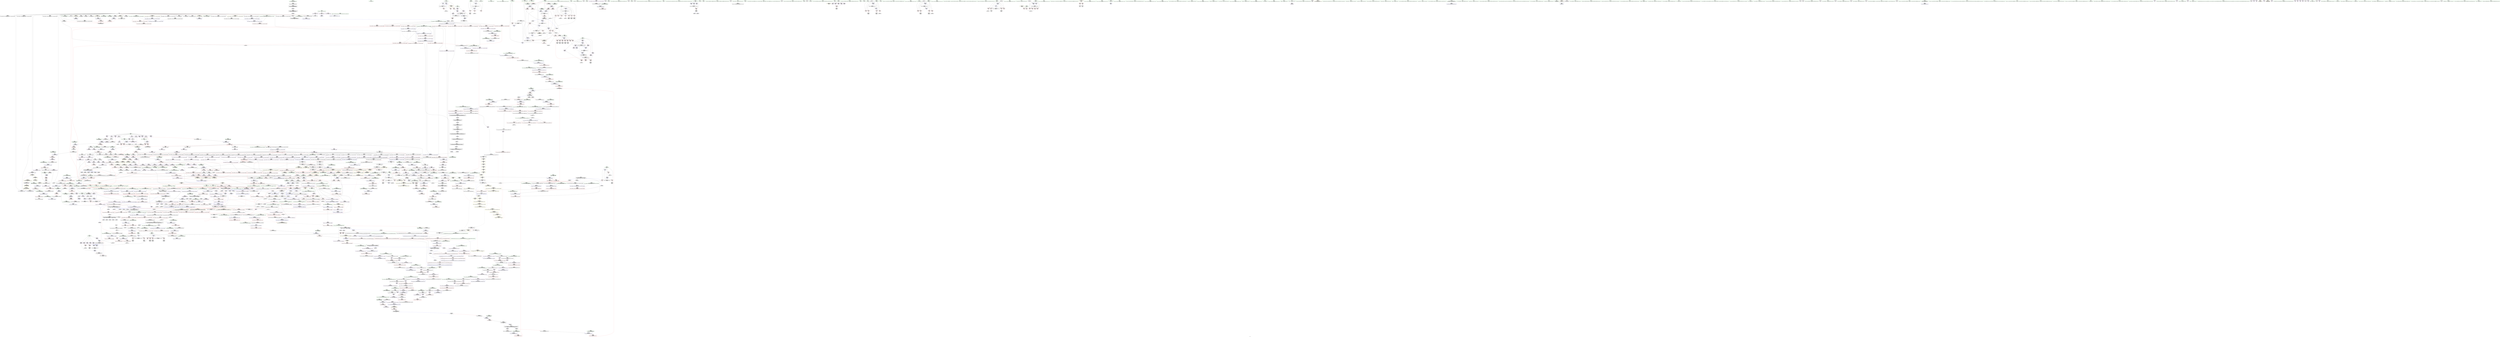 digraph "SVFG" {
	label="SVFG";

	Node0x56140047f360 [shape=record,color=grey,label="{NodeID: 0\nNullPtr|{|<s29>131}}"];
	Node0x56140047f360 -> Node0x5614008571d0[style=solid];
	Node0x56140047f360 -> Node0x5614008572d0[style=solid];
	Node0x56140047f360 -> Node0x5614008573a0[style=solid];
	Node0x56140047f360 -> Node0x561400857470[style=solid];
	Node0x56140047f360 -> Node0x561400857540[style=solid];
	Node0x56140047f360 -> Node0x561400857610[style=solid];
	Node0x56140047f360 -> Node0x5614008576e0[style=solid];
	Node0x56140047f360 -> Node0x5614008577b0[style=solid];
	Node0x56140047f360 -> Node0x561400857880[style=solid];
	Node0x56140047f360 -> Node0x561400857950[style=solid];
	Node0x56140047f360 -> Node0x561400857a20[style=solid];
	Node0x56140047f360 -> Node0x561400857af0[style=solid];
	Node0x56140047f360 -> Node0x561400857bc0[style=solid];
	Node0x56140047f360 -> Node0x561400857c90[style=solid];
	Node0x56140047f360 -> Node0x561400857d60[style=solid];
	Node0x56140047f360 -> Node0x561400857e30[style=solid];
	Node0x56140047f360 -> Node0x561400857f00[style=solid];
	Node0x56140047f360 -> Node0x561400857fd0[style=solid];
	Node0x56140047f360 -> Node0x5614008580a0[style=solid];
	Node0x56140047f360 -> Node0x561400858170[style=solid];
	Node0x56140047f360 -> Node0x561400858240[style=solid];
	Node0x56140047f360 -> Node0x5614008852e0[style=solid];
	Node0x56140047f360 -> Node0x561400889340[style=solid];
	Node0x56140047f360 -> Node0x561400889410[style=solid];
	Node0x56140047f360 -> Node0x5614008894e0[style=solid];
	Node0x56140047f360 -> Node0x56140088b8a0[style=solid];
	Node0x56140047f360 -> Node0x5614008b8510[style=solid];
	Node0x56140047f360 -> Node0x5614008bc6b0[style=solid];
	Node0x56140047f360 -> Node0x5614008bc9b0[style=solid];
	Node0x56140047f360:s29 -> Node0x5614009bc880[style=solid,color=red];
	Node0x561400910200 [shape=record,color=black,label="{NodeID: 1882\nMR_30V_4 = PHI(MR_30V_2, MR_30V_3, MR_30V_2, )\npts\{184 \}\n}"];
	Node0x56140085ab10 [shape=record,color=red,label="{NodeID: 775\n557\<--401\n\<--j58\nmain\n}"];
	Node0x56140085ab10 -> Node0x56140085a2f0[style=solid];
	Node0x5614009b7ed0 [shape=record,color=black,label="{NodeID: 2657\n1379 = PHI(1383, )\n}"];
	Node0x5614009b7ed0 -> Node0x561400860540[style=solid];
	Node0x561400851260 [shape=record,color=black,label="{NodeID: 443\n1462\<--1460\nsub.ptr.rhs.cast\<--\n_ZN9__gnu_cxxmiIPiSt6vectorIiSaIiEEEENS_17__normal_iteratorIT_T0_E15difference_typeERKS8_SB_\n}"];
	Node0x561400851260 -> Node0x5614008b9fb0[style=solid];
	Node0x561400845140 [shape=record,color=green,label="{NodeID: 111\n646\<--647\nclock\<--clock_field_insensitive\n}"];
	Node0x561400860540 [shape=record,color=red,label="{NodeID: 886\n1380\<--1379\n\<--call\n_ZN9__gnu_cxx13new_allocatorIiE9constructIiJRKiEEEvPT_DpOT0_\n}"];
	Node0x561400860540 -> Node0x56140088c400[style=solid];
	Node0x5614009c44d0 [shape=record,color=black,label="{NodeID: 2768\n728 = PHI(322, )\n}"];
	Node0x5614009c44d0 -> Node0x5614008888b0[style=solid];
	Node0x561400867010 [shape=record,color=purple,label="{NodeID: 554\n143\<--142\n_M_impl2\<--\n_ZNSt6vectorIiSaIiEED2Ev\n}"];
	Node0x5614008497c0 [shape=record,color=green,label="{NodeID: 222\n1494\<--1495\n__first.addr\<--__first.addr_field_insensitive\n_ZSt34__uninitialized_move_if_noexcept_aIPiS0_SaIiEET0_T_S3_S2_RT1_\n}"];
	Node0x5614008497c0 -> Node0x561400861240[style=solid];
	Node0x5614008497c0 -> Node0x56140088ccf0[style=solid];
	Node0x5614008858c0 [shape=record,color=blue,label="{NodeID: 997\n197\<--194\narrayidx\<--\n_Z3dfsi\n}"];
	Node0x5614008858c0 -> Node0x561400911100[style=dashed];
	Node0x5614008858c0 -> Node0x561400917000[style=dashed];
	Node0x5614008b90b0 [shape=record,color=grey,label="{NodeID: 1772\n457 = Binary(456, 430, )\n}"];
	Node0x5614008b90b0 -> Node0x561400886de0[style=solid];
	Node0x56140086ca40 [shape=record,color=purple,label="{NodeID: 665\n2100\<--1760\noffset_0\<--\n}"];
	Node0x56140086ca40 -> Node0x56140088e7c0[style=solid];
	Node0x561400857bc0 [shape=record,color=black,label="{NodeID: 333\n1261\<--3\n\<--dummyVal\n_ZNSt6vectorIiSaIiEE17_M_realloc_insertIJRKiEEEvN9__gnu_cxx17__normal_iteratorIPiS1_EEDpOT_\n}"];
	Node0x561400857bc0 -> Node0x56140088bbe0[style=solid];
	Node0x56140088b2f0 [shape=record,color=blue,label="{NodeID: 1108\n1181\<--1176\nthis.addr\<--this\n_ZNSt6vectorIiSaIiEE17_M_realloc_insertIJRKiEEEvN9__gnu_cxx17__normal_iteratorIPiS1_EEDpOT_\n}"];
	Node0x56140088b2f0 -> Node0x56140085e8d0[style=dashed];
	Node0x56140080bcd0 [shape=record,color=green,label="{NodeID: 1\n7\<--1\n__dso_handle\<--dummyObj\nGlob }"];
	Node0x561400910700 [shape=record,color=black,label="{NodeID: 1883\nMR_32V_2 = PHI(MR_32V_3, MR_32V_1, MR_32V_3, )\npts\{186 \}\n}"];
	Node0x56140085abe0 [shape=record,color=red,label="{NodeID: 776\n562\<--401\n\<--j58\nmain\n}"];
	Node0x56140085abe0 -> Node0x5614008b8f30[style=solid];
	Node0x5614009b7fe0 [shape=record,color=black,label="{NodeID: 2658\n1408 = PHI(1548, )\n}"];
	Node0x5614009b7fe0 -> Node0x5614008bb330[style=solid];
	Node0x561400851330 [shape=record,color=black,label="{NodeID: 444\n1446\<--1464\n_ZN9__gnu_cxxmiIPiSt6vectorIiSaIiEEEENS_17__normal_iteratorIT_T0_E15difference_typeERKS8_SB__ret\<--sub.ptr.div\n_ZN9__gnu_cxxmiIPiSt6vectorIiSaIiEEEENS_17__normal_iteratorIT_T0_E15difference_typeERKS8_SB_\n|{<s0>60|<s1>90}}"];
	Node0x561400851330:s0 -> Node0x5614009b5960[style=solid,color=blue];
	Node0x561400851330:s1 -> Node0x5614009b6f80[style=solid,color=blue];
	Node0x561400845240 [shape=record,color=green,label="{NodeID: 112\n649\<--650\n_ZNSolsEl\<--_ZNSolsEl_field_insensitive\n}"];
	Node0x561400860610 [shape=record,color=red,label="{NodeID: 887\n1388\<--1385\n\<--__t.addr\n_ZSt7forwardIRKiEOT_RNSt16remove_referenceIS2_E4typeE\n}"];
	Node0x561400860610 -> Node0x561400850ff0[style=solid];
	Node0x5614009c46a0 [shape=record,color=black,label="{NodeID: 2769\n347 = PHI(1115, )\n}"];
	Node0x5614009c46a0 -> Node0x561400870800[style=solid];
	Node0x5614008670e0 [shape=record,color=purple,label="{NodeID: 555\n144\<--142\n_M_finish\<--\n_ZNSt6vectorIiSaIiEED2Ev\n}"];
	Node0x5614008670e0 -> Node0x56140086ee00[style=solid];
	Node0x561400849890 [shape=record,color=green,label="{NodeID: 223\n1496\<--1497\n__last.addr\<--__last.addr_field_insensitive\n_ZSt34__uninitialized_move_if_noexcept_aIPiS0_SaIiEET0_T_S3_S2_RT1_\n}"];
	Node0x561400849890 -> Node0x561400861310[style=solid];
	Node0x561400849890 -> Node0x56140088cdc0[style=solid];
	Node0x561400885990 [shape=record,color=blue,label="{NodeID: 998\n177\<--201\n__range1\<--arrayidx2\n_Z3dfsi\n}"];
	Node0x561400885990 -> Node0x56140086f550[style=dashed];
	Node0x561400885990 -> Node0x56140086f620[style=dashed];
	Node0x5614008b9230 [shape=record,color=grey,label="{NodeID: 1773\n584 = Binary(583, 585, )\n}"];
	Node0x5614008b9230 -> Node0x561400887ef0[style=solid];
	Node0x56140086cb10 [shape=record,color=purple,label="{NodeID: 666\n2101\<--1761\noffset_0\<--\n}"];
	Node0x56140086cb10 -> Node0x561400884a30[style=solid];
	Node0x561400857c90 [shape=record,color=black,label="{NodeID: 334\n1263\<--3\n\<--dummyVal\n_ZNSt6vectorIiSaIiEE17_M_realloc_insertIJRKiEEEvN9__gnu_cxx17__normal_iteratorIPiS1_EEDpOT_\n}"];
	Node0x561400857c90 -> Node0x56140088bcb0[style=solid];
	Node0x56140088b3c0 [shape=record,color=blue,label="{NodeID: 1109\n1183\<--1178\n__args.addr\<--__args\n_ZNSt6vectorIiSaIiEE17_M_realloc_insertIJRKiEEEvN9__gnu_cxx17__normal_iteratorIPiS1_EEDpOT_\n}"];
	Node0x56140088b3c0 -> Node0x56140085e9a0[style=dashed];
	Node0x56140081ea80 [shape=record,color=green,label="{NodeID: 2\n9\<--1\n\<--dummyObj\nCan only get source location for instruction, argument, global var or function.}"];
	Node0x561400910c00 [shape=record,color=black,label="{NodeID: 1884\nMR_34V_2 = PHI(MR_34V_3, MR_34V_1, MR_34V_4, )\npts\{192 \}\n}"];
	Node0x56140085acb0 [shape=record,color=red,label="{NodeID: 777\n628\<--403\n\<--ans\nmain\n}"];
	Node0x5614009b80f0 [shape=record,color=black,label="{NodeID: 2659\n1411 = PHI(1562, )\n}"];
	Node0x5614009b80f0 -> Node0x5614008bb330[style=solid];
	Node0x561400851400 [shape=record,color=black,label="{NodeID: 445\n1480\<--1479\n\<--_M_impl\n_ZNSt12_Vector_baseIiSaIiEE11_M_allocateEm\n|{<s0>123}}"];
	Node0x561400851400:s0 -> Node0x5614009bd730[style=solid,color=red];
	Node0x561400849d70 [shape=record,color=green,label="{NodeID: 113\n654\<--655\n_ZSt4endlIcSt11char_traitsIcEERSt13basic_ostreamIT_T0_ES6_\<--_ZSt4endlIcSt11char_traitsIcEERSt13basic_ostreamIT_T0_ES6__field_insensitive\n}"];
	Node0x5614008606e0 [shape=record,color=red,label="{NodeID: 888\n1407\<--1394\nthis1\<--this.addr\n_ZNKSt6vectorIiSaIiEE12_M_check_lenEmPKc\n|{<s0>112|<s1>113|<s2>115|<s3>116|<s4>118|<s5>119|<s6>120}}"];
	Node0x5614008606e0:s0 -> Node0x5614009be3d0[style=solid,color=red];
	Node0x5614008606e0:s1 -> Node0x5614009bf3c0[style=solid,color=red];
	Node0x5614008606e0:s2 -> Node0x5614009bf3c0[style=solid,color=red];
	Node0x5614008606e0:s3 -> Node0x5614009bf3c0[style=solid,color=red];
	Node0x5614008606e0:s4 -> Node0x5614009bf3c0[style=solid,color=red];
	Node0x5614008606e0:s5 -> Node0x5614009be3d0[style=solid,color=red];
	Node0x5614008606e0:s6 -> Node0x5614009be3d0[style=solid,color=red];
	Node0x5614009c47e0 [shape=record,color=black,label="{NodeID: 2770\n352 = PHI(1115, )\n}"];
	Node0x5614009c47e0 -> Node0x5614008708d0[style=solid];
	Node0x5614008671b0 [shape=record,color=purple,label="{NodeID: 556\n207\<--179\ncoerce.dive\<--__begin1\n_Z3dfsi\n}"];
	Node0x5614008671b0 -> Node0x561400885a60[style=solid];
	Node0x561400849960 [shape=record,color=green,label="{NodeID: 224\n1498\<--1499\n__result.addr\<--__result.addr_field_insensitive\n_ZSt34__uninitialized_move_if_noexcept_aIPiS0_SaIiEET0_T_S3_S2_RT1_\n}"];
	Node0x561400849960 -> Node0x5614008613e0[style=solid];
	Node0x561400849960 -> Node0x56140088ce90[style=solid];
	Node0x56140092b890 [shape=record,color=yellow,style=double,label="{NodeID: 2106\n36V_1 = ENCHI(MR_36V_0)\npts\{1677 \}\nFun[_Z3dfsi]|{|<s2>22}}"];
	Node0x56140092b890 -> Node0x56140086fe40[style=dashed];
	Node0x56140092b890 -> Node0x56140086ffe0[style=dashed];
	Node0x56140092b890:s2 -> Node0x56140092b890[style=dashed,color=red];
	Node0x561400885a60 [shape=record,color=blue,label="{NodeID: 999\n207\<--204\ncoerce.dive\<--call\n_Z3dfsi\n}"];
	Node0x561400885a60 -> Node0x561400902100[style=dashed];
	Node0x5614008b93b0 [shape=record,color=grey,label="{NodeID: 1774\n575 = Binary(574, 430, )\n}"];
	Node0x5614008b93b0 -> Node0x561400887d50[style=solid];
	Node0x56140086cbe0 [shape=record,color=purple,label="{NodeID: 667\n2103\<--1763\noffset_0\<--\n}"];
	Node0x56140086cbe0 -> Node0x56140088e890[style=solid];
	Node0x561400857d60 [shape=record,color=black,label="{NodeID: 335\n1281\<--3\n\<--dummyVal\n_ZNSt6vectorIiSaIiEE17_M_realloc_insertIJRKiEEEvN9__gnu_cxx17__normal_iteratorIPiS1_EEDpOT_\n}"];
	Node0x56140088b490 [shape=record,color=blue,label="{NodeID: 1110\n1185\<--1205\n__len\<--call\n_ZNSt6vectorIiSaIiEE17_M_realloc_insertIJRKiEEEvN9__gnu_cxx17__normal_iteratorIPiS1_EEDpOT_\n}"];
	Node0x56140088b490 -> Node0x56140085ea70[style=dashed];
	Node0x56140088b490 -> Node0x56140085eb40[style=dashed];
	Node0x56140088b490 -> Node0x56140085ec10[style=dashed];
	Node0x5614008410c0 [shape=record,color=green,label="{NodeID: 3\n22\<--1\n.str\<--dummyObj\nGlob }"];
	Node0x561400911100 [shape=record,color=black,label="{NodeID: 1885\nMR_38V_3 = PHI(MR_38V_4, MR_38V_2, MR_38V_5, )\npts\{120000 \}\n|{<s0>22|<s1>22|<s2>40|<s3>40}}"];
	Node0x561400911100:s0 -> Node0x561400911100[style=dashed,color=blue];
	Node0x561400911100:s1 -> Node0x561400917000[style=dashed,color=blue];
	Node0x561400911100:s2 -> Node0x56140090a300[style=dashed,color=blue];
	Node0x561400911100:s3 -> Node0x561400915c00[style=dashed,color=blue];
	Node0x56140085ad80 [shape=record,color=red,label="{NodeID: 778\n587\<--405\n\<--rr\nmain\n}"];
	Node0x56140085ad80 -> Node0x5614008b8db0[style=solid];
	Node0x5614009b8200 [shape=record,color=black,label="{NodeID: 2660\n1423 = PHI(1562, )\n}"];
	Node0x5614009b8200 -> Node0x5614008bb4b0[style=solid];
	Node0x5614008514d0 [shape=record,color=black,label="{NodeID: 446\n1466\<--1487\n_ZNSt12_Vector_baseIiSaIiEE11_M_allocateEm_ret\<--cond\n_ZNSt12_Vector_baseIiSaIiEE11_M_allocateEm\n|{<s0>91}}"];
	Node0x5614008514d0:s0 -> Node0x5614009b70c0[style=solid,color=blue];
	Node0x561400849e30 [shape=record,color=green,label="{NodeID: 114\n656\<--657\n_ZNSolsEPFRSoS_E\<--_ZNSolsEPFRSoS_E_field_insensitive\n}"];
	Node0x5614008607b0 [shape=record,color=red,label="{NodeID: 889\n1415\<--1396\n\<--__n.addr\n_ZNKSt6vectorIiSaIiEE12_M_check_lenEmPKc\n}"];
	Node0x5614008607b0 -> Node0x5614008bda30[style=solid];
	Node0x5614009c4920 [shape=record,color=black,label="{NodeID: 2771\n426 = PHI()\n}"];
	Node0x561400867280 [shape=record,color=purple,label="{NodeID: 557\n213\<--181\ncoerce.dive4\<--__end1\n_Z3dfsi\n}"];
	Node0x561400867280 -> Node0x561400885b30[style=solid];
	Node0x561400849a30 [shape=record,color=green,label="{NodeID: 225\n1500\<--1501\n__alloc.addr\<--__alloc.addr_field_insensitive\n_ZSt34__uninitialized_move_if_noexcept_aIPiS0_SaIiEET0_T_S3_S2_RT1_\n}"];
	Node0x561400849a30 -> Node0x5614008614b0[style=solid];
	Node0x561400849a30 -> Node0x56140088cf60[style=solid];
	Node0x561400885b30 [shape=record,color=blue,label="{NodeID: 1000\n213\<--210\ncoerce.dive4\<--call3\n_Z3dfsi\n|{<s0>15}}"];
	Node0x561400885b30:s0 -> Node0x56140092f960[style=dashed,color=red];
	Node0x5614008b9530 [shape=record,color=grey,label="{NodeID: 1775\n592 = Binary(591, 430, )\n}"];
	Node0x5614008b9530 -> Node0x561400887fc0[style=solid];
	Node0x56140086ccb0 [shape=record,color=purple,label="{NodeID: 668\n2104\<--1764\noffset_0\<--\n}"];
	Node0x56140086ccb0 -> Node0x561400884b00[style=solid];
	Node0x561400857e30 [shape=record,color=black,label="{NodeID: 336\n1282\<--3\n\<--dummyVal\n_ZNSt6vectorIiSaIiEE17_M_realloc_insertIJRKiEEEvN9__gnu_cxx17__normal_iteratorIPiS1_EEDpOT_\n}"];
	Node0x561400857e30 -> Node0x56140088bd80[style=solid];
	Node0x56140088b560 [shape=record,color=blue,label="{NodeID: 1111\n1210\<--1209\ncoerce.dive3\<--call2\n_ZNSt6vectorIiSaIiEE17_M_realloc_insertIJRKiEEEvN9__gnu_cxx17__normal_iteratorIPiS1_EEDpOT_\n|{|<s2>90}}"];
	Node0x56140088b560 -> Node0x56140085fc50[style=dashed];
	Node0x56140088b560 -> Node0x56140085fd20[style=dashed];
	Node0x56140088b560:s2 -> Node0x561400929df0[style=dashed,color=red];
	Node0x561400841180 [shape=record,color=green,label="{NodeID: 4\n24\<--1\n.str.2\<--dummyObj\nGlob }"];
	Node0x561400911600 [shape=record,color=black,label="{NodeID: 1886\nMR_40V_3 = PHI(MR_40V_4, MR_40V_2, MR_40V_6, )\npts\{140000 \}\n|{<s0>22|<s1>22|<s2>40|<s3>40|<s4>40|<s5>40|<s6>40}}"];
	Node0x561400911600:s0 -> Node0x561400886280[style=dashed,color=blue];
	Node0x561400911600:s1 -> Node0x561400917500[style=dashed,color=blue];
	Node0x561400911600:s2 -> Node0x56140085b9b0[style=dashed,color=blue];
	Node0x561400911600:s3 -> Node0x56140085ba80[style=dashed,color=blue];
	Node0x561400911600:s4 -> Node0x561400888300[style=dashed,color=blue];
	Node0x561400911600:s5 -> Node0x56140090a800[style=dashed,color=blue];
	Node0x561400911600:s6 -> Node0x561400916100[style=dashed,color=blue];
	Node0x56140085ae50 [shape=record,color=red,label="{NodeID: 779\n591\<--405\n\<--rr\nmain\n}"];
	Node0x56140085ae50 -> Node0x5614008b9530[style=solid];
	Node0x5614009b8340 [shape=record,color=black,label="{NodeID: 2661\n1424 = PHI(1562, )\n}"];
	Node0x5614009b8340 -> Node0x56140088c810[style=solid];
	Node0x5614008515a0 [shape=record,color=black,label="{NodeID: 447\n1489\<--1526\n_ZSt34__uninitialized_move_if_noexcept_aIPiS0_SaIiEET0_T_S3_S2_RT1__ret\<--call6\n_ZSt34__uninitialized_move_if_noexcept_aIPiS0_SaIiEET0_T_S3_S2_RT1_\n|{<s0>96|<s1>99}}"];
	Node0x5614008515a0:s0 -> Node0x5614009b75c0[style=solid,color=blue];
	Node0x5614008515a0:s1 -> Node0x5614009b7980[style=solid,color=blue];
	Node0x561400849f30 [shape=record,color=green,label="{NodeID: 115\n676\<--677\nthis.addr\<--this.addr_field_insensitive\n_ZNSt6vectorIiSaIiEE5clearEv\n}"];
	Node0x561400849f30 -> Node0x56140085bb50[style=solid];
	Node0x561400849f30 -> Node0x561400888570[style=solid];
	Node0x561400860880 [shape=record,color=red,label="{NodeID: 890\n1418\<--1398\n\<--__s.addr\n_ZNKSt6vectorIiSaIiEE12_M_check_lenEmPKc\n}"];
	Node0x5614009c49f0 [shape=record,color=black,label="{NodeID: 2772\n438 = PHI()\n}"];
	Node0x561400867350 [shape=record,color=purple,label="{NodeID: 558\n256\<--187\ncoerce.dive19\<--__begin117\n_Z3dfsi\n}"];
	Node0x561400867350 -> Node0x561400886010[style=solid];
	Node0x561400849b00 [shape=record,color=green,label="{NodeID: 226\n1502\<--1503\nagg.tmp\<--agg.tmp_field_insensitive\n_ZSt34__uninitialized_move_if_noexcept_aIPiS0_SaIiEET0_T_S3_S2_RT1_\n}"];
	Node0x561400849b00 -> Node0x56140086b860[style=solid];
	Node0x561400849b00 -> Node0x56140086b930[style=solid];
	Node0x561400885c00 [shape=record,color=blue,label="{NodeID: 1001\n183\<--223\nj\<--\n_Z3dfsi\n}"];
	Node0x561400885c00 -> Node0x56140086f6f0[style=dashed];
	Node0x561400885c00 -> Node0x56140086f7c0[style=dashed];
	Node0x561400885c00 -> Node0x56140086f890[style=dashed];
	Node0x561400885c00 -> Node0x561400885c00[style=dashed];
	Node0x561400885c00 -> Node0x561400910200[style=dashed];
	Node0x5614008b96b0 [shape=record,color=grey,label="{NodeID: 1776\n956 = Binary(955, 957, )\n|{<s0>73}}"];
	Node0x5614008b96b0:s0 -> Node0x5614009c6080[style=solid,color=red];
	Node0x56140086cd80 [shape=record,color=purple,label="{NodeID: 669\n1794\<--1784\ncoerce.dive\<--__first\n_ZNSt20__uninitialized_copyILb1EE13__uninit_copyISt13move_iteratorIPiES3_EET0_T_S6_S5_\n}"];
	Node0x56140086cd80 -> Node0x56140088e960[style=solid];
	Node0x561400857f00 [shape=record,color=black,label="{NodeID: 337\n1284\<--3\n\<--dummyVal\n_ZNSt6vectorIiSaIiEE17_M_realloc_insertIJRKiEEEvN9__gnu_cxx17__normal_iteratorIPiS1_EEDpOT_\n}"];
	Node0x561400857f00 -> Node0x56140088be50[style=solid];
	Node0x56140088b630 [shape=record,color=blue,label="{NodeID: 1112\n1187\<--1212\n__elems_before\<--call4\n_ZNSt6vectorIiSaIiEE17_M_realloc_insertIJRKiEEEvN9__gnu_cxx17__normal_iteratorIPiS1_EEDpOT_\n}"];
	Node0x56140088b630 -> Node0x56140085ece0[style=dashed];
	Node0x56140088b630 -> Node0x56140085edb0[style=dashed];
	Node0x561400841240 [shape=record,color=green,label="{NodeID: 5\n26\<--1\nstdin\<--dummyObj\nGlob }"];
	Node0x561400911b00 [shape=record,color=black,label="{NodeID: 1887\nMR_42V_3 = PHI(MR_42V_4, MR_42V_2, MR_42V_6, )\npts\{160000 \}\n|{<s0>22|<s1>22|<s2>40|<s3>40|<s4>40}}"];
	Node0x561400911b00:s0 -> Node0x561400886350[style=dashed,color=blue];
	Node0x561400911b00:s1 -> Node0x561400917a00[style=dashed,color=blue];
	Node0x561400911b00:s2 -> Node0x561400888230[style=dashed,color=blue];
	Node0x561400911b00:s3 -> Node0x56140090ad00[style=dashed,color=blue];
	Node0x561400911b00:s4 -> Node0x561400916600[style=dashed,color=blue];
	Node0x56140085af20 [shape=record,color=red,label="{NodeID: 780\n597\<--405\n\<--rr\nmain\n}"];
	Node0x56140085af20 -> Node0x5614008b9cb0[style=solid];
	Node0x5614009b8480 [shape=record,color=black,label="{NodeID: 2662\n1433 = PHI(1562, )\n}"];
	Node0x5614009b8480 -> Node0x5614008bd8b0[style=solid];
	Node0x561400851670 [shape=record,color=black,label="{NodeID: 448\n1540\<--1539\n\<--\n_ZNSt16allocator_traitsISaIiEE7destroyIiEEvRS0_PT_\n|{<s0>127}}"];
	Node0x561400851670:s0 -> Node0x5614009c5960[style=solid,color=red];
	Node0x56140084a000 [shape=record,color=green,label="{NodeID: 116\n685\<--686\n_ZNSt6vectorIiSaIiEE15_M_erase_at_endEPi\<--_ZNSt6vectorIiSaIiEE15_M_erase_at_endEPi_field_insensitive\n}"];
	Node0x5614008fe720 [shape=record,color=yellow,style=double,label="{NodeID: 1998\n78V_1 = ENCHI(MR_78V_0)\npts\{3080000 \}\nFun[_ZNSt6vectorIiSaIiEE5beginEv]|{<s0>24}}"];
	Node0x5614008fe720:s0 -> Node0x56140088aba0[style=dashed,color=red];
	Node0x561400860950 [shape=record,color=red,label="{NodeID: 891\n1432\<--1400\n\<--__len\n_ZNKSt6vectorIiSaIiEE12_M_check_lenEmPKc\n}"];
	Node0x561400860950 -> Node0x5614008bd8b0[style=solid];
	Node0x5614009c4ac0 [shape=record,color=black,label="{NodeID: 2773\n442 = PHI()\n}"];
	Node0x561400867420 [shape=record,color=purple,label="{NodeID: 559\n260\<--189\ncoerce.dive22\<--__end120\n_Z3dfsi\n}"];
	Node0x561400867420 -> Node0x5614008860e0[style=solid];
	Node0x561400849bd0 [shape=record,color=green,label="{NodeID: 227\n1504\<--1505\nagg.tmp1\<--agg.tmp1_field_insensitive\n_ZSt34__uninitialized_move_if_noexcept_aIPiS0_SaIiEET0_T_S3_S2_RT1_\n}"];
	Node0x561400849bd0 -> Node0x56140086ba00[style=solid];
	Node0x561400849bd0 -> Node0x56140086bad0[style=solid];
	Node0x561400885cd0 [shape=record,color=blue,label="{NodeID: 1002\n235\<--232\narrayidx10\<--\n_Z3dfsi\n}"];
	Node0x561400885cd0 -> Node0x561400911600[style=dashed];
	Node0x5614008b9830 [shape=record,color=grey,label="{NodeID: 1777\n775 = Binary(772, 585, )\n}"];
	Node0x5614008b9830 -> Node0x5614008b99b0[style=solid];
	Node0x56140086ce50 [shape=record,color=purple,label="{NodeID: 670\n1796\<--1786\ncoerce.dive1\<--__last\n_ZNSt20__uninitialized_copyILb1EE13__uninit_copyISt13move_iteratorIPiES3_EET0_T_S6_S5_\n}"];
	Node0x56140086ce50 -> Node0x56140088ea30[style=solid];
	Node0x561400857fd0 [shape=record,color=black,label="{NodeID: 338\n1352\<--3\nlpad.val\<--dummyVal\n_ZNSt6vectorIiSaIiEE17_M_realloc_insertIJRKiEEEvN9__gnu_cxx17__normal_iteratorIPiS1_EEDpOT_\n}"];
	Node0x56140088b700 [shape=record,color=blue,label="{NodeID: 1113\n1191\<--1216\n__new_start\<--call5\n_ZNSt6vectorIiSaIiEE17_M_realloc_insertIJRKiEEEvN9__gnu_cxx17__normal_iteratorIPiS1_EEDpOT_\n}"];
	Node0x56140088b700 -> Node0x56140085ee80[style=dashed];
	Node0x56140088b700 -> Node0x56140085ef50[style=dashed];
	Node0x56140088b700 -> Node0x56140085f020[style=dashed];
	Node0x56140088b700 -> Node0x56140085f0f0[style=dashed];
	Node0x56140088b700 -> Node0x56140085f1c0[style=dashed];
	Node0x56140088b700 -> Node0x56140085f290[style=dashed];
	Node0x56140088b700 -> Node0x56140085f360[style=dashed];
	Node0x56140088b700 -> Node0x56140085f430[style=dashed];
	Node0x561400841ab0 [shape=record,color=green,label="{NodeID: 6\n27\<--1\n.str.3\<--dummyObj\nGlob }"];
	Node0x561400912000 [shape=record,color=black,label="{NodeID: 1888\nMR_48V_2 = PHI(MR_48V_4, MR_48V_1, MR_48V_4, )\npts\{1880000 \}\n}"];
	Node0x56140085aff0 [shape=record,color=red,label="{NodeID: 781\n571\<--407\n\<--ll\nmain\n}"];
	Node0x56140085aff0 -> Node0x5614008bbf30[style=solid];
	Node0x5614009b85c0 [shape=record,color=black,label="{NodeID: 2663\n1437 = PHI(1548, )\n}"];
	Node0x5614009b85c0 -> Node0x5614008bdbb0[style=solid];
	Node0x561400851740 [shape=record,color=black,label="{NodeID: 449\n1554\<--1553\n\<--this1\n_ZNKSt6vectorIiSaIiEE8max_sizeEv\n|{<s0>128}}"];
	Node0x561400851740:s0 -> Node0x5614009bae80[style=solid,color=red];
	Node0x56140084a100 [shape=record,color=green,label="{NodeID: 117\n691\<--692\nthis.addr\<--this.addr_field_insensitive\n_ZNSt6vectorIiSaIiEE9push_backERKi\n}"];
	Node0x56140084a100 -> Node0x56140085bcf0[style=solid];
	Node0x56140084a100 -> Node0x561400888640[style=solid];
	Node0x5614008fe830 [shape=record,color=yellow,style=double,label="{NodeID: 1999\n52V_1 = ENCHI(MR_52V_0)\npts\{190000 190001 \}\nFun[_ZNSt6vectorIiSaIiEE5beginEv]|{<s0>24}}"];
	Node0x5614008fe830:s0 -> Node0x5614009212e0[style=dashed,color=red];
	Node0x561400860a20 [shape=record,color=red,label="{NodeID: 892\n1436\<--1400\n\<--__len\n_ZNKSt6vectorIiSaIiEE12_M_check_lenEmPKc\n}"];
	Node0x561400860a20 -> Node0x5614008bdbb0[style=solid];
	Node0x5614009c4b90 [shape=record,color=black,label="{NodeID: 2774\n480 = PHI()\n}"];
	Node0x5614008674f0 [shape=record,color=purple,label="{NodeID: 560\n319\<--307\ncoerce.dive\<--retval\n_ZNSt6vectorIiSaIiEE5beginEv\n}"];
	Node0x5614008674f0 -> Node0x5614008703f0[style=solid];
	Node0x561400849ca0 [shape=record,color=green,label="{NodeID: 228\n1512\<--1513\n_ZSt32__make_move_if_noexcept_iteratorIiSt13move_iteratorIPiEET0_PT_\<--_ZSt32__make_move_if_noexcept_iteratorIiSt13move_iteratorIPiEET0_PT__field_insensitive\n}"];
	Node0x561400885da0 [shape=record,color=blue,label="{NodeID: 1003\n240\<--237\narrayidx12\<--\n_Z3dfsi\n}"];
	Node0x561400885da0 -> Node0x561400911b00[style=dashed];
	Node0x5614008b99b0 [shape=record,color=grey,label="{NodeID: 1778\n776 = Binary(771, 775, )\n|{<s0>61}}"];
	Node0x5614008b99b0:s0 -> Node0x5614009c7090[style=solid,color=red];
	Node0x56140086cf20 [shape=record,color=purple,label="{NodeID: 671\n1806\<--1790\ncoerce.dive3\<--agg.tmp\n_ZNSt20__uninitialized_copyILb1EE13__uninit_copyISt13move_iteratorIPiES3_EET0_T_S6_S5_\n}"];
	Node0x56140086cf20 -> Node0x561400882810[style=solid];
	Node0x5614008580a0 [shape=record,color=black,label="{NodeID: 339\n1353\<--3\nlpad.val43\<--dummyVal\n_ZNSt6vectorIiSaIiEE17_M_realloc_insertIJRKiEEEvN9__gnu_cxx17__normal_iteratorIPiS1_EEDpOT_\n}"];
	Node0x56140088b7d0 [shape=record,color=blue,label="{NodeID: 1114\n1193\<--1220\n__new_finish\<--\n_ZNSt6vectorIiSaIiEE17_M_realloc_insertIJRKiEEEvN9__gnu_cxx17__normal_iteratorIPiS1_EEDpOT_\n}"];
	Node0x56140088b7d0 -> Node0x56140085f6a0[style=dashed];
	Node0x56140088b7d0 -> Node0x56140085f770[style=dashed];
	Node0x56140088b7d0 -> Node0x56140088b8a0[style=dashed];
	Node0x561400841b40 [shape=record,color=green,label="{NodeID: 7\n29\<--1\n.str.4\<--dummyObj\nGlob }"];
	Node0x561400912500 [shape=record,color=black,label="{NodeID: 1889\nMR_50V_2 = PHI(MR_50V_3, MR_50V_1, MR_50V_3, )\npts\{1900000 \}\n}"];
	Node0x56140085b0c0 [shape=record,color=red,label="{NodeID: 782\n574\<--407\n\<--ll\nmain\n}"];
	Node0x56140085b0c0 -> Node0x5614008b93b0[style=solid];
	Node0x5614009b8700 [shape=record,color=black,label="{NodeID: 2664\n1440 = PHI(1548, )\n}"];
	Node0x5614009b8700 -> Node0x5614008b7f70[style=solid];
	Node0x561400851810 [shape=record,color=black,label="{NodeID: 450\n1548\<--1558\n_ZNKSt6vectorIiSaIiEE8max_sizeEv_ret\<--call2\n_ZNKSt6vectorIiSaIiEE8max_sizeEv\n|{<s0>112|<s1>119|<s2>120}}"];
	Node0x561400851810:s0 -> Node0x5614009b7fe0[style=solid,color=blue];
	Node0x561400851810:s1 -> Node0x5614009b85c0[style=solid,color=blue];
	Node0x561400851810:s2 -> Node0x5614009b8700[style=solid,color=blue];
	Node0x56140084a1d0 [shape=record,color=green,label="{NodeID: 118\n693\<--694\n__x.addr\<--__x.addr_field_insensitive\n_ZNSt6vectorIiSaIiEE9push_backERKi\n}"];
	Node0x56140084a1d0 -> Node0x56140085bdc0[style=solid];
	Node0x56140084a1d0 -> Node0x56140085be90[style=solid];
	Node0x56140084a1d0 -> Node0x561400888710[style=solid];
	Node0x561400860af0 [shape=record,color=red,label="{NodeID: 893\n1442\<--1400\n\<--__len\n_ZNKSt6vectorIiSaIiEE12_M_check_lenEmPKc\n}"];
	Node0x561400860af0 -> Node0x5614008b7f70[style=solid];
	Node0x5614009c4c60 [shape=record,color=black,label="{NodeID: 2775\n511 = PHI(305, )\n}"];
	Node0x5614009c4c60 -> Node0x5614008872c0[style=solid];
	Node0x5614008675c0 [shape=record,color=purple,label="{NodeID: 561\n314\<--313\n_M_impl\<--\n_ZNSt6vectorIiSaIiEE5beginEv\n}"];
	Node0x5614008522c0 [shape=record,color=green,label="{NodeID: 229\n1527\<--1528\n_ZSt22__uninitialized_copy_aISt13move_iteratorIPiES1_iET0_T_S4_S3_RSaIT1_E\<--_ZSt22__uninitialized_copy_aISt13move_iteratorIPiES1_iET0_T_S4_S3_RSaIT1_E_field_insensitive\n}"];
	Node0x561400885e70 [shape=record,color=blue,label="{NodeID: 1004\n173\<--243\nretval\<--\n_Z3dfsi\n}"];
	Node0x561400885e70 -> Node0x56140090fd00[style=dashed];
	Node0x5614008b9b30 [shape=record,color=grey,label="{NodeID: 1779\n600 = Binary(599, 430, )\n}"];
	Node0x5614008b9b30 -> Node0x561400888090[style=solid];
	Node0x56140086cff0 [shape=record,color=purple,label="{NodeID: 672\n1808\<--1792\ncoerce.dive4\<--agg.tmp2\n_ZNSt20__uninitialized_copyILb1EE13__uninit_copyISt13move_iteratorIPiES3_EET0_T_S6_S5_\n}"];
	Node0x56140086cff0 -> Node0x5614008828e0[style=solid];
	Node0x561400858170 [shape=record,color=black,label="{NodeID: 340\n1355\<--3\n\<--dummyVal\n_ZNSt6vectorIiSaIiEE17_M_realloc_insertIJRKiEEEvN9__gnu_cxx17__normal_iteratorIPiS1_EEDpOT_\n}"];
	Node0x56140088b8a0 [shape=record,color=blue, style = dotted,label="{NodeID: 1115\n1193\<--3\n__new_finish\<--dummyVal\n_ZNSt6vectorIiSaIiEE17_M_realloc_insertIJRKiEEEvN9__gnu_cxx17__normal_iteratorIPiS1_EEDpOT_\n}"];
	Node0x56140088b8a0 -> Node0x56140085f6a0[style=dashed];
	Node0x56140088b8a0 -> Node0x56140085f770[style=dashed];
	Node0x56140088b8a0 -> Node0x56140088b970[style=dashed];
	Node0x561400841bd0 [shape=record,color=green,label="{NodeID: 8\n31\<--1\nstdout\<--dummyObj\nGlob }"];
	Node0x56140085b190 [shape=record,color=red,label="{NodeID: 783\n598\<--407\n\<--ll\nmain\n}"];
	Node0x56140085b190 -> Node0x5614008b9cb0[style=solid];
	Node0x5614009b8840 [shape=record,color=black,label="{NodeID: 2665\n1456 = PHI(1115, )\n}"];
	Node0x5614009b8840 -> Node0x561400860e30[style=solid];
	Node0x5614008518e0 [shape=record,color=black,label="{NodeID: 451\n1568\<--1567\n\<--this1\n_ZNKSt6vectorIiSaIiEE4sizeEv\n}"];
	Node0x5614008518e0 -> Node0x56140086bba0[style=solid];
	Node0x5614008518e0 -> Node0x56140086bc70[style=solid];
	Node0x56140084a2a0 [shape=record,color=green,label="{NodeID: 119\n695\<--696\nagg.tmp\<--agg.tmp_field_insensitive\n_ZNSt6vectorIiSaIiEE9push_backERKi\n}"];
	Node0x56140084a2a0 -> Node0x561400868120[style=solid];
	Node0x56140084a2a0 -> Node0x5614008681f0[style=solid];
	Node0x561400860bc0 [shape=record,color=red,label="{NodeID: 894\n1429\<--1426\n\<--call5\n_ZNKSt6vectorIiSaIiEE12_M_check_lenEmPKc\n}"];
	Node0x561400860bc0 -> Node0x5614008bb4b0[style=solid];
	Node0x5614009c4e60 [shape=record,color=black,label="{NodeID: 2776\n517 = PHI(322, )\n}"];
	Node0x5614009c4e60 -> Node0x561400887390[style=solid];
	Node0x561400867690 [shape=record,color=purple,label="{NodeID: 562\n315\<--313\n_M_start\<--\n_ZNSt6vectorIiSaIiEE5beginEv\n|{<s0>24}}"];
	Node0x561400867690:s0 -> Node0x5614009bb2a0[style=solid,color=red];
	Node0x5614008523c0 [shape=record,color=green,label="{NodeID: 230\n1533\<--1534\n__a.addr\<--__a.addr_field_insensitive\n_ZNSt16allocator_traitsISaIiEE7destroyIiEEvRS0_PT_\n}"];
	Node0x5614008523c0 -> Node0x561400861720[style=solid];
	Node0x5614008523c0 -> Node0x56140088d1d0[style=solid];
	Node0x561400885f40 [shape=record,color=blue,label="{NodeID: 1005\n185\<--252\n__range114\<--arrayidx16\n_Z3dfsi\n}"];
	Node0x561400885f40 -> Node0x56140086f960[style=dashed];
	Node0x561400885f40 -> Node0x56140086fa30[style=dashed];
	Node0x561400885f40 -> Node0x561400910700[style=dashed];
	Node0x5614008b9cb0 [shape=record,color=grey,label="{NodeID: 1780\n599 = Binary(597, 598, )\n}"];
	Node0x5614008b9cb0 -> Node0x5614008b9b30[style=solid];
	Node0x56140086d0c0 [shape=record,color=purple,label="{NodeID: 673\n2106\<--1799\noffset_0\<--\n}"];
	Node0x56140086d0c0 -> Node0x56140088ebd0[style=solid];
	Node0x561400858240 [shape=record,color=black,label="{NodeID: 341\n1356\<--3\n\<--dummyVal\n_ZNSt6vectorIiSaIiEE17_M_realloc_insertIJRKiEEEvN9__gnu_cxx17__normal_iteratorIPiS1_EEDpOT_\n|{<s0>110}}"];
	Node0x561400858240:s0 -> Node0x5614009c7750[style=solid,color=red];
	Node0x56140088b970 [shape=record,color=blue,label="{NodeID: 1116\n1193\<--1241\n__new_finish\<--call11\n_ZNSt6vectorIiSaIiEE17_M_realloc_insertIJRKiEEEvN9__gnu_cxx17__normal_iteratorIPiS1_EEDpOT_\n}"];
	Node0x56140088b970 -> Node0x56140085f500[style=dashed];
	Node0x56140088b970 -> Node0x56140088ba40[style=dashed];
	Node0x561400841c90 [shape=record,color=green,label="{NodeID: 9\n32\<--1\n.str.5\<--dummyObj\nGlob }"];
	Node0x56140085b260 [shape=record,color=red,label="{NodeID: 784\n605\<--407\n\<--ll\nmain\n}"];
	Node0x56140085b260 -> Node0x56140085a3c0[style=solid];
	Node0x5614009b8980 [shape=record,color=black,label="{NodeID: 2666\n1459 = PHI(1115, )\n}"];
	Node0x5614009b8980 -> Node0x561400860f00[style=solid];
	Node0x5614008519b0 [shape=record,color=black,label="{NodeID: 452\n1572\<--1567\n\<--this1\n_ZNKSt6vectorIiSaIiEE4sizeEv\n}"];
	Node0x5614008519b0 -> Node0x56140086bd40[style=solid];
	Node0x5614008519b0 -> Node0x56140086be10[style=solid];
	Node0x56140084a370 [shape=record,color=green,label="{NodeID: 120\n719\<--720\n_ZNSt16allocator_traitsISaIiEE9constructIiJRKiEEEvRS0_PT_DpOT0_\<--_ZNSt16allocator_traitsISaIiEE9constructIiJRKiEEEvRS0_PT_DpOT0__field_insensitive\n}"];
	Node0x5614008feb00 [shape=record,color=yellow,style=double,label="{NodeID: 2002\n12V_1 = ENCHI(MR_12V_0)\npts\{133 \}\nFun[_ZNSt6vectorIiSaIiEED2Ev]}"];
	Node0x5614008feb00 -> Node0x561400885650[style=dashed];
	Node0x561400860c90 [shape=record,color=red,label="{NodeID: 895\n1455\<--1449\n\<--__lhs.addr\n_ZN9__gnu_cxxmiIPiSt6vectorIiSaIiEEEENS_17__normal_iteratorIT_T0_E15difference_typeERKS8_SB_\n|{<s0>121}}"];
	Node0x561400860c90:s0 -> Node0x5614009bf970[style=solid,color=red];
	Node0x5614009c4fa0 [shape=record,color=black,label="{NodeID: 2777\n630 = PHI()\n}"];
	Node0x561400867760 [shape=record,color=purple,label="{NodeID: 563\n334\<--324\ncoerce.dive\<--retval\n_ZNSt6vectorIiSaIiEE3endEv\n}"];
	Node0x561400867760 -> Node0x561400870590[style=solid];
	Node0x561400852490 [shape=record,color=green,label="{NodeID: 231\n1535\<--1536\n__p.addr\<--__p.addr_field_insensitive\n_ZNSt16allocator_traitsISaIiEE7destroyIiEEvRS0_PT_\n}"];
	Node0x561400852490 -> Node0x5614008617f0[style=solid];
	Node0x561400852490 -> Node0x56140088d2a0[style=solid];
	Node0x561400886010 [shape=record,color=blue,label="{NodeID: 1006\n256\<--255\ncoerce.dive19\<--call18\n_Z3dfsi\n}"];
	Node0x561400886010 -> Node0x561400917f00[style=dashed];
	Node0x5614008b9e30 [shape=record,color=grey,label="{NodeID: 1781\n1675 = Binary(1674, 957, )\n}"];
	Node0x56140086d190 [shape=record,color=purple,label="{NodeID: 674\n2107\<--1800\noffset_0\<--\n}"];
	Node0x56140086d190 -> Node0x561400884bd0[style=solid];
	Node0x561400858310 [shape=record,color=black,label="{NodeID: 342\n62\<--63\n\<--_ZNSt8ios_base4InitD1Ev\nCan only get source location for instruction, argument, global var or function.}"];
	Node0x56140088ba40 [shape=record,color=blue,label="{NodeID: 1117\n1193\<--1246\n__new_finish\<--incdec.ptr\n_ZNSt6vectorIiSaIiEE17_M_realloc_insertIJRKiEEEvN9__gnu_cxx17__normal_iteratorIPiS1_EEDpOT_\n}"];
	Node0x56140088ba40 -> Node0x56140085f5d0[style=dashed];
	Node0x56140088ba40 -> Node0x56140085f6a0[style=dashed];
	Node0x56140088ba40 -> Node0x56140085f770[style=dashed];
	Node0x56140088ba40 -> Node0x56140088bb10[style=dashed];
	Node0x561400841d90 [shape=record,color=green,label="{NodeID: 10\n34\<--1\n.str.6\<--dummyObj\nGlob }"];
	Node0x56140085b330 [shape=record,color=red,label="{NodeID: 785\n611\<--407\n\<--ll\nmain\n}"];
	Node0x56140085b330 -> Node0x56140085a490[style=solid];
	Node0x5614009b8ac0 [shape=record,color=black,label="{NodeID: 2667\n1482 = PHI(1636, )\n}"];
	Node0x5614009b8ac0 -> Node0x5614008b8510[style=solid];
	Node0x561400851a80 [shape=record,color=black,label="{NodeID: 453\n1576\<--1571\nsub.ptr.lhs.cast\<--\n_ZNKSt6vectorIiSaIiEE4sizeEv\n}"];
	Node0x561400851a80 -> Node0x5614008b8ab0[style=solid];
	Node0x56140084a470 [shape=record,color=green,label="{NodeID: 121\n735\<--736\n_ZNSt6vectorIiSaIiEE17_M_realloc_insertIJRKiEEEvN9__gnu_cxx17__normal_iteratorIPiS1_EEDpOT_\<--_ZNSt6vectorIiSaIiEE17_M_realloc_insertIJRKiEEEvN9__gnu_cxx17__normal_iteratorIPiS1_EEDpOT__field_insensitive\n}"];
	Node0x5614008febe0 [shape=record,color=yellow,style=double,label="{NodeID: 2003\n14V_1 = ENCHI(MR_14V_0)\npts\{135 \}\nFun[_ZNSt6vectorIiSaIiEED2Ev]}"];
	Node0x5614008febe0 -> Node0x561400885720[style=dashed];
	Node0x561400860d60 [shape=record,color=red,label="{NodeID: 896\n1458\<--1451\n\<--__rhs.addr\n_ZN9__gnu_cxxmiIPiSt6vectorIiSaIiEEEENS_17__normal_iteratorIT_T0_E15difference_typeERKS8_SB_\n|{<s0>122}}"];
	Node0x561400860d60:s0 -> Node0x5614009bf970[style=solid,color=red];
	Node0x5614009c5070 [shape=record,color=black,label="{NodeID: 2778\n632 = PHI()\n}"];
	Node0x561400867830 [shape=record,color=purple,label="{NodeID: 564\n331\<--330\n_M_impl\<--\n_ZNSt6vectorIiSaIiEE3endEv\n}"];
	Node0x561400852560 [shape=record,color=green,label="{NodeID: 232\n1543\<--1544\n_ZN9__gnu_cxx13new_allocatorIiE7destroyIiEEvPT_\<--_ZN9__gnu_cxx13new_allocatorIiE7destroyIiEEvPT__field_insensitive\n}"];
	Node0x56140092bf90 [shape=record,color=yellow,style=double,label="{NodeID: 2114\n52V_1 = ENCHI(MR_52V_0)\npts\{190000 190001 \}\nFun[_Z3dfsi]|{<s0>13|<s1>14|<s2>18|<s3>19|<s4>22}}"];
	Node0x56140092bf90:s0 -> Node0x5614008fe830[style=dashed,color=red];
	Node0x56140092bf90:s1 -> Node0x56140092d750[style=dashed,color=red];
	Node0x56140092bf90:s2 -> Node0x5614008fe830[style=dashed,color=red];
	Node0x56140092bf90:s3 -> Node0x56140092d750[style=dashed,color=red];
	Node0x56140092bf90:s4 -> Node0x56140092bf90[style=dashed,color=red];
	Node0x5614008860e0 [shape=record,color=blue,label="{NodeID: 1007\n260\<--259\ncoerce.dive22\<--call21\n_Z3dfsi\n|{|<s1>20}}"];
	Node0x5614008860e0 -> Node0x561400912500[style=dashed];
	Node0x5614008860e0:s1 -> Node0x56140092f960[style=dashed,color=red];
	Node0x5614008b9fb0 [shape=record,color=grey,label="{NodeID: 1782\n1463 = Binary(1461, 1462, )\n}"];
	Node0x5614008b9fb0 -> Node0x5614008ba130[style=solid];
	Node0x56140086d260 [shape=record,color=purple,label="{NodeID: 675\n2109\<--1802\noffset_0\<--\n}"];
	Node0x56140086d260 -> Node0x56140088eca0[style=solid];
	Node0x561400858410 [shape=record,color=black,label="{NodeID: 343\n100\<--99\n\<--this1\n_ZNSt6vectorIiSaIiEEC2Ev\n|{<s0>5}}"];
	Node0x561400858410:s0 -> Node0x5614009c8bf0[style=solid,color=red];
	Node0x56140088bb10 [shape=record,color=blue,label="{NodeID: 1118\n1193\<--1257\n__new_finish\<--call16\n_ZNSt6vectorIiSaIiEE17_M_realloc_insertIJRKiEEEvN9__gnu_cxx17__normal_iteratorIPiS1_EEDpOT_\n}"];
	Node0x56140088bb10 -> Node0x56140085f840[style=dashed];
	Node0x561400841e90 [shape=record,color=green,label="{NodeID: 11\n36\<--1\n.str.7\<--dummyObj\nGlob }"];
	Node0x56140085b400 [shape=record,color=red,label="{NodeID: 786\n618\<--407\n\<--ll\nmain\n}"];
	Node0x56140085b400 -> Node0x56140084e340[style=solid];
	Node0x5614009b8c00 [shape=record,color=black,label="{NodeID: 2668\n1511 = PHI(1723, )\n}"];
	Node0x5614009b8c00 -> Node0x56140088d030[style=solid];
	Node0x561400851b50 [shape=record,color=black,label="{NodeID: 454\n1577\<--1575\nsub.ptr.rhs.cast\<--\n_ZNKSt6vectorIiSaIiEE4sizeEv\n}"];
	Node0x561400851b50 -> Node0x5614008b8ab0[style=solid];
	Node0x56140084a570 [shape=record,color=green,label="{NodeID: 122\n742\<--743\n__first\<--__first_field_insensitive\n_ZSt14random_shuffleIN9__gnu_cxx17__normal_iteratorIPiSt6vectorIiSaIiEEEEEvT_S7_\n|{|<s1>56|<s2>57|<s3>60|<s4>61}}"];
	Node0x56140084a570 -> Node0x561400868ae0[style=solid];
	Node0x56140084a570:s1 -> Node0x5614009c8470[style=solid,color=red];
	Node0x56140084a570:s2 -> Node0x5614009c6f40[style=solid,color=red];
	Node0x56140084a570:s3 -> Node0x5614009c54b0[style=solid,color=red];
	Node0x56140084a570:s4 -> Node0x5614009c6f40[style=solid,color=red];
	Node0x5614008fecc0 [shape=record,color=yellow,style=double,label="{NodeID: 2004\n16V_1 = ENCHI(MR_16V_0)\npts\{190000 \}\nFun[_ZNSt6vectorIiSaIiEED2Ev]|{|<s1>10|<s2>11}}"];
	Node0x5614008fecc0 -> Node0x56140086ed30[style=dashed];
	Node0x5614008fecc0:s1 -> Node0x56140092f120[style=dashed,color=red];
	Node0x5614008fecc0:s2 -> Node0x56140092f120[style=dashed,color=red];
	Node0x561400860e30 [shape=record,color=red,label="{NodeID: 897\n1457\<--1456\n\<--call\n_ZN9__gnu_cxxmiIPiSt6vectorIiSaIiEEEENS_17__normal_iteratorIT_T0_E15difference_typeERKS8_SB_\n}"];
	Node0x561400860e30 -> Node0x561400851190[style=solid];
	Node0x5614009c5140 [shape=record,color=black,label="{NodeID: 2779\n636 = PHI()\n}"];
	Node0x561400867900 [shape=record,color=purple,label="{NodeID: 565\n332\<--330\n_M_finish\<--\n_ZNSt6vectorIiSaIiEE3endEv\n|{<s0>25}}"];
	Node0x561400867900:s0 -> Node0x5614009bb2a0[style=solid,color=red];
	Node0x561400852660 [shape=record,color=green,label="{NodeID: 233\n1550\<--1551\nthis.addr\<--this.addr_field_insensitive\n_ZNKSt6vectorIiSaIiEE8max_sizeEv\n}"];
	Node0x561400852660 -> Node0x5614008618c0[style=solid];
	Node0x561400852660 -> Node0x56140088d370[style=solid];
	Node0x5614008861b0 [shape=record,color=blue,label="{NodeID: 1008\n191\<--266\nj26\<--\n_Z3dfsi\n}"];
	Node0x5614008861b0 -> Node0x56140086fb00[style=dashed];
	Node0x5614008861b0 -> Node0x56140086fbd0[style=dashed];
	Node0x5614008861b0 -> Node0x56140086fca0[style=dashed];
	Node0x5614008861b0 -> Node0x56140086fd70[style=dashed];
	Node0x5614008861b0 -> Node0x5614008861b0[style=dashed];
	Node0x5614008861b0 -> Node0x561400910c00[style=dashed];
	Node0x5614008ba130 [shape=record,color=grey,label="{NodeID: 1783\n1464 = Binary(1463, 957, )\n}"];
	Node0x5614008ba130 -> Node0x561400851330[style=solid];
	Node0x56140086d330 [shape=record,color=purple,label="{NodeID: 676\n2110\<--1803\noffset_0\<--\n}"];
	Node0x56140086d330 -> Node0x561400884ca0[style=solid];
	Node0x5614008584e0 [shape=record,color=black,label="{NodeID: 344\n138\<--137\n\<--this1\n_ZNSt6vectorIiSaIiEED2Ev\n}"];
	Node0x5614008584e0 -> Node0x561400866e70[style=solid];
	Node0x5614008584e0 -> Node0x561400866f40[style=solid];
	Node0x56140088bbe0 [shape=record,color=blue,label="{NodeID: 1119\n1195\<--1261\nexn.slot\<--\n_ZNSt6vectorIiSaIiEE17_M_realloc_insertIJRKiEEEvN9__gnu_cxx17__normal_iteratorIPiS1_EEDpOT_\n}"];
	Node0x56140088bbe0 -> Node0x56140085f910[style=dashed];
	Node0x56140088bbe0 -> Node0x56140088bd80[style=dashed];
	Node0x561400841f90 [shape=record,color=green,label="{NodeID: 12\n38\<--1\n_ZSt4cerr\<--dummyObj\nGlob }"];
	Node0x56140085b4d0 [shape=record,color=red,label="{NodeID: 787\n624\<--407\n\<--ll\nmain\n}"];
	Node0x56140085b4d0 -> Node0x5614008bb630[style=solid];
	Node0x5614009b8d40 [shape=record,color=black,label="{NodeID: 2669\n1517 = PHI(1723, )\n}"];
	Node0x5614009b8d40 -> Node0x56140088d100[style=solid];
	Node0x561400851c20 [shape=record,color=black,label="{NodeID: 455\n1562\<--1579\n_ZNKSt6vectorIiSaIiEE4sizeEv_ret\<--sub.ptr.div\n_ZNKSt6vectorIiSaIiEE4sizeEv\n|{<s0>113|<s1>115|<s2>116|<s3>118}}"];
	Node0x561400851c20:s0 -> Node0x5614009b80f0[style=solid,color=blue];
	Node0x561400851c20:s1 -> Node0x5614009b8200[style=solid,color=blue];
	Node0x561400851c20:s2 -> Node0x5614009b8340[style=solid,color=blue];
	Node0x561400851c20:s3 -> Node0x5614009b8480[style=solid,color=blue];
	Node0x56140084a640 [shape=record,color=green,label="{NodeID: 123\n744\<--745\n__last\<--__last_field_insensitive\n_ZSt14random_shuffleIN9__gnu_cxx17__normal_iteratorIPiSt6vectorIiSaIiEEEEEvT_S7_\n|{|<s1>56|<s2>58}}"];
	Node0x56140084a640 -> Node0x561400868bb0[style=solid];
	Node0x56140084a640:s1 -> Node0x5614009c8860[style=solid,color=red];
	Node0x56140084a640:s2 -> Node0x5614009c8860[style=solid,color=red];
	Node0x5614008feda0 [shape=record,color=yellow,style=double,label="{NodeID: 2005\n18V_1 = ENCHI(MR_18V_0)\npts\{190001 \}\nFun[_ZNSt6vectorIiSaIiEED2Ev]}"];
	Node0x5614008feda0 -> Node0x56140086ee00[style=dashed];
	Node0x561400860f00 [shape=record,color=red,label="{NodeID: 898\n1460\<--1459\n\<--call1\n_ZN9__gnu_cxxmiIPiSt6vectorIiSaIiEEEENS_17__normal_iteratorIT_T0_E15difference_typeERKS8_SB_\n}"];
	Node0x561400860f00 -> Node0x561400851260[style=solid];
	Node0x5614009c5210 [shape=record,color=black,label="{NodeID: 2780\n1447 = PHI(746, 1179, )\n0th arg _ZN9__gnu_cxxmiIPiSt6vectorIiSaIiEEEENS_17__normal_iteratorIT_T0_E15difference_typeERKS8_SB_ }"];
	Node0x5614009c5210 -> Node0x56140088c9b0[style=solid];
	Node0x5614008679d0 [shape=record,color=purple,label="{NodeID: 566\n362\<--361\n_M_current\<--this1\n_ZNK9__gnu_cxx17__normal_iteratorIPiSt6vectorIiSaIiEEEdeEv\n}"];
	Node0x5614008679d0 -> Node0x561400870a70[style=solid];
	Node0x561400852730 [shape=record,color=green,label="{NodeID: 234\n1556\<--1557\n_ZNKSt12_Vector_baseIiSaIiEE19_M_get_Tp_allocatorEv\<--_ZNKSt12_Vector_baseIiSaIiEE19_M_get_Tp_allocatorEv_field_insensitive\n}"];
	Node0x561400886280 [shape=record,color=blue,label="{NodeID: 1009\n287\<--284\narrayidx39\<--\n_Z3dfsi\n}"];
	Node0x561400886280 -> Node0x561400911600[style=dashed];
	Node0x5614008ba2b0 [shape=record,color=grey,label="{NodeID: 1784\n1950 = Binary(957, 1949, )\n}"];
	Node0x56140086d400 [shape=record,color=purple,label="{NodeID: 677\n1828\<--1818\ncoerce.dive\<--__first\n_ZSt4copyISt13move_iteratorIPiES1_ET0_T_S4_S3_\n}"];
	Node0x56140086d400 -> Node0x56140088ed70[style=solid];
	Node0x5614008585b0 [shape=record,color=black,label="{NodeID: 345\n142\<--137\n\<--this1\n_ZNSt6vectorIiSaIiEED2Ev\n}"];
	Node0x5614008585b0 -> Node0x561400867010[style=solid];
	Node0x5614008585b0 -> Node0x5614008670e0[style=solid];
	Node0x56140088bcb0 [shape=record,color=blue,label="{NodeID: 1120\n1197\<--1263\nehselector.slot\<--\n_ZNSt6vectorIiSaIiEE17_M_realloc_insertIJRKiEEEvN9__gnu_cxx17__normal_iteratorIPiS1_EEDpOT_\n}"];
	Node0x56140088bcb0 -> Node0x56140088be50[style=dashed];
	Node0x561400842090 [shape=record,color=green,label="{NodeID: 13\n39\<--1\n.str.8\<--dummyObj\nGlob }"];
	Node0x561400914300 [shape=record,color=black,label="{NodeID: 1895\nMR_36V_3 = PHI(MR_36V_2, MR_36V_1, )\npts\{1677 \}\n|{<s0>156}}"];
	Node0x561400914300:s0 -> Node0x56140094d3e0[style=dashed,color=blue];
	Node0x56140085b5a0 [shape=record,color=red,label="{NodeID: 788\n487\<--486\n\<--arrayidx21\nmain\n}"];
	Node0x56140085b5a0 -> Node0x561400859ee0[style=solid];
	Node0x5614009b8e80 [shape=record,color=black,label="{NodeID: 2670\n1526 = PHI(1685, )\n}"];
	Node0x5614009b8e80 -> Node0x5614008515a0[style=solid];
	Node0x561400851cf0 [shape=record,color=black,label="{NodeID: 456\n1583\<--1606\n_ZSt3maxImERKT_S2_S2__ret\<--\n_ZSt3maxImERKT_S2_S2_\n|{<s0>117}}"];
	Node0x561400851cf0:s0 -> Node0x5614009b6c20[style=solid,color=blue];
	Node0x56140084a710 [shape=record,color=green,label="{NodeID: 124\n746\<--747\n__i\<--__i_field_insensitive\n_ZSt14random_shuffleIN9__gnu_cxx17__normal_iteratorIPiSt6vectorIiSaIiEEEEEvT_S7_\n|{|<s2>58|<s3>60|<s4>62|<s5>66}}"];
	Node0x56140084a710 -> Node0x56140084e9c0[style=solid];
	Node0x56140084a710 -> Node0x561400868c80[style=solid];
	Node0x56140084a710:s2 -> Node0x5614009c8470[style=solid,color=red];
	Node0x56140084a710:s3 -> Node0x5614009c5210[style=solid,color=red];
	Node0x56140084a710:s4 -> Node0x5614009c8470[style=solid,color=red];
	Node0x56140084a710:s5 -> Node0x5614009c6d80[style=solid,color=red];
	Node0x5614008fee80 [shape=record,color=yellow,style=double,label="{NodeID: 2006\n20V_1 = ENCHI(MR_20V_0)\npts\{190002 \}\nFun[_ZNSt6vectorIiSaIiEED2Ev]|{<s0>10|<s1>11}}"];
	Node0x5614008fee80:s0 -> Node0x56140092f200[style=dashed,color=red];
	Node0x5614008fee80:s1 -> Node0x56140092f200[style=dashed,color=red];
	Node0x561400860fd0 [shape=record,color=red,label="{NodeID: 899\n1475\<--1469\nthis1\<--this.addr\n_ZNSt12_Vector_baseIiSaIiEE11_M_allocateEm\n}"];
	Node0x561400860fd0 -> Node0x56140086b790[style=solid];
	Node0x5614009c54b0 [shape=record,color=black,label="{NodeID: 2781\n1448 = PHI(742, 1189, )\n1st arg _ZN9__gnu_cxxmiIPiSt6vectorIiSaIiEEEENS_17__normal_iteratorIT_T0_E15difference_typeERKS8_SB_ }"];
	Node0x5614009c54b0 -> Node0x56140088ca80[style=solid];
	Node0x561400867aa0 [shape=record,color=purple,label="{NodeID: 567\n371\<--370\n_M_current\<--this1\n_ZN9__gnu_cxx17__normal_iteratorIPiSt6vectorIiSaIiEEEppEv\n}"];
	Node0x561400867aa0 -> Node0x561400870c10[style=solid];
	Node0x561400867aa0 -> Node0x561400886aa0[style=solid];
	Node0x561400852830 [shape=record,color=green,label="{NodeID: 235\n1559\<--1560\n_ZNSt16allocator_traitsISaIiEE8max_sizeERKS0_\<--_ZNSt16allocator_traitsISaIiEE8max_sizeERKS0__field_insensitive\n}"];
	Node0x561400886350 [shape=record,color=blue,label="{NodeID: 1010\n292\<--289\narrayidx41\<--\n_Z3dfsi\n}"];
	Node0x561400886350 -> Node0x561400911b00[style=dashed];
	Node0x5614008ba430 [shape=record,color=grey,label="{NodeID: 1785\n1940 = Binary(1939, 957, )\n}"];
	Node0x5614008ba430 -> Node0x56140088fb40[style=solid];
	Node0x56140086d4d0 [shape=record,color=purple,label="{NodeID: 678\n1830\<--1820\ncoerce.dive1\<--__last\n_ZSt4copyISt13move_iteratorIPiES1_ET0_T_S4_S3_\n}"];
	Node0x56140086d4d0 -> Node0x56140088ee40[style=solid];
	Node0x561400858680 [shape=record,color=black,label="{NodeID: 346\n146\<--137\n\<--this1\n_ZNSt6vectorIiSaIiEED2Ev\n|{<s0>8}}"];
	Node0x561400858680:s0 -> Node0x5614009c9570[style=solid,color=red];
	Node0x56140088bd80 [shape=record,color=blue,label="{NodeID: 1121\n1195\<--1282\nexn.slot\<--\n_ZNSt6vectorIiSaIiEE17_M_realloc_insertIJRKiEEEvN9__gnu_cxx17__normal_iteratorIPiS1_EEDpOT_\n}"];
	Node0x56140088bd80 -> Node0x56140085f9e0[style=dashed];
	Node0x561400842190 [shape=record,color=green,label="{NodeID: 14\n41\<--1\n.str.9\<--dummyObj\nGlob }"];
	Node0x56140085b670 [shape=record,color=red,label="{NodeID: 789\n521\<--520\n\<--coerce.dive42\nmain\n|{<s0>38}}"];
	Node0x56140085b670:s0 -> Node0x5614009bf140[style=solid,color=red];
	Node0x5614009b8fc0 [shape=record,color=black,label="{NodeID: 2671\n1719 = PHI(1737, )\n}"];
	Node0x5614009b8fc0 -> Node0x561400862b70[style=solid];
	Node0x561400851dc0 [shape=record,color=black,label="{NodeID: 457\n1614\<--1613\n\<--\n_ZNSt16allocator_traitsISaIiEE8max_sizeERKS0_\n|{<s0>130}}"];
	Node0x561400851dc0:s0 -> Node0x5614009ba280[style=solid,color=red];
	Node0x56140084a7e0 [shape=record,color=green,label="{NodeID: 125\n748\<--749\n__j\<--__j_field_insensitive\n_ZSt14random_shuffleIN9__gnu_cxx17__normal_iteratorIPiSt6vectorIiSaIiEEEEEvT_S7_\n|{|<s2>62}}"];
	Node0x56140084a7e0 -> Node0x56140084ea90[style=solid];
	Node0x56140084a7e0 -> Node0x561400868d50[style=solid];
	Node0x56140084a7e0:s2 -> Node0x5614009c8860[style=solid,color=red];
	Node0x5614008610a0 [shape=record,color=red,label="{NodeID: 900\n1476\<--1471\n\<--__n.addr\n_ZNSt12_Vector_baseIiSaIiEE11_M_allocateEm\n}"];
	Node0x5614008610a0 -> Node0x5614008bce30[style=solid];
	Node0x5614009c5630 [shape=record,color=black,label="{NodeID: 2782\n1891 = PHI(1866, )\n0th arg _ZSt13__copy_move_aILb1EPiS0_ET1_T0_S2_S1_ }"];
	Node0x5614009c5630 -> Node0x56140088f4c0[style=solid];
	Node0x561400867b70 [shape=record,color=purple,label="{NodeID: 568\n373\<--372\nincdec.ptr\<--\n_ZN9__gnu_cxx17__normal_iteratorIPiSt6vectorIiSaIiEEEppEv\n}"];
	Node0x561400867b70 -> Node0x561400886aa0[style=solid];
	Node0x561400852930 [shape=record,color=green,label="{NodeID: 236\n1564\<--1565\nthis.addr\<--this.addr_field_insensitive\n_ZNKSt6vectorIiSaIiEE4sizeEv\n}"];
	Node0x561400852930 -> Node0x561400861990[style=solid];
	Node0x561400852930 -> Node0x56140088d440[style=solid];
	Node0x561400886420 [shape=record,color=blue,label="{NodeID: 1011\n173\<--243\nretval\<--\n_Z3dfsi\n}"];
	Node0x561400886420 -> Node0x56140090fd00[style=dashed];
	Node0x5614008ba5b0 [shape=record,color=grey,label="{NodeID: 1786\n1939 = Binary(1937, 1938, )\n}"];
	Node0x5614008ba5b0 -> Node0x5614008ba430[style=solid];
	Node0x56140086d5a0 [shape=record,color=purple,label="{NodeID: 679\n1836\<--1824\ncoerce.dive2\<--agg.tmp\n_ZSt4copyISt13move_iteratorIPiES1_ET0_T_S4_S3_\n}"];
	Node0x56140086d5a0 -> Node0x561400882a80[style=solid];
	Node0x561400858750 [shape=record,color=black,label="{NodeID: 347\n153\<--137\n\<--this1\n_ZNSt6vectorIiSaIiEED2Ev\n|{<s0>10}}"];
	Node0x561400858750:s0 -> Node0x5614009be040[style=solid,color=red];
	Node0x56140088be50 [shape=record,color=blue,label="{NodeID: 1122\n1197\<--1284\nehselector.slot\<--\n_ZNSt6vectorIiSaIiEE17_M_realloc_insertIJRKiEEEvN9__gnu_cxx17__normal_iteratorIPiS1_EEDpOT_\n}"];
	Node0x56140088be50 -> Node0x56140085fab0[style=dashed];
	Node0x561400842290 [shape=record,color=green,label="{NodeID: 15\n43\<--1\n.str.10\<--dummyObj\nGlob }"];
	Node0x56140085b740 [shape=record,color=red,label="{NodeID: 790\n523\<--522\n\<--coerce.dive43\nmain\n|{<s0>38}}"];
	Node0x56140085b740:s0 -> Node0x5614009bf280[style=solid,color=red];
	Node0x5614009b9100 [shape=record,color=black,label="{NodeID: 2672\n1771 = PHI(1780, )\n}"];
	Node0x5614009b9100 -> Node0x561400863050[style=solid];
	Node0x561400851e90 [shape=record,color=black,label="{NodeID: 458\n1608\<--1615\n_ZNSt16allocator_traitsISaIiEE8max_sizeERKS0__ret\<--call\n_ZNSt16allocator_traitsISaIiEE8max_sizeERKS0_\n|{<s0>129}}"];
	Node0x561400851e90:s0 -> Node0x5614009b5030[style=solid,color=blue];
	Node0x56140084a8b0 [shape=record,color=green,label="{NodeID: 126\n750\<--751\nagg.tmp\<--agg.tmp_field_insensitive\n_ZSt14random_shuffleIN9__gnu_cxx17__normal_iteratorIPiSt6vectorIiSaIiEEEEEvT_S7_\n}"];
	Node0x56140084a8b0 -> Node0x56140084eb60[style=solid];
	Node0x56140084a8b0 -> Node0x561400868e20[style=solid];
	Node0x561400861170 [shape=record,color=red,label="{NodeID: 901\n1481\<--1471\n\<--__n.addr\n_ZNSt12_Vector_baseIiSaIiEE11_M_allocateEm\n|{<s0>123}}"];
	Node0x561400861170:s0 -> Node0x5614009bd840[style=solid,color=red];
	Node0x5614009c5740 [shape=record,color=black,label="{NodeID: 2783\n1892 = PHI(1870, )\n1st arg _ZSt13__copy_move_aILb1EPiS0_ET1_T0_S2_S1_ }"];
	Node0x5614009c5740 -> Node0x56140088f590[style=solid];
	Node0x561400867c40 [shape=record,color=purple,label="{NodeID: 569\n512\<--395\ncoerce.dive\<--agg.tmp\nmain\n}"];
	Node0x561400867c40 -> Node0x5614008872c0[style=solid];
	Node0x561400852a00 [shape=record,color=green,label="{NodeID: 237\n1586\<--1587\nretval\<--retval_field_insensitive\n_ZSt3maxImERKT_S2_S2_\n}"];
	Node0x561400852a00 -> Node0x561400861c00[style=solid];
	Node0x561400852a00 -> Node0x56140088d6b0[style=solid];
	Node0x561400852a00 -> Node0x56140088d780[style=solid];
	Node0x5614008864f0 [shape=record,color=blue,label="{NodeID: 1012\n173\<--301\nretval\<--\n_Z3dfsi\n}"];
	Node0x5614008864f0 -> Node0x56140090fd00[style=dashed];
	Node0x5614008ba730 [shape=record,color=grey,label="{NodeID: 1787\n955 = Binary(953, 954, )\n}"];
	Node0x5614008ba730 -> Node0x5614008b96b0[style=solid];
	Node0x56140086d670 [shape=record,color=purple,label="{NodeID: 680\n1844\<--1826\ncoerce.dive4\<--agg.tmp3\n_ZSt4copyISt13move_iteratorIPiES1_ET0_T_S4_S3_\n}"];
	Node0x56140086d670 -> Node0x561400882b50[style=solid];
	Node0x561400858820 [shape=record,color=black,label="{NodeID: 348\n163\<--137\n\<--this1\n_ZNSt6vectorIiSaIiEED2Ev\n|{<s0>11}}"];
	Node0x561400858820:s0 -> Node0x5614009be040[style=solid,color=red];
	Node0x56140088bf20 [shape=record,color=blue,label="{NodeID: 1123\n1335\<--1332\n_M_start36\<--\n_ZNSt6vectorIiSaIiEE17_M_realloc_insertIJRKiEEEvN9__gnu_cxx17__normal_iteratorIPiS1_EEDpOT_\n|{<s0>55}}"];
	Node0x56140088bf20:s0 -> Node0x56140090e900[style=dashed,color=blue];
	Node0x561400842390 [shape=record,color=green,label="{NodeID: 16\n45\<--1\n.str.11\<--dummyObj\nGlob }"];
	Node0x56140085b810 [shape=record,color=red,label="{NodeID: 791\n580\<--577\n\<--call70\nmain\n}"];
	Node0x56140085b810 -> Node0x561400887e20[style=solid];
	Node0x5614009b9240 [shape=record,color=black,label="{NodeID: 2673\n1810 = PHI(1814, )\n}"];
	Node0x5614009b9240 -> Node0x561400863460[style=solid];
	Node0x561400851f60 [shape=record,color=black,label="{NodeID: 459\n1626\<--1625\n\<--_M_impl\n_ZNKSt12_Vector_baseIiSaIiEE19_M_get_Tp_allocatorEv\n}"];
	Node0x561400851f60 -> Node0x561400852030[style=solid];
	Node0x56140084a980 [shape=record,color=green,label="{NodeID: 127\n752\<--753\nagg.tmp11\<--agg.tmp11_field_insensitive\n_ZSt14random_shuffleIN9__gnu_cxx17__normal_iteratorIPiSt6vectorIiSaIiEEEEEvT_S7_\n}"];
	Node0x56140084a980 -> Node0x56140084ec30[style=solid];
	Node0x56140084a980 -> Node0x561400868ef0[style=solid];
	Node0x561400861240 [shape=record,color=red,label="{NodeID: 902\n1510\<--1494\n\<--__first.addr\n_ZSt34__uninitialized_move_if_noexcept_aIPiS0_SaIiEET0_T_S3_S2_RT1_\n|{<s0>124}}"];
	Node0x561400861240:s0 -> Node0x5614009c8aa0[style=solid,color=red];
	Node0x5614009c5850 [shape=record,color=black,label="{NodeID: 2784\n1893 = PHI(1872, )\n2nd arg _ZSt13__copy_move_aILb1EPiS0_ET1_T0_S2_S1_ }"];
	Node0x5614009c5850 -> Node0x56140088f660[style=solid];
	Node0x561400867d10 [shape=record,color=purple,label="{NodeID: 570\n520\<--395\ncoerce.dive42\<--agg.tmp\nmain\n}"];
	Node0x561400867d10 -> Node0x56140085b670[style=solid];
	Node0x561400852ad0 [shape=record,color=green,label="{NodeID: 238\n1588\<--1589\n__a.addr\<--__a.addr_field_insensitive\n_ZSt3maxImERKT_S2_S2_\n}"];
	Node0x561400852ad0 -> Node0x561400861cd0[style=solid];
	Node0x561400852ad0 -> Node0x561400861da0[style=solid];
	Node0x561400852ad0 -> Node0x56140088d510[style=solid];
	Node0x5614008865c0 [shape=record,color=blue,label="{NodeID: 1013\n309\<--306\nthis.addr\<--this\n_ZNSt6vectorIiSaIiEE5beginEv\n}"];
	Node0x5614008865c0 -> Node0x561400870320[style=dashed];
	Node0x5614008ba8b0 [shape=record,color=grey,label="{NodeID: 1788\n548 = Binary(547, 430, )\n}"];
	Node0x5614008ba8b0 -> Node0x5614008877a0[style=solid];
	Node0x56140086d740 [shape=record,color=purple,label="{NodeID: 681\n2112\<--1833\noffset_0\<--\n}"];
	Node0x56140086d740 -> Node0x56140088efe0[style=solid];
	Node0x5614008588f0 [shape=record,color=black,label="{NodeID: 349\n196\<--195\nidxprom\<--\n_Z3dfsi\n}"];
	Node0x56140088bff0 [shape=record,color=blue,label="{NodeID: 1124\n1340\<--1337\n_M_finish38\<--\n_ZNSt6vectorIiSaIiEE17_M_realloc_insertIJRKiEEEvN9__gnu_cxx17__normal_iteratorIPiS1_EEDpOT_\n|{<s0>55}}"];
	Node0x56140088bff0:s0 -> Node0x56140090ee00[style=dashed,color=blue];
	Node0x561400842490 [shape=record,color=green,label="{NodeID: 17\n47\<--1\n.str.12\<--dummyObj\nGlob }"];
	Node0x56140085b8e0 [shape=record,color=red,label="{NodeID: 792\n603\<--602\n\<--call77\nmain\n}"];
	Node0x56140085b8e0 -> Node0x561400888160[style=solid];
	Node0x5614009b9380 [shape=record,color=black,label="{NodeID: 2674\n1838 = PHI(1877, )\n|{<s0>149}}"];
	Node0x5614009b9380:s0 -> Node0x5614009bb790[style=solid,color=red];
	Node0x561400852030 [shape=record,color=black,label="{NodeID: 460\n1619\<--1626\n_ZNKSt12_Vector_baseIiSaIiEE19_M_get_Tp_allocatorEv_ret\<--\n_ZNKSt12_Vector_baseIiSaIiEE19_M_get_Tp_allocatorEv\n|{<s0>128}}"];
	Node0x561400852030:s0 -> Node0x5614009b4f20[style=solid,color=blue];
	Node0x56140084aa50 [shape=record,color=green,label="{NodeID: 128\n761\<--762\n_ZNK9__gnu_cxx17__normal_iteratorIPiSt6vectorIiSaIiEEEplEl\<--_ZNK9__gnu_cxx17__normal_iteratorIPiSt6vectorIiSaIiEEEplEl_field_insensitive\n}"];
	Node0x561400861310 [shape=record,color=red,label="{NodeID: 903\n1516\<--1496\n\<--__last.addr\n_ZSt34__uninitialized_move_if_noexcept_aIPiS0_SaIiEET0_T_S3_S2_RT1_\n|{<s0>125}}"];
	Node0x561400861310:s0 -> Node0x5614009c8aa0[style=solid,color=red];
	Node0x5614009c5960 [shape=record,color=black,label="{NodeID: 2785\n1995 = PHI(1540, )\n0th arg _ZN9__gnu_cxx13new_allocatorIiE7destroyIiEEvPT_ }"];
	Node0x5614009c5960 -> Node0x5614008900f0[style=solid];
	Node0x561400867de0 [shape=record,color=purple,label="{NodeID: 571\n518\<--397\ncoerce.dive41\<--agg.tmp37\nmain\n}"];
	Node0x561400867de0 -> Node0x561400887390[style=solid];
	Node0x561400852ba0 [shape=record,color=green,label="{NodeID: 239\n1590\<--1591\n__b.addr\<--__b.addr_field_insensitive\n_ZSt3maxImERKT_S2_S2_\n}"];
	Node0x561400852ba0 -> Node0x561400861e70[style=solid];
	Node0x561400852ba0 -> Node0x561400861f40[style=solid];
	Node0x561400852ba0 -> Node0x56140088d5e0[style=solid];
	Node0x56140091ec40 [shape=record,color=yellow,style=double,label="{NodeID: 2121\n162V_1 = ENCHI(MR_162V_0)\npts\{7430000 \}\nFun[_ZNK9__gnu_cxx17__normal_iteratorIPiSt6vectorIiSaIiEEEplEl]}"];
	Node0x56140091ec40 -> Node0x561400883ed0[style=dashed];
	Node0x561400886690 [shape=record,color=blue,label="{NodeID: 1014\n326\<--323\nthis.addr\<--this\n_ZNSt6vectorIiSaIiEE3endEv\n}"];
	Node0x561400886690 -> Node0x5614008704c0[style=dashed];
	Node0x5614008baa30 [shape=record,color=grey,label="{NodeID: 1789\n500 = Binary(499, 430, )\n}"];
	Node0x5614008baa30 -> Node0x561400887120[style=solid];
	Node0x56140086d810 [shape=record,color=purple,label="{NodeID: 682\n2113\<--1834\noffset_0\<--\n}"];
	Node0x56140086d810 -> Node0x561400884d70[style=solid];
	Node0x5614008589c0 [shape=record,color=black,label="{NodeID: 350\n200\<--199\nidxprom1\<--\n_Z3dfsi\n}"];
	Node0x56140088c0c0 [shape=record,color=blue,label="{NodeID: 1125\n1347\<--1344\n_M_end_of_storage41\<--add.ptr39\n_ZNSt6vectorIiSaIiEE17_M_realloc_insertIJRKiEEEvN9__gnu_cxx17__normal_iteratorIPiS1_EEDpOT_\n|{<s0>55}}"];
	Node0x56140088c0c0:s0 -> Node0x56140090f300[style=dashed,color=blue];
	Node0x561400842590 [shape=record,color=green,label="{NodeID: 18\n50\<--1\n\<--dummyObj\nCan only get source location for instruction, argument, global var or function.}"];
	Node0x561400915c00 [shape=record,color=black,label="{NodeID: 1900\nMR_38V_6 = PHI(MR_38V_5, MR_38V_7, )\npts\{120000 \}\n|{<s0>40}}"];
	Node0x561400915c00:s0 -> Node0x5614008858c0[style=dashed,color=red];
	Node0x56140085b9b0 [shape=record,color=red,label="{NodeID: 793\n608\<--607\n\<--arrayidx79\nmain\n}"];
	Node0x56140085b9b0 -> Node0x5614008bc230[style=solid];
	Node0x5614009b94c0 [shape=record,color=black,label="{NodeID: 2675\n1846 = PHI(1877, )\n|{<s0>149}}"];
	Node0x5614009b94c0:s0 -> Node0x5614009bb8a0[style=solid,color=red];
	Node0x561400852100 [shape=record,color=black,label="{NodeID: 461\n1628\<--1635\n_ZNK9__gnu_cxx13new_allocatorIiE8max_sizeEv_ret\<--\n_ZNK9__gnu_cxx13new_allocatorIiE8max_sizeEv\n|{<s0>130|<s1>132}}"];
	Node0x561400852100:s0 -> Node0x5614009b5140[style=solid,color=blue];
	Node0x561400852100:s1 -> Node0x5614009b53c0[style=solid,color=blue];
	Node0x56140084ab50 [shape=record,color=green,label="{NodeID: 129\n769\<--770\nrand\<--rand_field_insensitive\n}"];
	Node0x5614008613e0 [shape=record,color=red,label="{NodeID: 904\n1520\<--1498\n\<--__result.addr\n_ZSt34__uninitialized_move_if_noexcept_aIPiS0_SaIiEET0_T_S3_S2_RT1_\n|{<s0>126}}"];
	Node0x5614008613e0:s0 -> Node0x5614009bc240[style=solid,color=red];
	Node0x5614009c5aa0 [shape=record,color=black,label="{NodeID: 2786\n1996 = PHI(1541, )\n1st arg _ZN9__gnu_cxx13new_allocatorIiE7destroyIiEEvPT_ }"];
	Node0x5614009c5aa0 -> Node0x5614008901c0[style=solid];
	Node0x561400867eb0 [shape=record,color=purple,label="{NodeID: 572\n522\<--397\ncoerce.dive43\<--agg.tmp37\nmain\n}"];
	Node0x561400867eb0 -> Node0x56140085b740[style=solid];
	Node0x561400852c70 [shape=record,color=green,label="{NodeID: 240\n1610\<--1611\n__a.addr\<--__a.addr_field_insensitive\n_ZNSt16allocator_traitsISaIiEE8max_sizeERKS0_\n}"];
	Node0x561400852c70 -> Node0x5614008621b0[style=solid];
	Node0x561400852c70 -> Node0x56140088d850[style=solid];
	Node0x56140091ed20 [shape=record,color=yellow,style=double,label="{NodeID: 2122\n247V_1 = ENCHI(MR_247V_0)\npts\{20090000 \}\nFun[_ZNK9__gnu_cxx17__normal_iteratorIPiSt6vectorIiSaIiEEEplEl]|{<s0>158}}"];
	Node0x56140091ed20:s0 -> Node0x56140088aba0[style=dashed,color=red];
	Node0x561400886760 [shape=record,color=blue,label="{NodeID: 1015\n340\<--338\n__lhs.addr\<--__lhs\n_ZN9__gnu_cxxneIPiSt6vectorIiSaIiEEEEbRKNS_17__normal_iteratorIT_T0_EESA_\n}"];
	Node0x561400886760 -> Node0x561400870660[style=dashed];
	Node0x5614008babb0 [shape=record,color=grey,label="{NodeID: 1790\n529 = Binary(528, 430, )\n}"];
	Node0x5614008babb0 -> Node0x561400887460[style=solid];
	Node0x56140086d8e0 [shape=record,color=purple,label="{NodeID: 683\n2115\<--1841\noffset_0\<--\n}"];
	Node0x56140086d8e0 -> Node0x56140088f0b0[style=solid];
	Node0x561400858a90 [shape=record,color=black,label="{NodeID: 351\n226\<--225\nidxprom7\<--\n_Z3dfsi\n}"];
	Node0x56140088c190 [shape=record,color=blue,label="{NodeID: 1126\n1365\<--1362\nthis.addr\<--this\n_ZN9__gnu_cxx13new_allocatorIiE9constructIiJRKiEEEvPT_DpOT0_\n}"];
	Node0x56140088c190 -> Node0x5614008602d0[style=dashed];
	Node0x561400842690 [shape=record,color=green,label="{NodeID: 19\n230\<--1\n\<--dummyObj\nCan only get source location for instruction, argument, global var or function.}"];
	Node0x561400916100 [shape=record,color=black,label="{NodeID: 1901\nMR_40V_6 = PHI(MR_40V_5, MR_40V_7, )\npts\{140000 \}\n|{<s0>40|<s1>40}}"];
	Node0x561400916100:s0 -> Node0x561400885cd0[style=dashed,color=red];
	Node0x561400916100:s1 -> Node0x561400917500[style=dashed,color=red];
	Node0x56140085ba80 [shape=record,color=red,label="{NodeID: 794\n614\<--613\n\<--arrayidx83\nmain\n}"];
	Node0x56140085ba80 -> Node0x56140084e270[style=solid];
	Node0x5614009b9600 [shape=record,color=black,label="{NodeID: 2676\n1848 = PHI(1852, )\n}"];
	Node0x5614009b9600 -> Node0x561400863870[style=solid];
	Node0x5614008521d0 [shape=record,color=black,label="{NodeID: 462\n1646\<--1645\n\<--\n_ZNSt16allocator_traitsISaIiEE8allocateERS0_m\n|{<s0>131}}"];
	Node0x5614008521d0:s0 -> Node0x5614009bc600[style=solid,color=red];
	Node0x56140084ac50 [shape=record,color=green,label="{NodeID: 130\n773\<--774\n_ZN9__gnu_cxxmiIPiSt6vectorIiSaIiEEEENS_17__normal_iteratorIT_T0_E15difference_typeERKS8_SB_\<--_ZN9__gnu_cxxmiIPiSt6vectorIiSaIiEEEENS_17__normal_iteratorIT_T0_E15difference_typeERKS8_SB__field_insensitive\n}"];
	Node0x5614008614b0 [shape=record,color=red,label="{NodeID: 905\n1521\<--1500\n\<--__alloc.addr\n_ZSt34__uninitialized_move_if_noexcept_aIPiS0_SaIiEET0_T_S3_S2_RT1_\n|{<s0>126}}"];
	Node0x5614008614b0:s0 -> Node0x5614009bc380[style=solid,color=red];
	Node0x5614009c5be0 [shape=record,color=black,label="{NodeID: 2787\n1003 = PHI(943, 1295, 1314, )\n0th arg _ZNSt12_Vector_baseIiSaIiEE13_M_deallocateEPim }"];
	Node0x5614009c5be0 -> Node0x56140088a040[style=solid];
	Node0x561400867f80 [shape=record,color=purple,label="{NodeID: 573\n681\<--680\n_M_impl\<--\n_ZNSt6vectorIiSaIiEE5clearEv\n}"];
	Node0x561400852d40 [shape=record,color=green,label="{NodeID: 241\n1616\<--1617\n_ZNK9__gnu_cxx13new_allocatorIiE8max_sizeEv\<--_ZNK9__gnu_cxx13new_allocatorIiE8max_sizeEv_field_insensitive\n}"];
	Node0x56140091ee00 [shape=record,color=yellow,style=double,label="{NodeID: 2123\n52V_1 = ENCHI(MR_52V_0)\npts\{190000 190001 \}\nFun[_ZNK9__gnu_cxx17__normal_iteratorIPiSt6vectorIiSaIiEEEplEl]|{<s0>158}}"];
	Node0x56140091ee00:s0 -> Node0x5614009212e0[style=dashed,color=red];
	Node0x561400886830 [shape=record,color=blue,label="{NodeID: 1016\n342\<--339\n__rhs.addr\<--__rhs\n_ZN9__gnu_cxxneIPiSt6vectorIiSaIiEEEEbRKNS_17__normal_iteratorIT_T0_EESA_\n}"];
	Node0x561400886830 -> Node0x561400870730[style=dashed];
	Node0x5614008bad30 [shape=record,color=grey,label="{NodeID: 1791\n495 = Binary(494, 430, )\n}"];
	Node0x5614008bad30 -> Node0x561400887050[style=solid];
	Node0x56140086d9b0 [shape=record,color=purple,label="{NodeID: 684\n2116\<--1842\noffset_0\<--\n}"];
	Node0x56140086d9b0 -> Node0x561400884e40[style=solid];
	Node0x561400858b60 [shape=record,color=black,label="{NodeID: 352\n234\<--233\nidxprom9\<--\n_Z3dfsi\n}"];
	Node0x56140088c260 [shape=record,color=blue,label="{NodeID: 1127\n1367\<--1363\n__p.addr\<--__p\n_ZN9__gnu_cxx13new_allocatorIiE9constructIiJRKiEEEvPT_DpOT0_\n}"];
	Node0x56140088c260 -> Node0x5614008603a0[style=dashed];
	Node0x561400842790 [shape=record,color=green,label="{NodeID: 20\n243\<--1\n\<--dummyObj\nCan only get source location for instruction, argument, global var or function.}"];
	Node0x561400916600 [shape=record,color=black,label="{NodeID: 1902\nMR_42V_6 = PHI(MR_42V_5, MR_42V_7, )\npts\{160000 \}\n|{<s0>40|<s1>40|<s2>40}}"];
	Node0x561400916600:s0 -> Node0x56140086ff10[style=dashed,color=red];
	Node0x561400916600:s1 -> Node0x561400885da0[style=dashed,color=red];
	Node0x561400916600:s2 -> Node0x561400917a00[style=dashed,color=red];
	Node0x56140085bb50 [shape=record,color=red,label="{NodeID: 795\n679\<--676\nthis1\<--this.addr\n_ZNSt6vectorIiSaIiEE5clearEv\n|{|<s1>52}}"];
	Node0x56140085bb50 -> Node0x56140084e410[style=solid];
	Node0x56140085bb50:s1 -> Node0x5614009c71e0[style=solid,color=red];
	Node0x5614009b9740 [shape=record,color=black,label="{NodeID: 2677\n1866 = PHI(1913, )\n|{<s0>153}}"];
	Node0x5614009b9740:s0 -> Node0x5614009c5630[style=solid,color=red];
	Node0x5614008625c0 [shape=record,color=black,label="{NodeID: 463\n1636\<--1648\n_ZNSt16allocator_traitsISaIiEE8allocateERS0_m_ret\<--call\n_ZNSt16allocator_traitsISaIiEE8allocateERS0_m\n|{<s0>123}}"];
	Node0x5614008625c0:s0 -> Node0x5614009b8ac0[style=solid,color=blue];
	Node0x56140084ad50 [shape=record,color=green,label="{NodeID: 131\n786\<--787\nllvm.memcpy.p0i8.p0i8.i64\<--llvm.memcpy.p0i8.p0i8.i64_field_insensitive\n}"];
	Node0x561400861580 [shape=record,color=red,label="{NodeID: 906\n1523\<--1522\n\<--coerce.dive4\n_ZSt34__uninitialized_move_if_noexcept_aIPiS0_SaIiEET0_T_S3_S2_RT1_\n|{<s0>126}}"];
	Node0x561400861580:s0 -> Node0x5614009bbfc0[style=solid,color=red];
	Node0x5614009c5ec0 [shape=record,color=black,label="{NodeID: 2788\n1004 = PHI(946, 1296, 1318, )\n1st arg _ZNSt12_Vector_baseIiSaIiEE13_M_deallocateEPim }"];
	Node0x5614009c5ec0 -> Node0x56140088a110[style=solid];
	Node0x561400868050 [shape=record,color=purple,label="{NodeID: 574\n682\<--680\n_M_start\<--\n_ZNSt6vectorIiSaIiEE5clearEv\n}"];
	Node0x561400868050 -> Node0x56140085bc20[style=solid];
	Node0x561400852e40 [shape=record,color=green,label="{NodeID: 242\n1621\<--1622\nthis.addr\<--this.addr_field_insensitive\n_ZNKSt12_Vector_baseIiSaIiEE19_M_get_Tp_allocatorEv\n}"];
	Node0x561400852e40 -> Node0x561400862280[style=solid];
	Node0x561400852e40 -> Node0x56140088d920[style=solid];
	Node0x561400886900 [shape=record,color=blue,label="{NodeID: 1017\n358\<--357\nthis.addr\<--this\n_ZNK9__gnu_cxx17__normal_iteratorIPiSt6vectorIiSaIiEEEdeEv\n}"];
	Node0x561400886900 -> Node0x5614008709a0[style=dashed];
	Node0x5614008baeb0 [shape=record,color=grey,label="{NodeID: 1792\n660 = Binary(659, 430, )\n}"];
	Node0x5614008baeb0 -> Node0x5614008884a0[style=solid];
	Node0x56140086da80 [shape=record,color=purple,label="{NodeID: 685\n1881\<--1879\ncoerce.dive\<--__it\n_ZSt12__miter_baseIPiEDTcl12__miter_basecldtfp_4baseEEESt13move_iteratorIT_E\n}"];
	Node0x56140086da80 -> Node0x56140088f3f0[style=solid];
	Node0x56140094a4a0 [shape=record,color=yellow,style=double,label="{NodeID: 2567\n78V_2 = CSCHI(MR_78V_1)\npts\{3080000 \}\nCS[]}"];
	Node0x56140094a4a0 -> Node0x5614008703f0[style=dashed];
	Node0x561400858c30 [shape=record,color=black,label="{NodeID: 353\n239\<--238\nidxprom11\<--\n_Z3dfsi\n}"];
	Node0x56140088c330 [shape=record,color=blue,label="{NodeID: 1128\n1369\<--1364\n__args.addr\<--__args\n_ZN9__gnu_cxx13new_allocatorIiE9constructIiJRKiEEEvPT_DpOT0_\n}"];
	Node0x56140088c330 -> Node0x561400860470[style=dashed];
	Node0x561400842890 [shape=record,color=green,label="{NodeID: 21\n301\<--1\n\<--dummyObj\nCan only get source location for instruction, argument, global var or function.}"];
	Node0x56140085bc20 [shape=record,color=red,label="{NodeID: 796\n683\<--682\n\<--_M_start\n_ZNSt6vectorIiSaIiEE5clearEv\n|{<s0>52}}"];
	Node0x56140085bc20:s0 -> Node0x5614009c72f0[style=solid,color=red];
	Node0x5614009b9880 [shape=record,color=black,label="{NodeID: 2678\n1870 = PHI(1913, )\n|{<s0>153}}"];
	Node0x5614009b9880:s0 -> Node0x5614009c5740[style=solid,color=red];
	Node0x561400862690 [shape=record,color=black,label="{NodeID: 464\n1680\<--1676\n\<--call2\n_ZN9__gnu_cxx13new_allocatorIiE8allocateEmPKv\n}"];
	Node0x561400862690 -> Node0x561400862760[style=solid];
	Node0x56140084ae50 [shape=record,color=green,label="{NodeID: 132\n796\<--797\n_ZSt9iter_swapIN9__gnu_cxx17__normal_iteratorIPiSt6vectorIiSaIiEEEES6_EvT_T0_\<--_ZSt9iter_swapIN9__gnu_cxx17__normal_iteratorIPiSt6vectorIiSaIiEEEES6_EvT_T0__field_insensitive\n}"];
	Node0x5614008ff5b0 [shape=record,color=yellow,style=double,label="{NodeID: 2014\n100V_1 = ENCHI(MR_100V_0)\npts\{1 \}\nFun[main]}"];
	Node0x5614008ff5b0 -> Node0x56140086e920[style=dashed];
	Node0x5614008ff5b0 -> Node0x56140086e9f0[style=dashed];
	Node0x561400861650 [shape=record,color=red,label="{NodeID: 907\n1525\<--1524\n\<--coerce.dive5\n_ZSt34__uninitialized_move_if_noexcept_aIPiS0_SaIiEET0_T_S3_S2_RT1_\n|{<s0>126}}"];
	Node0x561400861650:s0 -> Node0x5614009bc100[style=solid,color=red];
	Node0x5614009c6080 [shape=record,color=black,label="{NodeID: 2789\n1005 = PHI(956, 1297, 1330, )\n2nd arg _ZNSt12_Vector_baseIiSaIiEE13_M_deallocateEPim }"];
	Node0x5614009c6080 -> Node0x56140088a1e0[style=solid];
	Node0x561400868120 [shape=record,color=purple,label="{NodeID: 575\n729\<--695\ncoerce.dive\<--agg.tmp\n_ZNSt6vectorIiSaIiEE9push_backERKi\n}"];
	Node0x561400868120 -> Node0x5614008888b0[style=solid];
	Node0x561400852f10 [shape=record,color=green,label="{NodeID: 243\n1630\<--1631\nthis.addr\<--this.addr_field_insensitive\n_ZNK9__gnu_cxx13new_allocatorIiE8max_sizeEv\n}"];
	Node0x561400852f10 -> Node0x561400862350[style=solid];
	Node0x561400852f10 -> Node0x56140088d9f0[style=solid];
	Node0x5614008869d0 [shape=record,color=blue,label="{NodeID: 1018\n367\<--366\nthis.addr\<--this\n_ZN9__gnu_cxx17__normal_iteratorIPiSt6vectorIiSaIiEEEppEv\n}"];
	Node0x5614008869d0 -> Node0x561400870b40[style=dashed];
	Node0x5614008bb030 [shape=record,color=grey,label="{NodeID: 1793\n1330 = Binary(1329, 957, )\n|{<s0>109}}"];
	Node0x5614008bb030:s0 -> Node0x5614009c6080[style=solid,color=red];
	Node0x56140086db50 [shape=record,color=purple,label="{NodeID: 686\n2118\<--1946\noffset_0\<--\n}"];
	Node0x56140086db50 -> Node0x56140088fc10[style=solid];
	Node0x561400858d00 [shape=record,color=black,label="{NodeID: 354\n251\<--250\nidxprom15\<--\n_Z3dfsi\n}"];
	Node0x56140088c400 [shape=record,color=blue,label="{NodeID: 1129\n1377\<--1380\n\<--\n_ZN9__gnu_cxx13new_allocatorIiE9constructIiJRKiEEEvPT_DpOT0_\n|{<s0>87}}"];
	Node0x56140088c400:s0 -> Node0x56140094c620[style=dashed,color=blue];
	Node0x561400842990 [shape=record,color=green,label="{NodeID: 22\n414\<--1\n\<--dummyObj\nCan only get source location for instruction, argument, global var or function.}"];
	Node0x561400917000 [shape=record,color=black,label="{NodeID: 1904\nMR_38V_4 = PHI(MR_38V_6, MR_38V_2, )\npts\{120000 \}\n|{|<s3>22}}"];
	Node0x561400917000 -> Node0x561400870180[style=dashed];
	Node0x561400917000 -> Node0x561400911100[style=dashed];
	Node0x561400917000 -> Node0x561400917000[style=dashed];
	Node0x561400917000:s3 -> Node0x5614008858c0[style=dashed,color=red];
	Node0x56140085bcf0 [shape=record,color=red,label="{NodeID: 797\n699\<--691\nthis1\<--this.addr\n_ZNSt6vectorIiSaIiEE9push_backERKi\n|{|<s5>54|<s6>55}}"];
	Node0x56140085bcf0 -> Node0x56140084e4e0[style=solid];
	Node0x56140085bcf0 -> Node0x56140084e5b0[style=solid];
	Node0x56140085bcf0 -> Node0x56140084e680[style=solid];
	Node0x56140085bcf0 -> Node0x56140084e750[style=solid];
	Node0x56140085bcf0 -> Node0x56140084e820[style=solid];
	Node0x56140085bcf0:s5 -> Node0x5614009c7400[style=solid,color=red];
	Node0x56140085bcf0:s6 -> Node0x5614009b64f0[style=solid,color=red];
	Node0x5614009b99c0 [shape=record,color=black,label="{NodeID: 2679\n1872 = PHI(1913, )\n|{<s0>153}}"];
	Node0x5614009b99c0:s0 -> Node0x5614009c5850[style=solid,color=red];
	Node0x561400862760 [shape=record,color=black,label="{NodeID: 465\n1652\<--1680\n_ZN9__gnu_cxx13new_allocatorIiE8allocateEmPKv_ret\<--\n_ZN9__gnu_cxx13new_allocatorIiE8allocateEmPKv\n|{<s0>131}}"];
	Node0x561400862760:s0 -> Node0x5614009b5280[style=solid,color=blue];
	Node0x56140084af50 [shape=record,color=green,label="{NodeID: 133\n807\<--808\nretval\<--retval_field_insensitive\n_ZSt3maxIiERKT_S2_S2_\n}"];
	Node0x56140084af50 -> Node0x56140085c510[style=solid];
	Node0x56140084af50 -> Node0x561400889000[style=solid];
	Node0x56140084af50 -> Node0x5614008890d0[style=solid];
	Node0x561400861720 [shape=record,color=red,label="{NodeID: 908\n1539\<--1533\n\<--__a.addr\n_ZNSt16allocator_traitsISaIiEE7destroyIiEEvRS0_PT_\n}"];
	Node0x561400861720 -> Node0x561400851670[style=solid];
	Node0x5614009c6240 [shape=record,color=black,label="{NodeID: 2790\n993 = PHI(986, )\n0th arg _ZNSt12_Destroy_auxILb1EE9__destroyIPiEEvT_S3_ }"];
	Node0x5614009c6240 -> Node0x561400889ea0[style=solid];
	Node0x5614008681f0 [shape=record,color=purple,label="{NodeID: 576\n732\<--695\ncoerce.dive8\<--agg.tmp\n_ZNSt6vectorIiSaIiEE9push_backERKi\n}"];
	Node0x5614008681f0 -> Node0x56140085c2a0[style=solid];
	Node0x561400852fe0 [shape=record,color=green,label="{NodeID: 244\n1639\<--1640\n__a.addr\<--__a.addr_field_insensitive\n_ZNSt16allocator_traitsISaIiEE8allocateERS0_m\n}"];
	Node0x561400852fe0 -> Node0x561400862420[style=solid];
	Node0x561400852fe0 -> Node0x56140088dac0[style=solid];
	Node0x561400886aa0 [shape=record,color=blue,label="{NodeID: 1019\n371\<--373\n_M_current\<--incdec.ptr\n_ZN9__gnu_cxx17__normal_iteratorIPiSt6vectorIiSaIiEEEppEv\n|{<s0>17|<s1>23|<s2>66}}"];
	Node0x561400886aa0:s0 -> Node0x561400902100[style=dashed,color=blue];
	Node0x561400886aa0:s1 -> Node0x561400917f00[style=dashed,color=blue];
	Node0x561400886aa0:s2 -> Node0x56140090d000[style=dashed,color=blue];
	Node0x5614008bb1b0 [shape=record,color=grey,label="{NodeID: 1794\n1329 = Binary(1327, 1328, )\n}"];
	Node0x5614008bb1b0 -> Node0x5614008bb030[style=solid];
	Node0x56140086dc20 [shape=record,color=purple,label="{NodeID: 687\n2119\<--1948\noffset_0\<--\n}"];
	Node0x56140086dc20 -> Node0x561400884f10[style=solid];
	Node0x561400858dd0 [shape=record,color=black,label="{NodeID: 355\n269\<--268\nidxprom28\<--\n_Z3dfsi\n}"];
	Node0x56140088c4d0 [shape=record,color=blue,label="{NodeID: 1130\n1385\<--1384\n__t.addr\<--__t\n_ZSt7forwardIRKiEOT_RNSt16remove_referenceIS2_E4typeE\n}"];
	Node0x56140088c4d0 -> Node0x561400860610[style=dashed];
	Node0x561400842a90 [shape=record,color=green,label="{NodeID: 23\n430\<--1\n\<--dummyObj\nCan only get source location for instruction, argument, global var or function.}"];
	Node0x561400917500 [shape=record,color=black,label="{NodeID: 1905\nMR_40V_4 = PHI(MR_40V_7, MR_40V_1, )\npts\{140000 \}\n|{|<s2>22|<s3>22}}"];
	Node0x561400917500 -> Node0x561400911600[style=dashed];
	Node0x561400917500 -> Node0x561400917500[style=dashed];
	Node0x561400917500:s2 -> Node0x561400885cd0[style=dashed,color=red];
	Node0x561400917500:s3 -> Node0x561400917500[style=dashed,color=red];
	Node0x56140085bdc0 [shape=record,color=red,label="{NodeID: 798\n717\<--693\n\<--__x.addr\n_ZNSt6vectorIiSaIiEE9push_backERKi\n|{<s0>53}}"];
	Node0x56140085bdc0:s0 -> Node0x5614009c8320[style=solid,color=red];
	Node0x5614009b9b00 [shape=record,color=black,label="{NodeID: 2680\n1873 = PHI(1890, )\n}"];
	Node0x5614009b9b00 -> Node0x561400863940[style=solid];
	Node0x561400862830 [shape=record,color=black,label="{NodeID: 466\n1709\<--1690\n\<--__first\n_ZSt22__uninitialized_copy_aISt13move_iteratorIPiES1_iET0_T_S4_S3_RSaIT1_E\n}"];
	Node0x561400862830 -> Node0x56140086c3c0[style=solid];
	Node0x56140084b020 [shape=record,color=green,label="{NodeID: 134\n809\<--810\n__a.addr\<--__a.addr_field_insensitive\n_ZSt3maxIiERKT_S2_S2_\n}"];
	Node0x56140084b020 -> Node0x56140085c5e0[style=solid];
	Node0x56140084b020 -> Node0x56140085c6b0[style=solid];
	Node0x56140084b020 -> Node0x561400888e60[style=solid];
	Node0x561400926400 [shape=record,color=yellow,style=double,label="{NodeID: 2016\n103V_1 = ENCHI(MR_103V_0)\npts\{21 \}\nFun[main]}"];
	Node0x561400926400 -> Node0x56140085b5a0[style=dashed];
	Node0x5614008617f0 [shape=record,color=red,label="{NodeID: 909\n1541\<--1535\n\<--__p.addr\n_ZNSt16allocator_traitsISaIiEE7destroyIiEEvRS0_PT_\n|{<s0>127}}"];
	Node0x5614008617f0:s0 -> Node0x5614009c5aa0[style=solid,color=red];
	Node0x5614009c6350 [shape=record,color=black,label="{NodeID: 2791\n994 = PHI(987, )\n1st arg _ZNSt12_Destroy_auxILb1EE9__destroyIPiEEvT_S3_ }"];
	Node0x5614009c6350 -> Node0x561400889f70[style=solid];
	Node0x5614008682c0 [shape=record,color=purple,label="{NodeID: 577\n701\<--700\n_M_impl\<--\n_ZNSt6vectorIiSaIiEE9push_backERKi\n}"];
	Node0x5614008530b0 [shape=record,color=green,label="{NodeID: 245\n1641\<--1642\n__n.addr\<--__n.addr_field_insensitive\n_ZNSt16allocator_traitsISaIiEE8allocateERS0_m\n}"];
	Node0x5614008530b0 -> Node0x5614008624f0[style=solid];
	Node0x5614008530b0 -> Node0x56140088db90[style=solid];
	Node0x56140092d6a0 [shape=record,color=yellow,style=double,label="{NodeID: 2127\n83V_1 = ENCHI(MR_83V_0)\npts\{3250000 \}\nFun[_ZNSt6vectorIiSaIiEE3endEv]|{<s0>25}}"];
	Node0x56140092d6a0:s0 -> Node0x56140088aba0[style=dashed,color=red];
	Node0x561400886b70 [shape=record,color=blue,label="{NodeID: 1020\n379\<--414\nretval\<--\nmain\n}"];
	Node0x5614008bb330 [shape=record,color=grey,label="{NodeID: 1795\n1414 = Binary(1408, 1411, )\n}"];
	Node0x5614008bb330 -> Node0x5614008bda30[style=solid];
	Node0x56140086dcf0 [shape=record,color=purple,label="{NodeID: 688\n1977\<--1976\n_M_current\<--this1\n_ZNKSt13move_iteratorIPiE4baseEv\n}"];
	Node0x56140086dcf0 -> Node0x5614008839f0[style=solid];
	Node0x561400858ea0 [shape=record,color=black,label="{NodeID: 356\n272\<--271\nidxprom30\<--\n_Z3dfsi\n}"];
	Node0x56140088c5a0 [shape=record,color=blue,label="{NodeID: 1131\n1394\<--1391\nthis.addr\<--this\n_ZNKSt6vectorIiSaIiEE12_M_check_lenEmPKc\n}"];
	Node0x56140088c5a0 -> Node0x5614008606e0[style=dashed];
	Node0x561400842b90 [shape=record,color=green,label="{NodeID: 24\n447\<--1\n\<--dummyObj\nCan only get source location for instruction, argument, global var or function.}"];
	Node0x561400917a00 [shape=record,color=black,label="{NodeID: 1906\nMR_42V_4 = PHI(MR_42V_7, MR_42V_1, )\npts\{160000 \}\n|{|<s4>22|<s5>22|<s6>22}}"];
	Node0x561400917a00 -> Node0x5614008700b0[style=dashed];
	Node0x561400917a00 -> Node0x561400870250[style=dashed];
	Node0x561400917a00 -> Node0x561400911b00[style=dashed];
	Node0x561400917a00 -> Node0x561400917a00[style=dashed];
	Node0x561400917a00:s4 -> Node0x56140086ff10[style=dashed,color=red];
	Node0x561400917a00:s5 -> Node0x561400885da0[style=dashed,color=red];
	Node0x561400917a00:s6 -> Node0x561400917a00[style=dashed,color=red];
	Node0x56140085be90 [shape=record,color=red,label="{NodeID: 799\n731\<--693\n\<--__x.addr\n_ZNSt6vectorIiSaIiEE9push_backERKi\n|{<s0>55}}"];
	Node0x56140085be90:s0 -> Node0x5614009b6710[style=solid,color=red];
	Node0x5614009b9c40 [shape=record,color=black,label="{NodeID: 2681\n1883 = PHI(1971, )\n|{<s0>155}}"];
	Node0x5614009b9c40:s0 -> Node0x5614009bbe80[style=solid,color=red];
	Node0x561400862900 [shape=record,color=black,label="{NodeID: 467\n1712\<--1692\n\<--__last\n_ZSt22__uninitialized_copy_aISt13move_iteratorIPiES1_iET0_T_S4_S3_RSaIT1_E\n}"];
	Node0x561400862900 -> Node0x56140086c560[style=solid];
	Node0x56140084b0f0 [shape=record,color=green,label="{NodeID: 135\n811\<--812\n__b.addr\<--__b.addr_field_insensitive\n_ZSt3maxIiERKT_S2_S2_\n}"];
	Node0x56140084b0f0 -> Node0x56140085c780[style=solid];
	Node0x56140084b0f0 -> Node0x56140085c850[style=solid];
	Node0x56140084b0f0 -> Node0x561400888f30[style=solid];
	Node0x5614008618c0 [shape=record,color=red,label="{NodeID: 910\n1553\<--1550\nthis1\<--this.addr\n_ZNKSt6vectorIiSaIiEE8max_sizeEv\n}"];
	Node0x5614008618c0 -> Node0x561400851740[style=solid];
	Node0x5614009c6460 [shape=record,color=black,label="{NodeID: 2792\n805 = PHI(405, 403, )\n0th arg _ZSt3maxIiERKT_S2_S2_ }"];
	Node0x5614009c6460 -> Node0x561400888e60[style=solid];
	Node0x561400868390 [shape=record,color=purple,label="{NodeID: 578\n702\<--700\n_M_finish\<--\n_ZNSt6vectorIiSaIiEE9push_backERKi\n}"];
	Node0x561400868390 -> Node0x56140085bf60[style=solid];
	Node0x561400853180 [shape=record,color=green,label="{NodeID: 246\n1649\<--1650\n_ZN9__gnu_cxx13new_allocatorIiE8allocateEmPKv\<--_ZN9__gnu_cxx13new_allocatorIiE8allocateEmPKv_field_insensitive\n}"];
	Node0x56140092d750 [shape=record,color=yellow,style=double,label="{NodeID: 2128\n52V_1 = ENCHI(MR_52V_0)\npts\{190000 190001 \}\nFun[_ZNSt6vectorIiSaIiEE3endEv]|{<s0>25}}"];
	Node0x56140092d750:s0 -> Node0x5614009212e0[style=dashed,color=red];
	Node0x561400886c40 [shape=record,color=blue,label="{NodeID: 1021\n383\<--430\nqq\<--\nmain\n}"];
	Node0x561400886c40 -> Node0x561400906200[style=dashed];
	Node0x5614008bb4b0 [shape=record,color=grey,label="{NodeID: 1796\n1430 = Binary(1423, 1429, )\n}"];
	Node0x5614008bb4b0 -> Node0x56140088c8e0[style=solid];
	Node0x56140086ddc0 [shape=record,color=purple,label="{NodeID: 689\n1990\<--1989\n_M_current\<--this1\n_ZNSt13move_iteratorIPiEC2ES0_\n}"];
	Node0x56140086ddc0 -> Node0x561400890020[style=solid];
	Node0x56140094a920 [shape=record,color=yellow,style=double,label="{NodeID: 2571\n2V_3 = CSCHI(MR_2V_2)\npts\{190000 190001 190002 \}\nCS[]|{|<s1>166}}"];
	Node0x56140094a920 -> Node0x561400903000[style=dashed];
	Node0x56140094a920:s1 -> Node0x56140094d800[style=dashed,color=blue];
	Node0x561400858f70 [shape=record,color=black,label="{NodeID: 357\n279\<--278\nidxprom34\<--\n_Z3dfsi\n}"];
	Node0x56140088c670 [shape=record,color=blue,label="{NodeID: 1132\n1396\<--1392\n__n.addr\<--__n\n_ZNKSt6vectorIiSaIiEE12_M_check_lenEmPKc\n|{|<s2>117}}"];
	Node0x56140088c670 -> Node0x5614008607b0[style=dashed];
	Node0x56140088c670 -> Node0x561400860bc0[style=dashed];
	Node0x56140088c670:s2 -> Node0x56140092e7d0[style=dashed,color=red];
	Node0x561400842c90 [shape=record,color=green,label="{NodeID: 25\n470\<--1\n\<--dummyObj\nCan only get source location for instruction, argument, global var or function.}"];
	Node0x561400917f00 [shape=record,color=black,label="{NodeID: 1907\nMR_48V_4 = PHI(MR_48V_5, MR_48V_3, )\npts\{1880000 \}\n|{|<s1>20|<s2>21|<s3>23|<s4>23}}"];
	Node0x561400917f00 -> Node0x561400912000[style=dashed];
	Node0x561400917f00:s1 -> Node0x56140092f960[style=dashed,color=red];
	Node0x561400917f00:s2 -> Node0x561400929980[style=dashed,color=red];
	Node0x561400917f00:s3 -> Node0x561400870c10[style=dashed,color=red];
	Node0x561400917f00:s4 -> Node0x561400886aa0[style=dashed,color=red];
	Node0x56140085bf60 [shape=record,color=red,label="{NodeID: 800\n703\<--702\n\<--_M_finish\n_ZNSt6vectorIiSaIiEE9push_backERKi\n}"];
	Node0x56140085bf60 -> Node0x5614008bb930[style=solid];
	Node0x5614009b9d80 [shape=record,color=black,label="{NodeID: 2682\n1886 = PHI(1964, )\n}"];
	Node0x5614009b9d80 -> Node0x561400863a10[style=solid];
	Node0x5614008629d0 [shape=record,color=black,label="{NodeID: 468\n1708\<--1698\n\<--agg.tmp\n_ZSt22__uninitialized_copy_aISt13move_iteratorIPiES1_iET0_T_S4_S3_RSaIT1_E\n}"];
	Node0x5614008629d0 -> Node0x56140086c2f0[style=solid];
	Node0x56140084b1c0 [shape=record,color=green,label="{NodeID: 136\n846\<--847\nthis.addr\<--this.addr_field_insensitive\n_ZNSt12_Vector_baseIiSaIiEEC2Ev\n}"];
	Node0x56140084b1c0 -> Node0x56140085cac0[style=solid];
	Node0x56140084b1c0 -> Node0x5614008891a0[style=solid];
	Node0x561400926560 [shape=record,color=yellow,style=double,label="{NodeID: 2018\n107V_1 = ENCHI(MR_107V_0)\npts\{382 \}\nFun[main]}"];
	Node0x561400926560 -> Node0x561400870ce0[style=dashed];
	Node0x561400926560 -> Node0x561400870db0[style=dashed];
	Node0x561400861990 [shape=record,color=red,label="{NodeID: 911\n1567\<--1564\nthis1\<--this.addr\n_ZNKSt6vectorIiSaIiEE4sizeEv\n}"];
	Node0x561400861990 -> Node0x5614008518e0[style=solid];
	Node0x561400861990 -> Node0x5614008519b0[style=solid];
	Node0x5614009c65b0 [shape=record,color=black,label="{NodeID: 2793\n806 = PHI(409, 411, )\n1st arg _ZSt3maxIiERKT_S2_S2_ }"];
	Node0x5614009c65b0 -> Node0x561400888f30[style=solid];
	Node0x561400868460 [shape=record,color=purple,label="{NodeID: 579\n705\<--704\n_M_impl2\<--\n_ZNSt6vectorIiSaIiEE9push_backERKi\n}"];
	Node0x561400853280 [shape=record,color=green,label="{NodeID: 247\n1656\<--1657\nthis.addr\<--this.addr_field_insensitive\n_ZN9__gnu_cxx13new_allocatorIiE8allocateEmPKv\n}"];
	Node0x561400853280 -> Node0x561400881e50[style=solid];
	Node0x561400853280 -> Node0x56140088dc60[style=solid];
	Node0x561400886d10 [shape=record,color=blue,label="{NodeID: 1022\n387\<--414\ni\<--\nmain\n}"];
	Node0x561400886d10 -> Node0x561400871360[style=dashed];
	Node0x561400886d10 -> Node0x561400871430[style=dashed];
	Node0x561400886d10 -> Node0x561400871500[style=dashed];
	Node0x561400886d10 -> Node0x561400886de0[style=dashed];
	Node0x561400886d10 -> Node0x561400906700[style=dashed];
	Node0x5614008bb630 [shape=record,color=grey,label="{NodeID: 1797\n625 = Binary(624, 430, )\n}"];
	Node0x5614008bb630 -> Node0x5614008883d0[style=solid];
	Node0x56140086de90 [shape=record,color=purple,label="{NodeID: 690\n2025\<--2008\ncoerce.dive\<--retval\n_ZNK9__gnu_cxx17__normal_iteratorIPiSt6vectorIiSaIiEEEplEl\n}"];
	Node0x56140086de90 -> Node0x561400883fa0[style=solid];
	Node0x56140094aa80 [shape=record,color=yellow,style=double,label="{NodeID: 2572\n2V_2 = CSCHI(MR_2V_1)\npts\{190000 190001 190002 \}\nCS[]|{<s0>3}}"];
	Node0x56140094aa80:s0 -> Node0x56140094a920[style=dashed,color=blue];
	Node0x561400859040 [shape=record,color=black,label="{NodeID: 358\n286\<--285\nidxprom38\<--\n_Z3dfsi\n}"];
	Node0x56140088c740 [shape=record,color=blue,label="{NodeID: 1133\n1398\<--1393\n__s.addr\<--__s\n_ZNKSt6vectorIiSaIiEE12_M_check_lenEmPKc\n}"];
	Node0x56140088c740 -> Node0x561400860880[style=dashed];
	Node0x561400842d90 [shape=record,color=green,label="{NodeID: 26\n545\<--1\n\<--dummyObj\nCan only get source location for instruction, argument, global var or function.}"];
	Node0x56140085c030 [shape=record,color=red,label="{NodeID: 801\n707\<--706\n\<--_M_end_of_storage\n_ZNSt6vectorIiSaIiEE9push_backERKi\n}"];
	Node0x56140085c030 -> Node0x5614008bb930[style=solid];
	Node0x5614009b9ec0 [shape=record,color=black,label="{NodeID: 2683\n1909 = PHI(1920, )\n}"];
	Node0x5614009b9ec0 -> Node0x561400863ae0[style=solid];
	Node0x561400862aa0 [shape=record,color=black,label="{NodeID: 469\n1711\<--1700\n\<--agg.tmp2\n_ZSt22__uninitialized_copy_aISt13move_iteratorIPiES1_iET0_T_S4_S3_RSaIT1_E\n}"];
	Node0x561400862aa0 -> Node0x56140086c490[style=solid];
	Node0x56140084b290 [shape=record,color=green,label="{NodeID: 137\n852\<--853\n_ZNSt12_Vector_baseIiSaIiEE12_Vector_implC2Ev\<--_ZNSt12_Vector_baseIiSaIiEE12_Vector_implC2Ev_field_insensitive\n}"];
	Node0x561400861a60 [shape=record,color=red,label="{NodeID: 912\n1571\<--1570\n\<--_M_finish\n_ZNKSt6vectorIiSaIiEE4sizeEv\n}"];
	Node0x561400861a60 -> Node0x561400851a80[style=solid];
	Node0x5614009c6730 [shape=record,color=black,label="{NodeID: 2794\n978 = PHI(919, )\n0th arg _ZSt8_DestroyIPiEvT_S1_ }"];
	Node0x5614009c6730 -> Node0x561400889d00[style=solid];
	Node0x561400868530 [shape=record,color=purple,label="{NodeID: 580\n706\<--704\n_M_end_of_storage\<--\n_ZNSt6vectorIiSaIiEE9push_backERKi\n}"];
	Node0x561400868530 -> Node0x56140085c030[style=solid];
	Node0x561400853350 [shape=record,color=green,label="{NodeID: 248\n1658\<--1659\n__n.addr\<--__n.addr_field_insensitive\n_ZN9__gnu_cxx13new_allocatorIiE8allocateEmPKv\n}"];
	Node0x561400853350 -> Node0x561400881f20[style=solid];
	Node0x561400853350 -> Node0x561400881ff0[style=solid];
	Node0x561400853350 -> Node0x56140088dd30[style=solid];
	Node0x56140092d8e0 [shape=record,color=yellow,style=double,label="{NodeID: 2130\n36V_1 = ENCHI(MR_36V_0)\npts\{1677 \}\nFun[_ZSt18uninitialized_copyISt13move_iteratorIPiES1_ET0_T_S4_S3_]|{<s0>141}}"];
	Node0x56140092d8e0:s0 -> Node0x561400928900[style=dashed,color=red];
	Node0x561400886de0 [shape=record,color=blue,label="{NodeID: 1023\n387\<--457\ni\<--inc\nmain\n}"];
	Node0x561400886de0 -> Node0x561400871360[style=dashed];
	Node0x561400886de0 -> Node0x561400871430[style=dashed];
	Node0x561400886de0 -> Node0x561400871500[style=dashed];
	Node0x561400886de0 -> Node0x561400886de0[style=dashed];
	Node0x561400886de0 -> Node0x561400906700[style=dashed];
	Node0x5614008bb7b0 [shape=record,color=grey,label="{NodeID: 1798\n1598 = cmp(1595, 1597, )\n}"];
	Node0x56140086df60 [shape=record,color=purple,label="{NodeID: 691\n2019\<--2018\n_M_current\<--this1\n_ZNK9__gnu_cxx17__normal_iteratorIPiSt6vectorIiSaIiEEEplEl\n}"];
	Node0x56140086df60 -> Node0x561400883ed0[style=solid];
	Node0x561400859110 [shape=record,color=black,label="{NodeID: 359\n291\<--290\nidxprom40\<--\n_Z3dfsi\n}"];
	Node0x56140088c810 [shape=record,color=blue,label="{NodeID: 1134\n1402\<--1424\nref.tmp\<--call4\n_ZNKSt6vectorIiSaIiEE12_M_check_lenEmPKc\n|{|<s1>117}}"];
	Node0x56140088c810 -> Node0x561400860bc0[style=dashed];
	Node0x56140088c810:s1 -> Node0x56140092e8e0[style=dashed,color=red];
	Node0x561400842e90 [shape=record,color=green,label="{NodeID: 27\n585\<--1\n\<--dummyObj\nCan only get source location for instruction, argument, global var or function.|{<s0>57|<s1>88}}"];
	Node0x561400842e90:s0 -> Node0x5614009c7090[style=solid,color=red];
	Node0x561400842e90:s1 -> Node0x5614009be910[style=solid,color=red];
	Node0x561400918900 [shape=record,color=black,label="{NodeID: 1909\nMR_36V_4 = PHI(MR_36V_5, MR_36V_3, )\npts\{1677 \}\n|{|<s2>35}}"];
	Node0x561400918900 -> Node0x561400903a00[style=dashed];
	Node0x561400918900 -> Node0x561400918900[style=dashed];
	Node0x561400918900:s2 -> Node0x5614009300e0[style=dashed,color=red];
	Node0x56140085c100 [shape=record,color=red,label="{NodeID: 802\n716\<--715\n\<--_M_finish5\n_ZNSt6vectorIiSaIiEE9push_backERKi\n|{<s0>53}}"];
	Node0x56140085c100:s0 -> Node0x5614009c81d0[style=solid,color=red];
	Node0x5614009ba000 [shape=record,color=black,label="{NodeID: 2684\n2040 = PHI(356, )\n|{<s0>161}}"];
	Node0x5614009ba000:s0 -> Node0x5614009bd400[style=solid,color=red];
	Node0x561400862b70 [shape=record,color=black,label="{NodeID: 470\n1685\<--1719\n_ZSt22__uninitialized_copy_aISt13move_iteratorIPiES1_iET0_T_S4_S3_RSaIT1_E_ret\<--call\n_ZSt22__uninitialized_copy_aISt13move_iteratorIPiES1_iET0_T_S4_S3_RSaIT1_E\n|{<s0>126}}"];
	Node0x561400862b70:s0 -> Node0x5614009b8e80[style=solid,color=blue];
	Node0x56140084b390 [shape=record,color=green,label="{NodeID: 138\n855\<--856\n__gxx_personality_v0\<--__gxx_personality_v0_field_insensitive\n}"];
	Node0x561400926720 [shape=record,color=yellow,style=double,label="{NodeID: 2020\n111V_1 = ENCHI(MR_111V_0)\npts\{386 \}\nFun[main]}"];
	Node0x561400926720 -> Node0x5614008711c0[style=dashed];
	Node0x561400926720 -> Node0x561400871290[style=dashed];
	Node0x561400861b30 [shape=record,color=red,label="{NodeID: 913\n1575\<--1574\n\<--_M_start\n_ZNKSt6vectorIiSaIiEE4sizeEv\n}"];
	Node0x561400861b30 -> Node0x561400851b50[style=solid];
	Node0x5614009c6840 [shape=record,color=black,label="{NodeID: 2795\n979 = PHI(920, )\n1st arg _ZSt8_DestroyIPiEvT_S1_ }"];
	Node0x5614009c6840 -> Node0x561400889dd0[style=solid];
	Node0x561400868600 [shape=record,color=purple,label="{NodeID: 581\n711\<--710\n_M_impl3\<--\n_ZNSt6vectorIiSaIiEE9push_backERKi\n}"];
	Node0x561400868600 -> Node0x56140084e8f0[style=solid];
	Node0x561400853420 [shape=record,color=green,label="{NodeID: 249\n1660\<--1661\n.addr\<--.addr_field_insensitive\n_ZN9__gnu_cxx13new_allocatorIiE8allocateEmPKv\n}"];
	Node0x561400853420 -> Node0x56140088de00[style=solid];
	Node0x561400886eb0 [shape=record,color=blue,label="{NodeID: 1024\n389\<--414\ni8\<--\nmain\n}"];
	Node0x561400886eb0 -> Node0x56140091a200[style=dashed];
	Node0x5614008bb930 [shape=record,color=grey,label="{NodeID: 1799\n708 = cmp(703, 707, )\n}"];
	Node0x56140086e030 [shape=record,color=purple,label="{NodeID: 692\n2036\<--2032\ncoerce.dive\<--__a\n_ZSt9iter_swapIN9__gnu_cxx17__normal_iteratorIPiSt6vectorIiSaIiEEEES6_EvT_T0_\n}"];
	Node0x56140086e030 -> Node0x561400890500[style=solid];
	Node0x5614008591e0 [shape=record,color=black,label="{NodeID: 360\n171\<--303\n_Z3dfsi_ret\<--\n_Z3dfsi\n|{<s0>22|<s1>40}}"];
	Node0x5614008591e0:s0 -> Node0x5614009c42b0[style=solid,color=blue];
	Node0x5614008591e0:s1 -> Node0x5614009c36e0[style=solid,color=blue];
	Node0x56140088c8e0 [shape=record,color=blue,label="{NodeID: 1135\n1400\<--1430\n__len\<--add\n_ZNKSt6vectorIiSaIiEE12_M_check_lenEmPKc\n}"];
	Node0x56140088c8e0 -> Node0x561400860950[style=dashed];
	Node0x56140088c8e0 -> Node0x561400860a20[style=dashed];
	Node0x56140088c8e0 -> Node0x561400860af0[style=dashed];
	Node0x561400842f90 [shape=record,color=green,label="{NodeID: 28\n785\<--1\n\<--dummyObj\nCan only get source location for instruction, argument, global var or function.}"];
	Node0x561400918e00 [shape=record,color=black,label="{NodeID: 1910\nMR_16V_4 = PHI(MR_16V_5, MR_16V_3, )\npts\{190000 \}\n|{|<s1>35}}"];
	Node0x561400918e00 -> Node0x56140091b100[style=dashed];
	Node0x561400918e00:s1 -> Node0x5614009301c0[style=dashed,color=red];
	Node0x56140085c1d0 [shape=record,color=red,label="{NodeID: 803\n724\<--723\n\<--_M_finish7\n_ZNSt6vectorIiSaIiEE9push_backERKi\n}"];
	Node0x56140085c1d0 -> Node0x561400868a10[style=solid];
	Node0x5614009ba140 [shape=record,color=black,label="{NodeID: 2685\n2041 = PHI(356, )\n|{<s0>161}}"];
	Node0x5614009ba140:s0 -> Node0x5614009bd510[style=solid,color=red];
	Node0x561400862c40 [shape=record,color=black,label="{NodeID: 471\n1723\<--1735\n_ZSt32__make_move_if_noexcept_iteratorIiSt13move_iteratorIPiEET0_PT__ret\<--\n_ZSt32__make_move_if_noexcept_iteratorIiSt13move_iteratorIPiEET0_PT_\n|{<s0>124|<s1>125}}"];
	Node0x561400862c40:s0 -> Node0x5614009b8c00[style=solid,color=blue];
	Node0x561400862c40:s1 -> Node0x5614009b8d40[style=solid,color=blue];
	Node0x56140084b490 [shape=record,color=green,label="{NodeID: 139\n862\<--863\n__cxa_begin_catch\<--__cxa_begin_catch_field_insensitive\n}"];
	Node0x561400861c00 [shape=record,color=red,label="{NodeID: 914\n1606\<--1586\n\<--retval\n_ZSt3maxImERKT_S2_S2_\n}"];
	Node0x561400861c00 -> Node0x561400851cf0[style=solid];
	Node0x5614009c6950 [shape=record,color=black,label="{NodeID: 2796\n172 = PHI(281, 588, )\n0th arg _Z3dfsi }"];
	Node0x5614009c6950 -> Node0x5614008857f0[style=solid];
	Node0x5614008686d0 [shape=record,color=purple,label="{NodeID: 582\n714\<--713\n_M_impl4\<--\n_ZNSt6vectorIiSaIiEE9push_backERKi\n}"];
	Node0x5614008534f0 [shape=record,color=green,label="{NodeID: 250\n1671\<--1672\n_ZSt17__throw_bad_allocv\<--_ZSt17__throw_bad_allocv_field_insensitive\n}"];
	Node0x561400886f80 [shape=record,color=blue,label="{NodeID: 1025\n391\<--414\nj\<--\nmain\n}"];
	Node0x561400886f80 -> Node0x561400871910[style=dashed];
	Node0x561400886f80 -> Node0x5614008719e0[style=dashed];
	Node0x561400886f80 -> Node0x561400871ab0[style=dashed];
	Node0x561400886f80 -> Node0x561400871b80[style=dashed];
	Node0x561400886f80 -> Node0x561400886f80[style=dashed];
	Node0x561400886f80 -> Node0x561400887050[style=dashed];
	Node0x561400886f80 -> Node0x561400907100[style=dashed];
	Node0x5614008bbab0 [shape=record,color=grey,label="{NodeID: 1800\n434 = cmp(432, 433, )\n}"];
	Node0x56140086e100 [shape=record,color=purple,label="{NodeID: 693\n2038\<--2034\ncoerce.dive1\<--__b\n_ZSt9iter_swapIN9__gnu_cxx17__normal_iteratorIPiSt6vectorIiSaIiEEEES6_EvT_T0_\n}"];
	Node0x56140086e100 -> Node0x5614008905d0[style=solid];
	Node0x5614008592b0 [shape=record,color=black,label="{NodeID: 361\n313\<--312\n\<--this1\n_ZNSt6vectorIiSaIiEE5beginEv\n}"];
	Node0x5614008592b0 -> Node0x5614008675c0[style=solid];
	Node0x5614008592b0 -> Node0x561400867690[style=solid];
	Node0x56140088c9b0 [shape=record,color=blue,label="{NodeID: 1136\n1449\<--1447\n__lhs.addr\<--__lhs\n_ZN9__gnu_cxxmiIPiSt6vectorIiSaIiEEEENS_17__normal_iteratorIT_T0_E15difference_typeERKS8_SB_\n}"];
	Node0x56140088c9b0 -> Node0x561400860c90[style=dashed];
	Node0x561400843090 [shape=record,color=green,label="{NodeID: 29\n957\<--1\n\<--dummyObj\nCan only get source location for instruction, argument, global var or function.}"];
	Node0x561400919300 [shape=record,color=black,label="{NodeID: 1911\nMR_18V_6 = PHI(MR_18V_7, MR_18V_5, )\npts\{190001 \}\n|{|<s1>35}}"];
	Node0x561400919300 -> Node0x56140091b600[style=dashed];
	Node0x561400919300:s1 -> Node0x5614009302a0[style=dashed,color=red];
	Node0x56140085c2a0 [shape=record,color=red,label="{NodeID: 804\n733\<--732\n\<--coerce.dive8\n_ZNSt6vectorIiSaIiEE9push_backERKi\n|{<s0>55}}"];
	Node0x56140085c2a0:s0 -> Node0x5614009b6600[style=solid,color=red];
	Node0x5614009ba280 [shape=record,color=black,label="{NodeID: 2686\n1629 = PHI(1614, 1665, )\n0th arg _ZNK9__gnu_cxx13new_allocatorIiE8max_sizeEv }"];
	Node0x5614009ba280 -> Node0x56140088d9f0[style=solid];
	Node0x561400862d10 [shape=record,color=black,label="{NodeID: 472\n1761\<--1741\n\<--__first\n_ZSt18uninitialized_copyISt13move_iteratorIPiES1_ET0_T_S4_S3_\n}"];
	Node0x561400862d10 -> Node0x56140086cb10[style=solid];
	Node0x56140084b590 [shape=record,color=green,label="{NodeID: 140\n865\<--866\n_ZSt9terminatev\<--_ZSt9terminatev_field_insensitive\n}"];
	Node0x561400861cd0 [shape=record,color=red,label="{NodeID: 915\n1594\<--1588\n\<--__a.addr\n_ZSt3maxImERKT_S2_S2_\n}"];
	Node0x561400861cd0 -> Node0x561400862010[style=solid];
	Node0x5614009c6b30 [shape=record,color=black,label="{NodeID: 2797\n1914 = PHI(1865, 1869, 1871, )\n0th arg _ZSt12__niter_baseIPiET_S1_ }"];
	Node0x5614009c6b30 -> Node0x56140088f800[style=solid];
	Node0x5614008687a0 [shape=record,color=purple,label="{NodeID: 583\n715\<--713\n_M_finish5\<--\n_ZNSt6vectorIiSaIiEE9push_backERKi\n}"];
	Node0x5614008687a0 -> Node0x56140085c100[style=solid];
	Node0x5614008535f0 [shape=record,color=green,label="{NodeID: 251\n1676\<--1677\ncall2\<--call2_field_insensitive\n_ZN9__gnu_cxx13new_allocatorIiE8allocateEmPKv\n}"];
	Node0x5614008535f0 -> Node0x561400862690[style=solid];
	Node0x561400887050 [shape=record,color=blue,label="{NodeID: 1026\n391\<--495\nj\<--inc25\nmain\n}"];
	Node0x561400887050 -> Node0x561400871910[style=dashed];
	Node0x561400887050 -> Node0x5614008719e0[style=dashed];
	Node0x561400887050 -> Node0x561400871ab0[style=dashed];
	Node0x561400887050 -> Node0x561400871b80[style=dashed];
	Node0x561400887050 -> Node0x561400886f80[style=dashed];
	Node0x561400887050 -> Node0x561400887050[style=dashed];
	Node0x561400887050 -> Node0x561400907100[style=dashed];
	Node0x5614008bbc30 [shape=record,color=grey,label="{NodeID: 1801\n555 = cmp(553, 554, )\n}"];
	Node0x56140086e1d0 [shape=record,color=purple,label="{NodeID: 694\n478\<--20\nadd.ptr\<--a\nmain\n}"];
	Node0x561400859380 [shape=record,color=black,label="{NodeID: 362\n305\<--320\n_ZNSt6vectorIiSaIiEE5beginEv_ret\<--\n_ZNSt6vectorIiSaIiEE5beginEv\n|{<s0>13|<s1>18|<s2>36|<s3>89}}"];
	Node0x561400859380:s0 -> Node0x5614009c3d30[style=solid,color=blue];
	Node0x561400859380:s1 -> Node0x5614009c2fb0[style=solid,color=blue];
	Node0x561400859380:s2 -> Node0x5614009c4c60[style=solid,color=blue];
	Node0x561400859380:s3 -> Node0x5614009b6e40[style=solid,color=blue];
	Node0x56140088ca80 [shape=record,color=blue,label="{NodeID: 1137\n1451\<--1448\n__rhs.addr\<--__rhs\n_ZN9__gnu_cxxmiIPiSt6vectorIiSaIiEEEENS_17__normal_iteratorIT_T0_E15difference_typeERKS8_SB_\n}"];
	Node0x56140088ca80 -> Node0x561400860d60[style=dashed];
	Node0x561400843190 [shape=record,color=green,label="{NodeID: 30\n1635\<--1\n\<--dummyObj\nCan only get source location for instruction, argument, global var or function.}"];
	Node0x561400919800 [shape=record,color=black,label="{NodeID: 1912\nMR_20V_4 = PHI(MR_20V_5, MR_20V_3, )\npts\{190002 \}\n|{|<s2>35}}"];
	Node0x561400919800 -> Node0x56140090bc00[style=dashed];
	Node0x561400919800 -> Node0x561400919800[style=dashed];
	Node0x561400919800:s2 -> Node0x561400930380[style=dashed,color=red];
	Node0x56140085c370 [shape=record,color=red,label="{NodeID: 805\n792\<--791\n\<--coerce.dive12\n_ZSt14random_shuffleIN9__gnu_cxx17__normal_iteratorIPiSt6vectorIiSaIiEEEEEvT_S7_\n|{<s0>65}}"];
	Node0x56140085c370:s0 -> Node0x5614009beb30[style=solid,color=red];
	Node0x5614009ba490 [shape=record,color=black,label="{NodeID: 2687\n2074 = PHI(2057, 2063, 2053, )\n0th arg _ZSt4moveIRiEONSt16remove_referenceIT_E4typeEOS2_ }"];
	Node0x5614009ba490 -> Node0x561400890ab0[style=solid];
	Node0x561400862de0 [shape=record,color=black,label="{NodeID: 473\n1764\<--1743\n\<--__last\n_ZSt18uninitialized_copyISt13move_iteratorIPiES1_ET0_T_S4_S3_\n}"];
	Node0x561400862de0 -> Node0x56140086ccb0[style=solid];
	Node0x56140084b690 [shape=record,color=green,label="{NodeID: 141\n873\<--874\nthis.addr\<--this.addr_field_insensitive\n_ZNSt12_Vector_baseIiSaIiEE12_Vector_implC2Ev\n}"];
	Node0x56140084b690 -> Node0x56140085cb90[style=solid];
	Node0x56140084b690 -> Node0x561400889270[style=solid];
	Node0x561400861da0 [shape=record,color=red,label="{NodeID: 916\n1603\<--1588\n\<--__a.addr\n_ZSt3maxImERKT_S2_S2_\n}"];
	Node0x561400861da0 -> Node0x56140088d780[style=solid];
	Node0x5614009c6d80 [shape=record,color=black,label="{NodeID: 2798\n366 = PHI(179, 187, 746, )\n0th arg _ZN9__gnu_cxx17__normal_iteratorIPiSt6vectorIiSaIiEEEppEv }"];
	Node0x5614009c6d80 -> Node0x5614008869d0[style=solid];
	Node0x561400868870 [shape=record,color=purple,label="{NodeID: 584\n722\<--721\n_M_impl6\<--\n_ZNSt6vectorIiSaIiEE9push_backERKi\n}"];
	Node0x5614008536c0 [shape=record,color=green,label="{NodeID: 252\n1678\<--1679\n_Znwm\<--_Znwm_field_insensitive\n}"];
	Node0x561400887120 [shape=record,color=blue,label="{NodeID: 1027\n389\<--500\ni8\<--inc28\nmain\n}"];
	Node0x561400887120 -> Node0x56140091a200[style=dashed];
	Node0x5614008bbdb0 [shape=record,color=grey,label="{NodeID: 1802\n88 = cmp(82, 87, )\n}"];
	Node0x56140086e2a0 [shape=record,color=purple,label="{NodeID: 695\n1227\<--1225\nadd.ptr\<--\n_ZNSt6vectorIiSaIiEE17_M_realloc_insertIJRKiEEEvN9__gnu_cxx17__normal_iteratorIPiS1_EEDpOT_\n|{<s0>93}}"];
	Node0x56140086e2a0:s0 -> Node0x5614009c81d0[style=solid,color=red];
	Node0x561400859450 [shape=record,color=black,label="{NodeID: 363\n330\<--329\n\<--this1\n_ZNSt6vectorIiSaIiEE3endEv\n}"];
	Node0x561400859450 -> Node0x561400867830[style=solid];
	Node0x561400859450 -> Node0x561400867900[style=solid];
	Node0x56140088cb50 [shape=record,color=blue,label="{NodeID: 1138\n1469\<--1467\nthis.addr\<--this\n_ZNSt12_Vector_baseIiSaIiEE11_M_allocateEm\n}"];
	Node0x56140088cb50 -> Node0x561400860fd0[style=dashed];
	Node0x561400843290 [shape=record,color=green,label="{NodeID: 31\n1759\<--1\n\<--dummyObj\nCan only get source location for instruction, argument, global var or function.}"];
	Node0x561400919d00 [shape=record,color=black,label="{NodeID: 1913\nMR_175V_3 = PHI(MR_175V_4, MR_175V_2, )\npts\{808 \}\n}"];
	Node0x561400919d00 -> Node0x56140085c510[style=dashed];
	Node0x56140085c440 [shape=record,color=red,label="{NodeID: 806\n794\<--793\n\<--coerce.dive13\n_ZSt14random_shuffleIN9__gnu_cxx17__normal_iteratorIPiSt6vectorIiSaIiEEEEEvT_S7_\n|{<s0>65}}"];
	Node0x56140085c440:s0 -> Node0x5614009bec40[style=solid,color=red];
	Node0x5614009ba6e0 [shape=record,color=black,label="{NodeID: 2688\n1094 = PHI(1088, )\n0th arg _ZN9__gnu_cxx13new_allocatorIiED2Ev }"];
	Node0x5614009ba6e0 -> Node0x56140088a930[style=solid];
	Node0x561400862eb0 [shape=record,color=black,label="{NodeID: 474\n1760\<--1749\n\<--agg.tmp\n_ZSt18uninitialized_copyISt13move_iteratorIPiES1_ET0_T_S4_S3_\n}"];
	Node0x561400862eb0 -> Node0x56140086ca40[style=solid];
	Node0x56140084b760 [shape=record,color=green,label="{NodeID: 142\n879\<--880\n_ZNSaIiEC2Ev\<--_ZNSaIiEC2Ev_field_insensitive\n}"];
	Node0x561400861e70 [shape=record,color=red,label="{NodeID: 917\n1596\<--1590\n\<--__b.addr\n_ZSt3maxImERKT_S2_S2_\n}"];
	Node0x561400861e70 -> Node0x5614008620e0[style=solid];
	Node0x5614009c6f40 [shape=record,color=black,label="{NodeID: 2799\n2006 = PHI(742, 742, )\n0th arg _ZNK9__gnu_cxx17__normal_iteratorIPiSt6vectorIiSaIiEEEplEl }"];
	Node0x5614009c6f40 -> Node0x561400890290[style=solid];
	Node0x561400868940 [shape=record,color=purple,label="{NodeID: 585\n723\<--721\n_M_finish7\<--\n_ZNSt6vectorIiSaIiEE9push_backERKi\n}"];
	Node0x561400868940 -> Node0x56140085c1d0[style=solid];
	Node0x561400868940 -> Node0x5614008887e0[style=solid];
	Node0x5614008537c0 [shape=record,color=green,label="{NodeID: 253\n1690\<--1691\n__first\<--__first_field_insensitive\n_ZSt22__uninitialized_copy_aISt13move_iteratorIPiES1_iET0_T_S4_S3_RSaIT1_E\n}"];
	Node0x5614008537c0 -> Node0x561400862830[style=solid];
	Node0x5614008537c0 -> Node0x56140086bfb0[style=solid];
	Node0x5614008871f0 [shape=record,color=blue,label="{NodeID: 1028\n393\<--414\ni30\<--\nmain\n}"];
	Node0x5614008871f0 -> Node0x561400871c50[style=dashed];
	Node0x5614008871f0 -> Node0x561400871d20[style=dashed];
	Node0x5614008871f0 -> Node0x56140085a560[style=dashed];
	Node0x5614008871f0 -> Node0x56140085a630[style=dashed];
	Node0x5614008871f0 -> Node0x561400887460[style=dashed];
	Node0x5614008871f0 -> Node0x561400907600[style=dashed];
	Node0x5614008bbf30 [shape=record,color=grey,label="{NodeID: 1803\n572 = cmp(571, 447, )\n}"];
	Node0x56140086e370 [shape=record,color=purple,label="{NodeID: 696\n1276\<--1274\nadd.ptr18\<--\n_ZNSt6vectorIiSaIiEE17_M_realloc_insertIJRKiEEEvN9__gnu_cxx17__normal_iteratorIPiS1_EEDpOT_\n|{<s0>101}}"];
	Node0x56140086e370:s0 -> Node0x5614009bac30[style=solid,color=red];
	Node0x56140094b1c0 [shape=record,color=yellow,style=double,label="{NodeID: 2578\n18V_2 = CSCHI(MR_18V_1)\npts\{190001 \}\nCS[]|{<s0>33}}"];
	Node0x56140094b1c0:s0 -> Node0x561400902b00[style=dashed,color=blue];
	Node0x561400859520 [shape=record,color=black,label="{NodeID: 364\n322\<--335\n_ZNSt6vectorIiSaIiEE3endEv_ret\<--\n_ZNSt6vectorIiSaIiEE3endEv\n|{<s0>14|<s1>19|<s2>37|<s3>54}}"];
	Node0x561400859520:s0 -> Node0x5614009c3e40[style=solid,color=blue];
	Node0x561400859520:s1 -> Node0x5614009c31e0[style=solid,color=blue];
	Node0x561400859520:s2 -> Node0x5614009c4e60[style=solid,color=blue];
	Node0x561400859520:s3 -> Node0x5614009c44d0[style=solid,color=blue];
	Node0x56140088cc20 [shape=record,color=blue,label="{NodeID: 1139\n1471\<--1468\n__n.addr\<--__n\n_ZNSt12_Vector_baseIiSaIiEE11_M_allocateEm\n}"];
	Node0x56140088cc20 -> Node0x5614008610a0[style=dashed];
	Node0x56140088cc20 -> Node0x561400861170[style=dashed];
	Node0x561400843390 [shape=record,color=green,label="{NodeID: 32\n4\<--6\n_ZStL8__ioinit\<--_ZStL8__ioinit_field_insensitive\nGlob }"];
	Node0x561400843390 -> Node0x5614008643d0[style=solid];
	Node0x56140091a200 [shape=record,color=black,label="{NodeID: 1914\nMR_115V_4 = PHI(MR_115V_5, MR_115V_3, )\npts\{390 \}\n|{|<s6>35}}"];
	Node0x56140091a200 -> Node0x5614008715d0[style=dashed];
	Node0x56140091a200 -> Node0x5614008716a0[style=dashed];
	Node0x56140091a200 -> Node0x561400871770[style=dashed];
	Node0x56140091a200 -> Node0x561400871840[style=dashed];
	Node0x56140091a200 -> Node0x561400887120[style=dashed];
	Node0x56140091a200 -> Node0x561400906c00[style=dashed];
	Node0x56140091a200:s6 -> Node0x561400930540[style=dashed,color=red];
	Node0x56140085c510 [shape=record,color=red,label="{NodeID: 807\n827\<--807\n\<--retval\n_ZSt3maxIiERKT_S2_S2_\n}"];
	Node0x56140085c510 -> Node0x56140084edd0[style=solid];
	Node0x5614009ba7f0 [shape=record,color=black,label="{NodeID: 2689\n1815 = PHI(1807, )\n0th arg _ZSt4copyISt13move_iteratorIPiES1_ET0_T_S4_S3_ }"];
	Node0x5614009ba7f0 -> Node0x56140088ed70[style=solid];
	Node0x561400862f80 [shape=record,color=black,label="{NodeID: 475\n1763\<--1751\n\<--agg.tmp2\n_ZSt18uninitialized_copyISt13move_iteratorIPiES1_ET0_T_S4_S3_\n}"];
	Node0x561400862f80 -> Node0x56140086cbe0[style=solid];
	Node0x56140084b860 [shape=record,color=green,label="{NodeID: 143\n890\<--891\nthis.addr\<--this.addr_field_insensitive\n_ZNSaIiEC2Ev\n}"];
	Node0x56140084b860 -> Node0x56140085cc60[style=solid];
	Node0x56140084b860 -> Node0x5614008895b0[style=solid];
	Node0x561400861f40 [shape=record,color=red,label="{NodeID: 918\n1600\<--1590\n\<--__b.addr\n_ZSt3maxImERKT_S2_S2_\n}"];
	Node0x561400861f40 -> Node0x56140088d6b0[style=solid];
	Node0x5614009c7090 [shape=record,color=black,label="{NodeID: 2800\n2007 = PHI(585, 776, )\n1st arg _ZNK9__gnu_cxx17__normal_iteratorIPiSt6vectorIiSaIiEEEplEl }"];
	Node0x5614009c7090 -> Node0x561400890360[style=solid];
	Node0x561400868a10 [shape=record,color=purple,label="{NodeID: 586\n725\<--724\nincdec.ptr\<--\n_ZNSt6vectorIiSaIiEE9push_backERKi\n}"];
	Node0x561400868a10 -> Node0x5614008887e0[style=solid];
	Node0x561400853890 [shape=record,color=green,label="{NodeID: 254\n1692\<--1693\n__last\<--__last_field_insensitive\n_ZSt22__uninitialized_copy_aISt13move_iteratorIPiES1_iET0_T_S4_S3_RSaIT1_E\n}"];
	Node0x561400853890 -> Node0x561400862900[style=solid];
	Node0x561400853890 -> Node0x56140086c080[style=solid];
	Node0x5614008872c0 [shape=record,color=blue,label="{NodeID: 1029\n512\<--511\ncoerce.dive\<--call36\nmain\n}"];
	Node0x5614008872c0 -> Node0x56140085b670[style=dashed];
	Node0x5614008872c0 -> Node0x5614008872c0[style=dashed];
	Node0x5614008872c0 -> Node0x56140090c100[style=dashed];
	Node0x5614008bc0b0 [shape=record,color=grey,label="{NodeID: 1804\n446 = cmp(445, 447, )\n}"];
	Node0x56140086e440 [shape=record,color=purple,label="{NodeID: 697\n1344\<--1342\nadd.ptr39\<--\n_ZNSt6vectorIiSaIiEE17_M_realloc_insertIJRKiEEEvN9__gnu_cxx17__normal_iteratorIPiS1_EEDpOT_\n}"];
	Node0x56140086e440 -> Node0x56140088c0c0[style=solid];
	Node0x5614008595f0 [shape=record,color=black,label="{NodeID: 365\n337\<--354\n_ZN9__gnu_cxxneIPiSt6vectorIiSaIiEEEEbRKNS_17__normal_iteratorIT_T0_EESA__ret\<--cmp\n_ZN9__gnu_cxxneIPiSt6vectorIiSaIiEEEEbRKNS_17__normal_iteratorIT_T0_EESA_\n|{<s0>15|<s1>20|<s2>56|<s3>58|<s4>62}}"];
	Node0x5614008595f0:s0 -> Node0x5614009c3f50[style=solid,color=blue];
	Node0x5614008595f0:s1 -> Node0x5614009c3320[style=solid,color=blue];
	Node0x5614008595f0:s2 -> Node0x5614009b5500[style=solid,color=blue];
	Node0x5614008595f0:s3 -> Node0x5614009b5780[style=solid,color=blue];
	Node0x5614008595f0:s4 -> Node0x5614009b5c40[style=solid,color=blue];
	Node0x56140088ccf0 [shape=record,color=blue,label="{NodeID: 1140\n1494\<--1490\n__first.addr\<--__first\n_ZSt34__uninitialized_move_if_noexcept_aIPiS0_SaIiEET0_T_S3_S2_RT1_\n}"];
	Node0x56140088ccf0 -> Node0x561400861240[style=dashed];
	Node0x561400843490 [shape=record,color=green,label="{NodeID: 33\n8\<--10\niter\<--iter_field_insensitive\nGlob }"];
	Node0x561400843490 -> Node0x56140086e6b0[style=solid];
	Node0x561400843490 -> Node0x56140086e780[style=solid];
	Node0x561400843490 -> Node0x56140086e850[style=solid];
	Node0x561400843490 -> Node0x561400884fe0[style=solid];
	Node0x561400843490 -> Node0x561400887ef0[style=solid];
	Node0x56140085c5e0 [shape=record,color=red,label="{NodeID: 808\n815\<--809\n\<--__a.addr\n_ZSt3maxIiERKT_S2_S2_\n}"];
	Node0x56140085c5e0 -> Node0x56140085c920[style=solid];
	Node0x5614009ba900 [shape=record,color=black,label="{NodeID: 2690\n1816 = PHI(1809, )\n1st arg _ZSt4copyISt13move_iteratorIPiES1_ET0_T_S4_S3_ }"];
	Node0x5614009ba900 -> Node0x56140088ee40[style=solid];
	Node0x561400863050 [shape=record,color=black,label="{NodeID: 476\n1737\<--1771\n_ZSt18uninitialized_copyISt13move_iteratorIPiES1_ET0_T_S4_S3__ret\<--call\n_ZSt18uninitialized_copyISt13move_iteratorIPiES1_ET0_T_S4_S3_\n|{<s0>137}}"];
	Node0x561400863050:s0 -> Node0x5614009b8fc0[style=solid,color=blue];
	Node0x56140084b930 [shape=record,color=green,label="{NodeID: 144\n896\<--897\n_ZN9__gnu_cxx13new_allocatorIiEC2Ev\<--_ZN9__gnu_cxx13new_allocatorIiEC2Ev_field_insensitive\n}"];
	Node0x561400862010 [shape=record,color=red,label="{NodeID: 919\n1595\<--1594\n\<--\n_ZSt3maxImERKT_S2_S2_\n}"];
	Node0x561400862010 -> Node0x5614008bb7b0[style=solid];
	Node0x5614009c71e0 [shape=record,color=black,label="{NodeID: 2801\n1124 = PHI(679, )\n0th arg _ZNSt6vectorIiSaIiEE15_M_erase_at_endEPi }"];
	Node0x5614009c71e0 -> Node0x56140088ad40[style=solid];
	Node0x561400868ae0 [shape=record,color=purple,label="{NodeID: 587\n754\<--742\ncoerce.dive\<--__first\n_ZSt14random_shuffleIN9__gnu_cxx17__normal_iteratorIPiSt6vectorIiSaIiEEEEEvT_S7_\n}"];
	Node0x561400868ae0 -> Node0x561400888980[style=solid];
	Node0x561400853960 [shape=record,color=green,label="{NodeID: 255\n1694\<--1695\n__result.addr\<--__result.addr_field_insensitive\n_ZSt22__uninitialized_copy_aISt13move_iteratorIPiES1_iET0_T_S4_S3_RSaIT1_E\n}"];
	Node0x561400853960 -> Node0x5614008820c0[style=solid];
	Node0x561400853960 -> Node0x56140088e070[style=solid];
	Node0x56140092df30 [shape=record,color=yellow,style=double,label="{NodeID: 2137\n18V_1 = ENCHI(MR_18V_0)\npts\{190001 \}\nFun[_ZNSt6vectorIiSaIiEE5clearEv]|{<s0>52|<s1>52}}"];
	Node0x56140092df30:s0 -> Node0x56140085e590[style=dashed,color=red];
	Node0x56140092df30:s1 -> Node0x56140088aee0[style=dashed,color=red];
	Node0x561400887390 [shape=record,color=blue,label="{NodeID: 1030\n518\<--517\ncoerce.dive41\<--call40\nmain\n}"];
	Node0x561400887390 -> Node0x56140085b740[style=dashed];
	Node0x561400887390 -> Node0x561400887390[style=dashed];
	Node0x561400887390 -> Node0x56140090c600[style=dashed];
	Node0x5614008bc230 [shape=record,color=grey,label="{NodeID: 1805\n609 = cmp(608, 230, )\n}"];
	Node0x56140086e510 [shape=record,color=purple,label="{NodeID: 698\n1957\<--1955\nadd.ptr\<--\n_ZNSt11__copy_moveILb1ELb1ESt26random_access_iterator_tagE8__copy_mIiEEPT_PKS3_S6_S4_\n}"];
	Node0x56140086e510 -> Node0x561400863fc0[style=solid];
	Node0x5614008596c0 [shape=record,color=black,label="{NodeID: 366\n356\<--363\n_ZNK9__gnu_cxx17__normal_iteratorIPiSt6vectorIiSaIiEEEdeEv_ret\<--\n_ZNK9__gnu_cxx17__normal_iteratorIPiSt6vectorIiSaIiEEEdeEv\n|{<s0>16|<s1>21|<s2>159|<s3>160}}"];
	Node0x5614008596c0:s0 -> Node0x5614009c4060[style=solid,color=blue];
	Node0x5614008596c0:s1 -> Node0x5614009c3430[style=solid,color=blue];
	Node0x5614008596c0:s2 -> Node0x5614009ba000[style=solid,color=blue];
	Node0x5614008596c0:s3 -> Node0x5614009ba140[style=solid,color=blue];
	Node0x56140088cdc0 [shape=record,color=blue,label="{NodeID: 1141\n1496\<--1491\n__last.addr\<--__last\n_ZSt34__uninitialized_move_if_noexcept_aIPiS0_SaIiEET0_T_S3_S2_RT1_\n}"];
	Node0x56140088cdc0 -> Node0x561400861310[style=dashed];
	Node0x561400843590 [shape=record,color=green,label="{NodeID: 34\n11\<--12\nwas\<--was_field_insensitive\nGlob }"];
	Node0x561400843590 -> Node0x5614008644a0[style=solid];
	Node0x561400843590 -> Node0x561400864570[style=solid];
	Node0x561400843590 -> Node0x561400864640[style=solid];
	Node0x56140085c6b0 [shape=record,color=red,label="{NodeID: 809\n824\<--809\n\<--__a.addr\n_ZSt3maxIiERKT_S2_S2_\n}"];
	Node0x56140085c6b0 -> Node0x5614008890d0[style=solid];
	Node0x5614009baa10 [shape=record,color=black,label="{NodeID: 2691\n1817 = PHI(1805, )\n2nd arg _ZSt4copyISt13move_iteratorIPiES1_ET0_T_S4_S3_ }"];
	Node0x5614009baa10 -> Node0x56140088ef10[style=solid];
	Node0x561400863120 [shape=record,color=black,label="{NodeID: 477\n1800\<--1784\n\<--__first\n_ZNSt20__uninitialized_copyILb1EE13__uninit_copyISt13move_iteratorIPiES3_EET0_T_S6_S5_\n}"];
	Node0x561400863120 -> Node0x56140086d190[style=solid];
	Node0x56140084ba30 [shape=record,color=green,label="{NodeID: 145\n901\<--902\nthis.addr\<--this.addr_field_insensitive\n_ZN9__gnu_cxx13new_allocatorIiEC2Ev\n}"];
	Node0x56140084ba30 -> Node0x56140085cd30[style=solid];
	Node0x56140084ba30 -> Node0x561400889680[style=solid];
	Node0x5614008620e0 [shape=record,color=red,label="{NodeID: 920\n1597\<--1596\n\<--\n_ZSt3maxImERKT_S2_S2_\n}"];
	Node0x5614008620e0 -> Node0x5614008bb7b0[style=solid];
	Node0x5614009c72f0 [shape=record,color=black,label="{NodeID: 2802\n1125 = PHI(683, )\n1st arg _ZNSt6vectorIiSaIiEE15_M_erase_at_endEPi }"];
	Node0x5614009c72f0 -> Node0x56140088ae10[style=solid];
	Node0x561400868bb0 [shape=record,color=purple,label="{NodeID: 588\n756\<--744\ncoerce.dive1\<--__last\n_ZSt14random_shuffleIN9__gnu_cxx17__normal_iteratorIPiSt6vectorIiSaIiEEEEEvT_S7_\n}"];
	Node0x561400868bb0 -> Node0x561400888a50[style=solid];
	Node0x561400853a30 [shape=record,color=green,label="{NodeID: 256\n1696\<--1697\n.addr\<--.addr_field_insensitive\n_ZSt22__uninitialized_copy_aISt13move_iteratorIPiES1_iET0_T_S4_S3_RSaIT1_E\n}"];
	Node0x561400853a30 -> Node0x56140088e140[style=solid];
	Node0x56140092e040 [shape=record,color=yellow,style=double,label="{NodeID: 2138\n16V_1 = ENCHI(MR_16V_0)\npts\{190000 \}\nFun[_ZNSt6vectorIiSaIiEE5clearEv]}"];
	Node0x56140092e040 -> Node0x56140085bc20[style=dashed];
	Node0x561400887460 [shape=record,color=blue,label="{NodeID: 1031\n393\<--529\ni30\<--inc45\nmain\n}"];
	Node0x561400887460 -> Node0x561400871c50[style=dashed];
	Node0x561400887460 -> Node0x561400871d20[style=dashed];
	Node0x561400887460 -> Node0x56140085a560[style=dashed];
	Node0x561400887460 -> Node0x56140085a630[style=dashed];
	Node0x561400887460 -> Node0x561400887460[style=dashed];
	Node0x561400887460 -> Node0x561400907600[style=dashed];
	Node0x5614008bc3b0 [shape=record,color=grey,label="{NodeID: 1806\n276 = cmp(274, 275, )\n}"];
	Node0x56140086e5e0 [shape=record,color=purple,label="{NodeID: 699\n2022\<--2020\nadd.ptr\<--\n_ZNK9__gnu_cxx17__normal_iteratorIPiSt6vectorIiSaIiEEEplEl\n}"];
	Node0x56140086e5e0 -> Node0x561400890430[style=solid];
	Node0x561400859790 [shape=record,color=black,label="{NodeID: 367\n365\<--370\n_ZN9__gnu_cxx17__normal_iteratorIPiSt6vectorIiSaIiEEEppEv_ret\<--this1\n_ZN9__gnu_cxx17__normal_iteratorIPiSt6vectorIiSaIiEEEppEv\n|{<s0>17|<s1>23|<s2>66}}"];
	Node0x561400859790:s0 -> Node0x5614009c41a0[style=solid,color=blue];
	Node0x561400859790:s1 -> Node0x5614009c43c0[style=solid,color=blue];
	Node0x561400859790:s2 -> Node0x5614009b6820[style=solid,color=blue];
	Node0x56140088ce90 [shape=record,color=blue,label="{NodeID: 1142\n1498\<--1492\n__result.addr\<--__result\n_ZSt34__uninitialized_move_if_noexcept_aIPiS0_SaIiEET0_T_S3_S2_RT1_\n}"];
	Node0x56140088ce90 -> Node0x5614008613e0[style=dashed];
	Node0x561400843690 [shape=record,color=green,label="{NodeID: 35\n13\<--14\npa\<--pa_field_insensitive\nGlob }"];
	Node0x561400843690 -> Node0x561400864710[style=solid];
	Node0x561400843690 -> Node0x5614008647e0[style=solid];
	Node0x561400843690 -> Node0x5614008648b0[style=solid];
	Node0x561400843690 -> Node0x561400864980[style=solid];
	Node0x561400843690 -> Node0x561400864a50[style=solid];
	Node0x561400843690 -> Node0x561400864b20[style=solid];
	Node0x56140091b100 [shape=record,color=black,label="{NodeID: 1917\nMR_16V_3 = PHI(MR_16V_4, MR_16V_2, )\npts\{190000 \}\n|{|<s2>36|<s3>37|<s4>38|<s5>40}}"];
	Node0x56140091b100 -> Node0x56140090b200[style=dashed];
	Node0x56140091b100 -> Node0x561400918e00[style=dashed];
	Node0x56140091b100:s2 -> Node0x5614008fe830[style=dashed,color=red];
	Node0x56140091b100:s3 -> Node0x56140092d750[style=dashed,color=red];
	Node0x56140091b100:s4 -> Node0x5614009294c0[style=dashed,color=red];
	Node0x56140091b100:s5 -> Node0x56140092bf90[style=dashed,color=red];
	Node0x56140085c780 [shape=record,color=red,label="{NodeID: 810\n817\<--811\n\<--__b.addr\n_ZSt3maxIiERKT_S2_S2_\n}"];
	Node0x56140085c780 -> Node0x56140085c9f0[style=solid];
	Node0x5614009bab20 [shape=record,color=black,label="{NodeID: 2692\n1531 = PHI(1273, )\n0th arg _ZNSt16allocator_traitsISaIiEE7destroyIiEEvRS0_PT_ }"];
	Node0x5614009bab20 -> Node0x56140088d1d0[style=solid];
	Node0x5614008631f0 [shape=record,color=black,label="{NodeID: 478\n1803\<--1786\n\<--__last\n_ZNSt20__uninitialized_copyILb1EE13__uninit_copyISt13move_iteratorIPiES3_EET0_T_S6_S5_\n}"];
	Node0x5614008631f0 -> Node0x56140086d330[style=solid];
	Node0x56140084bb00 [shape=record,color=green,label="{NodeID: 146\n910\<--911\n__first.addr\<--__first.addr_field_insensitive\n_ZSt8_DestroyIPiiEvT_S1_RSaIT0_E\n}"];
	Node0x56140084bb00 -> Node0x56140085ce00[style=solid];
	Node0x56140084bb00 -> Node0x561400889750[style=solid];
	Node0x5614008621b0 [shape=record,color=red,label="{NodeID: 921\n1613\<--1610\n\<--__a.addr\n_ZNSt16allocator_traitsISaIiEE8max_sizeERKS0_\n}"];
	Node0x5614008621b0 -> Node0x561400851dc0[style=solid];
	Node0x5614009c7400 [shape=record,color=black,label="{NodeID: 2803\n323 = PHI(209, 258, 516, 699, )\n0th arg _ZNSt6vectorIiSaIiEE3endEv }"];
	Node0x5614009c7400 -> Node0x561400886690[style=solid];
	Node0x561400868c80 [shape=record,color=purple,label="{NodeID: 589\n763\<--746\ncoerce.dive3\<--__i\n_ZSt14random_shuffleIN9__gnu_cxx17__normal_iteratorIPiSt6vectorIiSaIiEEEEEvT_S7_\n}"];
	Node0x561400868c80 -> Node0x561400888b20[style=solid];
	Node0x561400853b00 [shape=record,color=green,label="{NodeID: 257\n1698\<--1699\nagg.tmp\<--agg.tmp_field_insensitive\n_ZSt22__uninitialized_copy_aISt13move_iteratorIPiES1_iET0_T_S4_S3_RSaIT1_E\n}"];
	Node0x561400853b00 -> Node0x5614008629d0[style=solid];
	Node0x561400853b00 -> Node0x56140086c150[style=solid];
	Node0x561400887530 [shape=record,color=blue,label="{NodeID: 1032\n399\<--414\ni47\<--\nmain\n}"];
	Node0x561400887530 -> Node0x56140085a700[style=dashed];
	Node0x561400887530 -> Node0x56140085a7d0[style=dashed];
	Node0x561400887530 -> Node0x56140085a8a0[style=dashed];
	Node0x561400887530 -> Node0x56140085a970[style=dashed];
	Node0x561400887530 -> Node0x5614008877a0[style=dashed];
	Node0x561400887530 -> Node0x561400907b00[style=dashed];
	Node0x5614008bc530 [shape=record,color=grey,label="{NodeID: 1807\n1668 = cmp(1666, 1667, )\n}"];
	Node0x56140086e6b0 [shape=record,color=red,label="{NodeID: 700\n194\<--8\n\<--iter\n_Z3dfsi\n}"];
	Node0x56140086e6b0 -> Node0x5614008858c0[style=solid];
	Node0x561400859860 [shape=record,color=black,label="{NodeID: 368\n378\<--414\nmain_ret\<--\nmain\n}"];
	Node0x561400935640 [shape=record,color=yellow,style=double,label="{NodeID: 2250\nRETMU(2V_2)\npts\{190000 190001 190002 \}\nFun[_GLOBAL__sub_I_Gennady.Korotkevich_0_0.cpp]}"];
	Node0x56140088cf60 [shape=record,color=blue,label="{NodeID: 1143\n1500\<--1493\n__alloc.addr\<--__alloc\n_ZSt34__uninitialized_move_if_noexcept_aIPiS0_SaIiEET0_T_S3_S2_RT1_\n}"];
	Node0x56140088cf60 -> Node0x5614008614b0[style=dashed];
	Node0x561400843790 [shape=record,color=green,label="{NodeID: 36\n15\<--16\npb\<--pb_field_insensitive\nGlob }"];
	Node0x561400843790 -> Node0x561400864bf0[style=solid];
	Node0x561400843790 -> Node0x561400864cc0[style=solid];
	Node0x561400843790 -> Node0x561400864d90[style=solid];
	Node0x561400843790 -> Node0x561400864e60[style=solid];
	Node0x561400843790 -> Node0x561400864f30[style=solid];
	Node0x561400843790 -> Node0x561400865000[style=solid];
	Node0x561400843790 -> Node0x5614008650d0[style=solid];
	Node0x56140091b600 [shape=record,color=black,label="{NodeID: 1918\nMR_18V_5 = PHI(MR_18V_6, MR_18V_3, )\npts\{190001 \}\n|{|<s2>36|<s3>37|<s4>38|<s5>40}}"];
	Node0x56140091b600 -> Node0x56140090b700[style=dashed];
	Node0x56140091b600 -> Node0x561400919300[style=dashed];
	Node0x56140091b600:s2 -> Node0x5614008fe830[style=dashed,color=red];
	Node0x56140091b600:s3 -> Node0x56140092d750[style=dashed,color=red];
	Node0x56140091b600:s4 -> Node0x5614009294c0[style=dashed,color=red];
	Node0x56140091b600:s5 -> Node0x56140092bf90[style=dashed,color=red];
	Node0x56140085c850 [shape=record,color=red,label="{NodeID: 811\n821\<--811\n\<--__b.addr\n_ZSt3maxIiERKT_S2_S2_\n}"];
	Node0x56140085c850 -> Node0x561400889000[style=solid];
	Node0x5614009bac30 [shape=record,color=black,label="{NodeID: 2693\n1532 = PHI(1276, )\n1st arg _ZNSt16allocator_traitsISaIiEE7destroyIiEEvRS0_PT_ }"];
	Node0x5614009bac30 -> Node0x56140088d2a0[style=solid];
	Node0x5614008632c0 [shape=record,color=black,label="{NodeID: 479\n1799\<--1790\n\<--agg.tmp\n_ZNSt20__uninitialized_copyILb1EE13__uninit_copyISt13move_iteratorIPiES3_EET0_T_S6_S5_\n}"];
	Node0x5614008632c0 -> Node0x56140086d0c0[style=solid];
	Node0x56140084bbd0 [shape=record,color=green,label="{NodeID: 147\n912\<--913\n__last.addr\<--__last.addr_field_insensitive\n_ZSt8_DestroyIPiiEvT_S1_RSaIT0_E\n}"];
	Node0x56140084bbd0 -> Node0x56140085ced0[style=solid];
	Node0x56140084bbd0 -> Node0x561400889820[style=solid];
	Node0x561400862280 [shape=record,color=red,label="{NodeID: 922\n1624\<--1621\nthis1\<--this.addr\n_ZNKSt12_Vector_baseIiSaIiEE19_M_get_Tp_allocatorEv\n}"];
	Node0x561400862280 -> Node0x56140086bee0[style=solid];
	Node0x5614009c7750 [shape=record,color=black,label="{NodeID: 2804\n860 = PHI(106, 166, 974, 1148, 1356, )\n0th arg __clang_call_terminate }"];
	Node0x561400868d50 [shape=record,color=purple,label="{NodeID: 590\n778\<--748\ncoerce.dive8\<--__j\n_ZSt14random_shuffleIN9__gnu_cxx17__normal_iteratorIPiSt6vectorIiSaIiEEEEEvT_S7_\n}"];
	Node0x561400868d50 -> Node0x561400888bf0[style=solid];
	Node0x561400853bd0 [shape=record,color=green,label="{NodeID: 258\n1700\<--1701\nagg.tmp2\<--agg.tmp2_field_insensitive\n_ZSt22__uninitialized_copy_aISt13move_iteratorIPiES1_iET0_T_S4_S3_RSaIT1_E\n}"];
	Node0x561400853bd0 -> Node0x561400862aa0[style=solid];
	Node0x561400853bd0 -> Node0x56140086c220[style=solid];
	Node0x561400887600 [shape=record,color=blue,label="{NodeID: 1033\n539\<--230\narrayidx52\<--\nmain\n}"];
	Node0x561400887600 -> Node0x561400887600[style=dashed];
	Node0x561400887600 -> Node0x56140090a800[style=dashed];
	Node0x561400887600 -> Node0x561400916100[style=dashed];
	Node0x5614008bc6b0 [shape=record,color=grey,label="{NodeID: 1808\n1269 = cmp(1268, 3, )\n}"];
	Node0x56140086e780 [shape=record,color=red,label="{NodeID: 701\n275\<--8\n\<--iter\n_Z3dfsi\n}"];
	Node0x56140086e780 -> Node0x5614008bc3b0[style=solid];
	Node0x561400859930 [shape=record,color=black,label="{NodeID: 369\n418\<--415\ncall\<--\nmain\n}"];
	Node0x56140088d030 [shape=record,color=blue,label="{NodeID: 1144\n1514\<--1511\ncoerce.dive\<--call\n_ZSt34__uninitialized_move_if_noexcept_aIPiS0_SaIiEET0_T_S3_S2_RT1_\n}"];
	Node0x56140088d030 -> Node0x561400861580[style=dashed];
	Node0x561400843890 [shape=record,color=green,label="{NodeID: 37\n17\<--19\ng\<--g_field_insensitive\nGlob }"];
	Node0x561400843890 -> Node0x5614008651a0[style=solid];
	Node0x561400843890 -> Node0x561400865270[style=solid];
	Node0x561400843890 -> Node0x561400865340[style=solid];
	Node0x561400843890 -> Node0x561400865410[style=solid];
	Node0x561400843890 -> Node0x5614008654e0[style=solid];
	Node0x561400843890 -> Node0x5614008655b0[style=solid];
	Node0x561400843890 -> Node0x561400865680[style=solid];
	Node0x561400843890 -> Node0x561400865750[style=solid];
	Node0x561400843890 -> Node0x561400865820[style=solid];
	Node0x561400843890 -> Node0x5614008658f0[style=solid];
	Node0x561400843890 -> Node0x5614008659c0[style=solid];
	Node0x561400843890 -> Node0x561400865a90[style=solid];
	Node0x56140085c920 [shape=record,color=red,label="{NodeID: 812\n816\<--815\n\<--\n_ZSt3maxIiERKT_S2_S2_\n}"];
	Node0x56140085c920 -> Node0x5614008bd730[style=solid];
	Node0x5614009bad40 [shape=record,color=black,label="{NodeID: 2694\n900 = PHI(894, )\n0th arg _ZN9__gnu_cxx13new_allocatorIiEC2Ev }"];
	Node0x5614009bad40 -> Node0x561400889680[style=solid];
	Node0x561400863390 [shape=record,color=black,label="{NodeID: 480\n1802\<--1792\n\<--agg.tmp2\n_ZNSt20__uninitialized_copyILb1EE13__uninit_copyISt13move_iteratorIPiES3_EET0_T_S6_S5_\n}"];
	Node0x561400863390 -> Node0x56140086d260[style=solid];
	Node0x56140084bca0 [shape=record,color=green,label="{NodeID: 148\n914\<--915\n.addr\<--.addr_field_insensitive\n_ZSt8_DestroyIPiiEvT_S1_RSaIT0_E\n}"];
	Node0x56140084bca0 -> Node0x5614008898f0[style=solid];
	Node0x561400862350 [shape=record,color=red,label="{NodeID: 923\n1633\<--1630\nthis1\<--this.addr\n_ZNK9__gnu_cxx13new_allocatorIiE8max_sizeEv\n}"];
	Node0x5614009c7a20 [shape=record,color=black,label="{NodeID: 2805\n1738 = PHI(1716, )\n0th arg _ZSt18uninitialized_copyISt13move_iteratorIPiES1_ET0_T_S4_S3_ }"];
	Node0x5614009c7a20 -> Node0x56140088e480[style=solid];
	Node0x561400868e20 [shape=record,color=purple,label="{NodeID: 591\n791\<--750\ncoerce.dive12\<--agg.tmp\n_ZSt14random_shuffleIN9__gnu_cxx17__normal_iteratorIPiSt6vectorIiSaIiEEEEEvT_S7_\n}"];
	Node0x561400868e20 -> Node0x56140085c370[style=solid];
	Node0x561400853ca0 [shape=record,color=green,label="{NodeID: 259\n1720\<--1721\n_ZSt18uninitialized_copyISt13move_iteratorIPiES1_ET0_T_S4_S3_\<--_ZSt18uninitialized_copyISt13move_iteratorIPiES1_ET0_T_S4_S3__field_insensitive\n}"];
	Node0x5614008876d0 [shape=record,color=blue,label="{NodeID: 1034\n543\<--545\narrayidx54\<--\nmain\n}"];
	Node0x5614008876d0 -> Node0x5614008876d0[style=dashed];
	Node0x5614008876d0 -> Node0x56140090a300[style=dashed];
	Node0x5614008876d0 -> Node0x561400915c00[style=dashed];
	Node0x5614008bc830 [shape=record,color=grey,label="{NodeID: 1809\n354 = cmp(350, 353, )\n}"];
	Node0x5614008bc830 -> Node0x5614008595f0[style=solid];
	Node0x56140086e850 [shape=record,color=red,label="{NodeID: 702\n583\<--8\n\<--iter\nmain\n}"];
	Node0x56140086e850 -> Node0x5614008b9230[style=solid];
	Node0x56140094b880 [shape=record,color=yellow,style=double,label="{NodeID: 2584\n83V_2 = CSCHI(MR_83V_1)\npts\{3250000 \}\nCS[]}"];
	Node0x56140094b880 -> Node0x561400870590[style=dashed];
	Node0x561400859a00 [shape=record,color=black,label="{NodeID: 370\n424\<--421\ncall1\<--\nmain\n}"];
	Node0x56140088d100 [shape=record,color=blue,label="{NodeID: 1145\n1518\<--1517\ncoerce.dive3\<--call2\n_ZSt34__uninitialized_move_if_noexcept_aIPiS0_SaIiEET0_T_S3_S2_RT1_\n}"];
	Node0x56140088d100 -> Node0x561400861650[style=dashed];
	Node0x561400843990 [shape=record,color=green,label="{NodeID: 38\n20\<--21\na\<--a_field_insensitive\nGlob }"];
	Node0x561400843990 -> Node0x561400865b60[style=solid];
	Node0x561400843990 -> Node0x561400865c30[style=solid];
	Node0x561400843990 -> Node0x561400865d00[style=solid];
	Node0x561400843990 -> Node0x561400865dd0[style=solid];
	Node0x561400843990 -> Node0x56140086e1d0[style=solid];
	Node0x56140091c000 [shape=record,color=black,label="{NodeID: 1920\nMR_36V_5 = PHI(MR_36V_2, MR_36V_1, )\npts\{1677 \}\n|{<s0>38}}"];
	Node0x56140091c000:s0 -> Node0x561400903a00[style=dashed,color=blue];
	Node0x56140085c9f0 [shape=record,color=red,label="{NodeID: 813\n818\<--817\n\<--\n_ZSt3maxIiERKT_S2_S2_\n}"];
	Node0x56140085c9f0 -> Node0x5614008bd730[style=solid];
	Node0x5614009bae80 [shape=record,color=black,label="{NodeID: 2695\n1620 = PHI(1554, )\n0th arg _ZNKSt12_Vector_baseIiSaIiEE19_M_get_Tp_allocatorEv }"];
	Node0x5614009bae80 -> Node0x56140088d920[style=solid];
	Node0x561400863460 [shape=record,color=black,label="{NodeID: 481\n1780\<--1810\n_ZNSt20__uninitialized_copyILb1EE13__uninit_copyISt13move_iteratorIPiES3_EET0_T_S6_S5__ret\<--call\n_ZNSt20__uninitialized_copyILb1EE13__uninit_copyISt13move_iteratorIPiES3_EET0_T_S6_S5_\n|{<s0>141}}"];
	Node0x561400863460:s0 -> Node0x5614009b9100[style=solid,color=blue];
	Node0x56140084bd70 [shape=record,color=green,label="{NodeID: 149\n922\<--923\n_ZSt8_DestroyIPiEvT_S1_\<--_ZSt8_DestroyIPiEvT_S1__field_insensitive\n}"];
	Node0x561400862420 [shape=record,color=red,label="{NodeID: 924\n1645\<--1639\n\<--__a.addr\n_ZNSt16allocator_traitsISaIiEE8allocateERS0_m\n}"];
	Node0x561400862420 -> Node0x5614008521d0[style=solid];
	Node0x5614009c7b30 [shape=record,color=black,label="{NodeID: 2806\n1739 = PHI(1718, )\n1st arg _ZSt18uninitialized_copyISt13move_iteratorIPiES1_ET0_T_S4_S3_ }"];
	Node0x5614009c7b30 -> Node0x56140088e550[style=solid];
	Node0x561400868ef0 [shape=record,color=purple,label="{NodeID: 592\n793\<--752\ncoerce.dive13\<--agg.tmp11\n_ZSt14random_shuffleIN9__gnu_cxx17__normal_iteratorIPiSt6vectorIiSaIiEEEEEvT_S7_\n}"];
	Node0x561400868ef0 -> Node0x56140085c440[style=solid];
	Node0x561400853da0 [shape=record,color=green,label="{NodeID: 260\n1725\<--1726\nretval\<--retval_field_insensitive\n_ZSt32__make_move_if_noexcept_iteratorIiSt13move_iteratorIPiEET0_PT_\n|{|<s1>138}}"];
	Node0x561400853da0 -> Node0x56140086c630[style=solid];
	Node0x561400853da0:s1 -> Node0x5614009c9a30[style=solid,color=red];
	Node0x5614008877a0 [shape=record,color=blue,label="{NodeID: 1035\n399\<--548\ni47\<--inc56\nmain\n}"];
	Node0x5614008877a0 -> Node0x56140085a700[style=dashed];
	Node0x5614008877a0 -> Node0x56140085a7d0[style=dashed];
	Node0x5614008877a0 -> Node0x56140085a8a0[style=dashed];
	Node0x5614008877a0 -> Node0x56140085a970[style=dashed];
	Node0x5614008877a0 -> Node0x5614008877a0[style=dashed];
	Node0x5614008877a0 -> Node0x561400907b00[style=dashed];
	Node0x5614008bc9b0 [shape=record,color=grey,label="{NodeID: 1810\n1017 = cmp(1016, 3, )\n}"];
	Node0x56140086e920 [shape=record,color=red,label="{NodeID: 703\n415\<--26\n\<--stdin\nmain\n}"];
	Node0x56140086e920 -> Node0x561400859930[style=solid];
	Node0x561400859ad0 [shape=record,color=black,label="{NodeID: 371\n450\<--449\nidxprom\<--\nmain\n}"];
	Node0x56140088d1d0 [shape=record,color=blue,label="{NodeID: 1146\n1533\<--1531\n__a.addr\<--__a\n_ZNSt16allocator_traitsISaIiEE7destroyIiEEvRS0_PT_\n}"];
	Node0x56140088d1d0 -> Node0x561400861720[style=dashed];
	Node0x561400843a90 [shape=record,color=green,label="{NodeID: 39\n49\<--53\nllvm.global_ctors\<--llvm.global_ctors_field_insensitive\nGlob }"];
	Node0x561400843a90 -> Node0x561400866a00[style=solid];
	Node0x561400843a90 -> Node0x561400866ad0[style=solid];
	Node0x561400843a90 -> Node0x561400866bd0[style=solid];
	Node0x56140091c500 [shape=record,color=black,label="{NodeID: 1921\nMR_166V_5 = PHI(MR_166V_3, MR_166V_1, )\npts\{7470000 \}\n}"];
	Node0x56140085cac0 [shape=record,color=red,label="{NodeID: 814\n849\<--846\nthis1\<--this.addr\n_ZNSt12_Vector_baseIiSaIiEEC2Ev\n}"];
	Node0x56140085cac0 -> Node0x561400869300[style=solid];
	Node0x5614009bafc0 [shape=record,color=black,label="{NodeID: 2696\n1101 = PHI(307, 324, 2008, )\n0th arg _ZN9__gnu_cxx17__normal_iteratorIPiSt6vectorIiSaIiEEEC2ERKS1_ }"];
	Node0x5614009bafc0 -> Node0x56140088aa00[style=solid];
	Node0x561400863530 [shape=record,color=black,label="{NodeID: 482\n1834\<--1818\n\<--__first\n_ZSt4copyISt13move_iteratorIPiES1_ET0_T_S4_S3_\n}"];
	Node0x561400863530 -> Node0x56140086d810[style=solid];
	Node0x56140084be70 [shape=record,color=green,label="{NodeID: 150\n927\<--928\nthis.addr\<--this.addr_field_insensitive\n_ZNSt12_Vector_baseIiSaIiEE19_M_get_Tp_allocatorEv\n}"];
	Node0x56140084be70 -> Node0x56140085cfa0[style=solid];
	Node0x56140084be70 -> Node0x5614008899c0[style=solid];
	Node0x5614008624f0 [shape=record,color=red,label="{NodeID: 925\n1647\<--1641\n\<--__n.addr\n_ZNSt16allocator_traitsISaIiEE8allocateERS0_m\n|{<s0>131}}"];
	Node0x5614008624f0:s0 -> Node0x5614009bc740[style=solid,color=red];
	Node0x5614009c7c40 [shape=record,color=black,label="{NodeID: 2807\n1740 = PHI(1714, )\n2nd arg _ZSt18uninitialized_copyISt13move_iteratorIPiES1_ET0_T_S4_S3_ }"];
	Node0x5614009c7c40 -> Node0x56140088e620[style=solid];
	Node0x561400868fc0 [shape=record,color=purple,label="{NodeID: 593\n2088\<--782\noffset_0\<--\n}"];
	Node0x561400868fc0 -> Node0x561400888cc0[style=solid];
	Node0x561400853e70 [shape=record,color=green,label="{NodeID: 261\n1727\<--1728\n__i.addr\<--__i.addr_field_insensitive\n_ZSt32__make_move_if_noexcept_iteratorIiSt13move_iteratorIPiEET0_PT_\n}"];
	Node0x561400853e70 -> Node0x561400882330[style=solid];
	Node0x561400853e70 -> Node0x56140088e3b0[style=solid];
	Node0x561400887870 [shape=record,color=blue,label="{NodeID: 1036\n401\<--414\nj58\<--\nmain\n}"];
	Node0x561400887870 -> Node0x56140085aa40[style=dashed];
	Node0x561400887870 -> Node0x56140085ab10[style=dashed];
	Node0x561400887870 -> Node0x56140085abe0[style=dashed];
	Node0x561400887870 -> Node0x561400887a10[style=dashed];
	Node0x561400887870 -> Node0x561400908000[style=dashed];
	Node0x5614008bcb30 [shape=record,color=grey,label="{NodeID: 1811\n229 = cmp(228, 230, )\n}"];
	Node0x56140086e9f0 [shape=record,color=red,label="{NodeID: 704\n421\<--31\n\<--stdout\nmain\n}"];
	Node0x56140086e9f0 -> Node0x561400859a00[style=solid];
	Node0x561400859ba0 [shape=record,color=black,label="{NodeID: 372\n473\<--472\nidxprom15\<--\nmain\n}"];
	Node0x56140088d2a0 [shape=record,color=blue,label="{NodeID: 1147\n1535\<--1532\n__p.addr\<--__p\n_ZNSt16allocator_traitsISaIiEE7destroyIiEEvRS0_PT_\n}"];
	Node0x56140088d2a0 -> Node0x5614008617f0[style=dashed];
	Node0x561400843b90 [shape=record,color=green,label="{NodeID: 40\n54\<--55\n__cxx_global_var_init\<--__cxx_global_var_init_field_insensitive\n}"];
	Node0x56140091ca00 [shape=record,color=black,label="{NodeID: 1922\nMR_168V_4 = PHI(MR_168V_2, MR_168V_1, )\npts\{7490000 \}\n}"];
	Node0x56140085cb90 [shape=record,color=red,label="{NodeID: 815\n876\<--873\nthis1\<--this.addr\n_ZNSt12_Vector_baseIiSaIiEE12_Vector_implC2Ev\n}"];
	Node0x56140085cb90 -> Node0x56140084eea0[style=solid];
	Node0x56140085cb90 -> Node0x5614008693d0[style=solid];
	Node0x56140085cb90 -> Node0x5614008694a0[style=solid];
	Node0x56140085cb90 -> Node0x561400869570[style=solid];
	Node0x5614009bb2a0 [shape=record,color=black,label="{NodeID: 2697\n1102 = PHI(315, 332, 2014, )\n1st arg _ZN9__gnu_cxx17__normal_iteratorIPiSt6vectorIiSaIiEEEC2ERKS1_ }"];
	Node0x5614009bb2a0 -> Node0x56140088aad0[style=solid];
	Node0x561400863600 [shape=record,color=black,label="{NodeID: 483\n1842\<--1820\n\<--__last\n_ZSt4copyISt13move_iteratorIPiES1_ET0_T_S4_S3_\n}"];
	Node0x561400863600 -> Node0x56140086d9b0[style=solid];
	Node0x56140084bf40 [shape=record,color=green,label="{NodeID: 151\n936\<--937\nthis.addr\<--this.addr_field_insensitive\n_ZNSt12_Vector_baseIiSaIiEED2Ev\n}"];
	Node0x56140084bf40 -> Node0x56140085d070[style=solid];
	Node0x56140084bf40 -> Node0x561400889a90[style=solid];
	Node0x561400881e50 [shape=record,color=red,label="{NodeID: 926\n1665\<--1656\nthis1\<--this.addr\n_ZN9__gnu_cxx13new_allocatorIiE8allocateEmPKv\n|{<s0>132}}"];
	Node0x561400881e50:s0 -> Node0x5614009ba280[style=solid,color=red];
	Node0x5614009c7d50 [shape=record,color=black,label="{NodeID: 2808\n675 = PHI(451, )\n0th arg _ZNSt6vectorIiSaIiEE5clearEv }"];
	Node0x5614009c7d50 -> Node0x561400888570[style=solid];
	Node0x561400869090 [shape=record,color=purple,label="{NodeID: 594\n2089\<--783\noffset_0\<--\n}"];
	Node0x561400869090 -> Node0x5614008846f0[style=solid];
	Node0x561400853f40 [shape=record,color=green,label="{NodeID: 262\n1732\<--1733\n_ZNSt13move_iteratorIPiEC2ES0_\<--_ZNSt13move_iteratorIPiEC2ES0__field_insensitive\n}"];
	Node0x561400887940 [shape=record,color=blue,label="{NodeID: 1037\n559\<--230\narrayidx63\<--\nmain\n}"];
	Node0x561400887940 -> Node0x561400887940[style=dashed];
	Node0x561400887940 -> Node0x56140090ad00[style=dashed];
	Node0x561400887940 -> Node0x561400916600[style=dashed];
	Node0x5614008bccb0 [shape=record,color=grey,label="{NodeID: 1812\n1943 = cmp(1942, 9, )\n}"];
	Node0x56140086eac0 [shape=record,color=red,label="{NodeID: 705\n99\<--96\nthis1\<--this.addr\n_ZNSt6vectorIiSaIiEEC2Ev\n}"];
	Node0x56140086eac0 -> Node0x561400858410[style=solid];
	Node0x561400859c70 [shape=record,color=black,label="{NodeID: 373\n477\<--476\nidx.ext\<--\nmain\n}"];
	Node0x56140088d370 [shape=record,color=blue,label="{NodeID: 1148\n1550\<--1549\nthis.addr\<--this\n_ZNKSt6vectorIiSaIiEE8max_sizeEv\n}"];
	Node0x56140088d370 -> Node0x5614008618c0[style=dashed];
	Node0x561400843c90 [shape=record,color=green,label="{NodeID: 41\n58\<--59\n_ZNSt8ios_base4InitC1Ev\<--_ZNSt8ios_base4InitC1Ev_field_insensitive\n}"];
	Node0x56140091cf00 [shape=record,color=black,label="{NodeID: 1923\nMR_170V_5 = PHI(MR_170V_2, MR_170V_1, )\npts\{7510000 \}\n}"];
	Node0x56140085cc60 [shape=record,color=red,label="{NodeID: 816\n893\<--890\nthis1\<--this.addr\n_ZNSaIiEC2Ev\n}"];
	Node0x56140085cc60 -> Node0x56140084ef70[style=solid];
	Node0x5614009bb460 [shape=record,color=black,label="{NodeID: 2698\n1362 = PHI(1165, )\n0th arg _ZN9__gnu_cxx13new_allocatorIiE9constructIiJRKiEEEvPT_DpOT0_ }"];
	Node0x5614009bb460 -> Node0x56140088c190[style=solid];
	Node0x5614008636d0 [shape=record,color=black,label="{NodeID: 484\n1833\<--1824\n\<--agg.tmp\n_ZSt4copyISt13move_iteratorIPiES1_ET0_T_S4_S3_\n}"];
	Node0x5614008636d0 -> Node0x56140086d740[style=solid];
	Node0x56140084c010 [shape=record,color=green,label="{NodeID: 152\n938\<--939\nexn.slot\<--exn.slot_field_insensitive\n_ZNSt12_Vector_baseIiSaIiEED2Ev\n}"];
	Node0x56140084c010 -> Node0x56140085d140[style=solid];
	Node0x56140084c010 -> Node0x561400889b60[style=solid];
	Node0x561400881f20 [shape=record,color=red,label="{NodeID: 927\n1666\<--1658\n\<--__n.addr\n_ZN9__gnu_cxx13new_allocatorIiE8allocateEmPKv\n}"];
	Node0x561400881f20 -> Node0x5614008bc530[style=solid];
	Node0x5614009c7e60 [shape=record,color=black,label="{NodeID: 2809\n1467 = PHI(1214, )\n0th arg _ZNSt12_Vector_baseIiSaIiEE11_M_allocateEm }"];
	Node0x5614009c7e60 -> Node0x56140088cb50[style=solid];
	Node0x561400869160 [shape=record,color=purple,label="{NodeID: 595\n2091\<--788\noffset_0\<--\n}"];
	Node0x561400869160 -> Node0x561400888d90[style=solid];
	Node0x561400854040 [shape=record,color=green,label="{NodeID: 263\n1741\<--1742\n__first\<--__first_field_insensitive\n_ZSt18uninitialized_copyISt13move_iteratorIPiES1_ET0_T_S4_S3_\n}"];
	Node0x561400854040 -> Node0x561400862d10[style=solid];
	Node0x561400854040 -> Node0x56140086c700[style=solid];
	Node0x561400887a10 [shape=record,color=blue,label="{NodeID: 1038\n401\<--563\nj58\<--inc65\nmain\n}"];
	Node0x561400887a10 -> Node0x56140085aa40[style=dashed];
	Node0x561400887a10 -> Node0x56140085ab10[style=dashed];
	Node0x561400887a10 -> Node0x56140085abe0[style=dashed];
	Node0x561400887a10 -> Node0x561400887a10[style=dashed];
	Node0x561400887a10 -> Node0x561400908000[style=dashed];
	Node0x5614008bce30 [shape=record,color=grey,label="{NodeID: 1813\n1477 = cmp(1476, 9, )\n}"];
	Node0x56140086eb90 [shape=record,color=red,label="{NodeID: 706\n137\<--130\nthis1\<--this.addr\n_ZNSt6vectorIiSaIiEED2Ev\n}"];
	Node0x56140086eb90 -> Node0x5614008584e0[style=solid];
	Node0x56140086eb90 -> Node0x5614008585b0[style=solid];
	Node0x56140086eb90 -> Node0x561400858680[style=solid];
	Node0x56140086eb90 -> Node0x561400858750[style=solid];
	Node0x56140086eb90 -> Node0x561400858820[style=solid];
	Node0x561400859d40 [shape=record,color=black,label="{NodeID: 374\n482\<--481\nidxprom18\<--\nmain\n}"];
	Node0x56140088d440 [shape=record,color=blue,label="{NodeID: 1149\n1564\<--1563\nthis.addr\<--this\n_ZNKSt6vectorIiSaIiEE4sizeEv\n}"];
	Node0x56140088d440 -> Node0x561400861990[style=dashed];
	Node0x561400843d90 [shape=record,color=green,label="{NodeID: 42\n64\<--65\n__cxa_atexit\<--__cxa_atexit_field_insensitive\n}"];
	Node0x56140091d400 [shape=record,color=black,label="{NodeID: 1924\nMR_172V_5 = PHI(MR_172V_2, MR_172V_1, )\npts\{7530000 \}\n}"];
	Node0x56140085cd30 [shape=record,color=red,label="{NodeID: 817\n904\<--901\nthis1\<--this.addr\n_ZN9__gnu_cxx13new_allocatorIiEC2Ev\n}"];
	Node0x5614009bb570 [shape=record,color=black,label="{NodeID: 2699\n1363 = PHI(1166, )\n1st arg _ZN9__gnu_cxx13new_allocatorIiE9constructIiJRKiEEEvPT_DpOT0_ }"];
	Node0x5614009bb570 -> Node0x56140088c260[style=solid];
	Node0x5614008637a0 [shape=record,color=black,label="{NodeID: 485\n1841\<--1826\n\<--agg.tmp3\n_ZSt4copyISt13move_iteratorIPiES1_ET0_T_S4_S3_\n}"];
	Node0x5614008637a0 -> Node0x56140086d8e0[style=solid];
	Node0x56140084c0e0 [shape=record,color=green,label="{NodeID: 153\n940\<--941\nehselector.slot\<--ehselector.slot_field_insensitive\n_ZNSt12_Vector_baseIiSaIiEED2Ev\n}"];
	Node0x56140084c0e0 -> Node0x561400889c30[style=solid];
	Node0x561400881ff0 [shape=record,color=red,label="{NodeID: 928\n1674\<--1658\n\<--__n.addr\n_ZN9__gnu_cxx13new_allocatorIiE8allocateEmPKv\n}"];
	Node0x561400881ff0 -> Node0x5614008b9e30[style=solid];
	Node0x5614009c7f70 [shape=record,color=black,label="{NodeID: 2810\n1468 = PHI(1215, )\n1st arg _ZNSt12_Vector_baseIiSaIiEE11_M_allocateEm }"];
	Node0x5614009c7f70 -> Node0x56140088cc20[style=solid];
	Node0x561400869230 [shape=record,color=purple,label="{NodeID: 596\n2092\<--789\noffset_0\<--\n}"];
	Node0x561400869230 -> Node0x5614008847c0[style=solid];
	Node0x561400854110 [shape=record,color=green,label="{NodeID: 264\n1743\<--1744\n__last\<--__last_field_insensitive\n_ZSt18uninitialized_copyISt13move_iteratorIPiES1_ET0_T_S4_S3_\n}"];
	Node0x561400854110 -> Node0x561400862de0[style=solid];
	Node0x561400854110 -> Node0x56140086c7d0[style=solid];
	Node0x56140092e7d0 [shape=record,color=yellow,style=double,label="{NodeID: 2146\n395V_1 = ENCHI(MR_395V_0)\npts\{1397 \}\nFun[_ZSt3maxImERKT_S2_S2_]}"];
	Node0x56140092e7d0 -> Node0x5614008620e0[style=dashed];
	Node0x561400887ae0 [shape=record,color=blue,label="{NodeID: 1039\n403\<--414\nans\<--\nmain\n}"];
	Node0x561400887ae0 -> Node0x5614008fbff0[style=dashed];
	Node0x5614008bcfb0 [shape=record,color=grey,label="{NodeID: 1814\n535 = cmp(534, 447, )\n}"];
	Node0x56140086ec60 [shape=record,color=red,label="{NodeID: 707\n166\<--132\nexn\<--exn.slot\n_ZNSt6vectorIiSaIiEED2Ev\n|{<s0>12}}"];
	Node0x56140086ec60:s0 -> Node0x5614009c7750[style=solid,color=red];
	Node0x561400859e10 [shape=record,color=black,label="{NodeID: 375\n485\<--484\nidxprom20\<--\nmain\n}"];
	Node0x56140088d510 [shape=record,color=blue,label="{NodeID: 1150\n1588\<--1584\n__a.addr\<--__a\n_ZSt3maxImERKT_S2_S2_\n}"];
	Node0x56140088d510 -> Node0x561400861cd0[style=dashed];
	Node0x56140088d510 -> Node0x561400861da0[style=dashed];
	Node0x561400843e90 [shape=record,color=green,label="{NodeID: 43\n63\<--69\n_ZNSt8ios_base4InitD1Ev\<--_ZNSt8ios_base4InitD1Ev_field_insensitive\n}"];
	Node0x561400843e90 -> Node0x561400858310[style=solid];
	Node0x56140085ce00 [shape=record,color=red,label="{NodeID: 818\n919\<--910\n\<--__first.addr\n_ZSt8_DestroyIPiiEvT_S1_RSaIT0_E\n|{<s0>72}}"];
	Node0x56140085ce00:s0 -> Node0x5614009c6730[style=solid,color=red];
	Node0x5614009bb680 [shape=record,color=black,label="{NodeID: 2700\n1364 = PHI(1168, )\n2nd arg _ZN9__gnu_cxx13new_allocatorIiE9constructIiJRKiEEEvPT_DpOT0_ }"];
	Node0x5614009bb680 -> Node0x56140088c330[style=solid];
	Node0x561400863870 [shape=record,color=black,label="{NodeID: 486\n1814\<--1848\n_ZSt4copyISt13move_iteratorIPiES1_ET0_T_S4_S3__ret\<--call6\n_ZSt4copyISt13move_iteratorIPiES1_ET0_T_S4_S3_\n|{<s0>144}}"];
	Node0x561400863870:s0 -> Node0x5614009b9240[style=solid,color=blue];
	Node0x56140084c1b0 [shape=record,color=green,label="{NodeID: 154\n959\<--960\n_ZNSt12_Vector_baseIiSaIiEE13_M_deallocateEPim\<--_ZNSt12_Vector_baseIiSaIiEE13_M_deallocateEPim_field_insensitive\n}"];
	Node0x5614008820c0 [shape=record,color=red,label="{NodeID: 929\n1714\<--1694\n\<--__result.addr\n_ZSt22__uninitialized_copy_aISt13move_iteratorIPiES1_iET0_T_S4_S3_RSaIT1_E\n|{<s0>137}}"];
	Node0x5614008820c0:s0 -> Node0x5614009c7c40[style=solid,color=red];
	Node0x5614009c8080 [shape=record,color=black,label="{NodeID: 2811\n1878 = PHI(1837, 1845, )\n0th arg _ZSt12__miter_baseIPiEDTcl12__miter_basecldtfp_4baseEEESt13move_iteratorIT_E }"];
	Node0x5614009c8080 -> Node0x56140088f3f0[style=solid];
	Node0x561400869300 [shape=record,color=purple,label="{NodeID: 597\n850\<--849\n_M_impl\<--this1\n_ZNSt12_Vector_baseIiSaIiEEC2Ev\n|{<s0>67}}"];
	Node0x561400869300:s0 -> Node0x5614009bd620[style=solid,color=red];
	Node0x5614008541e0 [shape=record,color=green,label="{NodeID: 265\n1745\<--1746\n__result.addr\<--__result.addr_field_insensitive\n_ZSt18uninitialized_copyISt13move_iteratorIPiES1_ET0_T_S4_S3_\n}"];
	Node0x5614008541e0 -> Node0x5614008824d0[style=solid];
	Node0x5614008541e0 -> Node0x56140088e620[style=solid];
	Node0x56140092e8e0 [shape=record,color=yellow,style=double,label="{NodeID: 2147\n401V_1 = ENCHI(MR_401V_0)\npts\{1403 \}\nFun[_ZSt3maxImERKT_S2_S2_]}"];
	Node0x56140092e8e0 -> Node0x561400862010[style=dashed];
	Node0x561400887bb0 [shape=record,color=blue,label="{NodeID: 1040\n405\<--414\nrr\<--\nmain\n}"];
	Node0x561400887bb0 -> Node0x5614008fc4f0[style=dashed];
	Node0x5614008bd130 [shape=record,color=grey,label="{NodeID: 1815\n125 = cmp(120, 124, )\n}"];
	Node0x56140086ed30 [shape=record,color=red,label="{NodeID: 708\n141\<--140\n\<--_M_start\n_ZNSt6vectorIiSaIiEED2Ev\n|{<s0>9}}"];
	Node0x56140086ed30:s0 -> Node0x5614009a61d0[style=solid,color=red];
	Node0x561400859ee0 [shape=record,color=black,label="{NodeID: 376\n488\<--487\nidxprom22\<--\nmain\n}"];
	Node0x56140088d5e0 [shape=record,color=blue,label="{NodeID: 1151\n1590\<--1585\n__b.addr\<--__b\n_ZSt3maxImERKT_S2_S2_\n}"];
	Node0x56140088d5e0 -> Node0x561400861e70[style=dashed];
	Node0x56140088d5e0 -> Node0x561400861f40[style=dashed];
	Node0x561400843f90 [shape=record,color=green,label="{NodeID: 44\n76\<--77\n__cxx_global_var_init.1\<--__cxx_global_var_init.1_field_insensitive\n}"];
	Node0x56140085ced0 [shape=record,color=red,label="{NodeID: 819\n920\<--912\n\<--__last.addr\n_ZSt8_DestroyIPiiEvT_S1_RSaIT0_E\n|{<s0>72}}"];
	Node0x56140085ced0:s0 -> Node0x5614009c6840[style=solid,color=red];
	Node0x5614009bb790 [shape=record,color=black,label="{NodeID: 2701\n1853 = PHI(1838, )\n0th arg _ZSt14__copy_move_a2ILb1EPiS0_ET1_T0_S2_S1_ }"];
	Node0x5614009bb790 -> Node0x56140088f180[style=solid];
	Node0x561400863940 [shape=record,color=black,label="{NodeID: 487\n1852\<--1873\n_ZSt14__copy_move_a2ILb1EPiS0_ET1_T0_S2_S1__ret\<--call3\n_ZSt14__copy_move_a2ILb1EPiS0_ET1_T0_S2_S1_\n|{<s0>149}}"];
	Node0x561400863940:s0 -> Node0x5614009b9600[style=solid,color=blue];
	Node0x56140084c2b0 [shape=record,color=green,label="{NodeID: 155\n963\<--964\n_ZNSt12_Vector_baseIiSaIiEE12_Vector_implD2Ev\<--_ZNSt12_Vector_baseIiSaIiEE12_Vector_implD2Ev_field_insensitive\n}"];
	Node0x561400882190 [shape=record,color=red,label="{NodeID: 930\n1716\<--1715\n\<--coerce.dive3\n_ZSt22__uninitialized_copy_aISt13move_iteratorIPiES1_iET0_T_S4_S3_RSaIT1_E\n|{<s0>137}}"];
	Node0x561400882190:s0 -> Node0x5614009c7a20[style=solid,color=red];
	Node0x5614009c81d0 [shape=record,color=black,label="{NodeID: 2812\n1153 = PHI(716, 1227, )\n1st arg _ZNSt16allocator_traitsISaIiEE9constructIiJRKiEEEvRS0_PT_DpOT0_ }"];
	Node0x5614009c81d0 -> Node0x56140088b080[style=solid];
	Node0x5614008693d0 [shape=record,color=purple,label="{NodeID: 598\n881\<--876\n_M_start\<--this1\n_ZNSt12_Vector_baseIiSaIiEE12_Vector_implC2Ev\n}"];
	Node0x5614008693d0 -> Node0x561400889340[style=solid];
	Node0x5614008542b0 [shape=record,color=green,label="{NodeID: 266\n1747\<--1748\n__assignable\<--__assignable_field_insensitive\n_ZSt18uninitialized_copyISt13move_iteratorIPiES1_ET0_T_S4_S3_\n}"];
	Node0x5614008542b0 -> Node0x56140088e6f0[style=solid];
	Node0x561400887c80 [shape=record,color=blue,label="{NodeID: 1041\n407\<--430\nll\<--\nmain\n}"];
	Node0x561400887c80 -> Node0x56140085aff0[style=dashed];
	Node0x561400887c80 -> Node0x56140085b0c0[style=dashed];
	Node0x561400887c80 -> Node0x56140085b190[style=dashed];
	Node0x561400887c80 -> Node0x56140085b260[style=dashed];
	Node0x561400887c80 -> Node0x56140085b330[style=dashed];
	Node0x561400887c80 -> Node0x56140085b400[style=dashed];
	Node0x561400887c80 -> Node0x56140085b4d0[style=dashed];
	Node0x561400887c80 -> Node0x5614008883d0[style=dashed];
	Node0x561400887c80 -> Node0x561400908f00[style=dashed];
	Node0x5614008bd2b0 [shape=record,color=grey,label="{NodeID: 1816\n506 = cmp(505, 447, )\n}"];
	Node0x56140086ee00 [shape=record,color=red,label="{NodeID: 709\n145\<--144\n\<--_M_finish\n_ZNSt6vectorIiSaIiEED2Ev\n|{<s0>9}}"];
	Node0x56140086ee00:s0 -> Node0x5614009b4770[style=solid,color=red];
	Node0x561400859fb0 [shape=record,color=black,label="{NodeID: 377\n509\<--508\nidxprom34\<--\nmain\n}"];
	Node0x56140088d6b0 [shape=record,color=blue,label="{NodeID: 1152\n1586\<--1600\nretval\<--\n_ZSt3maxImERKT_S2_S2_\n}"];
	Node0x56140088d6b0 -> Node0x561400901700[style=dashed];
	Node0x561400844090 [shape=record,color=green,label="{NodeID: 45\n84\<--85\n_ZNSt6vectorIiSaIiEEC2Ev\<--_ZNSt6vectorIiSaIiEEC2Ev_field_insensitive\n}"];
	Node0x56140085cfa0 [shape=record,color=red,label="{NodeID: 820\n930\<--927\nthis1\<--this.addr\n_ZNSt12_Vector_baseIiSaIiEE19_M_get_Tp_allocatorEv\n}"];
	Node0x56140085cfa0 -> Node0x561400869640[style=solid];
	Node0x5614009bb8a0 [shape=record,color=black,label="{NodeID: 2702\n1854 = PHI(1846, )\n1st arg _ZSt14__copy_move_a2ILb1EPiS0_ET1_T0_S2_S1_ }"];
	Node0x5614009bb8a0 -> Node0x56140088f250[style=solid];
	Node0x561400863a10 [shape=record,color=black,label="{NodeID: 488\n1877\<--1886\n_ZSt12__miter_baseIPiEDTcl12__miter_basecldtfp_4baseEEESt13move_iteratorIT_E_ret\<--call1\n_ZSt12__miter_baseIPiEDTcl12__miter_basecldtfp_4baseEEESt13move_iteratorIT_E\n|{<s0>146|<s1>148}}"];
	Node0x561400863a10:s0 -> Node0x5614009b9380[style=solid,color=blue];
	Node0x561400863a10:s1 -> Node0x5614009b94c0[style=solid,color=blue];
	Node0x56140084c3b0 [shape=record,color=green,label="{NodeID: 156\n980\<--981\n__first.addr\<--__first.addr_field_insensitive\n_ZSt8_DestroyIPiEvT_S1_\n}"];
	Node0x56140084c3b0 -> Node0x56140085d480[style=solid];
	Node0x56140084c3b0 -> Node0x561400889d00[style=solid];
	Node0x561400882260 [shape=record,color=red,label="{NodeID: 931\n1718\<--1717\n\<--coerce.dive4\n_ZSt22__uninitialized_copy_aISt13move_iteratorIPiES1_iET0_T_S4_S3_RSaIT1_E\n|{<s0>137}}"];
	Node0x561400882260:s0 -> Node0x5614009c7b30[style=solid,color=red];
	Node0x5614009c8320 [shape=record,color=black,label="{NodeID: 2813\n1154 = PHI(717, 1229, )\n2nd arg _ZNSt16allocator_traitsISaIiEE9constructIiJRKiEEEvRS0_PT_DpOT0_ }"];
	Node0x5614009c8320 -> Node0x56140088b150[style=solid];
	Node0x5614008694a0 [shape=record,color=purple,label="{NodeID: 599\n883\<--876\n_M_finish\<--this1\n_ZNSt12_Vector_baseIiSaIiEE12_Vector_implC2Ev\n}"];
	Node0x5614008694a0 -> Node0x561400889410[style=solid];
	Node0x561400854380 [shape=record,color=green,label="{NodeID: 267\n1749\<--1750\nagg.tmp\<--agg.tmp_field_insensitive\n_ZSt18uninitialized_copyISt13move_iteratorIPiES1_ET0_T_S4_S3_\n}"];
	Node0x561400854380 -> Node0x561400862eb0[style=solid];
	Node0x561400854380 -> Node0x56140086c8a0[style=solid];
	Node0x561400887d50 [shape=record,color=blue,label="{NodeID: 1042\n409\<--575\nref.tmp\<--sub\nmain\n|{|<s4>39}}"];
	Node0x561400887d50 -> Node0x56140085b810[style=dashed];
	Node0x561400887d50 -> Node0x56140085b8e0[style=dashed];
	Node0x561400887d50 -> Node0x561400887d50[style=dashed];
	Node0x561400887d50 -> Node0x561400909400[style=dashed];
	Node0x561400887d50:s4 -> Node0x56140092af70[style=dashed,color=red];
	Node0x5614008bd430 [shape=record,color=grey,label="{NodeID: 1817\n469 = cmp(468, 470, )\n}"];
	Node0x56140086eed0 [shape=record,color=red,label="{NodeID: 710\n303\<--173\n\<--retval\n_Z3dfsi\n}"];
	Node0x56140086eed0 -> Node0x5614008591e0[style=solid];
	Node0x56140085a080 [shape=record,color=black,label="{NodeID: 378\n515\<--514\nidxprom38\<--\nmain\n}"];
	Node0x56140088d780 [shape=record,color=blue,label="{NodeID: 1153\n1586\<--1603\nretval\<--\n_ZSt3maxImERKT_S2_S2_\n}"];
	Node0x56140088d780 -> Node0x561400901700[style=dashed];
	Node0x561400844190 [shape=record,color=green,label="{NodeID: 46\n91\<--92\n__cxx_global_array_dtor\<--__cxx_global_array_dtor_field_insensitive\n}"];
	Node0x56140085d070 [shape=record,color=red,label="{NodeID: 821\n943\<--936\nthis1\<--this.addr\n_ZNSt12_Vector_baseIiSaIiEED2Ev\n|{|<s8>73}}"];
	Node0x56140085d070 -> Node0x561400869710[style=solid];
	Node0x56140085d070 -> Node0x5614008697e0[style=solid];
	Node0x56140085d070 -> Node0x5614008698b0[style=solid];
	Node0x56140085d070 -> Node0x561400869980[style=solid];
	Node0x56140085d070 -> Node0x561400869a50[style=solid];
	Node0x56140085d070 -> Node0x561400869b20[style=solid];
	Node0x56140085d070 -> Node0x561400869bf0[style=solid];
	Node0x56140085d070 -> Node0x561400869cc0[style=solid];
	Node0x56140085d070:s8 -> Node0x5614009c5be0[style=solid,color=red];
	Node0x5614009bb9b0 [shape=record,color=black,label="{NodeID: 2703\n1855 = PHI(1847, )\n2nd arg _ZSt14__copy_move_a2ILb1EPiS0_ET1_T0_S2_S1_ }"];
	Node0x5614009bb9b0 -> Node0x56140088f320[style=solid];
	Node0x561400863ae0 [shape=record,color=black,label="{NodeID: 489\n1890\<--1909\n_ZSt13__copy_move_aILb1EPiS0_ET1_T0_S2_S1__ret\<--call\n_ZSt13__copy_move_aILb1EPiS0_ET1_T0_S2_S1_\n|{<s0>153}}"];
	Node0x561400863ae0:s0 -> Node0x5614009b9b00[style=solid,color=blue];
	Node0x56140084c480 [shape=record,color=green,label="{NodeID: 157\n982\<--983\n__last.addr\<--__last.addr_field_insensitive\n_ZSt8_DestroyIPiEvT_S1_\n}"];
	Node0x56140084c480 -> Node0x56140085d550[style=solid];
	Node0x56140084c480 -> Node0x561400889dd0[style=solid];
	Node0x561400882330 [shape=record,color=red,label="{NodeID: 932\n1730\<--1727\n\<--__i.addr\n_ZSt32__make_move_if_noexcept_iteratorIiSt13move_iteratorIPiEET0_PT_\n|{<s0>138}}"];
	Node0x561400882330:s0 -> Node0x5614009c9b40[style=solid,color=red];
	Node0x5614009c8470 [shape=record,color=black,label="{NodeID: 2814\n338 = PHI(179, 187, 742, 746, 746, )\n0th arg _ZN9__gnu_cxxneIPiSt6vectorIiSaIiEEEEbRKNS_17__normal_iteratorIT_T0_EESA_ }"];
	Node0x5614009c8470 -> Node0x561400886760[style=solid];
	Node0x561400869570 [shape=record,color=purple,label="{NodeID: 600\n885\<--876\n_M_end_of_storage\<--this1\n_ZNSt12_Vector_baseIiSaIiEE12_Vector_implC2Ev\n}"];
	Node0x561400869570 -> Node0x5614008894e0[style=solid];
	Node0x561400854450 [shape=record,color=green,label="{NodeID: 268\n1751\<--1752\nagg.tmp2\<--agg.tmp2_field_insensitive\n_ZSt18uninitialized_copyISt13move_iteratorIPiES1_ET0_T_S4_S3_\n}"];
	Node0x561400854450 -> Node0x561400862f80[style=solid];
	Node0x561400854450 -> Node0x56140086c970[style=solid];
	Node0x561400887e20 [shape=record,color=blue,label="{NodeID: 1043\n405\<--580\nrr\<--\nmain\n}"];
	Node0x561400887e20 -> Node0x56140085ad80[style=dashed];
	Node0x561400887e20 -> Node0x56140085ae50[style=dashed];
	Node0x561400887e20 -> Node0x56140085af20[style=dashed];
	Node0x561400887e20 -> Node0x56140085b8e0[style=dashed];
	Node0x561400887e20 -> Node0x561400887fc0[style=dashed];
	Node0x561400887e20 -> Node0x5614008fc4f0[style=dashed];
	Node0x5614008bd5b0 [shape=record,color=grey,label="{NodeID: 1818\n464 = cmp(462, 463, )\n}"];
	Node0x56140086efa0 [shape=record,color=red,label="{NodeID: 711\n195\<--175\n\<--v.addr\n_Z3dfsi\n}"];
	Node0x56140086efa0 -> Node0x5614008588f0[style=solid];
	Node0x56140094c360 [shape=record,color=yellow,style=double,label="{NodeID: 2593\n2V_2 = CSCHI(MR_2V_1)\npts\{190000 190001 190002 \}\nCS[]|{<s0>5}}"];
	Node0x56140094c360:s0 -> Node0x56140094aa80[style=dashed,color=blue];
	Node0x56140085a150 [shape=record,color=black,label="{NodeID: 379\n538\<--537\nidxprom51\<--\nmain\n}"];
	Node0x56140088d850 [shape=record,color=blue,label="{NodeID: 1154\n1610\<--1609\n__a.addr\<--__a\n_ZNSt16allocator_traitsISaIiEE8max_sizeERKS0_\n}"];
	Node0x56140088d850 -> Node0x5614008621b0[style=dashed];
	Node0x561400844290 [shape=record,color=green,label="{NodeID: 47\n96\<--97\nthis.addr\<--this.addr_field_insensitive\n_ZNSt6vectorIiSaIiEEC2Ev\n}"];
	Node0x561400844290 -> Node0x56140086eac0[style=solid];
	Node0x561400844290 -> Node0x5614008853e0[style=solid];
	Node0x5614000a50d0 [shape=record,color=yellow,style=double,label="{NodeID: 1929\n2V_1 = ENCHI(MR_2V_0)\npts\{190000 190001 190002 \}\nFun[_ZNSt6vectorIiSaIiEEC2Ev]|{<s0>5}}"];
	Node0x5614000a50d0:s0 -> Node0x56140092fef0[style=dashed,color=red];
	Node0x56140085d140 [shape=record,color=red,label="{NodeID: 822\n974\<--938\nexn\<--exn.slot\n_ZNSt12_Vector_baseIiSaIiEED2Ev\n|{<s0>76}}"];
	Node0x56140085d140:s0 -> Node0x5614009c7750[style=solid,color=red];
	Node0x5614009bbac0 [shape=record,color=black,label="{NodeID: 2704\n1061 = PHI(1053, )\n0th arg _ZN9__gnu_cxx13new_allocatorIiE10deallocateEPim }"];
	Node0x5614009bbac0 -> Node0x56140088a5f0[style=solid];
	Node0x561400863bb0 [shape=record,color=black,label="{NodeID: 490\n1913\<--1918\n_ZSt12__niter_baseIPiET_S1__ret\<--\n_ZSt12__niter_baseIPiET_S1_\n|{<s0>150|<s1>151|<s2>152}}"];
	Node0x561400863bb0:s0 -> Node0x5614009b9740[style=solid,color=blue];
	Node0x561400863bb0:s1 -> Node0x5614009b9880[style=solid,color=blue];
	Node0x561400863bb0:s2 -> Node0x5614009b99c0[style=solid,color=blue];
	Node0x56140084c550 [shape=record,color=green,label="{NodeID: 158\n989\<--990\n_ZNSt12_Destroy_auxILb1EE9__destroyIPiEEvT_S3_\<--_ZNSt12_Destroy_auxILb1EE9__destroyIPiEEvT_S3__field_insensitive\n}"];
	Node0x561400882400 [shape=record,color=red,label="{NodeID: 933\n1735\<--1734\n\<--coerce.dive\n_ZSt32__make_move_if_noexcept_iteratorIiSt13move_iteratorIPiEET0_PT_\n}"];
	Node0x561400882400 -> Node0x561400862c40[style=solid];
	Node0x5614009c8860 [shape=record,color=black,label="{NodeID: 2815\n339 = PHI(181, 189, 744, 744, 748, )\n1st arg _ZN9__gnu_cxxneIPiSt6vectorIiSaIiEEEEbRKNS_17__normal_iteratorIT_T0_EESA_ }"];
	Node0x5614009c8860 -> Node0x561400886830[style=solid];
	Node0x561400869640 [shape=record,color=purple,label="{NodeID: 601\n931\<--930\n_M_impl\<--this1\n_ZNSt12_Vector_baseIiSaIiEE19_M_get_Tp_allocatorEv\n}"];
	Node0x561400869640 -> Node0x56140084f040[style=solid];
	Node0x561400854520 [shape=record,color=green,label="{NodeID: 269\n1772\<--1773\n_ZNSt20__uninitialized_copyILb1EE13__uninit_copyISt13move_iteratorIPiES3_EET0_T_S6_S5_\<--_ZNSt20__uninitialized_copyILb1EE13__uninit_copyISt13move_iteratorIPiES3_EET0_T_S6_S5__field_insensitive\n}"];
	Node0x561400887ef0 [shape=record,color=blue,label="{NodeID: 1044\n8\<--584\niter\<--inc71\nmain\n|{|<s3>40}}"];
	Node0x561400887ef0 -> Node0x56140086e850[style=dashed];
	Node0x561400887ef0 -> Node0x561400887ef0[style=dashed];
	Node0x561400887ef0 -> Node0x561400905d00[style=dashed];
	Node0x561400887ef0:s3 -> Node0x56140092b240[style=dashed,color=red];
	Node0x5614008bd730 [shape=record,color=grey,label="{NodeID: 1819\n819 = cmp(816, 818, )\n}"];
	Node0x56140086f070 [shape=record,color=red,label="{NodeID: 712\n199\<--175\n\<--v.addr\n_Z3dfsi\n}"];
	Node0x56140086f070 -> Node0x5614008589c0[style=solid];
	Node0x56140094c4c0 [shape=record,color=yellow,style=double,label="{NodeID: 2594\n36V_2 = CSCHI(MR_36V_1)\npts\{1677 \}\nCS[]|{<s0>96}}"];
	Node0x56140094c4c0:s0 -> Node0x561400930730[style=dashed,color=red];
	Node0x56140085a220 [shape=record,color=black,label="{NodeID: 380\n542\<--541\nidxprom53\<--\nmain\n}"];
	Node0x56140088d920 [shape=record,color=blue,label="{NodeID: 1155\n1621\<--1620\nthis.addr\<--this\n_ZNKSt12_Vector_baseIiSaIiEE19_M_get_Tp_allocatorEv\n}"];
	Node0x56140088d920 -> Node0x561400862280[style=dashed];
	Node0x561400845380 [shape=record,color=green,label="{NodeID: 48\n102\<--103\n_ZNSt12_Vector_baseIiSaIiEEC2Ev\<--_ZNSt12_Vector_baseIiSaIiEEC2Ev_field_insensitive\n}"];
	Node0x56140085d210 [shape=record,color=red,label="{NodeID: 823\n946\<--945\n\<--_M_start\n_ZNSt12_Vector_baseIiSaIiEED2Ev\n|{<s0>73}}"];
	Node0x56140085d210:s0 -> Node0x5614009c5ec0[style=solid,color=red];
	Node0x5614009bbc00 [shape=record,color=black,label="{NodeID: 2705\n1062 = PHI(1054, )\n1st arg _ZN9__gnu_cxx13new_allocatorIiE10deallocateEPim }"];
	Node0x5614009bbc00 -> Node0x56140088a6c0[style=solid];
	Node0x561400863c80 [shape=record,color=black,label="{NodeID: 491\n1937\<--1935\nsub.ptr.lhs.cast\<--\n_ZNSt11__copy_moveILb1ELb1ESt26random_access_iterator_tagE8__copy_mIiEEPT_PKS3_S6_S4_\n}"];
	Node0x561400863c80 -> Node0x5614008ba5b0[style=solid];
	Node0x56140084c650 [shape=record,color=green,label="{NodeID: 159\n995\<--996\n.addr\<--.addr_field_insensitive\n_ZNSt12_Destroy_auxILb1EE9__destroyIPiEEvT_S3_\n}"];
	Node0x56140084c650 -> Node0x561400889ea0[style=solid];
	Node0x5614008824d0 [shape=record,color=red,label="{NodeID: 934\n1766\<--1745\n\<--__result.addr\n_ZSt18uninitialized_copyISt13move_iteratorIPiES1_ET0_T_S4_S3_\n|{<s0>141}}"];
	Node0x5614008824d0:s0 -> Node0x5614009bf000[style=solid,color=red];
	Node0x5614009c8aa0 [shape=record,color=black,label="{NodeID: 2816\n1724 = PHI(1510, 1516, )\n0th arg _ZSt32__make_move_if_noexcept_iteratorIiSt13move_iteratorIPiEET0_PT_ }"];
	Node0x5614009c8aa0 -> Node0x56140088e3b0[style=solid];
	Node0x561400869710 [shape=record,color=purple,label="{NodeID: 602\n944\<--943\n_M_impl\<--this1\n_ZNSt12_Vector_baseIiSaIiEED2Ev\n}"];
	Node0x561400854620 [shape=record,color=green,label="{NodeID: 270\n1784\<--1785\n__first\<--__first_field_insensitive\n_ZNSt20__uninitialized_copyILb1EE13__uninit_copyISt13move_iteratorIPiES3_EET0_T_S6_S5_\n}"];
	Node0x561400854620 -> Node0x561400863120[style=solid];
	Node0x561400854620 -> Node0x56140086cd80[style=solid];
	Node0x56140092ed70 [shape=record,color=yellow,style=double,label="{NodeID: 2152\n203V_1 = ENCHI(MR_203V_0)\npts\{18800000 \}\nFun[_ZNKSt13move_iteratorIPiE4baseEv]}"];
	Node0x56140092ed70 -> Node0x5614008839f0[style=dashed];
	Node0x561400887fc0 [shape=record,color=blue,label="{NodeID: 1045\n405\<--592\nrr\<--inc73\nmain\n}"];
	Node0x561400887fc0 -> Node0x56140085ad80[style=dashed];
	Node0x561400887fc0 -> Node0x56140085ae50[style=dashed];
	Node0x561400887fc0 -> Node0x56140085af20[style=dashed];
	Node0x561400887fc0 -> Node0x56140085b8e0[style=dashed];
	Node0x561400887fc0 -> Node0x561400887fc0[style=dashed];
	Node0x561400887fc0 -> Node0x5614008fc4f0[style=dashed];
	Node0x5614008bd8b0 [shape=record,color=grey,label="{NodeID: 1820\n1434 = cmp(1432, 1433, )\n}"];
	Node0x56140086f140 [shape=record,color=red,label="{NodeID: 713\n233\<--175\n\<--v.addr\n_Z3dfsi\n}"];
	Node0x56140086f140 -> Node0x561400858b60[style=solid];
	Node0x56140094c620 [shape=record,color=yellow,style=double,label="{NodeID: 2595\n36V_2 = CSCHI(MR_36V_1)\npts\{1677 \}\nCS[]|{<s0>53|<s1>93}}"];
	Node0x56140094c620:s0 -> Node0x56140090e400[style=dashed,color=blue];
	Node0x56140094c620:s1 -> Node0x56140094c4c0[style=dashed,color=blue];
	Node0x56140085a2f0 [shape=record,color=black,label="{NodeID: 381\n558\<--557\nidxprom62\<--\nmain\n}"];
	Node0x56140088d9f0 [shape=record,color=blue,label="{NodeID: 1156\n1630\<--1629\nthis.addr\<--this\n_ZNK9__gnu_cxx13new_allocatorIiE8max_sizeEv\n}"];
	Node0x56140088d9f0 -> Node0x561400862350[style=dashed];
	Node0x561400845480 [shape=record,color=green,label="{NodeID: 49\n108\<--109\n__clang_call_terminate\<--__clang_call_terminate_field_insensitive\n}"];
	Node0x56140085d2e0 [shape=record,color=red,label="{NodeID: 824\n949\<--948\n\<--_M_end_of_storage\n_ZNSt12_Vector_baseIiSaIiEED2Ev\n}"];
	Node0x56140085d2e0 -> Node0x56140084f1e0[style=solid];
	Node0x5614009bbd40 [shape=record,color=black,label="{NodeID: 2706\n1063 = PHI(1055, )\n2nd arg _ZN9__gnu_cxx13new_allocatorIiE10deallocateEPim }"];
	Node0x5614009bbd40 -> Node0x56140088a790[style=solid];
	Node0x561400863d50 [shape=record,color=black,label="{NodeID: 492\n1938\<--1936\nsub.ptr.rhs.cast\<--\n_ZNSt11__copy_moveILb1ELb1ESt26random_access_iterator_tagE8__copy_mIiEEPT_PKS3_S6_S4_\n}"];
	Node0x561400863d50 -> Node0x5614008ba5b0[style=solid];
	Node0x56140084c720 [shape=record,color=green,label="{NodeID: 160\n997\<--998\n.addr1\<--.addr1_field_insensitive\n_ZNSt12_Destroy_auxILb1EE9__destroyIPiEEvT_S3_\n}"];
	Node0x56140084c720 -> Node0x561400889f70[style=solid];
	Node0x5614008825a0 [shape=record,color=red,label="{NodeID: 935\n1768\<--1767\n\<--coerce.dive3\n_ZSt18uninitialized_copyISt13move_iteratorIPiES1_ET0_T_S4_S3_\n|{<s0>141}}"];
	Node0x5614008825a0:s0 -> Node0x5614009bed80[style=solid,color=red];
	Node0x5614009c8bf0 [shape=record,color=black,label="{NodeID: 2817\n845 = PHI(100, )\n0th arg _ZNSt12_Vector_baseIiSaIiEEC2Ev }"];
	Node0x5614009c8bf0 -> Node0x5614008891a0[style=solid];
	Node0x5614008697e0 [shape=record,color=purple,label="{NodeID: 603\n945\<--943\n_M_start\<--this1\n_ZNSt12_Vector_baseIiSaIiEED2Ev\n}"];
	Node0x5614008697e0 -> Node0x56140085d210[style=solid];
	Node0x5614008546f0 [shape=record,color=green,label="{NodeID: 271\n1786\<--1787\n__last\<--__last_field_insensitive\n_ZNSt20__uninitialized_copyILb1EE13__uninit_copyISt13move_iteratorIPiES3_EET0_T_S6_S5_\n}"];
	Node0x5614008546f0 -> Node0x5614008631f0[style=solid];
	Node0x5614008546f0 -> Node0x56140086ce50[style=solid];
	Node0x561400888090 [shape=record,color=blue,label="{NodeID: 1046\n411\<--600\nref.tmp74\<--add76\nmain\n|{|<s4>41}}"];
	Node0x561400888090 -> Node0x56140085b810[style=dashed];
	Node0x561400888090 -> Node0x56140085b8e0[style=dashed];
	Node0x561400888090 -> Node0x561400888090[style=dashed];
	Node0x561400888090 -> Node0x561400909900[style=dashed];
	Node0x561400888090:s4 -> Node0x56140092af70[style=dashed,color=red];
	Node0x5614008bda30 [shape=record,color=grey,label="{NodeID: 1821\n1416 = cmp(1414, 1415, )\n}"];
	Node0x56140086f210 [shape=record,color=red,label="{NodeID: 714\n237\<--175\n\<--v.addr\n_Z3dfsi\n}"];
	Node0x56140086f210 -> Node0x561400885da0[style=solid];
	Node0x56140094c780 [shape=record,color=yellow,style=double,label="{NodeID: 2596\n36V_3 = CSCHI(MR_36V_2)\npts\{1677 \}\nCS[]|{<s0>99}}"];
	Node0x56140094c780:s0 -> Node0x561400930730[style=dashed,color=red];
	Node0x56140085a3c0 [shape=record,color=black,label="{NodeID: 382\n606\<--605\nidxprom78\<--\nmain\n}"];
	Node0x56140088dac0 [shape=record,color=blue,label="{NodeID: 1157\n1639\<--1637\n__a.addr\<--__a\n_ZNSt16allocator_traitsISaIiEE8allocateERS0_m\n}"];
	Node0x56140088dac0 -> Node0x561400862420[style=dashed];
	Node0x561400845580 [shape=record,color=green,label="{NodeID: 50\n113\<--114\n.addr\<--.addr_field_insensitive\n__cxx_global_array_dtor\n}"];
	Node0x561400845580 -> Node0x5614008854b0[style=solid];
	Node0x56140085d3b0 [shape=record,color=red,label="{NodeID: 825\n952\<--951\n\<--_M_start4\n_ZNSt12_Vector_baseIiSaIiEED2Ev\n}"];
	Node0x56140085d3b0 -> Node0x56140084f2b0[style=solid];
	Node0x5614009bbe80 [shape=record,color=black,label="{NodeID: 2707\n1965 = PHI(1883, )\n0th arg _ZSt12__miter_baseIPiET_S1_ }"];
	Node0x5614009bbe80 -> Node0x56140088fce0[style=solid];
	Node0x561400863e20 [shape=record,color=black,label="{NodeID: 493\n1946\<--1945\n\<--\n_ZNSt11__copy_moveILb1ELb1ESt26random_access_iterator_tagE8__copy_mIiEEPT_PKS3_S6_S4_\n}"];
	Node0x561400863e20 -> Node0x56140086db50[style=solid];
	Node0x56140084c7f0 [shape=record,color=green,label="{NodeID: 161\n1006\<--1007\nthis.addr\<--this.addr_field_insensitive\n_ZNSt12_Vector_baseIiSaIiEE13_M_deallocateEPim\n}"];
	Node0x56140084c7f0 -> Node0x56140085d620[style=solid];
	Node0x56140084c7f0 -> Node0x56140088a040[style=solid];
	Node0x561400882670 [shape=record,color=red,label="{NodeID: 936\n1770\<--1769\n\<--coerce.dive4\n_ZSt18uninitialized_copyISt13move_iteratorIPiES1_ET0_T_S4_S3_\n|{<s0>141}}"];
	Node0x561400882670:s0 -> Node0x5614009beec0[style=solid,color=red];
	Node0x5614009c8d00 [shape=record,color=black,label="{NodeID: 2818\n689 = PHI(489, )\n0th arg _ZNSt6vectorIiSaIiEE9push_backERKi }"];
	Node0x5614009c8d00 -> Node0x561400888640[style=solid];
	Node0x5614008698b0 [shape=record,color=purple,label="{NodeID: 604\n947\<--943\n_M_impl2\<--this1\n_ZNSt12_Vector_baseIiSaIiEED2Ev\n}"];
	Node0x5614008547c0 [shape=record,color=green,label="{NodeID: 272\n1788\<--1789\n__result.addr\<--__result.addr_field_insensitive\n_ZNSt20__uninitialized_copyILb1EE13__uninit_copyISt13move_iteratorIPiES3_EET0_T_S6_S5_\n}"];
	Node0x5614008547c0 -> Node0x561400882740[style=solid];
	Node0x5614008547c0 -> Node0x56140088eb00[style=solid];
	Node0x56140092ef60 [shape=record,color=yellow,style=double,label="{NodeID: 2154\n317V_1 = ENCHI(MR_317V_0)\npts\{939 \}\nFun[_ZNSt12_Vector_baseIiSaIiEED2Ev]}"];
	Node0x56140092ef60 -> Node0x561400889b60[style=dashed];
	Node0x561400888160 [shape=record,color=blue,label="{NodeID: 1047\n403\<--603\nans\<--\nmain\n}"];
	Node0x561400888160 -> Node0x5614008fbff0[style=dashed];
	Node0x5614008bdbb0 [shape=record,color=grey,label="{NodeID: 1822\n1438 = cmp(1436, 1437, )\n}"];
	Node0x56140086f2e0 [shape=record,color=red,label="{NodeID: 715\n250\<--175\n\<--v.addr\n_Z3dfsi\n}"];
	Node0x56140086f2e0 -> Node0x561400858d00[style=solid];
	Node0x56140094c8e0 [shape=record,color=yellow,style=double,label="{NodeID: 2597\n36V_4 = CSCHI(MR_36V_3)\npts\{1677 \}\nCS[]|{<s0>55}}"];
	Node0x56140094c8e0:s0 -> Node0x56140090e400[style=dashed,color=blue];
	Node0x56140085a490 [shape=record,color=black,label="{NodeID: 383\n612\<--611\nidxprom82\<--\nmain\n}"];
	Node0x56140088db90 [shape=record,color=blue,label="{NodeID: 1158\n1641\<--1638\n__n.addr\<--__n\n_ZNSt16allocator_traitsISaIiEE8allocateERS0_m\n}"];
	Node0x56140088db90 -> Node0x5614008624f0[style=dashed];
	Node0x561400845650 [shape=record,color=green,label="{NodeID: 51\n122\<--123\n_ZNSt6vectorIiSaIiEED2Ev\<--_ZNSt6vectorIiSaIiEED2Ev_field_insensitive\n}"];
	Node0x56140091f4c0 [shape=record,color=yellow,style=double,label="{NodeID: 1933\n115V_1 = ENCHI(MR_115V_0)\npts\{390 \}\nFun[_ZNSt6vectorIiSaIiEE17_M_realloc_insertIJRKiEEEvN9__gnu_cxx17__normal_iteratorIPiS1_EEDpOT_]|{<s0>93}}"];
	Node0x56140091f4c0:s0 -> Node0x56140092f2e0[style=dashed,color=red];
	Node0x56140085d480 [shape=record,color=red,label="{NodeID: 826\n986\<--980\n\<--__first.addr\n_ZSt8_DestroyIPiEvT_S1_\n|{<s0>77}}"];
	Node0x56140085d480:s0 -> Node0x5614009c6240[style=solid,color=red];
	Node0x5614009bbfc0 [shape=record,color=black,label="{NodeID: 2708\n1686 = PHI(1523, )\n0th arg _ZSt22__uninitialized_copy_aISt13move_iteratorIPiES1_iET0_T_S4_S3_RSaIT1_E }"];
	Node0x5614009bbfc0 -> Node0x56140088ded0[style=solid];
	Node0x561400863ef0 [shape=record,color=black,label="{NodeID: 494\n1948\<--1947\n\<--\n_ZNSt11__copy_moveILb1ELb1ESt26random_access_iterator_tagE8__copy_mIiEEPT_PKS3_S6_S4_\n}"];
	Node0x561400863ef0 -> Node0x56140086dc20[style=solid];
	Node0x56140084c8c0 [shape=record,color=green,label="{NodeID: 162\n1008\<--1009\n__p.addr\<--__p.addr_field_insensitive\n_ZNSt12_Vector_baseIiSaIiEE13_M_deallocateEPim\n}"];
	Node0x56140084c8c0 -> Node0x56140085d6f0[style=solid];
	Node0x56140084c8c0 -> Node0x56140085d7c0[style=solid];
	Node0x56140084c8c0 -> Node0x56140088a110[style=solid];
	Node0x561400882740 [shape=record,color=red,label="{NodeID: 937\n1805\<--1788\n\<--__result.addr\n_ZNSt20__uninitialized_copyILb1EE13__uninit_copyISt13move_iteratorIPiES3_EET0_T_S6_S5_\n|{<s0>144}}"];
	Node0x561400882740:s0 -> Node0x5614009baa10[style=solid,color=red];
	Node0x5614009c8e10 [shape=record,color=black,label="{NodeID: 2819\n690 = PHI(389, )\n1st arg _ZNSt6vectorIiSaIiEE9push_backERKi }"];
	Node0x5614009c8e10 -> Node0x561400888710[style=solid];
	Node0x561400869980 [shape=record,color=purple,label="{NodeID: 605\n948\<--943\n_M_end_of_storage\<--this1\n_ZNSt12_Vector_baseIiSaIiEED2Ev\n}"];
	Node0x561400869980 -> Node0x56140085d2e0[style=solid];
	Node0x561400854890 [shape=record,color=green,label="{NodeID: 273\n1790\<--1791\nagg.tmp\<--agg.tmp_field_insensitive\n_ZNSt20__uninitialized_copyILb1EE13__uninit_copyISt13move_iteratorIPiES3_EET0_T_S6_S5_\n}"];
	Node0x561400854890 -> Node0x5614008632c0[style=solid];
	Node0x561400854890 -> Node0x56140086cf20[style=solid];
	Node0x56140092f040 [shape=record,color=yellow,style=double,label="{NodeID: 2155\n319V_1 = ENCHI(MR_319V_0)\npts\{941 \}\nFun[_ZNSt12_Vector_baseIiSaIiEED2Ev]}"];
	Node0x56140092f040 -> Node0x561400889c30[style=dashed];
	Node0x561400888230 [shape=record,color=blue,label="{NodeID: 1048\n616\<--230\narrayidx85\<--\nmain\n}"];
	Node0x561400888230 -> Node0x56140090ad00[style=dashed];
	Node0x561400888230 -> Node0x561400916600[style=dashed];
	Node0x56140086f3b0 [shape=record,color=red,label="{NodeID: 716\n285\<--175\n\<--v.addr\n_Z3dfsi\n}"];
	Node0x56140086f3b0 -> Node0x561400859040[style=solid];
	Node0x56140094ca40 [shape=record,color=yellow,style=double,label="{NodeID: 2598\n36V_2 = CSCHI(MR_36V_1)\npts\{1677 \}\nCS[]|{<s0>96|<s1>99}}"];
	Node0x56140094ca40:s0 -> Node0x56140094c780[style=dashed,color=blue];
	Node0x56140094ca40:s1 -> Node0x56140094c8e0[style=dashed,color=blue];
	Node0x56140084e270 [shape=record,color=black,label="{NodeID: 384\n615\<--614\nidxprom84\<--\nmain\n}"];
	Node0x56140088dc60 [shape=record,color=blue,label="{NodeID: 1159\n1656\<--1653\nthis.addr\<--this\n_ZN9__gnu_cxx13new_allocatorIiE8allocateEmPKv\n}"];
	Node0x56140088dc60 -> Node0x561400881e50[style=dashed];
	Node0x561400845750 [shape=record,color=green,label="{NodeID: 52\n130\<--131\nthis.addr\<--this.addr_field_insensitive\n_ZNSt6vectorIiSaIiEED2Ev\n}"];
	Node0x561400845750 -> Node0x56140086eb90[style=solid];
	Node0x561400845750 -> Node0x561400885580[style=solid];
	Node0x56140085d550 [shape=record,color=red,label="{NodeID: 827\n987\<--982\n\<--__last.addr\n_ZSt8_DestroyIPiEvT_S1_\n|{<s0>77}}"];
	Node0x56140085d550:s0 -> Node0x5614009c6350[style=solid,color=red];
	Node0x5614009bc100 [shape=record,color=black,label="{NodeID: 2709\n1687 = PHI(1525, )\n1st arg _ZSt22__uninitialized_copy_aISt13move_iteratorIPiES1_iET0_T_S4_S3_RSaIT1_E }"];
	Node0x5614009bc100 -> Node0x56140088dfa0[style=solid];
	Node0x561400863fc0 [shape=record,color=black,label="{NodeID: 495\n1920\<--1957\n_ZNSt11__copy_moveILb1ELb1ESt26random_access_iterator_tagE8__copy_mIiEEPT_PKS3_S6_S4__ret\<--add.ptr\n_ZNSt11__copy_moveILb1ELb1ESt26random_access_iterator_tagE8__copy_mIiEEPT_PKS3_S6_S4_\n|{<s0>156}}"];
	Node0x561400863fc0:s0 -> Node0x5614009b9ec0[style=solid,color=blue];
	Node0x56140084c990 [shape=record,color=green,label="{NodeID: 163\n1010\<--1011\n__n.addr\<--__n.addr_field_insensitive\n_ZNSt12_Vector_baseIiSaIiEE13_M_deallocateEPim\n}"];
	Node0x56140084c990 -> Node0x56140085d890[style=solid];
	Node0x56140084c990 -> Node0x56140088a1e0[style=solid];
	Node0x561400882810 [shape=record,color=red,label="{NodeID: 938\n1807\<--1806\n\<--coerce.dive3\n_ZNSt20__uninitialized_copyILb1EE13__uninit_copyISt13move_iteratorIPiES3_EET0_T_S6_S5_\n|{<s0>144}}"];
	Node0x561400882810:s0 -> Node0x5614009ba7f0[style=solid,color=red];
	Node0x5614009c8f20 [shape=record,color=black,label="{NodeID: 2820\n1490 = PHI(1235, 1249, )\n0th arg _ZSt34__uninitialized_move_if_noexcept_aIPiS0_SaIiEET0_T_S3_S2_RT1_ }"];
	Node0x5614009c8f20 -> Node0x56140088ccf0[style=solid];
	Node0x561400869a50 [shape=record,color=purple,label="{NodeID: 606\n950\<--943\n_M_impl3\<--this1\n_ZNSt12_Vector_baseIiSaIiEED2Ev\n}"];
	Node0x561400854960 [shape=record,color=green,label="{NodeID: 274\n1792\<--1793\nagg.tmp2\<--agg.tmp2_field_insensitive\n_ZNSt20__uninitialized_copyILb1EE13__uninit_copyISt13move_iteratorIPiES3_EET0_T_S6_S5_\n}"];
	Node0x561400854960 -> Node0x561400863390[style=solid];
	Node0x561400854960 -> Node0x56140086cff0[style=solid];
	Node0x56140092f120 [shape=record,color=yellow,style=double,label="{NodeID: 2156\n16V_1 = ENCHI(MR_16V_0)\npts\{190000 \}\nFun[_ZNSt12_Vector_baseIiSaIiEED2Ev]}"];
	Node0x56140092f120 -> Node0x56140085d210[style=dashed];
	Node0x56140092f120 -> Node0x56140085d3b0[style=dashed];
	Node0x561400888300 [shape=record,color=blue,label="{NodeID: 1049\n620\<--230\narrayidx87\<--\nmain\n}"];
	Node0x561400888300 -> Node0x56140090a800[style=dashed];
	Node0x561400888300 -> Node0x561400916100[style=dashed];
	Node0x5614008fbff0 [shape=record,color=black,label="{NodeID: 1824\nMR_125V_4 = PHI(MR_125V_5, MR_125V_3, )\npts\{404 \}\n|{|<s5>41}}"];
	Node0x5614008fbff0 -> Node0x56140085acb0[style=dashed];
	Node0x5614008fbff0 -> Node0x56140085b810[style=dashed];
	Node0x5614008fbff0 -> Node0x56140085b8e0[style=dashed];
	Node0x5614008fbff0 -> Node0x561400888160[style=dashed];
	Node0x5614008fbff0 -> Node0x561400908500[style=dashed];
	Node0x5614008fbff0:s5 -> Node0x56140092ae90[style=dashed,color=red];
	Node0x56140086f480 [shape=record,color=red,label="{NodeID: 717\n289\<--175\n\<--v.addr\n_Z3dfsi\n}"];
	Node0x56140086f480 -> Node0x561400886350[style=solid];
	Node0x56140094cba0 [shape=record,color=yellow,style=double,label="{NodeID: 2599\n36V_2 = CSCHI(MR_36V_1)\npts\{1677 \}\nCS[]|{<s0>126}}"];
	Node0x56140094cba0:s0 -> Node0x56140094ca40[style=dashed,color=blue];
	Node0x56140084e340 [shape=record,color=black,label="{NodeID: 385\n619\<--618\nidxprom86\<--\nmain\n}"];
	Node0x56140088dd30 [shape=record,color=blue,label="{NodeID: 1160\n1658\<--1654\n__n.addr\<--__n\n_ZN9__gnu_cxx13new_allocatorIiE8allocateEmPKv\n}"];
	Node0x56140088dd30 -> Node0x561400881f20[style=dashed];
	Node0x56140088dd30 -> Node0x561400881ff0[style=dashed];
	Node0x561400845820 [shape=record,color=green,label="{NodeID: 53\n132\<--133\nexn.slot\<--exn.slot_field_insensitive\n_ZNSt6vectorIiSaIiEED2Ev\n}"];
	Node0x561400845820 -> Node0x56140086ec60[style=solid];
	Node0x561400845820 -> Node0x561400885650[style=solid];
	Node0x56140085d620 [shape=record,color=red,label="{NodeID: 828\n1015\<--1006\nthis1\<--this.addr\n_ZNSt12_Vector_baseIiSaIiEE13_M_deallocateEPim\n}"];
	Node0x56140085d620 -> Node0x561400869d90[style=solid];
	Node0x5614009bc240 [shape=record,color=black,label="{NodeID: 2710\n1688 = PHI(1520, )\n2nd arg _ZSt22__uninitialized_copy_aISt13move_iteratorIPiES1_iET0_T_S4_S3_RSaIT1_E }"];
	Node0x5614009bc240 -> Node0x56140088e070[style=solid];
	Node0x561400864090 [shape=record,color=black,label="{NodeID: 496\n1964\<--1969\n_ZSt12__miter_baseIPiET_S1__ret\<--\n_ZSt12__miter_baseIPiET_S1_\n|{<s0>155}}"];
	Node0x561400864090:s0 -> Node0x5614009b9d80[style=solid,color=blue];
	Node0x56140084ca60 [shape=record,color=green,label="{NodeID: 164\n1024\<--1025\n_ZNSt16allocator_traitsISaIiEE10deallocateERS0_Pim\<--_ZNSt16allocator_traitsISaIiEE10deallocateERS0_Pim_field_insensitive\n}"];
	Node0x561400927ed0 [shape=record,color=yellow,style=double,label="{NodeID: 2046\n7V_1 = ENCHI(MR_7V_0)\npts\{114 \}\nFun[__cxx_global_array_dtor]}"];
	Node0x561400927ed0 -> Node0x5614008854b0[style=dashed];
	Node0x5614008828e0 [shape=record,color=red,label="{NodeID: 939\n1809\<--1808\n\<--coerce.dive4\n_ZNSt20__uninitialized_copyILb1EE13__uninit_copyISt13move_iteratorIPiES3_EET0_T_S6_S5_\n|{<s0>144}}"];
	Node0x5614008828e0:s0 -> Node0x5614009ba900[style=solid,color=red];
	Node0x5614009c9070 [shape=record,color=black,label="{NodeID: 2821\n1491 = PHI(1237, 1253, )\n1st arg _ZSt34__uninitialized_move_if_noexcept_aIPiS0_SaIiEET0_T_S3_S2_RT1_ }"];
	Node0x5614009c9070 -> Node0x56140088cdc0[style=solid];
	Node0x561400869b20 [shape=record,color=purple,label="{NodeID: 607\n951\<--943\n_M_start4\<--this1\n_ZNSt12_Vector_baseIiSaIiEED2Ev\n}"];
	Node0x561400869b20 -> Node0x56140085d3b0[style=solid];
	Node0x561400854a30 [shape=record,color=green,label="{NodeID: 275\n1811\<--1812\n_ZSt4copyISt13move_iteratorIPiES1_ET0_T_S4_S3_\<--_ZSt4copyISt13move_iteratorIPiES1_ET0_T_S4_S3__field_insensitive\n}"];
	Node0x56140092f200 [shape=record,color=yellow,style=double,label="{NodeID: 2157\n20V_1 = ENCHI(MR_20V_0)\npts\{190002 \}\nFun[_ZNSt12_Vector_baseIiSaIiEED2Ev]}"];
	Node0x56140092f200 -> Node0x56140085d2e0[style=dashed];
	Node0x5614008883d0 [shape=record,color=blue,label="{NodeID: 1050\n407\<--625\nll\<--inc90\nmain\n}"];
	Node0x5614008883d0 -> Node0x56140085aff0[style=dashed];
	Node0x5614008883d0 -> Node0x56140085b0c0[style=dashed];
	Node0x5614008883d0 -> Node0x56140085b190[style=dashed];
	Node0x5614008883d0 -> Node0x56140085b260[style=dashed];
	Node0x5614008883d0 -> Node0x56140085b330[style=dashed];
	Node0x5614008883d0 -> Node0x56140085b400[style=dashed];
	Node0x5614008883d0 -> Node0x56140085b4d0[style=dashed];
	Node0x5614008883d0 -> Node0x5614008883d0[style=dashed];
	Node0x5614008883d0 -> Node0x561400908f00[style=dashed];
	Node0x5614008fc4f0 [shape=record,color=black,label="{NodeID: 1825\nMR_127V_4 = PHI(MR_127V_6, MR_127V_3, )\npts\{406 \}\n|{|<s3>39}}"];
	Node0x5614008fc4f0 -> Node0x56140085b810[style=dashed];
	Node0x5614008fc4f0 -> Node0x561400887e20[style=dashed];
	Node0x5614008fc4f0 -> Node0x561400908a00[style=dashed];
	Node0x5614008fc4f0:s3 -> Node0x56140092ae90[style=dashed,color=red];
	Node0x56140086f550 [shape=record,color=red,label="{NodeID: 718\n203\<--177\n\<--__range1\n_Z3dfsi\n|{<s0>13}}"];
	Node0x56140086f550:s0 -> Node0x5614009bd060[style=solid,color=red];
	Node0x56140094cd00 [shape=record,color=yellow,style=double,label="{NodeID: 2600\n234V_2 = CSCHI(MR_234V_1)\npts\{17260000 \}\nCS[]}"];
	Node0x56140094cd00 -> Node0x561400882400[style=dashed];
	Node0x56140084e410 [shape=record,color=black,label="{NodeID: 386\n680\<--679\n\<--this1\n_ZNSt6vectorIiSaIiEE5clearEv\n}"];
	Node0x56140084e410 -> Node0x561400867f80[style=solid];
	Node0x56140084e410 -> Node0x561400868050[style=solid];
	Node0x56140088de00 [shape=record,color=blue,label="{NodeID: 1161\n1660\<--1655\n.addr\<--\n_ZN9__gnu_cxx13new_allocatorIiE8allocateEmPKv\n}"];
	Node0x5614008458f0 [shape=record,color=green,label="{NodeID: 54\n134\<--135\nehselector.slot\<--ehselector.slot_field_insensitive\n_ZNSt6vectorIiSaIiEED2Ev\n}"];
	Node0x5614008458f0 -> Node0x561400885720[style=solid];
	Node0x56140085d6f0 [shape=record,color=red,label="{NodeID: 829\n1016\<--1008\n\<--__p.addr\n_ZNSt12_Vector_baseIiSaIiEE13_M_deallocateEPim\n}"];
	Node0x56140085d6f0 -> Node0x5614008bc9b0[style=solid];
	Node0x5614009bc380 [shape=record,color=black,label="{NodeID: 2711\n1689 = PHI(1521, )\n3rd arg _ZSt22__uninitialized_copy_aISt13move_iteratorIPiES1_iET0_T_S4_S3_RSaIT1_E }"];
	Node0x5614009bc380 -> Node0x56140088e140[style=solid];
	Node0x561400864160 [shape=record,color=black,label="{NodeID: 497\n1971\<--1978\n_ZNKSt13move_iteratorIPiE4baseEv_ret\<--\n_ZNKSt13move_iteratorIPiE4baseEv\n|{<s0>154}}"];
	Node0x561400864160:s0 -> Node0x5614009b9c40[style=solid,color=blue];
	Node0x56140084cb60 [shape=record,color=green,label="{NodeID: 165\n1030\<--1031\nthis.addr\<--this.addr_field_insensitive\n_ZNSt12_Vector_baseIiSaIiEE12_Vector_implD2Ev\n}"];
	Node0x56140084cb60 -> Node0x56140085d960[style=solid];
	Node0x56140084cb60 -> Node0x56140088a2b0[style=solid];
	Node0x561400927fe0 [shape=record,color=yellow,style=double,label="{NodeID: 2047\n2V_1 = ENCHI(MR_2V_0)\npts\{190000 190001 190002 \}\nFun[__cxx_global_array_dtor]|{<s0>7|<s1>7|<s2>7}}"];
	Node0x561400927fe0:s0 -> Node0x5614008fecc0[style=dashed,color=red];
	Node0x561400927fe0:s1 -> Node0x5614008feda0[style=dashed,color=red];
	Node0x561400927fe0:s2 -> Node0x5614008fee80[style=dashed,color=red];
	Node0x5614008829b0 [shape=record,color=red,label="{NodeID: 940\n1847\<--1822\n\<--__result.addr\n_ZSt4copyISt13move_iteratorIPiES1_ET0_T_S4_S3_\n|{<s0>149}}"];
	Node0x5614008829b0:s0 -> Node0x5614009bb9b0[style=solid,color=red];
	Node0x5614009c91c0 [shape=record,color=black,label="{NodeID: 2822\n1492 = PHI(1238, 1254, )\n2nd arg _ZSt34__uninitialized_move_if_noexcept_aIPiS0_SaIiEET0_T_S3_S2_RT1_ }"];
	Node0x5614009c91c0 -> Node0x56140088ce90[style=solid];
	Node0x561400869bf0 [shape=record,color=purple,label="{NodeID: 608\n961\<--943\n_M_impl5\<--this1\n_ZNSt12_Vector_baseIiSaIiEED2Ev\n|{<s0>74}}"];
	Node0x561400869bf0:s0 -> Node0x5614009c9c50[style=solid,color=red];
	Node0x561400854b30 [shape=record,color=green,label="{NodeID: 276\n1818\<--1819\n__first\<--__first_field_insensitive\n_ZSt4copyISt13move_iteratorIPiES1_ET0_T_S4_S3_\n}"];
	Node0x561400854b30 -> Node0x561400863530[style=solid];
	Node0x561400854b30 -> Node0x56140086d400[style=solid];
	Node0x56140092f2e0 [shape=record,color=yellow,style=double,label="{NodeID: 2158\n115V_1 = ENCHI(MR_115V_0)\npts\{390 \}\nFun[_ZNSt16allocator_traitsISaIiEE9constructIiJRKiEEEvRS0_PT_DpOT0_]|{<s0>87}}"];
	Node0x56140092f2e0:s0 -> Node0x561400921640[style=dashed,color=red];
	Node0x5614008884a0 [shape=record,color=blue,label="{NodeID: 1051\n383\<--660\nqq\<--inc103\nmain\n}"];
	Node0x5614008884a0 -> Node0x561400906200[style=dashed];
	Node0x56140086f620 [shape=record,color=red,label="{NodeID: 719\n209\<--177\n\<--__range1\n_Z3dfsi\n|{<s0>14}}"];
	Node0x56140086f620:s0 -> Node0x5614009c7400[style=solid,color=red];
	Node0x56140094ce60 [shape=record,color=yellow,style=double,label="{NodeID: 2601\n36V_2 = CSCHI(MR_36V_1)\npts\{1677 \}\nCS[]|{<s0>137}}"];
	Node0x56140094ce60:s0 -> Node0x56140094cba0[style=dashed,color=blue];
	Node0x56140084e4e0 [shape=record,color=black,label="{NodeID: 387\n700\<--699\n\<--this1\n_ZNSt6vectorIiSaIiEE9push_backERKi\n}"];
	Node0x56140084e4e0 -> Node0x5614008682c0[style=solid];
	Node0x56140084e4e0 -> Node0x561400868390[style=solid];
	Node0x56140088ded0 [shape=record,color=blue,label="{NodeID: 1162\n1702\<--1686\ncoerce.dive\<--__first.coerce\n_ZSt22__uninitialized_copy_aISt13move_iteratorIPiES1_iET0_T_S4_S3_RSaIT1_E\n}"];
	Node0x56140088ded0 -> Node0x561400884890[style=dashed];
	Node0x5614008459c0 [shape=record,color=green,label="{NodeID: 55\n148\<--149\n_ZNSt12_Vector_baseIiSaIiEE19_M_get_Tp_allocatorEv\<--_ZNSt12_Vector_baseIiSaIiEE19_M_get_Tp_allocatorEv_field_insensitive\n}"];
	Node0x56140085d7c0 [shape=record,color=red,label="{NodeID: 830\n1021\<--1008\n\<--__p.addr\n_ZNSt12_Vector_baseIiSaIiEE13_M_deallocateEPim\n|{<s0>78}}"];
	Node0x56140085d7c0:s0 -> Node0x5614009bda60[style=solid,color=red];
	Node0x5614009bc4c0 [shape=record,color=black,label="{NodeID: 2712\n889 = PHI(877, )\n0th arg _ZNSaIiEC2Ev }"];
	Node0x5614009bc4c0 -> Node0x5614008895b0[style=solid];
	Node0x561400864230 [shape=record,color=black,label="{NodeID: 498\n2005\<--2026\n_ZNK9__gnu_cxx17__normal_iteratorIPiSt6vectorIiSaIiEEEplEl_ret\<--\n_ZNK9__gnu_cxx17__normal_iteratorIPiSt6vectorIiSaIiEEEplEl\n|{<s0>57|<s1>61}}"];
	Node0x561400864230:s0 -> Node0x5614009b5610[style=solid,color=blue];
	Node0x561400864230:s1 -> Node0x5614009b5b00[style=solid,color=blue];
	Node0x56140084cc30 [shape=record,color=green,label="{NodeID: 166\n1036\<--1037\n_ZNSaIiED2Ev\<--_ZNSaIiED2Ev_field_insensitive\n}"];
	Node0x561400882a80 [shape=record,color=red,label="{NodeID: 941\n1837\<--1836\n\<--coerce.dive2\n_ZSt4copyISt13move_iteratorIPiES1_ET0_T_S4_S3_\n|{<s0>146}}"];
	Node0x561400882a80:s0 -> Node0x5614009c8080[style=solid,color=red];
	Node0x5614009c9310 [shape=record,color=black,label="{NodeID: 2823\n1493 = PHI(1240, 1256, )\n3rd arg _ZSt34__uninitialized_move_if_noexcept_aIPiS0_SaIiEET0_T_S3_S2_RT1_ }"];
	Node0x5614009c9310 -> Node0x56140088cf60[style=solid];
	Node0x561400869cc0 [shape=record,color=purple,label="{NodeID: 609\n971\<--943\n_M_impl6\<--this1\n_ZNSt12_Vector_baseIiSaIiEED2Ev\n|{<s0>75}}"];
	Node0x561400869cc0:s0 -> Node0x5614009c9c50[style=solid,color=red];
	Node0x561400854c00 [shape=record,color=green,label="{NodeID: 277\n1820\<--1821\n__last\<--__last_field_insensitive\n_ZSt4copyISt13move_iteratorIPiES1_ET0_T_S4_S3_\n}"];
	Node0x561400854c00 -> Node0x561400863600[style=solid];
	Node0x561400854c00 -> Node0x56140086d4d0[style=solid];
	Node0x561400888570 [shape=record,color=blue,label="{NodeID: 1052\n676\<--675\nthis.addr\<--this\n_ZNSt6vectorIiSaIiEE5clearEv\n}"];
	Node0x561400888570 -> Node0x56140085bb50[style=dashed];
	Node0x56140086f6f0 [shape=record,color=red,label="{NodeID: 720\n225\<--183\n\<--j\n_Z3dfsi\n}"];
	Node0x56140086f6f0 -> Node0x561400858a90[style=solid];
	Node0x56140094cfc0 [shape=record,color=yellow,style=double,label="{NodeID: 2602\n36V_2 = CSCHI(MR_36V_1)\npts\{1677 \}\nCS[]|{<s0>141}}"];
	Node0x56140094cfc0:s0 -> Node0x56140094ce60[style=dashed,color=blue];
	Node0x56140084e5b0 [shape=record,color=black,label="{NodeID: 388\n704\<--699\n\<--this1\n_ZNSt6vectorIiSaIiEE9push_backERKi\n}"];
	Node0x56140084e5b0 -> Node0x561400868460[style=solid];
	Node0x56140084e5b0 -> Node0x561400868530[style=solid];
	Node0x56140088dfa0 [shape=record,color=blue,label="{NodeID: 1163\n1704\<--1687\ncoerce.dive1\<--__last.coerce\n_ZSt22__uninitialized_copy_aISt13move_iteratorIPiES1_iET0_T_S4_S3_RSaIT1_E\n}"];
	Node0x56140088dfa0 -> Node0x561400884960[style=dashed];
	Node0x561400845ac0 [shape=record,color=green,label="{NodeID: 56\n151\<--152\n_ZSt8_DestroyIPiiEvT_S1_RSaIT0_E\<--_ZSt8_DestroyIPiiEvT_S1_RSaIT0_E_field_insensitive\n}"];
	Node0x56140085d890 [shape=record,color=red,label="{NodeID: 831\n1022\<--1010\n\<--__n.addr\n_ZNSt12_Vector_baseIiSaIiEE13_M_deallocateEPim\n|{<s0>78}}"];
	Node0x56140085d890:s0 -> Node0x5614009bdb70[style=solid,color=red];
	Node0x5614009bc600 [shape=record,color=black,label="{NodeID: 2713\n1653 = PHI(1646, )\n0th arg _ZN9__gnu_cxx13new_allocatorIiE8allocateEmPKv }"];
	Node0x5614009bc600 -> Node0x56140088dc60[style=solid];
	Node0x561400864300 [shape=record,color=black,label="{NodeID: 499\n2073\<--2078\n_ZSt4moveIRiEONSt16remove_referenceIT_E4typeEOS2__ret\<--\n_ZSt4moveIRiEONSt16remove_referenceIT_E4typeEOS2_\n|{<s0>162|<s1>163|<s2>164}}"];
	Node0x561400864300:s0 -> Node0x5614009b5d50[style=solid,color=blue];
	Node0x561400864300:s1 -> Node0x5614009b5ec0[style=solid,color=blue];
	Node0x561400864300:s2 -> Node0x5614009b6000[style=solid,color=blue];
	Node0x56140084cd30 [shape=record,color=green,label="{NodeID: 167\n1043\<--1044\n__a.addr\<--__a.addr_field_insensitive\n_ZNSt16allocator_traitsISaIiEE10deallocateERS0_Pim\n}"];
	Node0x56140084cd30 -> Node0x56140085da30[style=solid];
	Node0x56140084cd30 -> Node0x56140088a380[style=solid];
	Node0x561400882b50 [shape=record,color=red,label="{NodeID: 942\n1845\<--1844\n\<--coerce.dive4\n_ZSt4copyISt13move_iteratorIPiES1_ET0_T_S4_S3_\n|{<s0>148}}"];
	Node0x561400882b50:s0 -> Node0x5614009c8080[style=solid,color=red];
	Node0x5614009c9460 [shape=record,color=black,label="{NodeID: 2824\n1609 = PHI(1555, )\n0th arg _ZNSt16allocator_traitsISaIiEE8max_sizeERKS0_ }"];
	Node0x5614009c9460 -> Node0x56140088d850[style=solid];
	Node0x561400869d90 [shape=record,color=purple,label="{NodeID: 610\n1019\<--1015\n_M_impl\<--this1\n_ZNSt12_Vector_baseIiSaIiEE13_M_deallocateEPim\n}"];
	Node0x561400869d90 -> Node0x56140084f380[style=solid];
	Node0x561400854cd0 [shape=record,color=green,label="{NodeID: 278\n1822\<--1823\n__result.addr\<--__result.addr_field_insensitive\n_ZSt4copyISt13move_iteratorIPiES1_ET0_T_S4_S3_\n}"];
	Node0x561400854cd0 -> Node0x5614008829b0[style=solid];
	Node0x561400854cd0 -> Node0x56140088ef10[style=solid];
	Node0x561400888640 [shape=record,color=blue,label="{NodeID: 1053\n691\<--689\nthis.addr\<--this\n_ZNSt6vectorIiSaIiEE9push_backERKi\n}"];
	Node0x561400888640 -> Node0x56140085bcf0[style=dashed];
	Node0x56140086f7c0 [shape=record,color=red,label="{NodeID: 721\n232\<--183\n\<--j\n_Z3dfsi\n}"];
	Node0x56140086f7c0 -> Node0x561400885cd0[style=solid];
	Node0x56140094d120 [shape=record,color=yellow,style=double,label="{NodeID: 2603\n36V_2 = CSCHI(MR_36V_1)\npts\{1677 \}\nCS[]|{<s0>144}}"];
	Node0x56140094d120:s0 -> Node0x56140094cfc0[style=dashed,color=blue];
	Node0x56140084e680 [shape=record,color=black,label="{NodeID: 389\n710\<--699\n\<--this1\n_ZNSt6vectorIiSaIiEE9push_backERKi\n}"];
	Node0x56140084e680 -> Node0x561400868600[style=solid];
	Node0x56140088e070 [shape=record,color=blue,label="{NodeID: 1164\n1694\<--1688\n__result.addr\<--__result\n_ZSt22__uninitialized_copy_aISt13move_iteratorIPiES1_iET0_T_S4_S3_RSaIT1_E\n}"];
	Node0x56140088e070 -> Node0x5614008820c0[style=dashed];
	Node0x561400845bc0 [shape=record,color=green,label="{NodeID: 57\n155\<--156\n_ZNSt12_Vector_baseIiSaIiEED2Ev\<--_ZNSt12_Vector_baseIiSaIiEED2Ev_field_insensitive\n}"];
	Node0x56140085d960 [shape=record,color=red,label="{NodeID: 832\n1033\<--1030\nthis1\<--this.addr\n_ZNSt12_Vector_baseIiSaIiEE12_Vector_implD2Ev\n}"];
	Node0x56140085d960 -> Node0x56140084f450[style=solid];
	Node0x5614009bc740 [shape=record,color=black,label="{NodeID: 2714\n1654 = PHI(1647, )\n1st arg _ZN9__gnu_cxx13new_allocatorIiE8allocateEmPKv }"];
	Node0x5614009bc740 -> Node0x56140088dd30[style=solid];
	Node0x5614008643d0 [shape=record,color=purple,label="{NodeID: 500\n60\<--4\n\<--_ZStL8__ioinit\n__cxx_global_var_init\n}"];
	Node0x56140084ce00 [shape=record,color=green,label="{NodeID: 168\n1045\<--1046\n__p.addr\<--__p.addr_field_insensitive\n_ZNSt16allocator_traitsISaIiEE10deallocateERS0_Pim\n}"];
	Node0x56140084ce00 -> Node0x56140085db00[style=solid];
	Node0x56140084ce00 -> Node0x56140088a450[style=solid];
	Node0x561400882c20 [shape=record,color=red,label="{NodeID: 943\n1865\<--1856\n\<--__first.addr\n_ZSt14__copy_move_a2ILb1EPiS0_ET1_T0_S2_S1_\n|{<s0>150}}"];
	Node0x561400882c20:s0 -> Node0x5614009c6b30[style=solid,color=red];
	Node0x5614009c9570 [shape=record,color=black,label="{NodeID: 2825\n926 = PHI(146, 1138, 1239, 1255, 1291, 1311, )\n0th arg _ZNSt12_Vector_baseIiSaIiEE19_M_get_Tp_allocatorEv }"];
	Node0x5614009c9570 -> Node0x5614008899c0[style=solid];
	Node0x561400869e60 [shape=record,color=purple,label="{NodeID: 611\n1110\<--1109\n_M_current\<--this1\n_ZN9__gnu_cxx17__normal_iteratorIPiSt6vectorIiSaIiEEEC2ERKS1_\n}"];
	Node0x561400869e60 -> Node0x56140088aba0[style=solid];
	Node0x561400854da0 [shape=record,color=green,label="{NodeID: 279\n1824\<--1825\nagg.tmp\<--agg.tmp_field_insensitive\n_ZSt4copyISt13move_iteratorIPiES1_ET0_T_S4_S3_\n}"];
	Node0x561400854da0 -> Node0x5614008636d0[style=solid];
	Node0x561400854da0 -> Node0x56140086d5a0[style=solid];
	Node0x561400888710 [shape=record,color=blue,label="{NodeID: 1054\n693\<--690\n__x.addr\<--__x\n_ZNSt6vectorIiSaIiEE9push_backERKi\n}"];
	Node0x561400888710 -> Node0x56140085bdc0[style=dashed];
	Node0x561400888710 -> Node0x56140085be90[style=dashed];
	Node0x56140086f890 [shape=record,color=red,label="{NodeID: 722\n238\<--183\n\<--j\n_Z3dfsi\n}"];
	Node0x56140086f890 -> Node0x561400858c30[style=solid];
	Node0x56140094d280 [shape=record,color=yellow,style=double,label="{NodeID: 2604\n36V_2 = CSCHI(MR_36V_1)\npts\{1677 \}\nCS[]|{<s0>149}}"];
	Node0x56140094d280:s0 -> Node0x56140094d120[style=dashed,color=blue];
	Node0x56140084e750 [shape=record,color=black,label="{NodeID: 390\n713\<--699\n\<--this1\n_ZNSt6vectorIiSaIiEE9push_backERKi\n}"];
	Node0x56140084e750 -> Node0x5614008686d0[style=solid];
	Node0x56140084e750 -> Node0x5614008687a0[style=solid];
	Node0x56140088e140 [shape=record,color=blue,label="{NodeID: 1165\n1696\<--1689\n.addr\<--\n_ZSt22__uninitialized_copy_aISt13move_iteratorIPiES1_iET0_T_S4_S3_RSaIT1_E\n}"];
	Node0x561400845cc0 [shape=record,color=green,label="{NodeID: 58\n169\<--170\n_Z3dfsi\<--_Z3dfsi_field_insensitive\n}"];
	Node0x56140091fb10 [shape=record,color=yellow,style=double,label="{NodeID: 1940\n369V_1 = ENCHI(MR_369V_0)\npts\{1196 \}\nFun[_ZNSt6vectorIiSaIiEE17_M_realloc_insertIJRKiEEEvN9__gnu_cxx17__normal_iteratorIPiS1_EEDpOT_]}"];
	Node0x56140091fb10 -> Node0x56140088bbe0[style=dashed];
	Node0x56140085da30 [shape=record,color=red,label="{NodeID: 833\n1052\<--1043\n\<--__a.addr\n_ZNSt16allocator_traitsISaIiEE10deallocateERS0_Pim\n}"];
	Node0x56140085da30 -> Node0x56140084f520[style=solid];
	Node0x5614009bc880 [shape=record,color=black,label="{NodeID: 2715\n1655 = PHI(3, )\n2nd arg _ZN9__gnu_cxx13new_allocatorIiE8allocateEmPKv }"];
	Node0x5614009bc880 -> Node0x56140088de00[style=solid];
	Node0x5614008644a0 [shape=record,color=purple,label="{NodeID: 501\n197\<--11\narrayidx\<--was\n_Z3dfsi\n}"];
	Node0x5614008644a0 -> Node0x5614008858c0[style=solid];
	Node0x56140084ced0 [shape=record,color=green,label="{NodeID: 169\n1047\<--1048\n__n.addr\<--__n.addr_field_insensitive\n_ZNSt16allocator_traitsISaIiEE10deallocateERS0_Pim\n}"];
	Node0x56140084ced0 -> Node0x56140085dbd0[style=solid];
	Node0x56140084ced0 -> Node0x56140088a520[style=solid];
	Node0x561400882cf0 [shape=record,color=red,label="{NodeID: 944\n1869\<--1858\n\<--__last.addr\n_ZSt14__copy_move_a2ILb1EPiS0_ET1_T0_S2_S1_\n|{<s0>151}}"];
	Node0x561400882cf0:s0 -> Node0x5614009c6b30[style=solid,color=red];
	Node0x5614009c9a30 [shape=record,color=black,label="{NodeID: 2826\n1981 = PHI(1725, )\n0th arg _ZNSt13move_iteratorIPiEC2ES0_ }"];
	Node0x5614009c9a30 -> Node0x56140088fe80[style=solid];
	Node0x561400869f30 [shape=record,color=purple,label="{NodeID: 612\n1121\<--1120\n_M_current\<--this1\n_ZNK9__gnu_cxx17__normal_iteratorIPiSt6vectorIiSaIiEEE4baseEv\n}"];
	Node0x561400869f30 -> Node0x56140084f790[style=solid];
	Node0x561400854e70 [shape=record,color=green,label="{NodeID: 280\n1826\<--1827\nagg.tmp3\<--agg.tmp3_field_insensitive\n_ZSt4copyISt13move_iteratorIPiES1_ET0_T_S4_S3_\n}"];
	Node0x561400854e70 -> Node0x5614008637a0[style=solid];
	Node0x561400854e70 -> Node0x56140086d670[style=solid];
	Node0x56140092f690 [shape=record,color=yellow,style=double,label="{NodeID: 2162\n36V_1 = ENCHI(MR_36V_0)\npts\{1677 \}\nFun[_ZNSt16allocator_traitsISaIiEE9constructIiJRKiEEEvRS0_PT_DpOT0_]|{<s0>87}}"];
	Node0x56140092f690:s0 -> Node0x56140088c400[style=dashed,color=red];
	Node0x5614008887e0 [shape=record,color=blue,label="{NodeID: 1055\n723\<--725\n_M_finish7\<--incdec.ptr\n_ZNSt6vectorIiSaIiEE9push_backERKi\n}"];
	Node0x5614008887e0 -> Node0x56140090ee00[style=dashed];
	Node0x56140086f960 [shape=record,color=red,label="{NodeID: 723\n254\<--185\n\<--__range114\n_Z3dfsi\n|{<s0>18}}"];
	Node0x56140086f960:s0 -> Node0x5614009bd060[style=solid,color=red];
	Node0x56140094d3e0 [shape=record,color=yellow,style=double,label="{NodeID: 2605\n36V_2 = CSCHI(MR_36V_1)\npts\{1677 \}\nCS[]|{<s0>153}}"];
	Node0x56140094d3e0:s0 -> Node0x56140094d280[style=dashed,color=blue];
	Node0x56140084e820 [shape=record,color=black,label="{NodeID: 391\n721\<--699\n\<--this1\n_ZNSt6vectorIiSaIiEE9push_backERKi\n}"];
	Node0x56140084e820 -> Node0x561400868870[style=solid];
	Node0x56140084e820 -> Node0x561400868940[style=solid];
	Node0x56140088e210 [shape=record,color=blue, style = dotted,label="{NodeID: 1166\n2094\<--2096\noffset_0\<--dummyVal\n_ZSt22__uninitialized_copy_aISt13move_iteratorIPiES1_iET0_T_S4_S3_RSaIT1_E\n}"];
	Node0x56140088e210 -> Node0x561400882190[style=dashed];
	Node0x561400845dc0 [shape=record,color=green,label="{NodeID: 59\n173\<--174\nretval\<--retval_field_insensitive\n_Z3dfsi\n}"];
	Node0x561400845dc0 -> Node0x56140086eed0[style=solid];
	Node0x561400845dc0 -> Node0x561400885e70[style=solid];
	Node0x561400845dc0 -> Node0x561400886420[style=solid];
	Node0x561400845dc0 -> Node0x5614008864f0[style=solid];
	Node0x56140091fbf0 [shape=record,color=yellow,style=double,label="{NodeID: 1941\n371V_1 = ENCHI(MR_371V_0)\npts\{1198 \}\nFun[_ZNSt6vectorIiSaIiEE17_M_realloc_insertIJRKiEEEvN9__gnu_cxx17__normal_iteratorIPiS1_EEDpOT_]}"];
	Node0x56140091fbf0 -> Node0x56140088bcb0[style=dashed];
	Node0x56140085db00 [shape=record,color=red,label="{NodeID: 834\n1054\<--1045\n\<--__p.addr\n_ZNSt16allocator_traitsISaIiEE10deallocateERS0_Pim\n|{<s0>80}}"];
	Node0x56140085db00:s0 -> Node0x5614009bbc00[style=solid,color=red];
	Node0x5614009bc9c0 [shape=record,color=black,label="{NodeID: 2716\n1921 = PHI(1906, )\n0th arg _ZNSt11__copy_moveILb1ELb1ESt26random_access_iterator_tagE8__copy_mIiEEPT_PKS3_S6_S4_ }"];
	Node0x5614009bc9c0 -> Node0x56140088f8d0[style=solid];
	Node0x561400864570 [shape=record,color=purple,label="{NodeID: 502\n273\<--11\narrayidx31\<--was\n_Z3dfsi\n}"];
	Node0x561400864570 -> Node0x561400870180[style=solid];
	Node0x56140084cfa0 [shape=record,color=green,label="{NodeID: 170\n1057\<--1058\n_ZN9__gnu_cxx13new_allocatorIiE10deallocateEPim\<--_ZN9__gnu_cxx13new_allocatorIiE10deallocateEPim_field_insensitive\n}"];
	Node0x561400882dc0 [shape=record,color=red,label="{NodeID: 945\n1871\<--1860\n\<--__result.addr\n_ZSt14__copy_move_a2ILb1EPiS0_ET1_T0_S2_S1_\n|{<s0>152}}"];
	Node0x561400882dc0:s0 -> Node0x5614009c6b30[style=solid,color=red];
	Node0x5614009c9b40 [shape=record,color=black,label="{NodeID: 2827\n1982 = PHI(1730, )\n1st arg _ZNSt13move_iteratorIPiEC2ES0_ }"];
	Node0x5614009c9b40 -> Node0x56140088ff50[style=solid];
	Node0x56140086a000 [shape=record,color=purple,label="{NodeID: 613\n1135\<--1134\n_M_impl\<--\n_ZNSt6vectorIiSaIiEE15_M_erase_at_endEPi\n}"];
	Node0x561400854f40 [shape=record,color=green,label="{NodeID: 281\n1839\<--1840\n_ZSt12__miter_baseIPiEDTcl12__miter_basecldtfp_4baseEEESt13move_iteratorIT_E\<--_ZSt12__miter_baseIPiEDTcl12__miter_basecldtfp_4baseEEESt13move_iteratorIT_E_field_insensitive\n}"];
	Node0x5614008888b0 [shape=record,color=blue,label="{NodeID: 1056\n729\<--728\ncoerce.dive\<--call\n_ZNSt6vectorIiSaIiEE9push_backERKi\n}"];
	Node0x5614008888b0 -> Node0x56140085c2a0[style=dashed];
	Node0x5614008888b0 -> Node0x56140090f800[style=dashed];
	Node0x56140086fa30 [shape=record,color=red,label="{NodeID: 724\n258\<--185\n\<--__range114\n_Z3dfsi\n|{<s0>19}}"];
	Node0x56140086fa30:s0 -> Node0x5614009c7400[style=solid,color=red];
	Node0x56140094d540 [shape=record,color=yellow,style=double,label="{NodeID: 2606\n247V_2 = CSCHI(MR_247V_1)\npts\{20090000 \}\nCS[]}"];
	Node0x56140094d540 -> Node0x561400883fa0[style=dashed];
	Node0x56140084e8f0 [shape=record,color=black,label="{NodeID: 392\n712\<--711\n\<--_M_impl3\n_ZNSt6vectorIiSaIiEE9push_backERKi\n|{<s0>53}}"];
	Node0x56140084e8f0:s0 -> Node0x5614009be250[style=solid,color=red];
	Node0x56140088e2e0 [shape=record,color=blue, style = dotted,label="{NodeID: 1167\n2097\<--2099\noffset_0\<--dummyVal\n_ZSt22__uninitialized_copy_aISt13move_iteratorIPiES1_iET0_T_S4_S3_RSaIT1_E\n}"];
	Node0x56140088e2e0 -> Node0x561400882260[style=dashed];
	Node0x561400845e90 [shape=record,color=green,label="{NodeID: 60\n175\<--176\nv.addr\<--v.addr_field_insensitive\n_Z3dfsi\n}"];
	Node0x561400845e90 -> Node0x56140086efa0[style=solid];
	Node0x561400845e90 -> Node0x56140086f070[style=solid];
	Node0x561400845e90 -> Node0x56140086f140[style=solid];
	Node0x561400845e90 -> Node0x56140086f210[style=solid];
	Node0x561400845e90 -> Node0x56140086f2e0[style=solid];
	Node0x561400845e90 -> Node0x56140086f3b0[style=solid];
	Node0x561400845e90 -> Node0x56140086f480[style=solid];
	Node0x561400845e90 -> Node0x5614008857f0[style=solid];
	Node0x56140091fcd0 [shape=record,color=yellow,style=double,label="{NodeID: 1942\n36V_1 = ENCHI(MR_36V_0)\npts\{1677 \}\nFun[_ZNSt6vectorIiSaIiEE17_M_realloc_insertIJRKiEEEvN9__gnu_cxx17__normal_iteratorIPiS1_EEDpOT_]|{<s0>93}}"];
	Node0x56140091fcd0:s0 -> Node0x56140092f690[style=dashed,color=red];
	Node0x56140085dbd0 [shape=record,color=red,label="{NodeID: 835\n1055\<--1047\n\<--__n.addr\n_ZNSt16allocator_traitsISaIiEE10deallocateERS0_Pim\n|{<s0>80}}"];
	Node0x56140085dbd0:s0 -> Node0x5614009bbd40[style=solid,color=red];
	Node0x5614009bcb00 [shape=record,color=black,label="{NodeID: 2717\n1922 = PHI(1907, )\n1st arg _ZNSt11__copy_moveILb1ELb1ESt26random_access_iterator_tagE8__copy_mIiEEPT_PKS3_S6_S4_ }"];
	Node0x5614009bcb00 -> Node0x56140088f9a0[style=solid];
	Node0x561400864640 [shape=record,color=purple,label="{NodeID: 503\n543\<--11\narrayidx54\<--was\nmain\n}"];
	Node0x561400864640 -> Node0x5614008876d0[style=solid];
	Node0x56140084d0a0 [shape=record,color=green,label="{NodeID: 171\n1064\<--1065\nthis.addr\<--this.addr_field_insensitive\n_ZN9__gnu_cxx13new_allocatorIiE10deallocateEPim\n}"];
	Node0x56140084d0a0 -> Node0x56140085dca0[style=solid];
	Node0x56140084d0a0 -> Node0x56140088a5f0[style=solid];
	Node0x561400928550 [shape=record,color=yellow,style=double,label="{NodeID: 2053\n52V_1 = ENCHI(MR_52V_0)\npts\{190000 190001 \}\nFun[_ZNKSt6vectorIiSaIiEE12_M_check_lenEmPKc]|{<s0>113|<s1>113|<s2>115|<s3>115|<s4>116|<s5>116|<s6>118|<s7>118}}"];
	Node0x561400928550:s0 -> Node0x5614009296b0[style=dashed,color=red];
	Node0x561400928550:s1 -> Node0x561400929790[style=dashed,color=red];
	Node0x561400928550:s2 -> Node0x5614009296b0[style=dashed,color=red];
	Node0x561400928550:s3 -> Node0x561400929790[style=dashed,color=red];
	Node0x561400928550:s4 -> Node0x5614009296b0[style=dashed,color=red];
	Node0x561400928550:s5 -> Node0x561400929790[style=dashed,color=red];
	Node0x561400928550:s6 -> Node0x5614009296b0[style=dashed,color=red];
	Node0x561400928550:s7 -> Node0x561400929790[style=dashed,color=red];
	Node0x561400882e90 [shape=record,color=red,label="{NodeID: 946\n1906\<--1894\n\<--__first.addr\n_ZSt13__copy_move_aILb1EPiS0_ET1_T0_S2_S1_\n|{<s0>156}}"];
	Node0x561400882e90:s0 -> Node0x5614009bc9c0[style=solid,color=red];
	Node0x5614009c9c50 [shape=record,color=black,label="{NodeID: 2828\n1029 = PHI(961, 971, )\n0th arg _ZNSt12_Vector_baseIiSaIiEE12_Vector_implD2Ev }"];
	Node0x5614009c9c50 -> Node0x56140088a2b0[style=solid];
	Node0x56140086a0d0 [shape=record,color=purple,label="{NodeID: 614\n1136\<--1134\n_M_finish\<--\n_ZNSt6vectorIiSaIiEE15_M_erase_at_endEPi\n}"];
	Node0x56140086a0d0 -> Node0x56140085e590[style=solid];
	Node0x561400855040 [shape=record,color=green,label="{NodeID: 282\n1849\<--1850\n_ZSt14__copy_move_a2ILb1EPiS0_ET1_T0_S2_S1_\<--_ZSt14__copy_move_a2ILb1EPiS0_ET1_T0_S2_S1__field_insensitive\n}"];
	Node0x561400888980 [shape=record,color=blue,label="{NodeID: 1057\n754\<--740\ncoerce.dive\<--__first.coerce\n_ZSt14random_shuffleIN9__gnu_cxx17__normal_iteratorIPiSt6vectorIiSaIiEEEEEvT_S7_\n|{<s0>56|<s1>57|<s2>60|<s3>61}}"];
	Node0x561400888980:s0 -> Node0x56140092f960[style=dashed,color=red];
	Node0x561400888980:s1 -> Node0x56140091ec40[style=dashed,color=red];
	Node0x561400888980:s2 -> Node0x561400929df0[style=dashed,color=red];
	Node0x561400888980:s3 -> Node0x56140091ec40[style=dashed,color=red];
	Node0x56140086fb00 [shape=record,color=red,label="{NodeID: 725\n268\<--191\n\<--j26\n_Z3dfsi\n}"];
	Node0x56140086fb00 -> Node0x561400858dd0[style=solid];
	Node0x56140094d6a0 [shape=record,color=yellow,style=double,label="{NodeID: 2607\n36V_2 = CSCHI(MR_36V_1)\npts\{1677 \}\nCS[]|{<s0>65}}"];
	Node0x56140094d6a0:s0 -> Node0x56140090cb00[style=dashed,color=blue];
	Node0x56140084e9c0 [shape=record,color=black,label="{NodeID: 393\n783\<--746\n\<--__i\n_ZSt14random_shuffleIN9__gnu_cxx17__normal_iteratorIPiSt6vectorIiSaIiEEEEEvT_S7_\n}"];
	Node0x56140084e9c0 -> Node0x561400869090[style=solid];
	Node0x56140088e3b0 [shape=record,color=blue,label="{NodeID: 1168\n1727\<--1724\n__i.addr\<--__i\n_ZSt32__make_move_if_noexcept_iteratorIiSt13move_iteratorIPiEET0_PT_\n}"];
	Node0x56140088e3b0 -> Node0x561400882330[style=dashed];
	Node0x561400845f60 [shape=record,color=green,label="{NodeID: 61\n177\<--178\n__range1\<--__range1_field_insensitive\n_Z3dfsi\n}"];
	Node0x561400845f60 -> Node0x56140086f550[style=solid];
	Node0x561400845f60 -> Node0x56140086f620[style=solid];
	Node0x561400845f60 -> Node0x561400885990[style=solid];
	Node0x56140091fdb0 [shape=record,color=yellow,style=double,label="{NodeID: 1943\n16V_1 = ENCHI(MR_16V_0)\npts\{190000 \}\nFun[_ZNSt6vectorIiSaIiEE17_M_realloc_insertIJRKiEEEvN9__gnu_cxx17__normal_iteratorIPiS1_EEDpOT_]|{|<s5>88|<s6>89}}"];
	Node0x56140091fdb0 -> Node0x56140085fb80[style=dashed];
	Node0x56140091fdb0 -> Node0x56140085fec0[style=dashed];
	Node0x56140091fdb0 -> Node0x561400860060[style=dashed];
	Node0x56140091fdb0 -> Node0x561400860200[style=dashed];
	Node0x56140091fdb0 -> Node0x56140088bf20[style=dashed];
	Node0x56140091fdb0:s5 -> Node0x561400928550[style=dashed,color=red];
	Node0x56140091fdb0:s6 -> Node0x5614008fe830[style=dashed,color=red];
	Node0x56140085dca0 [shape=record,color=red,label="{NodeID: 836\n1073\<--1064\nthis1\<--this.addr\n_ZN9__gnu_cxx13new_allocatorIiE10deallocateEPim\n}"];
	Node0x5614009bcc40 [shape=record,color=black,label="{NodeID: 2718\n1923 = PHI(1908, )\n2nd arg _ZNSt11__copy_moveILb1ELb1ESt26random_access_iterator_tagE8__copy_mIiEEPT_PKS3_S6_S4_ }"];
	Node0x5614009bcc40 -> Node0x56140088fa70[style=solid];
	Node0x561400864710 [shape=record,color=purple,label="{NodeID: 504\n235\<--13\narrayidx10\<--pa\n_Z3dfsi\n}"];
	Node0x561400864710 -> Node0x561400885cd0[style=solid];
	Node0x56140084d170 [shape=record,color=green,label="{NodeID: 172\n1066\<--1067\n__p.addr\<--__p.addr_field_insensitive\n_ZN9__gnu_cxx13new_allocatorIiE10deallocateEPim\n}"];
	Node0x56140084d170 -> Node0x56140085dd70[style=solid];
	Node0x56140084d170 -> Node0x56140088a6c0[style=solid];
	Node0x561400928630 [shape=record,color=yellow,style=double,label="{NodeID: 2054\n36V_1 = ENCHI(MR_36V_0)\npts\{1677 \}\nFun[_ZSt9iter_swapIN9__gnu_cxx17__normal_iteratorIPiSt6vectorIiSaIiEEEES6_EvT_T0_]|{<s0>161|<s1>161|<s2>161}}"];
	Node0x561400928630:s0 -> Node0x5614008843b0[style=dashed,color=red];
	Node0x561400928630:s1 -> Node0x561400884480[style=dashed,color=red];
	Node0x561400928630:s2 -> Node0x561400890910[style=dashed,color=red];
	Node0x561400882f60 [shape=record,color=red,label="{NodeID: 947\n1907\<--1896\n\<--__last.addr\n_ZSt13__copy_move_aILb1EPiS0_ET1_T0_S2_S1_\n|{<s0>156}}"];
	Node0x561400882f60:s0 -> Node0x5614009bcb00[style=solid,color=red];
	Node0x56140086a1a0 [shape=record,color=purple,label="{NodeID: 615\n1143\<--1142\n_M_impl2\<--\n_ZNSt6vectorIiSaIiEE15_M_erase_at_endEPi\n}"];
	Node0x561400855140 [shape=record,color=green,label="{NodeID: 283\n1856\<--1857\n__first.addr\<--__first.addr_field_insensitive\n_ZSt14__copy_move_a2ILb1EPiS0_ET1_T0_S2_S1_\n}"];
	Node0x561400855140 -> Node0x561400882c20[style=solid];
	Node0x561400855140 -> Node0x56140088f180[style=solid];
	Node0x56140092f960 [shape=record,color=yellow,style=double,label="{NodeID: 2165\n90V_1 = ENCHI(MR_90V_0)\npts\{1800000 1820000 1880000 1900000 7430000 7450000 7470000 7490000 11800000 11900000 \}\nFun[_ZN9__gnu_cxxneIPiSt6vectorIiSaIiEEEEbRKNS_17__normal_iteratorIT_T0_EESA_]}"];
	Node0x56140092f960 -> Node0x561400870800[style=dashed];
	Node0x56140092f960 -> Node0x5614008708d0[style=dashed];
	Node0x561400888a50 [shape=record,color=blue,label="{NodeID: 1058\n756\<--741\ncoerce.dive1\<--__last.coerce\n_ZSt14random_shuffleIN9__gnu_cxx17__normal_iteratorIPiSt6vectorIiSaIiEEEEEvT_S7_\n|{<s0>56|<s1>58}}"];
	Node0x561400888a50:s0 -> Node0x56140092f960[style=dashed,color=red];
	Node0x561400888a50:s1 -> Node0x56140092f960[style=dashed,color=red];
	Node0x56140086fbd0 [shape=record,color=red,label="{NodeID: 726\n278\<--191\n\<--j26\n_Z3dfsi\n}"];
	Node0x56140086fbd0 -> Node0x561400858f70[style=solid];
	Node0x56140094d800 [shape=record,color=yellow,style=double,label="{NodeID: 2608\n2V_2 = CSCHI(MR_2V_1)\npts\{190000 190001 190002 \}\nCS[]}"];
	Node0x56140084ea90 [shape=record,color=black,label="{NodeID: 394\n789\<--748\n\<--__j\n_ZSt14random_shuffleIN9__gnu_cxx17__normal_iteratorIPiSt6vectorIiSaIiEEEEEvT_S7_\n}"];
	Node0x56140084ea90 -> Node0x561400869230[style=solid];
	Node0x56140088e480 [shape=record,color=blue,label="{NodeID: 1169\n1753\<--1738\ncoerce.dive\<--__first.coerce\n_ZSt18uninitialized_copyISt13move_iteratorIPiES1_ET0_T_S4_S3_\n}"];
	Node0x56140088e480 -> Node0x561400884a30[style=dashed];
	Node0x561400846030 [shape=record,color=green,label="{NodeID: 62\n179\<--180\n__begin1\<--__begin1_field_insensitive\n_Z3dfsi\n|{|<s1>15|<s2>16|<s3>17}}"];
	Node0x561400846030 -> Node0x5614008671b0[style=solid];
	Node0x561400846030:s1 -> Node0x5614009c8470[style=solid,color=red];
	Node0x561400846030:s2 -> Node0x5614009bf770[style=solid,color=red];
	Node0x561400846030:s3 -> Node0x5614009c6d80[style=solid,color=red];
	Node0x56140091fe90 [shape=record,color=yellow,style=double,label="{NodeID: 1944\n18V_1 = ENCHI(MR_18V_0)\npts\{190001 \}\nFun[_ZNSt6vectorIiSaIiEE17_M_realloc_insertIJRKiEEEvN9__gnu_cxx17__normal_iteratorIPiS1_EEDpOT_]|{|<s3>88|<s4>89}}"];
	Node0x56140091fe90 -> Node0x56140085fdf0[style=dashed];
	Node0x56140091fe90 -> Node0x56140085ff90[style=dashed];
	Node0x56140091fe90 -> Node0x56140088bff0[style=dashed];
	Node0x56140091fe90:s3 -> Node0x561400928550[style=dashed,color=red];
	Node0x56140091fe90:s4 -> Node0x5614008fe830[style=dashed,color=red];
	Node0x56140085dd70 [shape=record,color=red,label="{NodeID: 837\n1074\<--1066\n\<--__p.addr\n_ZN9__gnu_cxx13new_allocatorIiE10deallocateEPim\n}"];
	Node0x56140085dd70 -> Node0x56140084f5f0[style=solid];
	Node0x5614009bcd80 [shape=record,color=black,label="{NodeID: 2719\n1384 = PHI(1167, 1228, 1378, )\n0th arg _ZSt7forwardIRKiEOT_RNSt16remove_referenceIS2_E4typeE }"];
	Node0x5614009bcd80 -> Node0x56140088c4d0[style=solid];
	Node0x5614008647e0 [shape=record,color=purple,label="{NodeID: 505\n287\<--13\narrayidx39\<--pa\n_Z3dfsi\n}"];
	Node0x5614008647e0 -> Node0x561400886280[style=solid];
	Node0x56140084d240 [shape=record,color=green,label="{NodeID: 173\n1068\<--1069\n.addr\<--.addr_field_insensitive\n_ZN9__gnu_cxx13new_allocatorIiE10deallocateEPim\n}"];
	Node0x56140084d240 -> Node0x56140088a790[style=solid];
	Node0x561400883030 [shape=record,color=red,label="{NodeID: 948\n1908\<--1898\n\<--__result.addr\n_ZSt13__copy_move_aILb1EPiS0_ET1_T0_S2_S1_\n|{<s0>156}}"];
	Node0x561400883030:s0 -> Node0x5614009bcc40[style=solid,color=red];
	Node0x56140086a270 [shape=record,color=purple,label="{NodeID: 616\n1144\<--1142\n_M_finish3\<--\n_ZNSt6vectorIiSaIiEE15_M_erase_at_endEPi\n}"];
	Node0x56140086a270 -> Node0x56140088aee0[style=solid];
	Node0x561400855210 [shape=record,color=green,label="{NodeID: 284\n1858\<--1859\n__last.addr\<--__last.addr_field_insensitive\n_ZSt14__copy_move_a2ILb1EPiS0_ET1_T0_S2_S1_\n}"];
	Node0x561400855210 -> Node0x561400882cf0[style=solid];
	Node0x561400855210 -> Node0x56140088f250[style=solid];
	Node0x561400888b20 [shape=record,color=blue,label="{NodeID: 1059\n763\<--760\ncoerce.dive3\<--call2\n_ZSt14random_shuffleIN9__gnu_cxx17__normal_iteratorIPiSt6vectorIiSaIiEEEEEvT_S7_\n}"];
	Node0x561400888b20 -> Node0x56140090d000[style=dashed];
	Node0x56140086fca0 [shape=record,color=red,label="{NodeID: 727\n284\<--191\n\<--j26\n_Z3dfsi\n}"];
	Node0x56140086fca0 -> Node0x561400886280[style=solid];
	Node0x5614009a5700 [shape=record,color=black,label="{NodeID: 2609\n95 = PHI(81, )\n0th arg _ZNSt6vectorIiSaIiEEC2Ev }"];
	Node0x5614009a5700 -> Node0x5614008853e0[style=solid];
	Node0x56140084eb60 [shape=record,color=black,label="{NodeID: 395\n782\<--750\n\<--agg.tmp\n_ZSt14random_shuffleIN9__gnu_cxx17__normal_iteratorIPiSt6vectorIiSaIiEEEEEvT_S7_\n}"];
	Node0x56140084eb60 -> Node0x561400868fc0[style=solid];
	Node0x56140088e550 [shape=record,color=blue,label="{NodeID: 1170\n1755\<--1739\ncoerce.dive1\<--__last.coerce\n_ZSt18uninitialized_copyISt13move_iteratorIPiES1_ET0_T_S4_S3_\n}"];
	Node0x56140088e550 -> Node0x561400884b00[style=dashed];
	Node0x561400846100 [shape=record,color=green,label="{NodeID: 63\n181\<--182\n__end1\<--__end1_field_insensitive\n_Z3dfsi\n|{|<s1>15}}"];
	Node0x561400846100 -> Node0x561400867280[style=solid];
	Node0x561400846100:s1 -> Node0x5614009c8860[style=solid,color=red];
	Node0x56140085de40 [shape=record,color=red,label="{NodeID: 838\n1087\<--1084\nthis1\<--this.addr\n_ZNSaIiED2Ev\n}"];
	Node0x56140085de40 -> Node0x56140084f6c0[style=solid];
	Node0x5614009bd060 [shape=record,color=black,label="{NodeID: 2720\n306 = PHI(203, 254, 510, 1203, )\n0th arg _ZNSt6vectorIiSaIiEE5beginEv }"];
	Node0x5614009bd060 -> Node0x5614008865c0[style=solid];
	Node0x5614008648b0 [shape=record,color=purple,label="{NodeID: 506\n539\<--13\narrayidx52\<--pa\nmain\n}"];
	Node0x5614008648b0 -> Node0x561400887600[style=solid];
	Node0x56140084d310 [shape=record,color=green,label="{NodeID: 174\n1077\<--1078\n_ZdlPv\<--_ZdlPv_field_insensitive\n}"];
	Node0x561400883100 [shape=record,color=red,label="{NodeID: 949\n1918\<--1915\n\<--__it.addr\n_ZSt12__niter_baseIPiET_S1_\n}"];
	Node0x561400883100 -> Node0x561400863bb0[style=solid];
	Node0x56140086a340 [shape=record,color=purple,label="{NodeID: 617\n1199\<--1179\ncoerce.dive\<--__position\n_ZNSt6vectorIiSaIiEE17_M_realloc_insertIJRKiEEEvN9__gnu_cxx17__normal_iteratorIPiS1_EEDpOT_\n}"];
	Node0x56140086a340 -> Node0x56140088b220[style=solid];
	Node0x5614008552e0 [shape=record,color=green,label="{NodeID: 285\n1860\<--1861\n__result.addr\<--__result.addr_field_insensitive\n_ZSt14__copy_move_a2ILb1EPiS0_ET1_T0_S2_S1_\n}"];
	Node0x5614008552e0 -> Node0x561400882dc0[style=solid];
	Node0x5614008552e0 -> Node0x56140088f320[style=solid];
	Node0x56140092fd00 [shape=record,color=yellow,style=double,label="{NodeID: 2167\n234V_1 = ENCHI(MR_234V_0)\npts\{17260000 \}\nFun[_ZSt32__make_move_if_noexcept_iteratorIiSt13move_iteratorIPiEET0_PT_]|{<s0>138}}"];
	Node0x56140092fd00:s0 -> Node0x561400890020[style=dashed,color=red];
	Node0x561400888bf0 [shape=record,color=blue,label="{NodeID: 1060\n778\<--777\ncoerce.dive8\<--call7\n_ZSt14random_shuffleIN9__gnu_cxx17__normal_iteratorIPiSt6vectorIiSaIiEEEEEvT_S7_\n|{|<s3>62}}"];
	Node0x561400888bf0 -> Node0x5614008847c0[style=dashed];
	Node0x561400888bf0 -> Node0x561400888bf0[style=dashed];
	Node0x561400888bf0 -> Node0x56140091ca00[style=dashed];
	Node0x561400888bf0:s3 -> Node0x56140092f960[style=dashed,color=red];
	Node0x561400901700 [shape=record,color=black,label="{NodeID: 1835\nMR_438V_3 = PHI(MR_438V_4, MR_438V_2, )\npts\{1587 \}\n}"];
	Node0x561400901700 -> Node0x561400861c00[style=dashed];
	Node0x56140086fd70 [shape=record,color=red,label="{NodeID: 728\n290\<--191\n\<--j26\n_Z3dfsi\n}"];
	Node0x56140086fd70 -> Node0x561400859110[style=solid];
	Node0x5614009a61d0 [shape=record,color=black,label="{NodeID: 2610\n907 = PHI(141, 1133, 1289, 1306, )\n0th arg _ZSt8_DestroyIPiiEvT_S1_RSaIT0_E }"];
	Node0x5614009a61d0 -> Node0x561400889750[style=solid];
	Node0x56140084ec30 [shape=record,color=black,label="{NodeID: 396\n788\<--752\n\<--agg.tmp11\n_ZSt14random_shuffleIN9__gnu_cxx17__normal_iteratorIPiSt6vectorIiSaIiEEEEEvT_S7_\n}"];
	Node0x56140084ec30 -> Node0x561400869160[style=solid];
	Node0x56140088e620 [shape=record,color=blue,label="{NodeID: 1171\n1745\<--1740\n__result.addr\<--__result\n_ZSt18uninitialized_copyISt13move_iteratorIPiES1_ET0_T_S4_S3_\n}"];
	Node0x56140088e620 -> Node0x5614008824d0[style=dashed];
	Node0x5614008461d0 [shape=record,color=green,label="{NodeID: 64\n183\<--184\nj\<--j_field_insensitive\n_Z3dfsi\n}"];
	Node0x5614008461d0 -> Node0x56140086f6f0[style=solid];
	Node0x5614008461d0 -> Node0x56140086f7c0[style=solid];
	Node0x5614008461d0 -> Node0x56140086f890[style=solid];
	Node0x5614008461d0 -> Node0x561400885c00[style=solid];
	Node0x56140085df10 [shape=record,color=red,label="{NodeID: 839\n1098\<--1095\nthis1\<--this.addr\n_ZN9__gnu_cxx13new_allocatorIiED2Ev\n}"];
	Node0x5614009bd2f0 [shape=record,color=black,label="{NodeID: 2721\n129 = PHI(120, )\n0th arg _ZNSt6vectorIiSaIiEED2Ev }"];
	Node0x5614009bd2f0 -> Node0x561400885580[style=solid];
	Node0x561400864980 [shape=record,color=purple,label="{NodeID: 507\n607\<--13\narrayidx79\<--pa\nmain\n}"];
	Node0x561400864980 -> Node0x56140085b9b0[style=solid];
	Node0x56140084d410 [shape=record,color=green,label="{NodeID: 175\n1084\<--1085\nthis.addr\<--this.addr_field_insensitive\n_ZNSaIiED2Ev\n}"];
	Node0x56140084d410 -> Node0x56140085de40[style=solid];
	Node0x56140084d410 -> Node0x56140088a860[style=solid];
	Node0x561400928900 [shape=record,color=yellow,style=double,label="{NodeID: 2057\n36V_1 = ENCHI(MR_36V_0)\npts\{1677 \}\nFun[_ZNSt20__uninitialized_copyILb1EE13__uninit_copyISt13move_iteratorIPiES3_EET0_T_S6_S5_]|{<s0>144}}"];
	Node0x561400928900:s0 -> Node0x561400920770[style=dashed,color=red];
	Node0x5614008831d0 [shape=record,color=red,label="{NodeID: 950\n1936\<--1924\n\<--__first.addr\n_ZNSt11__copy_moveILb1ELb1ESt26random_access_iterator_tagE8__copy_mIiEEPT_PKS3_S6_S4_\n}"];
	Node0x5614008831d0 -> Node0x561400863d50[style=solid];
	Node0x56140086a410 [shape=record,color=purple,label="{NodeID: 618\n1210\<--1189\ncoerce.dive3\<--ref.tmp\n_ZNSt6vectorIiSaIiEE17_M_realloc_insertIJRKiEEEvN9__gnu_cxx17__normal_iteratorIPiS1_EEDpOT_\n}"];
	Node0x56140086a410 -> Node0x56140088b560[style=solid];
	Node0x5614008553b0 [shape=record,color=green,label="{NodeID: 286\n1867\<--1868\n_ZSt12__niter_baseIPiET_S1_\<--_ZSt12__niter_baseIPiET_S1__field_insensitive\n}"];
	Node0x561400888cc0 [shape=record,color=blue, style = dotted,label="{NodeID: 1061\n2088\<--2090\noffset_0\<--dummyVal\n_ZSt14random_shuffleIN9__gnu_cxx17__normal_iteratorIPiSt6vectorIiSaIiEEEEEvT_S7_\n}"];
	Node0x561400888cc0 -> Node0x56140085c370[style=dashed];
	Node0x561400888cc0 -> Node0x56140090da00[style=dashed];
	Node0x56140086fe40 [shape=record,color=red,label="{NodeID: 729\n223\<--220\n\<--call6\n_Z3dfsi\n}"];
	Node0x56140086fe40 -> Node0x561400885c00[style=solid];
	Node0x5614009b4770 [shape=record,color=black,label="{NodeID: 2611\n908 = PHI(145, 1137, 1290, 1310, )\n1st arg _ZSt8_DestroyIPiiEvT_S1_RSaIT0_E }"];
	Node0x5614009b4770 -> Node0x561400889820[style=solid];
	Node0x56140084ed00 [shape=record,color=black,label="{NodeID: 397\n771\<--768\nconv\<--call5\n_ZSt14random_shuffleIN9__gnu_cxx17__normal_iteratorIPiSt6vectorIiSaIiEEEEEvT_S7_\n}"];
	Node0x56140084ed00 -> Node0x5614008b99b0[style=solid];
	Node0x56140088e6f0 [shape=record,color=blue,label="{NodeID: 1172\n1747\<--1759\n__assignable\<--\n_ZSt18uninitialized_copyISt13move_iteratorIPiES1_ET0_T_S4_S3_\n}"];
	Node0x5614008462a0 [shape=record,color=green,label="{NodeID: 65\n185\<--186\n__range114\<--__range114_field_insensitive\n_Z3dfsi\n}"];
	Node0x5614008462a0 -> Node0x56140086f960[style=solid];
	Node0x5614008462a0 -> Node0x56140086fa30[style=solid];
	Node0x5614008462a0 -> Node0x561400885f40[style=solid];
	Node0x56140085dfe0 [shape=record,color=red,label="{NodeID: 840\n1109\<--1103\nthis1\<--this.addr\n_ZN9__gnu_cxx17__normal_iteratorIPiSt6vectorIiSaIiEEEC2ERKS1_\n}"];
	Node0x56140085dfe0 -> Node0x561400869e60[style=solid];
	Node0x5614009bd400 [shape=record,color=black,label="{NodeID: 2722\n2047 = PHI(2040, )\n0th arg _ZSt4swapIiENSt9enable_ifIXsr6__and_ISt6__not_ISt15__is_tuple_likeIT_EESt21is_move_constructibleIS3_ESt18is_move_assignableIS3_EEE5valueEvE4typeERS3_SC_ }"];
	Node0x5614009bd400 -> Node0x5614008906a0[style=solid];
	Node0x561400864a50 [shape=record,color=purple,label="{NodeID: 508\n613\<--13\narrayidx83\<--pa\nmain\n}"];
	Node0x561400864a50 -> Node0x56140085ba80[style=solid];
	Node0x56140084d4e0 [shape=record,color=green,label="{NodeID: 176\n1090\<--1091\n_ZN9__gnu_cxx13new_allocatorIiED2Ev\<--_ZN9__gnu_cxx13new_allocatorIiED2Ev_field_insensitive\n}"];
	Node0x5614008832a0 [shape=record,color=red,label="{NodeID: 951\n1947\<--1924\n\<--__first.addr\n_ZNSt11__copy_moveILb1ELb1ESt26random_access_iterator_tagE8__copy_mIiEEPT_PKS3_S6_S4_\n}"];
	Node0x5614008832a0 -> Node0x561400863ef0[style=solid];
	Node0x56140086a4e0 [shape=record,color=purple,label="{NodeID: 619\n1223\<--1222\n_M_impl\<--\n_ZNSt6vectorIiSaIiEE17_M_realloc_insertIJRKiEEEvN9__gnu_cxx17__normal_iteratorIPiS1_EEDpOT_\n}"];
	Node0x56140086a4e0 -> Node0x561400850b10[style=solid];
	Node0x5614008554b0 [shape=record,color=green,label="{NodeID: 287\n1874\<--1875\n_ZSt13__copy_move_aILb1EPiS0_ET1_T0_S2_S1_\<--_ZSt13__copy_move_aILb1EPiS0_ET1_T0_S2_S1__field_insensitive\n}"];
	Node0x56140092fef0 [shape=record,color=yellow,style=double,label="{NodeID: 2169\n2V_1 = ENCHI(MR_2V_0)\npts\{190000 190001 190002 \}\nFun[_ZNSt12_Vector_baseIiSaIiEEC2Ev]|{<s0>67|<s1>67|<s2>67}}"];
	Node0x56140092fef0:s0 -> Node0x561400889340[style=dashed,color=red];
	Node0x56140092fef0:s1 -> Node0x561400889410[style=dashed,color=red];
	Node0x56140092fef0:s2 -> Node0x5614008894e0[style=dashed,color=red];
	Node0x561400888d90 [shape=record,color=blue, style = dotted,label="{NodeID: 1062\n2091\<--2093\noffset_0\<--dummyVal\n_ZSt14random_shuffleIN9__gnu_cxx17__normal_iteratorIPiSt6vectorIiSaIiEEEEEvT_S7_\n}"];
	Node0x561400888d90 -> Node0x56140085c440[style=dashed];
	Node0x561400888d90 -> Node0x56140090df00[style=dashed];
	Node0x561400902100 [shape=record,color=black,label="{NodeID: 1837\nMR_44V_3 = PHI(MR_44V_4, MR_44V_2, )\npts\{1800000 \}\n|{<s0>15|<s1>16|<s2>17|<s3>17}}"];
	Node0x561400902100:s0 -> Node0x56140092f960[style=dashed,color=red];
	Node0x561400902100:s1 -> Node0x561400929980[style=dashed,color=red];
	Node0x561400902100:s2 -> Node0x561400870c10[style=dashed,color=red];
	Node0x561400902100:s3 -> Node0x561400886aa0[style=dashed,color=red];
	Node0x56140086ff10 [shape=record,color=red,label="{NodeID: 730\n228\<--227\n\<--arrayidx8\n_Z3dfsi\n}"];
	Node0x56140086ff10 -> Node0x5614008bcb30[style=solid];
	Node0x5614009b4970 [shape=record,color=black,label="{NodeID: 2612\n640 = PHI()\n}"];
	Node0x56140084edd0 [shape=record,color=black,label="{NodeID: 398\n804\<--827\n_ZSt3maxIiERKT_S2_S2__ret\<--\n_ZSt3maxIiERKT_S2_S2_\n|{<s0>39|<s1>41}}"];
	Node0x56140084edd0:s0 -> Node0x5614009c35a0[style=solid,color=blue];
	Node0x56140084edd0:s1 -> Node0x5614009c37f0[style=solid,color=blue];
	Node0x56140088e7c0 [shape=record,color=blue, style = dotted,label="{NodeID: 1173\n2100\<--2102\noffset_0\<--dummyVal\n_ZSt18uninitialized_copyISt13move_iteratorIPiES1_ET0_T_S4_S3_\n}"];
	Node0x56140088e7c0 -> Node0x5614008825a0[style=dashed];
	Node0x561400846370 [shape=record,color=green,label="{NodeID: 66\n187\<--188\n__begin117\<--__begin117_field_insensitive\n_Z3dfsi\n|{|<s1>20|<s2>21|<s3>23}}"];
	Node0x561400846370 -> Node0x561400867350[style=solid];
	Node0x561400846370:s1 -> Node0x5614009c8470[style=solid,color=red];
	Node0x561400846370:s2 -> Node0x5614009bf770[style=solid,color=red];
	Node0x561400846370:s3 -> Node0x5614009c6d80[style=solid,color=red];
	Node0x561400920210 [shape=record,color=yellow,style=double,label="{NodeID: 1948\n381V_1 = ENCHI(MR_381V_0)\npts\{1800000 1820000 1880000 1900000 7430000 7450000 7470000 7490000 \}\nFun[_ZNSt6vectorIiSaIiEE17_M_realloc_insertIJRKiEEEvN9__gnu_cxx17__normal_iteratorIPiS1_EEDpOT_]}"];
	Node0x561400920210 -> Node0x56140085fc50[style=dashed];
	Node0x561400920210 -> Node0x56140085fd20[style=dashed];
	Node0x56140085e0b0 [shape=record,color=red,label="{NodeID: 841\n1111\<--1105\n\<--__i.addr\n_ZN9__gnu_cxx17__normal_iteratorIPiSt6vectorIiSaIiEEEC2ERKS1_\n}"];
	Node0x56140085e0b0 -> Node0x56140085e180[style=solid];
	Node0x5614009bd510 [shape=record,color=black,label="{NodeID: 2723\n2048 = PHI(2041, )\n1st arg _ZSt4swapIiENSt9enable_ifIXsr6__and_ISt6__not_ISt15__is_tuple_likeIT_EESt21is_move_constructibleIS3_ESt18is_move_assignableIS3_EEE5valueEvE4typeERS3_SC_ }"];
	Node0x5614009bd510 -> Node0x561400890770[style=solid];
	Node0x561400864b20 [shape=record,color=purple,label="{NodeID: 509\n620\<--13\narrayidx87\<--pa\nmain\n}"];
	Node0x561400864b20 -> Node0x561400888300[style=solid];
	Node0x56140084d5e0 [shape=record,color=green,label="{NodeID: 177\n1095\<--1096\nthis.addr\<--this.addr_field_insensitive\n_ZN9__gnu_cxx13new_allocatorIiED2Ev\n}"];
	Node0x56140084d5e0 -> Node0x56140085df10[style=solid];
	Node0x56140084d5e0 -> Node0x56140088a930[style=solid];
	Node0x561400883370 [shape=record,color=red,label="{NodeID: 952\n1935\<--1926\n\<--__last.addr\n_ZNSt11__copy_moveILb1ELb1ESt26random_access_iterator_tagE8__copy_mIiEEPT_PKS3_S6_S4_\n}"];
	Node0x561400883370 -> Node0x561400863c80[style=solid];
	Node0x56140086a5b0 [shape=record,color=purple,label="{NodeID: 620\n1233\<--1232\n_M_impl7\<--\n_ZNSt6vectorIiSaIiEE17_M_realloc_insertIJRKiEEEvN9__gnu_cxx17__normal_iteratorIPiS1_EEDpOT_\n}"];
	Node0x5614008555b0 [shape=record,color=green,label="{NodeID: 288\n1879\<--1880\n__it\<--__it_field_insensitive\n_ZSt12__miter_baseIPiEDTcl12__miter_basecldtfp_4baseEEESt13move_iteratorIT_E\n|{|<s1>154}}"];
	Node0x5614008555b0 -> Node0x56140086da80[style=solid];
	Node0x5614008555b0:s1 -> Node0x5614009bdf00[style=solid,color=red];
	Node0x561400888e60 [shape=record,color=blue,label="{NodeID: 1063\n809\<--805\n__a.addr\<--__a\n_ZSt3maxIiERKT_S2_S2_\n}"];
	Node0x561400888e60 -> Node0x56140085c5e0[style=dashed];
	Node0x561400888e60 -> Node0x56140085c6b0[style=dashed];
	Node0x56140086ffe0 [shape=record,color=red,label="{NodeID: 731\n266\<--265\n\<--call27\n_Z3dfsi\n}"];
	Node0x56140086ffe0 -> Node0x5614008861b0[style=solid];
	Node0x5614009b4a40 [shape=record,color=black,label="{NodeID: 2613\n642 = PHI()\n}"];
	Node0x56140084eea0 [shape=record,color=black,label="{NodeID: 399\n877\<--876\n\<--this1\n_ZNSt12_Vector_baseIiSaIiEE12_Vector_implC2Ev\n|{<s0>70}}"];
	Node0x56140084eea0:s0 -> Node0x5614009bc4c0[style=solid,color=red];
	Node0x56140088e890 [shape=record,color=blue, style = dotted,label="{NodeID: 1174\n2103\<--2105\noffset_0\<--dummyVal\n_ZSt18uninitialized_copyISt13move_iteratorIPiES1_ET0_T_S4_S3_\n}"];
	Node0x56140088e890 -> Node0x561400882670[style=dashed];
	Node0x561400846440 [shape=record,color=green,label="{NodeID: 67\n189\<--190\n__end120\<--__end120_field_insensitive\n_Z3dfsi\n|{|<s1>20}}"];
	Node0x561400846440 -> Node0x561400867420[style=solid];
	Node0x561400846440:s1 -> Node0x5614009c8860[style=solid,color=red];
	Node0x56140085e180 [shape=record,color=red,label="{NodeID: 842\n1112\<--1111\n\<--\n_ZN9__gnu_cxx17__normal_iteratorIPiSt6vectorIiSaIiEEEC2ERKS1_\n}"];
	Node0x56140085e180 -> Node0x56140088aba0[style=solid];
	Node0x5614009bd620 [shape=record,color=black,label="{NodeID: 2724\n872 = PHI(850, )\n0th arg _ZNSt12_Vector_baseIiSaIiEE12_Vector_implC2Ev }"];
	Node0x5614009bd620 -> Node0x561400889270[style=solid];
	Node0x561400864bf0 [shape=record,color=purple,label="{NodeID: 510\n227\<--15\narrayidx8\<--pb\n_Z3dfsi\n}"];
	Node0x561400864bf0 -> Node0x56140086ff10[style=solid];
	Node0x56140084d6b0 [shape=record,color=green,label="{NodeID: 178\n1103\<--1104\nthis.addr\<--this.addr_field_insensitive\n_ZN9__gnu_cxx17__normal_iteratorIPiSt6vectorIiSaIiEEEC2ERKS1_\n}"];
	Node0x56140084d6b0 -> Node0x56140085dfe0[style=solid];
	Node0x56140084d6b0 -> Node0x56140088aa00[style=solid];
	Node0x561400883440 [shape=record,color=red,label="{NodeID: 953\n1945\<--1928\n\<--__result.addr\n_ZNSt11__copy_moveILb1ELb1ESt26random_access_iterator_tagE8__copy_mIiEEPT_PKS3_S6_S4_\n}"];
	Node0x561400883440 -> Node0x561400863e20[style=solid];
	Node0x56140086a680 [shape=record,color=purple,label="{NodeID: 621\n1234\<--1232\n_M_start\<--\n_ZNSt6vectorIiSaIiEE17_M_realloc_insertIJRKiEEEvN9__gnu_cxx17__normal_iteratorIPiS1_EEDpOT_\n}"];
	Node0x56140086a680 -> Node0x56140085fb80[style=solid];
	Node0x561400855680 [shape=record,color=green,label="{NodeID: 289\n1884\<--1885\n_ZNKSt13move_iteratorIPiE4baseEv\<--_ZNKSt13move_iteratorIPiE4baseEv_field_insensitive\n}"];
	Node0x5614009300e0 [shape=record,color=yellow,style=double,label="{NodeID: 2171\n36V_1 = ENCHI(MR_36V_0)\npts\{1677 \}\nFun[_ZNSt6vectorIiSaIiEE9push_backERKi]|{<s0>53|<s1>55}}"];
	Node0x5614009300e0:s0 -> Node0x56140092f690[style=dashed,color=red];
	Node0x5614009300e0:s1 -> Node0x56140091fcd0[style=dashed,color=red];
	Node0x561400888f30 [shape=record,color=blue,label="{NodeID: 1064\n811\<--806\n__b.addr\<--__b\n_ZSt3maxIiERKT_S2_S2_\n}"];
	Node0x561400888f30 -> Node0x56140085c780[style=dashed];
	Node0x561400888f30 -> Node0x56140085c850[style=dashed];
	Node0x561400902b00 [shape=record,color=black,label="{NodeID: 1839\nMR_18V_3 = PHI(MR_18V_4, MR_18V_2, )\npts\{190001 \}\n|{|<s1>33}}"];
	Node0x561400902b00 -> Node0x56140091b600[style=dashed];
	Node0x561400902b00:s1 -> Node0x56140092df30[style=dashed,color=red];
	Node0x5614008700b0 [shape=record,color=red,label="{NodeID: 732\n271\<--270\n\<--arrayidx29\n_Z3dfsi\n}"];
	Node0x5614008700b0 -> Node0x561400858ea0[style=solid];
	Node0x5614009b4b10 [shape=record,color=black,label="{NodeID: 2614\n644 = PHI()\n}"];
	Node0x56140084ef70 [shape=record,color=black,label="{NodeID: 400\n894\<--893\n\<--this1\n_ZNSaIiEC2Ev\n|{<s0>71}}"];
	Node0x56140084ef70:s0 -> Node0x5614009bad40[style=solid,color=red];
	Node0x56140088e960 [shape=record,color=blue,label="{NodeID: 1175\n1794\<--1781\ncoerce.dive\<--__first.coerce\n_ZNSt20__uninitialized_copyILb1EE13__uninit_copyISt13move_iteratorIPiES3_EET0_T_S6_S5_\n}"];
	Node0x56140088e960 -> Node0x561400884bd0[style=dashed];
	Node0x561400846510 [shape=record,color=green,label="{NodeID: 68\n191\<--192\nj26\<--j26_field_insensitive\n_Z3dfsi\n}"];
	Node0x561400846510 -> Node0x56140086fb00[style=solid];
	Node0x561400846510 -> Node0x56140086fbd0[style=solid];
	Node0x561400846510 -> Node0x56140086fca0[style=solid];
	Node0x561400846510 -> Node0x56140086fd70[style=solid];
	Node0x561400846510 -> Node0x5614008861b0[style=solid];
	Node0x56140085e250 [shape=record,color=red,label="{NodeID: 843\n1120\<--1117\nthis1\<--this.addr\n_ZNK9__gnu_cxx17__normal_iteratorIPiSt6vectorIiSaIiEEE4baseEv\n}"];
	Node0x56140085e250 -> Node0x561400869f30[style=solid];
	Node0x5614009bd730 [shape=record,color=black,label="{NodeID: 2725\n1637 = PHI(1480, )\n0th arg _ZNSt16allocator_traitsISaIiEE8allocateERS0_m }"];
	Node0x5614009bd730 -> Node0x56140088dac0[style=solid];
	Node0x561400864cc0 [shape=record,color=purple,label="{NodeID: 511\n240\<--15\narrayidx12\<--pb\n_Z3dfsi\n}"];
	Node0x561400864cc0 -> Node0x561400885da0[style=solid];
	Node0x56140084d780 [shape=record,color=green,label="{NodeID: 179\n1105\<--1106\n__i.addr\<--__i.addr_field_insensitive\n_ZN9__gnu_cxx17__normal_iteratorIPiSt6vectorIiSaIiEEEC2ERKS1_\n}"];
	Node0x56140084d780 -> Node0x56140085e0b0[style=solid];
	Node0x56140084d780 -> Node0x56140088aad0[style=solid];
	Node0x561400883510 [shape=record,color=red,label="{NodeID: 954\n1955\<--1928\n\<--__result.addr\n_ZNSt11__copy_moveILb1ELb1ESt26random_access_iterator_tagE8__copy_mIiEEPT_PKS3_S6_S4_\n}"];
	Node0x561400883510 -> Node0x56140086e510[style=solid];
	Node0x56140086a750 [shape=record,color=purple,label="{NodeID: 622\n1246\<--1245\nincdec.ptr\<--\n_ZNSt6vectorIiSaIiEE17_M_realloc_insertIJRKiEEEvN9__gnu_cxx17__normal_iteratorIPiS1_EEDpOT_\n}"];
	Node0x56140086a750 -> Node0x56140088ba40[style=solid];
	Node0x561400855780 [shape=record,color=green,label="{NodeID: 290\n1887\<--1888\n_ZSt12__miter_baseIPiET_S1_\<--_ZSt12__miter_baseIPiET_S1__field_insensitive\n}"];
	Node0x5614009301c0 [shape=record,color=yellow,style=double,label="{NodeID: 2172\n16V_1 = ENCHI(MR_16V_0)\npts\{190000 \}\nFun[_ZNSt6vectorIiSaIiEE9push_backERKi]|{|<s1>54|<s2>55}}"];
	Node0x5614009301c0 -> Node0x56140090e900[style=dashed];
	Node0x5614009301c0:s1 -> Node0x56140092d750[style=dashed,color=red];
	Node0x5614009301c0:s2 -> Node0x56140091fdb0[style=dashed,color=red];
	Node0x561400889000 [shape=record,color=blue,label="{NodeID: 1065\n807\<--821\nretval\<--\n_ZSt3maxIiERKT_S2_S2_\n}"];
	Node0x561400889000 -> Node0x561400919d00[style=dashed];
	Node0x561400903000 [shape=record,color=black,label="{NodeID: 1840\nMR_2V_2 = PHI(MR_2V_3, MR_2V_1, )\npts\{190000 190001 190002 \}\n|{<s0>3}}"];
	Node0x561400903000:s0 -> Node0x5614000a50d0[style=dashed,color=red];
	Node0x561400870180 [shape=record,color=red,label="{NodeID: 733\n274\<--273\n\<--arrayidx31\n_Z3dfsi\n}"];
	Node0x561400870180 -> Node0x5614008bc3b0[style=solid];
	Node0x5614009b4be0 [shape=record,color=black,label="{NodeID: 2615\n645 = PHI()\n}"];
	Node0x56140084f040 [shape=record,color=black,label="{NodeID: 401\n932\<--931\n\<--_M_impl\n_ZNSt12_Vector_baseIiSaIiEE19_M_get_Tp_allocatorEv\n}"];
	Node0x56140084f040 -> Node0x56140084f110[style=solid];
	Node0x56140088ea30 [shape=record,color=blue,label="{NodeID: 1176\n1796\<--1782\ncoerce.dive1\<--__last.coerce\n_ZNSt20__uninitialized_copyILb1EE13__uninit_copyISt13move_iteratorIPiES3_EET0_T_S6_S5_\n}"];
	Node0x56140088ea30 -> Node0x561400884ca0[style=dashed];
	Node0x5614008465e0 [shape=record,color=green,label="{NodeID: 69\n205\<--206\n_ZNSt6vectorIiSaIiEE5beginEv\<--_ZNSt6vectorIiSaIiEE5beginEv_field_insensitive\n}"];
	Node0x56140085e320 [shape=record,color=red,label="{NodeID: 844\n1132\<--1126\nthis1\<--this.addr\n_ZNSt6vectorIiSaIiEE15_M_erase_at_endEPi\n}"];
	Node0x56140085e320 -> Node0x56140084f860[style=solid];
	Node0x56140085e320 -> Node0x56140084f930[style=solid];
	Node0x56140085e320 -> Node0x56140084fa00[style=solid];
	Node0x5614009bd840 [shape=record,color=black,label="{NodeID: 2726\n1638 = PHI(1481, )\n1st arg _ZNSt16allocator_traitsISaIiEE8allocateERS0_m }"];
	Node0x5614009bd840 -> Node0x56140088db90[style=solid];
	Node0x561400864d90 [shape=record,color=purple,label="{NodeID: 512\n270\<--15\narrayidx29\<--pb\n_Z3dfsi\n}"];
	Node0x561400864d90 -> Node0x5614008700b0[style=solid];
	Node0x56140084d850 [shape=record,color=green,label="{NodeID: 180\n1117\<--1118\nthis.addr\<--this.addr_field_insensitive\n_ZNK9__gnu_cxx17__normal_iteratorIPiSt6vectorIiSaIiEEE4baseEv\n}"];
	Node0x56140084d850 -> Node0x56140085e250[style=solid];
	Node0x56140084d850 -> Node0x56140088ac70[style=solid];
	Node0x5614008835e0 [shape=record,color=red,label="{NodeID: 955\n1942\<--1930\n\<--_Num\n_ZNSt11__copy_moveILb1ELb1ESt26random_access_iterator_tagE8__copy_mIiEEPT_PKS3_S6_S4_\n}"];
	Node0x5614008835e0 -> Node0x5614008bccb0[style=solid];
	Node0x56140086a820 [shape=record,color=purple,label="{NodeID: 623\n1251\<--1250\n_M_impl13\<--\n_ZNSt6vectorIiSaIiEE17_M_realloc_insertIJRKiEEEvN9__gnu_cxx17__normal_iteratorIPiS1_EEDpOT_\n}"];
	Node0x561400855880 [shape=record,color=green,label="{NodeID: 291\n1894\<--1895\n__first.addr\<--__first.addr_field_insensitive\n_ZSt13__copy_move_aILb1EPiS0_ET1_T0_S2_S1_\n}"];
	Node0x561400855880 -> Node0x561400882e90[style=solid];
	Node0x561400855880 -> Node0x56140088f4c0[style=solid];
	Node0x5614009302a0 [shape=record,color=yellow,style=double,label="{NodeID: 2173\n18V_1 = ENCHI(MR_18V_0)\npts\{190001 \}\nFun[_ZNSt6vectorIiSaIiEE9push_backERKi]|{|<s4>54|<s5>55}}"];
	Node0x5614009302a0 -> Node0x56140085bf60[style=dashed];
	Node0x5614009302a0 -> Node0x56140085c100[style=dashed];
	Node0x5614009302a0 -> Node0x56140085c1d0[style=dashed];
	Node0x5614009302a0 -> Node0x5614008887e0[style=dashed];
	Node0x5614009302a0:s4 -> Node0x56140092d750[style=dashed,color=red];
	Node0x5614009302a0:s5 -> Node0x56140091fe90[style=dashed,color=red];
	Node0x5614008890d0 [shape=record,color=blue,label="{NodeID: 1066\n807\<--824\nretval\<--\n_ZSt3maxIiERKT_S2_S2_\n}"];
	Node0x5614008890d0 -> Node0x561400919d00[style=dashed];
	Node0x561400870250 [shape=record,color=red,label="{NodeID: 734\n281\<--280\n\<--arrayidx35\n_Z3dfsi\n|{<s0>22}}"];
	Node0x561400870250:s0 -> Node0x5614009c6950[style=solid,color=red];
	Node0x5614009b4cb0 [shape=record,color=black,label="{NodeID: 2616\n648 = PHI()\n}"];
	Node0x56140084f110 [shape=record,color=black,label="{NodeID: 402\n925\<--932\n_ZNSt12_Vector_baseIiSaIiEE19_M_get_Tp_allocatorEv_ret\<--\n_ZNSt12_Vector_baseIiSaIiEE19_M_get_Tp_allocatorEv\n|{<s0>8|<s1>83|<s2>95|<s3>98|<s4>103|<s5>107}}"];
	Node0x56140084f110:s0 -> Node0x5614009c3b00[style=solid,color=blue];
	Node0x56140084f110:s1 -> Node0x5614009b6a00[style=solid,color=blue];
	Node0x56140084f110:s2 -> Node0x5614009b7480[style=solid,color=blue];
	Node0x56140084f110:s3 -> Node0x5614009b7840[style=solid,color=blue];
	Node0x56140084f110:s4 -> Node0x5614009b7b90[style=solid,color=blue];
	Node0x56140084f110:s5 -> Node0x5614009b7d90[style=solid,color=blue];
	Node0x56140088eb00 [shape=record,color=blue,label="{NodeID: 1177\n1788\<--1783\n__result.addr\<--__result\n_ZNSt20__uninitialized_copyILb1EE13__uninit_copyISt13move_iteratorIPiES3_EET0_T_S6_S5_\n}"];
	Node0x56140088eb00 -> Node0x561400882740[style=dashed];
	Node0x5614008466e0 [shape=record,color=green,label="{NodeID: 70\n211\<--212\n_ZNSt6vectorIiSaIiEE3endEv\<--_ZNSt6vectorIiSaIiEE3endEv_field_insensitive\n}"];
	Node0x561400920770 [shape=record,color=yellow,style=double,label="{NodeID: 1952\n36V_1 = ENCHI(MR_36V_0)\npts\{1677 \}\nFun[_ZSt4copyISt13move_iteratorIPiES1_ET0_T_S4_S3_]|{<s0>149}}"];
	Node0x561400920770:s0 -> Node0x5614009219c0[style=dashed,color=red];
	Node0x56140085e3f0 [shape=record,color=red,label="{NodeID: 845\n1133\<--1128\n\<--__pos.addr\n_ZNSt6vectorIiSaIiEE15_M_erase_at_endEPi\n|{<s0>84}}"];
	Node0x56140085e3f0:s0 -> Node0x5614009a61d0[style=solid,color=red];
	Node0x5614009bd950 [shape=record,color=black,label="{NodeID: 2727\n1040 = PHI(1020, )\n0th arg _ZNSt16allocator_traitsISaIiEE10deallocateERS0_Pim }"];
	Node0x5614009bd950 -> Node0x56140088a380[style=solid];
	Node0x561400864e60 [shape=record,color=purple,label="{NodeID: 513\n280\<--15\narrayidx35\<--pb\n_Z3dfsi\n}"];
	Node0x561400864e60 -> Node0x561400870250[style=solid];
	Node0x56140084d920 [shape=record,color=green,label="{NodeID: 181\n1126\<--1127\nthis.addr\<--this.addr_field_insensitive\n_ZNSt6vectorIiSaIiEE15_M_erase_at_endEPi\n}"];
	Node0x56140084d920 -> Node0x56140085e320[style=solid];
	Node0x56140084d920 -> Node0x56140088ad40[style=solid];
	Node0x5614008836b0 [shape=record,color=red,label="{NodeID: 956\n1949\<--1930\n\<--_Num\n_ZNSt11__copy_moveILb1ELb1ESt26random_access_iterator_tagE8__copy_mIiEEPT_PKS3_S6_S4_\n}"];
	Node0x5614008836b0 -> Node0x5614008ba2b0[style=solid];
	Node0x56140086a8f0 [shape=record,color=purple,label="{NodeID: 624\n1252\<--1250\n_M_finish\<--\n_ZNSt6vectorIiSaIiEE17_M_realloc_insertIJRKiEEEvN9__gnu_cxx17__normal_iteratorIPiS1_EEDpOT_\n}"];
	Node0x56140086a8f0 -> Node0x56140085fdf0[style=solid];
	Node0x561400855950 [shape=record,color=green,label="{NodeID: 292\n1896\<--1897\n__last.addr\<--__last.addr_field_insensitive\n_ZSt13__copy_move_aILb1EPiS0_ET1_T0_S2_S1_\n}"];
	Node0x561400855950 -> Node0x561400882f60[style=solid];
	Node0x561400855950 -> Node0x56140088f590[style=solid];
	Node0x561400930380 [shape=record,color=yellow,style=double,label="{NodeID: 2174\n20V_1 = ENCHI(MR_20V_0)\npts\{190002 \}\nFun[_ZNSt6vectorIiSaIiEE9push_backERKi]|{|<s2>55|<s3>55}}"];
	Node0x561400930380 -> Node0x56140085c030[style=dashed];
	Node0x561400930380 -> Node0x56140090f300[style=dashed];
	Node0x561400930380:s2 -> Node0x561400860130[style=dashed,color=red];
	Node0x561400930380:s3 -> Node0x56140088c0c0[style=dashed,color=red];
	Node0x5614008891a0 [shape=record,color=blue,label="{NodeID: 1067\n846\<--845\nthis.addr\<--this\n_ZNSt12_Vector_baseIiSaIiEEC2Ev\n}"];
	Node0x5614008891a0 -> Node0x56140085cac0[style=dashed];
	Node0x561400903a00 [shape=record,color=black,label="{NodeID: 1842\nMR_36V_6 = PHI(MR_36V_7, MR_36V_3, )\npts\{1677 \}\n|{|<s1>38|<s2>38|<s3>40}}"];
	Node0x561400903a00 -> Node0x561400909e00[style=dashed];
	Node0x561400903a00:s1 -> Node0x56140090cb00[style=dashed,color=red];
	Node0x561400903a00:s2 -> Node0x56140091c000[style=dashed,color=red];
	Node0x561400903a00:s3 -> Node0x56140092b890[style=dashed,color=red];
	Node0x561400870320 [shape=record,color=red,label="{NodeID: 735\n312\<--309\nthis1\<--this.addr\n_ZNSt6vectorIiSaIiEE5beginEv\n}"];
	Node0x561400870320 -> Node0x5614008592b0[style=solid];
	Node0x5614009b4d80 [shape=record,color=black,label="{NodeID: 2617\n652 = PHI()\n}"];
	Node0x56140084f1e0 [shape=record,color=black,label="{NodeID: 403\n953\<--949\nsub.ptr.lhs.cast\<--\n_ZNSt12_Vector_baseIiSaIiEED2Ev\n}"];
	Node0x56140084f1e0 -> Node0x5614008ba730[style=solid];
	Node0x56140088ebd0 [shape=record,color=blue, style = dotted,label="{NodeID: 1178\n2106\<--2108\noffset_0\<--dummyVal\n_ZNSt20__uninitialized_copyILb1EE13__uninit_copyISt13move_iteratorIPiES3_EET0_T_S6_S5_\n}"];
	Node0x56140088ebd0 -> Node0x561400882810[style=dashed];
	Node0x5614008467e0 [shape=record,color=green,label="{NodeID: 71\n217\<--218\n_ZN9__gnu_cxxneIPiSt6vectorIiSaIiEEEEbRKNS_17__normal_iteratorIT_T0_EESA_\<--_ZN9__gnu_cxxneIPiSt6vectorIiSaIiEEEEbRKNS_17__normal_iteratorIT_T0_EESA__field_insensitive\n}"];
	Node0x56140085e4c0 [shape=record,color=red,label="{NodeID: 846\n1141\<--1128\n\<--__pos.addr\n_ZNSt6vectorIiSaIiEE15_M_erase_at_endEPi\n}"];
	Node0x56140085e4c0 -> Node0x56140088aee0[style=solid];
	Node0x5614009bda60 [shape=record,color=black,label="{NodeID: 2728\n1041 = PHI(1021, )\n1st arg _ZNSt16allocator_traitsISaIiEE10deallocateERS0_Pim }"];
	Node0x5614009bda60 -> Node0x56140088a450[style=solid];
	Node0x561400864f30 [shape=record,color=purple,label="{NodeID: 514\n292\<--15\narrayidx41\<--pb\n_Z3dfsi\n}"];
	Node0x561400864f30 -> Node0x561400886350[style=solid];
	Node0x56140084d9f0 [shape=record,color=green,label="{NodeID: 182\n1128\<--1129\n__pos.addr\<--__pos.addr_field_insensitive\n_ZNSt6vectorIiSaIiEE15_M_erase_at_endEPi\n}"];
	Node0x56140084d9f0 -> Node0x56140085e3f0[style=solid];
	Node0x56140084d9f0 -> Node0x56140085e4c0[style=solid];
	Node0x56140084d9f0 -> Node0x56140088ae10[style=solid];
	Node0x561400883780 [shape=record,color=red,label="{NodeID: 957\n1956\<--1930\n\<--_Num\n_ZNSt11__copy_moveILb1ELb1ESt26random_access_iterator_tagE8__copy_mIiEEPT_PKS3_S6_S4_\n}"];
	Node0x56140086a9c0 [shape=record,color=purple,label="{NodeID: 625\n1272\<--1271\n_M_impl17\<--\n_ZNSt6vectorIiSaIiEE17_M_realloc_insertIJRKiEEEvN9__gnu_cxx17__normal_iteratorIPiS1_EEDpOT_\n}"];
	Node0x56140086a9c0 -> Node0x561400850be0[style=solid];
	Node0x561400855a20 [shape=record,color=green,label="{NodeID: 293\n1898\<--1899\n__result.addr\<--__result.addr_field_insensitive\n_ZSt13__copy_move_aILb1EPiS0_ET1_T0_S2_S1_\n}"];
	Node0x561400855a20 -> Node0x561400883030[style=solid];
	Node0x561400855a20 -> Node0x56140088f660[style=solid];
	Node0x561400889270 [shape=record,color=blue,label="{NodeID: 1068\n873\<--872\nthis.addr\<--this\n_ZNSt12_Vector_baseIiSaIiEE12_Vector_implC2Ev\n}"];
	Node0x561400889270 -> Node0x56140085cb90[style=dashed];
	Node0x5614008703f0 [shape=record,color=red,label="{NodeID: 736\n320\<--319\n\<--coerce.dive\n_ZNSt6vectorIiSaIiEE5beginEv\n}"];
	Node0x5614008703f0 -> Node0x561400859380[style=solid];
	Node0x5614009b4e50 [shape=record,color=black,label="{NodeID: 2618\n653 = PHI()\n}"];
	Node0x56140084f2b0 [shape=record,color=black,label="{NodeID: 404\n954\<--952\nsub.ptr.rhs.cast\<--\n_ZNSt12_Vector_baseIiSaIiEED2Ev\n}"];
	Node0x56140084f2b0 -> Node0x5614008ba730[style=solid];
	Node0x56140088eca0 [shape=record,color=blue, style = dotted,label="{NodeID: 1179\n2109\<--2111\noffset_0\<--dummyVal\n_ZNSt20__uninitialized_copyILb1EE13__uninit_copyISt13move_iteratorIPiES3_EET0_T_S6_S5_\n}"];
	Node0x56140088eca0 -> Node0x5614008828e0[style=dashed];
	Node0x5614008468e0 [shape=record,color=green,label="{NodeID: 72\n221\<--222\n_ZNK9__gnu_cxx17__normal_iteratorIPiSt6vectorIiSaIiEEEdeEv\<--_ZNK9__gnu_cxx17__normal_iteratorIPiSt6vectorIiSaIiEEEdeEv_field_insensitive\n}"];
	Node0x56140085e590 [shape=record,color=red,label="{NodeID: 847\n1137\<--1136\n\<--_M_finish\n_ZNSt6vectorIiSaIiEE15_M_erase_at_endEPi\n|{<s0>84}}"];
	Node0x56140085e590:s0 -> Node0x5614009b4770[style=solid,color=red];
	Node0x5614009bdb70 [shape=record,color=black,label="{NodeID: 2729\n1042 = PHI(1022, )\n2nd arg _ZNSt16allocator_traitsISaIiEE10deallocateERS0_Pim }"];
	Node0x5614009bdb70 -> Node0x56140088a520[style=solid];
	Node0x561400865000 [shape=record,color=purple,label="{NodeID: 515\n559\<--15\narrayidx63\<--pb\nmain\n}"];
	Node0x561400865000 -> Node0x561400887940[style=solid];
	Node0x56140084dac0 [shape=record,color=green,label="{NodeID: 183\n1155\<--1156\n__a.addr\<--__a.addr_field_insensitive\n_ZNSt16allocator_traitsISaIiEE9constructIiJRKiEEEvRS0_PT_DpOT0_\n}"];
	Node0x56140084dac0 -> Node0x56140085e660[style=solid];
	Node0x56140084dac0 -> Node0x56140088afb0[style=solid];
	Node0x561400883850 [shape=record,color=red,label="{NodeID: 958\n1969\<--1966\n\<--__it.addr\n_ZSt12__miter_baseIPiET_S1_\n}"];
	Node0x561400883850 -> Node0x561400864090[style=solid];
	Node0x56140086aa90 [shape=record,color=purple,label="{NodeID: 626\n1304\<--1303\n_M_impl25\<--\n_ZNSt6vectorIiSaIiEE17_M_realloc_insertIJRKiEEEvN9__gnu_cxx17__normal_iteratorIPiS1_EEDpOT_\n}"];
	Node0x561400855af0 [shape=record,color=green,label="{NodeID: 294\n1900\<--1901\n__simple\<--__simple_field_insensitive\n_ZSt13__copy_move_aILb1EPiS0_ET1_T0_S2_S1_\n}"];
	Node0x561400855af0 -> Node0x56140088f730[style=solid];
	Node0x561400930540 [shape=record,color=yellow,style=double,label="{NodeID: 2176\n115V_1 = ENCHI(MR_115V_0)\npts\{390 \}\nFun[_ZNSt6vectorIiSaIiEE9push_backERKi]|{<s0>53|<s1>55}}"];
	Node0x561400930540:s0 -> Node0x56140092f2e0[style=dashed,color=red];
	Node0x561400930540:s1 -> Node0x56140091f4c0[style=dashed,color=red];
	Node0x561400889340 [shape=record,color=blue, style = dotted,label="{NodeID: 1069\n881\<--3\n_M_start\<--dummyVal\n_ZNSt12_Vector_baseIiSaIiEE12_Vector_implC2Ev\n|{<s0>67}}"];
	Node0x561400889340:s0 -> Node0x56140094c360[style=dashed,color=blue];
	Node0x5614008704c0 [shape=record,color=red,label="{NodeID: 737\n329\<--326\nthis1\<--this.addr\n_ZNSt6vectorIiSaIiEE3endEv\n}"];
	Node0x5614008704c0 -> Node0x561400859450[style=solid];
	Node0x5614009b4f20 [shape=record,color=black,label="{NodeID: 2619\n1555 = PHI(1619, )\n|{<s0>129}}"];
	Node0x5614009b4f20:s0 -> Node0x5614009c9460[style=solid,color=red];
	Node0x56140084f380 [shape=record,color=black,label="{NodeID: 405\n1020\<--1019\n\<--_M_impl\n_ZNSt12_Vector_baseIiSaIiEE13_M_deallocateEPim\n|{<s0>78}}"];
	Node0x56140084f380:s0 -> Node0x5614009bd950[style=solid,color=red];
	Node0x56140088ed70 [shape=record,color=blue,label="{NodeID: 1180\n1828\<--1815\ncoerce.dive\<--__first.coerce\n_ZSt4copyISt13move_iteratorIPiES1_ET0_T_S4_S3_\n}"];
	Node0x56140088ed70 -> Node0x561400884d70[style=dashed];
	Node0x5614008469e0 [shape=record,color=green,label="{NodeID: 73\n247\<--248\n_ZN9__gnu_cxx17__normal_iteratorIPiSt6vectorIiSaIiEEEppEv\<--_ZN9__gnu_cxx17__normal_iteratorIPiSt6vectorIiSaIiEEEppEv_field_insensitive\n}"];
	Node0x56140085e660 [shape=record,color=red,label="{NodeID: 848\n1164\<--1155\n\<--__a.addr\n_ZNSt16allocator_traitsISaIiEE9constructIiJRKiEEEvRS0_PT_DpOT0_\n}"];
	Node0x56140085e660 -> Node0x56140084fad0[style=solid];
	Node0x5614009bdc80 [shape=record,color=black,label="{NodeID: 2730\n1584 = PHI(1402, )\n0th arg _ZSt3maxImERKT_S2_S2_ }"];
	Node0x5614009bdc80 -> Node0x56140088d510[style=solid];
	Node0x5614008650d0 [shape=record,color=purple,label="{NodeID: 516\n616\<--15\narrayidx85\<--pb\nmain\n}"];
	Node0x5614008650d0 -> Node0x561400888230[style=solid];
	Node0x56140084db90 [shape=record,color=green,label="{NodeID: 184\n1157\<--1158\n__p.addr\<--__p.addr_field_insensitive\n_ZNSt16allocator_traitsISaIiEE9constructIiJRKiEEEvRS0_PT_DpOT0_\n}"];
	Node0x56140084db90 -> Node0x56140085e730[style=solid];
	Node0x56140084db90 -> Node0x56140088b080[style=solid];
	Node0x561400883920 [shape=record,color=red,label="{NodeID: 959\n1976\<--1973\nthis1\<--this.addr\n_ZNKSt13move_iteratorIPiE4baseEv\n}"];
	Node0x561400883920 -> Node0x56140086dcf0[style=solid];
	Node0x56140086ab60 [shape=record,color=purple,label="{NodeID: 627\n1305\<--1303\n_M_start26\<--\n_ZNSt6vectorIiSaIiEE17_M_realloc_insertIJRKiEEEvN9__gnu_cxx17__normal_iteratorIPiS1_EEDpOT_\n}"];
	Node0x56140086ab60 -> Node0x56140085fec0[style=solid];
	Node0x561400855bc0 [shape=record,color=green,label="{NodeID: 295\n1910\<--1911\n_ZNSt11__copy_moveILb1ELb1ESt26random_access_iterator_tagE8__copy_mIiEEPT_PKS3_S6_S4_\<--_ZNSt11__copy_moveILb1ELb1ESt26random_access_iterator_tagE8__copy_mIiEEPT_PKS3_S6_S4__field_insensitive\n}"];
	Node0x561400889410 [shape=record,color=blue, style = dotted,label="{NodeID: 1070\n883\<--3\n_M_finish\<--dummyVal\n_ZNSt12_Vector_baseIiSaIiEE12_Vector_implC2Ev\n|{<s0>67}}"];
	Node0x561400889410:s0 -> Node0x56140094c360[style=dashed,color=blue];
	Node0x561400870590 [shape=record,color=red,label="{NodeID: 738\n335\<--334\n\<--coerce.dive\n_ZNSt6vectorIiSaIiEE3endEv\n}"];
	Node0x561400870590 -> Node0x561400859520[style=solid];
	Node0x5614009b5030 [shape=record,color=black,label="{NodeID: 2620\n1558 = PHI(1608, )\n}"];
	Node0x5614009b5030 -> Node0x561400851810[style=solid];
	Node0x56140084f450 [shape=record,color=black,label="{NodeID: 406\n1034\<--1033\n\<--this1\n_ZNSt12_Vector_baseIiSaIiEE12_Vector_implD2Ev\n|{<s0>79}}"];
	Node0x56140084f450:s0 -> Node0x5614009be620[style=solid,color=red];
	Node0x56140088ee40 [shape=record,color=blue,label="{NodeID: 1181\n1830\<--1816\ncoerce.dive1\<--__last.coerce\n_ZSt4copyISt13move_iteratorIPiES1_ET0_T_S4_S3_\n}"];
	Node0x56140088ee40 -> Node0x561400884e40[style=dashed];
	Node0x561400846ae0 [shape=record,color=green,label="{NodeID: 74\n307\<--308\nretval\<--retval_field_insensitive\n_ZNSt6vectorIiSaIiEE5beginEv\n|{|<s1>24}}"];
	Node0x561400846ae0 -> Node0x5614008674f0[style=solid];
	Node0x561400846ae0:s1 -> Node0x5614009bafc0[style=solid,color=red];
	Node0x56140085e730 [shape=record,color=red,label="{NodeID: 849\n1166\<--1157\n\<--__p.addr\n_ZNSt16allocator_traitsISaIiEE9constructIiJRKiEEEvRS0_PT_DpOT0_\n|{<s0>87}}"];
	Node0x56140085e730:s0 -> Node0x5614009bb570[style=solid,color=red];
	Node0x5614009bddc0 [shape=record,color=black,label="{NodeID: 2731\n1585 = PHI(1396, )\n1st arg _ZSt3maxImERKT_S2_S2_ }"];
	Node0x5614009bddc0 -> Node0x56140088d5e0[style=solid];
	Node0x5614008651a0 [shape=record,color=purple,label="{NodeID: 517\n79\<--17\n\<--g\n__cxx_global_var_init.1\n}"];
	Node0x5614008651a0 -> Node0x5614008b79d0[style=solid];
	Node0x56140084dc60 [shape=record,color=green,label="{NodeID: 185\n1159\<--1160\n__args.addr\<--__args.addr_field_insensitive\n_ZNSt16allocator_traitsISaIiEE9constructIiJRKiEEEvRS0_PT_DpOT0_\n}"];
	Node0x56140084dc60 -> Node0x56140085e800[style=solid];
	Node0x56140084dc60 -> Node0x56140088b150[style=solid];
	Node0x5614008839f0 [shape=record,color=red,label="{NodeID: 960\n1978\<--1977\n\<--_M_current\n_ZNKSt13move_iteratorIPiE4baseEv\n}"];
	Node0x5614008839f0 -> Node0x561400864160[style=solid];
	Node0x56140086ac30 [shape=record,color=purple,label="{NodeID: 628\n1308\<--1307\n_M_impl27\<--\n_ZNSt6vectorIiSaIiEE17_M_realloc_insertIJRKiEEEvN9__gnu_cxx17__normal_iteratorIPiS1_EEDpOT_\n}"];
	Node0x561400855cc0 [shape=record,color=green,label="{NodeID: 296\n1915\<--1916\n__it.addr\<--__it.addr_field_insensitive\n_ZSt12__niter_baseIPiET_S1_\n}"];
	Node0x561400855cc0 -> Node0x561400883100[style=solid];
	Node0x561400855cc0 -> Node0x56140088f800[style=solid];
	Node0x561400930730 [shape=record,color=yellow,style=double,label="{NodeID: 2178\n36V_1 = ENCHI(MR_36V_0)\npts\{1677 \}\nFun[_ZSt34__uninitialized_move_if_noexcept_aIPiS0_SaIiEET0_T_S3_S2_RT1_]|{<s0>126}}"];
	Node0x561400930730:s0 -> Node0x561400922260[style=dashed,color=red];
	Node0x5614008894e0 [shape=record,color=blue, style = dotted,label="{NodeID: 1071\n885\<--3\n_M_end_of_storage\<--dummyVal\n_ZNSt12_Vector_baseIiSaIiEE12_Vector_implC2Ev\n|{<s0>67}}"];
	Node0x5614008894e0:s0 -> Node0x56140094c360[style=dashed,color=blue];
	Node0x561400870660 [shape=record,color=red,label="{NodeID: 739\n346\<--340\n\<--__lhs.addr\n_ZN9__gnu_cxxneIPiSt6vectorIiSaIiEEEEbRKNS_17__normal_iteratorIT_T0_EESA_\n|{<s0>26}}"];
	Node0x561400870660:s0 -> Node0x5614009bf970[style=solid,color=red];
	Node0x5614009b5140 [shape=record,color=black,label="{NodeID: 2621\n1615 = PHI(1628, )\n}"];
	Node0x5614009b5140 -> Node0x561400851e90[style=solid];
	Node0x56140084f520 [shape=record,color=black,label="{NodeID: 407\n1053\<--1052\n\<--\n_ZNSt16allocator_traitsISaIiEE10deallocateERS0_Pim\n|{<s0>80}}"];
	Node0x56140084f520:s0 -> Node0x5614009bbac0[style=solid,color=red];
	Node0x56140088ef10 [shape=record,color=blue,label="{NodeID: 1182\n1822\<--1817\n__result.addr\<--__result\n_ZSt4copyISt13move_iteratorIPiES1_ET0_T_S4_S3_\n}"];
	Node0x56140088ef10 -> Node0x5614008829b0[style=dashed];
	Node0x561400846bb0 [shape=record,color=green,label="{NodeID: 75\n309\<--310\nthis.addr\<--this.addr_field_insensitive\n_ZNSt6vectorIiSaIiEE5beginEv\n}"];
	Node0x561400846bb0 -> Node0x561400870320[style=solid];
	Node0x561400846bb0 -> Node0x5614008865c0[style=solid];
	Node0x56140085e800 [shape=record,color=red,label="{NodeID: 850\n1167\<--1159\n\<--__args.addr\n_ZNSt16allocator_traitsISaIiEE9constructIiJRKiEEEvRS0_PT_DpOT0_\n|{<s0>86}}"];
	Node0x56140085e800:s0 -> Node0x5614009bcd80[style=solid,color=red];
	Node0x5614009bdf00 [shape=record,color=black,label="{NodeID: 2732\n1972 = PHI(1879, )\n0th arg _ZNKSt13move_iteratorIPiE4baseEv }"];
	Node0x5614009bdf00 -> Node0x56140088fdb0[style=solid];
	Node0x561400865270 [shape=record,color=purple,label="{NodeID: 518\n86\<--17\n\<--g\n__cxx_global_var_init.1\n}"];
	Node0x56140084dd30 [shape=record,color=green,label="{NodeID: 186\n1169\<--1170\n_ZSt7forwardIRKiEOT_RNSt16remove_referenceIS2_E4typeE\<--_ZSt7forwardIRKiEOT_RNSt16remove_referenceIS2_E4typeE_field_insensitive\n}"];
	Node0x561400883ac0 [shape=record,color=red,label="{NodeID: 961\n1989\<--1983\nthis1\<--this.addr\n_ZNSt13move_iteratorIPiEC2ES0_\n}"];
	Node0x561400883ac0 -> Node0x56140086ddc0[style=solid];
	Node0x56140086ad00 [shape=record,color=purple,label="{NodeID: 629\n1309\<--1307\n_M_finish28\<--\n_ZNSt6vectorIiSaIiEE17_M_realloc_insertIJRKiEEEvN9__gnu_cxx17__normal_iteratorIPiS1_EEDpOT_\n}"];
	Node0x56140086ad00 -> Node0x56140085ff90[style=solid];
	Node0x561400855d90 [shape=record,color=green,label="{NodeID: 297\n1924\<--1925\n__first.addr\<--__first.addr_field_insensitive\n_ZNSt11__copy_moveILb1ELb1ESt26random_access_iterator_tagE8__copy_mIiEEPT_PKS3_S6_S4_\n}"];
	Node0x561400855d90 -> Node0x5614008831d0[style=solid];
	Node0x561400855d90 -> Node0x5614008832a0[style=solid];
	Node0x561400855d90 -> Node0x56140088f8d0[style=solid];
	Node0x5614008895b0 [shape=record,color=blue,label="{NodeID: 1072\n890\<--889\nthis.addr\<--this\n_ZNSaIiEC2Ev\n}"];
	Node0x5614008895b0 -> Node0x56140085cc60[style=dashed];
	Node0x561400870730 [shape=record,color=red,label="{NodeID: 740\n351\<--342\n\<--__rhs.addr\n_ZN9__gnu_cxxneIPiSt6vectorIiSaIiEEEEbRKNS_17__normal_iteratorIT_T0_EESA_\n|{<s0>27}}"];
	Node0x561400870730:s0 -> Node0x5614009bf970[style=solid,color=red];
	Node0x5614009b5280 [shape=record,color=black,label="{NodeID: 2622\n1648 = PHI(1652, )\n}"];
	Node0x5614009b5280 -> Node0x5614008625c0[style=solid];
	Node0x56140084f5f0 [shape=record,color=black,label="{NodeID: 408\n1075\<--1074\n\<--\n_ZN9__gnu_cxx13new_allocatorIiE10deallocateEPim\n}"];
	Node0x56140088efe0 [shape=record,color=blue, style = dotted,label="{NodeID: 1183\n2112\<--2114\noffset_0\<--dummyVal\n_ZSt4copyISt13move_iteratorIPiES1_ET0_T_S4_S3_\n}"];
	Node0x56140088efe0 -> Node0x561400882a80[style=dashed];
	Node0x561400846c80 [shape=record,color=green,label="{NodeID: 76\n317\<--318\n_ZN9__gnu_cxx17__normal_iteratorIPiSt6vectorIiSaIiEEEC2ERKS1_\<--_ZN9__gnu_cxx17__normal_iteratorIPiSt6vectorIiSaIiEEEC2ERKS1__field_insensitive\n}"];
	Node0x56140085e8d0 [shape=record,color=red,label="{NodeID: 851\n1203\<--1181\nthis1\<--this.addr\n_ZNSt6vectorIiSaIiEE17_M_realloc_insertIJRKiEEEvN9__gnu_cxx17__normal_iteratorIPiS1_EEDpOT_\n|{|<s19>88|<s20>89}}"];
	Node0x56140085e8d0 -> Node0x56140084fba0[style=solid];
	Node0x56140085e8d0 -> Node0x56140084fc70[style=solid];
	Node0x56140085e8d0 -> Node0x56140084fd40[style=solid];
	Node0x56140085e8d0 -> Node0x56140084fe10[style=solid];
	Node0x56140085e8d0 -> Node0x56140084fee0[style=solid];
	Node0x56140085e8d0 -> Node0x56140084ffb0[style=solid];
	Node0x56140085e8d0 -> Node0x561400850080[style=solid];
	Node0x56140085e8d0 -> Node0x561400850150[style=solid];
	Node0x56140085e8d0 -> Node0x561400850220[style=solid];
	Node0x56140085e8d0 -> Node0x5614008502f0[style=solid];
	Node0x56140085e8d0 -> Node0x5614008503c0[style=solid];
	Node0x56140085e8d0 -> Node0x561400850490[style=solid];
	Node0x56140085e8d0 -> Node0x561400850560[style=solid];
	Node0x56140085e8d0 -> Node0x561400850630[style=solid];
	Node0x56140085e8d0 -> Node0x561400850700[style=solid];
	Node0x56140085e8d0 -> Node0x5614008507d0[style=solid];
	Node0x56140085e8d0 -> Node0x5614008508a0[style=solid];
	Node0x56140085e8d0 -> Node0x561400850970[style=solid];
	Node0x56140085e8d0 -> Node0x561400850a40[style=solid];
	Node0x56140085e8d0:s19 -> Node0x5614009be800[style=solid,color=red];
	Node0x56140085e8d0:s20 -> Node0x5614009bd060[style=solid,color=red];
	Node0x5614009be040 [shape=record,color=black,label="{NodeID: 2733\n935 = PHI(153, 163, )\n0th arg _ZNSt12_Vector_baseIiSaIiEED2Ev }"];
	Node0x5614009be040 -> Node0x561400889a90[style=solid];
	Node0x561400865340 [shape=record,color=purple,label="{NodeID: 519\n87\<--17\n\<--g\n__cxx_global_var_init.1\n}"];
	Node0x561400865340 -> Node0x5614008bbdb0[style=solid];
	Node0x56140084de30 [shape=record,color=green,label="{NodeID: 187\n1172\<--1173\n_ZN9__gnu_cxx13new_allocatorIiE9constructIiJRKiEEEvPT_DpOT0_\<--_ZN9__gnu_cxx13new_allocatorIiE9constructIiJRKiEEEvPT_DpOT0__field_insensitive\n}"];
	Node0x561400883b90 [shape=record,color=red,label="{NodeID: 962\n1991\<--1985\n\<--__i.addr\n_ZNSt13move_iteratorIPiEC2ES0_\n}"];
	Node0x561400883b90 -> Node0x561400890020[style=solid];
	Node0x56140086add0 [shape=record,color=purple,label="{NodeID: 630\n1316\<--1315\n_M_impl30\<--\n_ZNSt6vectorIiSaIiEE17_M_realloc_insertIJRKiEEEvN9__gnu_cxx17__normal_iteratorIPiS1_EEDpOT_\n}"];
	Node0x561400855e60 [shape=record,color=green,label="{NodeID: 298\n1926\<--1927\n__last.addr\<--__last.addr_field_insensitive\n_ZNSt11__copy_moveILb1ELb1ESt26random_access_iterator_tagE8__copy_mIiEEPT_PKS3_S6_S4_\n}"];
	Node0x561400855e60 -> Node0x561400883370[style=solid];
	Node0x561400855e60 -> Node0x56140088f9a0[style=solid];
	Node0x561400889680 [shape=record,color=blue,label="{NodeID: 1073\n901\<--900\nthis.addr\<--this\n_ZN9__gnu_cxx13new_allocatorIiEC2Ev\n}"];
	Node0x561400889680 -> Node0x56140085cd30[style=dashed];
	Node0x561400870800 [shape=record,color=red,label="{NodeID: 741\n350\<--347\n\<--call\n_ZN9__gnu_cxxneIPiSt6vectorIiSaIiEEEEbRKNS_17__normal_iteratorIT_T0_EESA_\n}"];
	Node0x561400870800 -> Node0x5614008bc830[style=solid];
	Node0x5614009b53c0 [shape=record,color=black,label="{NodeID: 2623\n1667 = PHI(1628, )\n}"];
	Node0x5614009b53c0 -> Node0x5614008bc530[style=solid];
	Node0x56140084f6c0 [shape=record,color=black,label="{NodeID: 409\n1088\<--1087\n\<--this1\n_ZNSaIiED2Ev\n|{<s0>82}}"];
	Node0x56140084f6c0:s0 -> Node0x5614009ba6e0[style=solid,color=red];
	Node0x56140088f0b0 [shape=record,color=blue, style = dotted,label="{NodeID: 1184\n2115\<--2117\noffset_0\<--dummyVal\n_ZSt4copyISt13move_iteratorIPiES1_ET0_T_S4_S3_\n}"];
	Node0x56140088f0b0 -> Node0x561400882b50[style=dashed];
	Node0x561400846d80 [shape=record,color=green,label="{NodeID: 77\n324\<--325\nretval\<--retval_field_insensitive\n_ZNSt6vectorIiSaIiEE3endEv\n|{|<s1>25}}"];
	Node0x561400846d80 -> Node0x561400867760[style=solid];
	Node0x561400846d80:s1 -> Node0x5614009bafc0[style=solid,color=red];
	Node0x56140085e9a0 [shape=record,color=red,label="{NodeID: 852\n1228\<--1183\n\<--__args.addr\n_ZNSt6vectorIiSaIiEE17_M_realloc_insertIJRKiEEEvN9__gnu_cxx17__normal_iteratorIPiS1_EEDpOT_\n|{<s0>92}}"];
	Node0x56140085e9a0:s0 -> Node0x5614009bcd80[style=solid,color=red];
	Node0x5614009be250 [shape=record,color=black,label="{NodeID: 2734\n1152 = PHI(712, 1224, )\n0th arg _ZNSt16allocator_traitsISaIiEE9constructIiJRKiEEEvRS0_PT_DpOT0_ }"];
	Node0x5614009be250 -> Node0x56140088afb0[style=solid];
	Node0x561400865410 [shape=record,color=purple,label="{NodeID: 520\n116\<--17\n\<--g\n__cxx_global_array_dtor\n}"];
	Node0x56140084df30 [shape=record,color=green,label="{NodeID: 188\n1179\<--1180\n__position\<--__position_field_insensitive\n_ZNSt6vectorIiSaIiEE17_M_realloc_insertIJRKiEEEvN9__gnu_cxx17__normal_iteratorIPiS1_EEDpOT_\n|{|<s1>90|<s2>94|<s3>97}}"];
	Node0x56140084df30 -> Node0x56140086a340[style=solid];
	Node0x56140084df30:s1 -> Node0x5614009c5210[style=solid,color=red];
	Node0x56140084df30:s2 -> Node0x5614009bf970[style=solid,color=red];
	Node0x56140084df30:s3 -> Node0x5614009bf970[style=solid,color=red];
	Node0x5614009294c0 [shape=record,color=yellow,style=double,label="{NodeID: 2070\n52V_1 = ENCHI(MR_52V_0)\npts\{190000 190001 \}\nFun[_ZSt14random_shuffleIN9__gnu_cxx17__normal_iteratorIPiSt6vectorIiSaIiEEEEEvT_S7_]|{<s0>57|<s1>61}}"];
	Node0x5614009294c0:s0 -> Node0x56140091ee00[style=dashed,color=red];
	Node0x5614009294c0:s1 -> Node0x56140091ee00[style=dashed,color=red];
	Node0x561400883c60 [shape=record,color=red,label="{NodeID: 963\n2003\<--1997\nthis1\<--this.addr\n_ZN9__gnu_cxx13new_allocatorIiE7destroyIiEEvPT_\n}"];
	Node0x56140086aea0 [shape=record,color=purple,label="{NodeID: 631\n1317\<--1315\n_M_start31\<--\n_ZNSt6vectorIiSaIiEE17_M_realloc_insertIJRKiEEEvN9__gnu_cxx17__normal_iteratorIPiS1_EEDpOT_\n}"];
	Node0x56140086aea0 -> Node0x561400860060[style=solid];
	Node0x561400855f30 [shape=record,color=green,label="{NodeID: 299\n1928\<--1929\n__result.addr\<--__result.addr_field_insensitive\n_ZNSt11__copy_moveILb1ELb1ESt26random_access_iterator_tagE8__copy_mIiEEPT_PKS3_S6_S4_\n}"];
	Node0x561400855f30 -> Node0x561400883440[style=solid];
	Node0x561400855f30 -> Node0x561400883510[style=solid];
	Node0x561400855f30 -> Node0x56140088fa70[style=solid];
	Node0x561400889750 [shape=record,color=blue,label="{NodeID: 1074\n910\<--907\n__first.addr\<--__first\n_ZSt8_DestroyIPiiEvT_S1_RSaIT0_E\n}"];
	Node0x561400889750 -> Node0x56140085ce00[style=dashed];
	Node0x561400905d00 [shape=record,color=black,label="{NodeID: 1849\nMR_22V_2 = PHI(MR_22V_3, MR_22V_1, )\npts\{10 \}\n}"];
	Node0x561400905d00 -> Node0x56140086e850[style=dashed];
	Node0x561400905d00 -> Node0x561400887ef0[style=dashed];
	Node0x561400905d00 -> Node0x561400905d00[style=dashed];
	Node0x5614008708d0 [shape=record,color=red,label="{NodeID: 742\n353\<--352\n\<--call1\n_ZN9__gnu_cxxneIPiSt6vectorIiSaIiEEEEbRKNS_17__normal_iteratorIT_T0_EESA_\n}"];
	Node0x5614008708d0 -> Node0x5614008bc830[style=solid];
	Node0x5614009b5500 [shape=record,color=black,label="{NodeID: 2624\n758 = PHI(337, )\n}"];
	Node0x56140084f790 [shape=record,color=black,label="{NodeID: 410\n1115\<--1121\n_ZNK9__gnu_cxx17__normal_iteratorIPiSt6vectorIiSaIiEEE4baseEv_ret\<--_M_current\n_ZNK9__gnu_cxx17__normal_iteratorIPiSt6vectorIiSaIiEEE4baseEv\n|{<s0>26|<s1>27|<s2>94|<s3>97|<s4>121|<s5>122}}"];
	Node0x56140084f790:s0 -> Node0x5614009c46a0[style=solid,color=blue];
	Node0x56140084f790:s1 -> Node0x5614009c47e0[style=solid,color=blue];
	Node0x56140084f790:s2 -> Node0x5614009b7340[style=solid,color=blue];
	Node0x56140084f790:s3 -> Node0x5614009b7700[style=solid,color=blue];
	Node0x56140084f790:s4 -> Node0x5614009b8840[style=solid,color=blue];
	Node0x56140084f790:s5 -> Node0x5614009b8980[style=solid,color=blue];
	Node0x56140088f180 [shape=record,color=blue,label="{NodeID: 1185\n1856\<--1853\n__first.addr\<--__first\n_ZSt14__copy_move_a2ILb1EPiS0_ET1_T0_S2_S1_\n}"];
	Node0x56140088f180 -> Node0x561400882c20[style=dashed];
	Node0x561400846e50 [shape=record,color=green,label="{NodeID: 78\n326\<--327\nthis.addr\<--this.addr_field_insensitive\n_ZNSt6vectorIiSaIiEE3endEv\n}"];
	Node0x561400846e50 -> Node0x5614008704c0[style=solid];
	Node0x561400846e50 -> Node0x561400886690[style=solid];
	Node0x56140085ea70 [shape=record,color=red,label="{NodeID: 853\n1215\<--1185\n\<--__len\n_ZNSt6vectorIiSaIiEE17_M_realloc_insertIJRKiEEEvN9__gnu_cxx17__normal_iteratorIPiS1_EEDpOT_\n|{<s0>91}}"];
	Node0x56140085ea70:s0 -> Node0x5614009c7f70[style=solid,color=red];
	Node0x5614009be3d0 [shape=record,color=black,label="{NodeID: 2735\n1549 = PHI(1407, 1407, 1407, )\n0th arg _ZNKSt6vectorIiSaIiEE8max_sizeEv }"];
	Node0x5614009be3d0 -> Node0x56140088d370[style=solid];
	Node0x5614008654e0 [shape=record,color=purple,label="{NodeID: 521\n117\<--17\n\<--g\n__cxx_global_array_dtor\n}"];
	Node0x5614008654e0 -> Node0x5614000de670[style=solid];
	Node0x56140084e000 [shape=record,color=green,label="{NodeID: 189\n1181\<--1182\nthis.addr\<--this.addr_field_insensitive\n_ZNSt6vectorIiSaIiEE17_M_realloc_insertIJRKiEEEvN9__gnu_cxx17__normal_iteratorIPiS1_EEDpOT_\n}"];
	Node0x56140084e000 -> Node0x56140085e8d0[style=solid];
	Node0x56140084e000 -> Node0x56140088b2f0[style=solid];
	Node0x561400883d30 [shape=record,color=red,label="{NodeID: 964\n2018\<--2010\nthis1\<--this.addr\n_ZNK9__gnu_cxx17__normal_iteratorIPiSt6vectorIiSaIiEEEplEl\n}"];
	Node0x561400883d30 -> Node0x56140086df60[style=solid];
	Node0x56140086af70 [shape=record,color=purple,label="{NodeID: 632\n1320\<--1319\n_M_impl32\<--\n_ZNSt6vectorIiSaIiEE17_M_realloc_insertIJRKiEEEvN9__gnu_cxx17__normal_iteratorIPiS1_EEDpOT_\n}"];
	Node0x561400856000 [shape=record,color=green,label="{NodeID: 300\n1930\<--1931\n_Num\<--_Num_field_insensitive\n_ZNSt11__copy_moveILb1ELb1ESt26random_access_iterator_tagE8__copy_mIiEEPT_PKS3_S6_S4_\n}"];
	Node0x561400856000 -> Node0x5614008835e0[style=solid];
	Node0x561400856000 -> Node0x5614008836b0[style=solid];
	Node0x561400856000 -> Node0x561400883780[style=solid];
	Node0x561400856000 -> Node0x56140088fb40[style=solid];
	Node0x561400889820 [shape=record,color=blue,label="{NodeID: 1075\n912\<--908\n__last.addr\<--__last\n_ZSt8_DestroyIPiiEvT_S1_RSaIT0_E\n}"];
	Node0x561400889820 -> Node0x56140085ced0[style=dashed];
	Node0x561400906200 [shape=record,color=black,label="{NodeID: 1850\nMR_109V_3 = PHI(MR_109V_4, MR_109V_2, )\npts\{384 \}\n}"];
	Node0x561400906200 -> Node0x561400870e80[style=dashed];
	Node0x561400906200 -> Node0x561400870f50[style=dashed];
	Node0x561400906200 -> Node0x561400871020[style=dashed];
	Node0x561400906200 -> Node0x5614008710f0[style=dashed];
	Node0x561400906200 -> Node0x5614008884a0[style=dashed];
	Node0x5614008709a0 [shape=record,color=red,label="{NodeID: 743\n361\<--358\nthis1\<--this.addr\n_ZNK9__gnu_cxx17__normal_iteratorIPiSt6vectorIiSaIiEEEdeEv\n}"];
	Node0x5614008709a0 -> Node0x5614008679d0[style=solid];
	Node0x5614009b5610 [shape=record,color=black,label="{NodeID: 2625\n760 = PHI(2005, )\n}"];
	Node0x5614009b5610 -> Node0x561400888b20[style=solid];
	Node0x56140084f860 [shape=record,color=black,label="{NodeID: 411\n1134\<--1132\n\<--this1\n_ZNSt6vectorIiSaIiEE15_M_erase_at_endEPi\n}"];
	Node0x56140084f860 -> Node0x56140086a000[style=solid];
	Node0x56140084f860 -> Node0x56140086a0d0[style=solid];
	Node0x56140088f250 [shape=record,color=blue,label="{NodeID: 1186\n1858\<--1854\n__last.addr\<--__last\n_ZSt14__copy_move_a2ILb1EPiS0_ET1_T0_S2_S1_\n}"];
	Node0x56140088f250 -> Node0x561400882cf0[style=dashed];
	Node0x561400846f20 [shape=record,color=green,label="{NodeID: 79\n340\<--341\n__lhs.addr\<--__lhs.addr_field_insensitive\n_ZN9__gnu_cxxneIPiSt6vectorIiSaIiEEEEbRKNS_17__normal_iteratorIT_T0_EESA_\n}"];
	Node0x561400846f20 -> Node0x561400870660[style=solid];
	Node0x561400846f20 -> Node0x561400886760[style=solid];
	Node0x56140085eb40 [shape=record,color=red,label="{NodeID: 854\n1297\<--1185\n\<--__len\n_ZNSt6vectorIiSaIiEE17_M_realloc_insertIJRKiEEEvN9__gnu_cxx17__normal_iteratorIPiS1_EEDpOT_\n|{<s0>105}}"];
	Node0x56140085eb40:s0 -> Node0x5614009c6080[style=solid,color=red];
	Node0x5614009be620 [shape=record,color=black,label="{NodeID: 2736\n1083 = PHI(1034, )\n0th arg _ZNSaIiED2Ev }"];
	Node0x5614009be620 -> Node0x56140088a860[style=solid];
	Node0x5614008655b0 [shape=record,color=purple,label="{NodeID: 522\n124\<--17\n\<--g\n__cxx_global_array_dtor\n}"];
	Node0x5614008655b0 -> Node0x5614008bd130[style=solid];
	Node0x56140084e0d0 [shape=record,color=green,label="{NodeID: 190\n1183\<--1184\n__args.addr\<--__args.addr_field_insensitive\n_ZNSt6vectorIiSaIiEE17_M_realloc_insertIJRKiEEEvN9__gnu_cxx17__normal_iteratorIPiS1_EEDpOT_\n}"];
	Node0x56140084e0d0 -> Node0x56140085e9a0[style=solid];
	Node0x56140084e0d0 -> Node0x56140088b3c0[style=solid];
	Node0x5614009296b0 [shape=record,color=yellow,style=double,label="{NodeID: 2072\n16V_1 = ENCHI(MR_16V_0)\npts\{190000 \}\nFun[_ZNKSt6vectorIiSaIiEE4sizeEv]}"];
	Node0x5614009296b0 -> Node0x561400861b30[style=dashed];
	Node0x561400883e00 [shape=record,color=red,label="{NodeID: 965\n2021\<--2012\n\<--__n.addr\n_ZNK9__gnu_cxx17__normal_iteratorIPiSt6vectorIiSaIiEEEplEl\n}"];
	Node0x56140086b040 [shape=record,color=purple,label="{NodeID: 633\n1321\<--1319\n_M_end_of_storage\<--\n_ZNSt6vectorIiSaIiEE17_M_realloc_insertIJRKiEEEvN9__gnu_cxx17__normal_iteratorIPiS1_EEDpOT_\n}"];
	Node0x56140086b040 -> Node0x561400860130[style=solid];
	Node0x5614008560d0 [shape=record,color=green,label="{NodeID: 301\n1952\<--1953\nllvm.memmove.p0i8.p0i8.i64\<--llvm.memmove.p0i8.p0i8.i64_field_insensitive\n}"];
	Node0x5614008898f0 [shape=record,color=blue,label="{NodeID: 1076\n914\<--909\n.addr\<--\n_ZSt8_DestroyIPiiEvT_S1_RSaIT0_E\n}"];
	Node0x561400906700 [shape=record,color=black,label="{NodeID: 1851\nMR_113V_2 = PHI(MR_113V_4, MR_113V_1, )\npts\{388 \}\n}"];
	Node0x561400906700 -> Node0x561400886d10[style=dashed];
	Node0x561400870a70 [shape=record,color=red,label="{NodeID: 744\n363\<--362\n\<--_M_current\n_ZNK9__gnu_cxx17__normal_iteratorIPiSt6vectorIiSaIiEEEdeEv\n}"];
	Node0x561400870a70 -> Node0x5614008596c0[style=solid];
	Node0x5614009b5780 [shape=record,color=black,label="{NodeID: 2626\n766 = PHI(337, )\n}"];
	Node0x56140084f930 [shape=record,color=black,label="{NodeID: 412\n1138\<--1132\n\<--this1\n_ZNSt6vectorIiSaIiEE15_M_erase_at_endEPi\n|{<s0>83}}"];
	Node0x56140084f930:s0 -> Node0x5614009c9570[style=solid,color=red];
	Node0x56140088f320 [shape=record,color=blue,label="{NodeID: 1187\n1860\<--1855\n__result.addr\<--__result\n_ZSt14__copy_move_a2ILb1EPiS0_ET1_T0_S2_S1_\n}"];
	Node0x56140088f320 -> Node0x561400882dc0[style=dashed];
	Node0x561400846ff0 [shape=record,color=green,label="{NodeID: 80\n342\<--343\n__rhs.addr\<--__rhs.addr_field_insensitive\n_ZN9__gnu_cxxneIPiSt6vectorIiSaIiEEEEbRKNS_17__normal_iteratorIT_T0_EESA_\n}"];
	Node0x561400846ff0 -> Node0x561400870730[style=solid];
	Node0x561400846ff0 -> Node0x561400886830[style=solid];
	Node0x56140085ec10 [shape=record,color=red,label="{NodeID: 855\n1343\<--1185\n\<--__len\n_ZNSt6vectorIiSaIiEE17_M_realloc_insertIJRKiEEEvN9__gnu_cxx17__normal_iteratorIPiS1_EEDpOT_\n}"];
	Node0x5614009be730 [shape=record,color=black,label="{NodeID: 2737\n112 = PHI()\n0th arg __cxx_global_array_dtor }"];
	Node0x5614009be730 -> Node0x5614008854b0[style=solid];
	Node0x561400865680 [shape=record,color=purple,label="{NodeID: 523\n201\<--17\narrayidx2\<--g\n_Z3dfsi\n}"];
	Node0x561400865680 -> Node0x561400885990[style=solid];
	Node0x56140084e1a0 [shape=record,color=green,label="{NodeID: 191\n1185\<--1186\n__len\<--__len_field_insensitive\n_ZNSt6vectorIiSaIiEE17_M_realloc_insertIJRKiEEEvN9__gnu_cxx17__normal_iteratorIPiS1_EEDpOT_\n}"];
	Node0x56140084e1a0 -> Node0x56140085ea70[style=solid];
	Node0x56140084e1a0 -> Node0x56140085eb40[style=solid];
	Node0x56140084e1a0 -> Node0x56140085ec10[style=solid];
	Node0x56140084e1a0 -> Node0x56140088b490[style=solid];
	Node0x561400929790 [shape=record,color=yellow,style=double,label="{NodeID: 2073\n18V_1 = ENCHI(MR_18V_0)\npts\{190001 \}\nFun[_ZNKSt6vectorIiSaIiEE4sizeEv]}"];
	Node0x561400929790 -> Node0x561400861a60[style=dashed];
	Node0x561400883ed0 [shape=record,color=red,label="{NodeID: 966\n2020\<--2019\n\<--_M_current\n_ZNK9__gnu_cxx17__normal_iteratorIPiSt6vectorIiSaIiEEEplEl\n}"];
	Node0x561400883ed0 -> Node0x56140086e5e0[style=solid];
	Node0x56140086b110 [shape=record,color=purple,label="{NodeID: 634\n1324\<--1323\n_M_impl33\<--\n_ZNSt6vectorIiSaIiEE17_M_realloc_insertIJRKiEEEvN9__gnu_cxx17__normal_iteratorIPiS1_EEDpOT_\n}"];
	Node0x5614008561d0 [shape=record,color=green,label="{NodeID: 302\n1966\<--1967\n__it.addr\<--__it.addr_field_insensitive\n_ZSt12__miter_baseIPiET_S1_\n}"];
	Node0x5614008561d0 -> Node0x561400883850[style=solid];
	Node0x5614008561d0 -> Node0x56140088fce0[style=solid];
	Node0x5614008899c0 [shape=record,color=blue,label="{NodeID: 1077\n927\<--926\nthis.addr\<--this\n_ZNSt12_Vector_baseIiSaIiEE19_M_get_Tp_allocatorEv\n}"];
	Node0x5614008899c0 -> Node0x56140085cfa0[style=dashed];
	Node0x561400906c00 [shape=record,color=black,label="{NodeID: 1852\nMR_115V_2 = PHI(MR_115V_4, MR_115V_1, )\npts\{390 \}\n}"];
	Node0x561400906c00 -> Node0x561400886eb0[style=dashed];
	Node0x561400870b40 [shape=record,color=red,label="{NodeID: 745\n370\<--367\nthis1\<--this.addr\n_ZN9__gnu_cxx17__normal_iteratorIPiSt6vectorIiSaIiEEEppEv\n}"];
	Node0x561400870b40 -> Node0x561400859790[style=solid];
	Node0x561400870b40 -> Node0x561400867aa0[style=solid];
	Node0x5614009b5890 [shape=record,color=black,label="{NodeID: 2627\n768 = PHI()\n}"];
	Node0x5614009b5890 -> Node0x56140084ed00[style=solid];
	Node0x56140084fa00 [shape=record,color=black,label="{NodeID: 413\n1142\<--1132\n\<--this1\n_ZNSt6vectorIiSaIiEE15_M_erase_at_endEPi\n}"];
	Node0x56140084fa00 -> Node0x56140086a1a0[style=solid];
	Node0x56140084fa00 -> Node0x56140086a270[style=solid];
	Node0x56140088f3f0 [shape=record,color=blue,label="{NodeID: 1188\n1881\<--1878\ncoerce.dive\<--__it.coerce\n_ZSt12__miter_baseIPiEDTcl12__miter_basecldtfp_4baseEEESt13move_iteratorIT_E\n|{<s0>154}}"];
	Node0x56140088f3f0:s0 -> Node0x56140092ed70[style=dashed,color=red];
	Node0x5614008470c0 [shape=record,color=green,label="{NodeID: 81\n348\<--349\n_ZNK9__gnu_cxx17__normal_iteratorIPiSt6vectorIiSaIiEEE4baseEv\<--_ZNK9__gnu_cxx17__normal_iteratorIPiSt6vectorIiSaIiEEE4baseEv_field_insensitive\n}"];
	Node0x56140085ece0 [shape=record,color=red,label="{NodeID: 856\n1226\<--1187\n\<--__elems_before\n_ZNSt6vectorIiSaIiEE17_M_realloc_insertIJRKiEEEvN9__gnu_cxx17__normal_iteratorIPiS1_EEDpOT_\n}"];
	Node0x5614009be800 [shape=record,color=black,label="{NodeID: 2738\n1391 = PHI(1203, )\n0th arg _ZNKSt6vectorIiSaIiEE12_M_check_lenEmPKc }"];
	Node0x5614009be800 -> Node0x56140088c5a0[style=solid];
	Node0x561400865750 [shape=record,color=purple,label="{NodeID: 524\n252\<--17\narrayidx16\<--g\n_Z3dfsi\n}"];
	Node0x561400865750 -> Node0x561400885f40[style=solid];
	Node0x561400847d50 [shape=record,color=green,label="{NodeID: 192\n1187\<--1188\n__elems_before\<--__elems_before_field_insensitive\n_ZNSt6vectorIiSaIiEE17_M_realloc_insertIJRKiEEEvN9__gnu_cxx17__normal_iteratorIPiS1_EEDpOT_\n}"];
	Node0x561400847d50 -> Node0x56140085ece0[style=solid];
	Node0x561400847d50 -> Node0x56140085edb0[style=solid];
	Node0x561400847d50 -> Node0x56140088b630[style=solid];
	Node0x561400883fa0 [shape=record,color=red,label="{NodeID: 967\n2026\<--2025\n\<--coerce.dive\n_ZNK9__gnu_cxx17__normal_iteratorIPiSt6vectorIiSaIiEEEplEl\n}"];
	Node0x561400883fa0 -> Node0x561400864230[style=solid];
	Node0x56140086b1e0 [shape=record,color=purple,label="{NodeID: 635\n1325\<--1323\n_M_start34\<--\n_ZNSt6vectorIiSaIiEE17_M_realloc_insertIJRKiEEEvN9__gnu_cxx17__normal_iteratorIPiS1_EEDpOT_\n}"];
	Node0x56140086b1e0 -> Node0x561400860200[style=solid];
	Node0x5614008562a0 [shape=record,color=green,label="{NodeID: 303\n1973\<--1974\nthis.addr\<--this.addr_field_insensitive\n_ZNKSt13move_iteratorIPiE4baseEv\n}"];
	Node0x5614008562a0 -> Node0x561400883920[style=solid];
	Node0x5614008562a0 -> Node0x56140088fdb0[style=solid];
	Node0x561400889a90 [shape=record,color=blue,label="{NodeID: 1078\n936\<--935\nthis.addr\<--this\n_ZNSt12_Vector_baseIiSaIiEED2Ev\n}"];
	Node0x561400889a90 -> Node0x56140085d070[style=dashed];
	Node0x561400907100 [shape=record,color=black,label="{NodeID: 1853\nMR_117V_2 = PHI(MR_117V_3, MR_117V_1, )\npts\{392 \}\n}"];
	Node0x561400907100 -> Node0x561400886f80[style=dashed];
	Node0x561400907100 -> Node0x561400907100[style=dashed];
	Node0x561400870c10 [shape=record,color=red,label="{NodeID: 746\n372\<--371\n\<--_M_current\n_ZN9__gnu_cxx17__normal_iteratorIPiSt6vectorIiSaIiEEEppEv\n}"];
	Node0x561400870c10 -> Node0x561400867b70[style=solid];
	Node0x5614009b5960 [shape=record,color=black,label="{NodeID: 2628\n772 = PHI(1446, )\n}"];
	Node0x5614009b5960 -> Node0x5614008b9830[style=solid];
	Node0x56140084fad0 [shape=record,color=black,label="{NodeID: 414\n1165\<--1164\n\<--\n_ZNSt16allocator_traitsISaIiEE9constructIiJRKiEEEvRS0_PT_DpOT0_\n|{<s0>87}}"];
	Node0x56140084fad0:s0 -> Node0x5614009bb460[style=solid,color=red];
	Node0x56140088f4c0 [shape=record,color=blue,label="{NodeID: 1189\n1894\<--1891\n__first.addr\<--__first\n_ZSt13__copy_move_aILb1EPiS0_ET1_T0_S2_S1_\n}"];
	Node0x56140088f4c0 -> Node0x561400882e90[style=dashed];
	Node0x5614008471c0 [shape=record,color=green,label="{NodeID: 82\n358\<--359\nthis.addr\<--this.addr_field_insensitive\n_ZNK9__gnu_cxx17__normal_iteratorIPiSt6vectorIiSaIiEEEdeEv\n}"];
	Node0x5614008471c0 -> Node0x5614008709a0[style=solid];
	Node0x5614008471c0 -> Node0x561400886900[style=solid];
	Node0x5614009212e0 [shape=record,color=yellow,style=double,label="{NodeID: 1964\n337V_1 = ENCHI(MR_337V_0)\npts\{2015 190000 190001 \}\nFun[_ZN9__gnu_cxx17__normal_iteratorIPiSt6vectorIiSaIiEEEC2ERKS1_]}"];
	Node0x5614009212e0 -> Node0x56140085e180[style=dashed];
	Node0x56140085edb0 [shape=record,color=red,label="{NodeID: 857\n1275\<--1187\n\<--__elems_before\n_ZNSt6vectorIiSaIiEE17_M_realloc_insertIJRKiEEEvN9__gnu_cxx17__normal_iteratorIPiS1_EEDpOT_\n}"];
	Node0x5614009be910 [shape=record,color=black,label="{NodeID: 2739\n1392 = PHI(585, )\n1st arg _ZNKSt6vectorIiSaIiEE12_M_check_lenEmPKc }"];
	Node0x5614009be910 -> Node0x56140088c670[style=solid];
	Node0x561400865820 [shape=record,color=purple,label="{NodeID: 525\n451\<--17\narrayidx\<--g\nmain\n|{<s0>33}}"];
	Node0x561400865820:s0 -> Node0x5614009c7d50[style=solid,color=red];
	Node0x561400847e20 [shape=record,color=green,label="{NodeID: 193\n1189\<--1190\nref.tmp\<--ref.tmp_field_insensitive\n_ZNSt6vectorIiSaIiEE17_M_realloc_insertIJRKiEEEvN9__gnu_cxx17__normal_iteratorIPiS1_EEDpOT_\n|{|<s1>90}}"];
	Node0x561400847e20 -> Node0x56140086a410[style=solid];
	Node0x561400847e20:s1 -> Node0x5614009c54b0[style=solid,color=red];
	Node0x561400929980 [shape=record,color=yellow,style=double,label="{NodeID: 2075\n94V_1 = ENCHI(MR_94V_0)\npts\{1800000 1880000 20330000 20350000 \}\nFun[_ZNK9__gnu_cxx17__normal_iteratorIPiSt6vectorIiSaIiEEEdeEv]}"];
	Node0x561400929980 -> Node0x561400870a70[style=dashed];
	Node0x561400884070 [shape=record,color=red,label="{NodeID: 968\n2057\<--2049\n\<--__a.addr\n_ZSt4swapIiENSt9enable_ifIXsr6__and_ISt6__not_ISt15__is_tuple_likeIT_EESt21is_move_constructibleIS3_ESt18is_move_assignableIS3_EEE5valueEvE4typeERS3_SC_\n|{<s0>162}}"];
	Node0x561400884070:s0 -> Node0x5614009ba490[style=solid,color=red];
	Node0x56140086b2b0 [shape=record,color=purple,label="{NodeID: 636\n1334\<--1333\n_M_impl35\<--\n_ZNSt6vectorIiSaIiEE17_M_realloc_insertIJRKiEEEvN9__gnu_cxx17__normal_iteratorIPiS1_EEDpOT_\n}"];
	Node0x561400856370 [shape=record,color=green,label="{NodeID: 304\n1983\<--1984\nthis.addr\<--this.addr_field_insensitive\n_ZNSt13move_iteratorIPiEC2ES0_\n}"];
	Node0x561400856370 -> Node0x561400883ac0[style=solid];
	Node0x561400856370 -> Node0x56140088fe80[style=solid];
	Node0x561400889b60 [shape=record,color=blue,label="{NodeID: 1079\n938\<--967\nexn.slot\<--\n_ZNSt12_Vector_baseIiSaIiEED2Ev\n}"];
	Node0x561400889b60 -> Node0x56140085d140[style=dashed];
	Node0x561400907600 [shape=record,color=black,label="{NodeID: 1854\nMR_119V_2 = PHI(MR_119V_4, MR_119V_1, )\npts\{394 \}\n}"];
	Node0x561400907600 -> Node0x5614008871f0[style=dashed];
	Node0x561400870ce0 [shape=record,color=red,label="{NodeID: 747\n433\<--381\n\<--tt\nmain\n}"];
	Node0x561400870ce0 -> Node0x5614008bbab0[style=solid];
	Node0x5614009b5b00 [shape=record,color=black,label="{NodeID: 2629\n777 = PHI(2005, )\n}"];
	Node0x5614009b5b00 -> Node0x561400888bf0[style=solid];
	Node0x56140084fba0 [shape=record,color=black,label="{NodeID: 415\n1214\<--1203\n\<--this1\n_ZNSt6vectorIiSaIiEE17_M_realloc_insertIJRKiEEEvN9__gnu_cxx17__normal_iteratorIPiS1_EEDpOT_\n|{<s0>91}}"];
	Node0x56140084fba0:s0 -> Node0x5614009c7e60[style=solid,color=red];
	Node0x56140088f590 [shape=record,color=blue,label="{NodeID: 1190\n1896\<--1892\n__last.addr\<--__last\n_ZSt13__copy_move_aILb1EPiS0_ET1_T0_S2_S1_\n}"];
	Node0x56140088f590 -> Node0x561400882f60[style=dashed];
	Node0x561400847290 [shape=record,color=green,label="{NodeID: 83\n367\<--368\nthis.addr\<--this.addr_field_insensitive\n_ZN9__gnu_cxx17__normal_iteratorIPiSt6vectorIiSaIiEEEppEv\n}"];
	Node0x561400847290 -> Node0x561400870b40[style=solid];
	Node0x561400847290 -> Node0x5614008869d0[style=solid];
	Node0x56140085ee80 [shape=record,color=red,label="{NodeID: 858\n1220\<--1191\n\<--__new_start\n_ZNSt6vectorIiSaIiEE17_M_realloc_insertIJRKiEEEvN9__gnu_cxx17__normal_iteratorIPiS1_EEDpOT_\n}"];
	Node0x56140085ee80 -> Node0x56140088b7d0[style=solid];
	Node0x5614009bea20 [shape=record,color=black,label="{NodeID: 2740\n1393 = PHI(1204, )\n2nd arg _ZNKSt6vectorIiSaIiEE12_M_check_lenEmPKc }"];
	Node0x5614009bea20 -> Node0x56140088c740[style=solid];
	Node0x5614008658f0 [shape=record,color=purple,label="{NodeID: 526\n489\<--17\narrayidx23\<--g\nmain\n|{<s0>35}}"];
	Node0x5614008658f0:s0 -> Node0x5614009c8d00[style=solid,color=red];
	Node0x561400847ef0 [shape=record,color=green,label="{NodeID: 194\n1191\<--1192\n__new_start\<--__new_start_field_insensitive\n_ZNSt6vectorIiSaIiEE17_M_realloc_insertIJRKiEEEvN9__gnu_cxx17__normal_iteratorIPiS1_EEDpOT_\n}"];
	Node0x561400847ef0 -> Node0x56140085ee80[style=solid];
	Node0x561400847ef0 -> Node0x56140085ef50[style=solid];
	Node0x561400847ef0 -> Node0x56140085f020[style=solid];
	Node0x561400847ef0 -> Node0x56140085f0f0[style=solid];
	Node0x561400847ef0 -> Node0x56140085f1c0[style=solid];
	Node0x561400847ef0 -> Node0x56140085f290[style=solid];
	Node0x561400847ef0 -> Node0x56140085f360[style=solid];
	Node0x561400847ef0 -> Node0x56140085f430[style=solid];
	Node0x561400847ef0 -> Node0x56140088b700[style=solid];
	Node0x561400884140 [shape=record,color=red,label="{NodeID: 969\n2066\<--2049\n\<--__a.addr\n_ZSt4swapIiENSt9enable_ifIXsr6__and_ISt6__not_ISt15__is_tuple_likeIT_EESt21is_move_constructibleIS3_ESt18is_move_assignableIS3_EEE5valueEvE4typeERS3_SC_\n}"];
	Node0x561400884140 -> Node0x561400890910[style=solid];
	Node0x56140086b380 [shape=record,color=purple,label="{NodeID: 637\n1335\<--1333\n_M_start36\<--\n_ZNSt6vectorIiSaIiEE17_M_realloc_insertIJRKiEEEvN9__gnu_cxx17__normal_iteratorIPiS1_EEDpOT_\n}"];
	Node0x56140086b380 -> Node0x56140088bf20[style=solid];
	Node0x561400856440 [shape=record,color=green,label="{NodeID: 305\n1985\<--1986\n__i.addr\<--__i.addr_field_insensitive\n_ZNSt13move_iteratorIPiEC2ES0_\n}"];
	Node0x561400856440 -> Node0x561400883b90[style=solid];
	Node0x561400856440 -> Node0x56140088ff50[style=solid];
	Node0x561400889c30 [shape=record,color=blue,label="{NodeID: 1080\n940\<--969\nehselector.slot\<--\n_ZNSt12_Vector_baseIiSaIiEED2Ev\n}"];
	Node0x561400907b00 [shape=record,color=black,label="{NodeID: 1855\nMR_121V_2 = PHI(MR_121V_4, MR_121V_1, )\npts\{400 \}\n}"];
	Node0x561400907b00 -> Node0x561400887530[style=dashed];
	Node0x561400870db0 [shape=record,color=red,label="{NodeID: 748\n641\<--381\n\<--tt\nmain\n}"];
	Node0x5614009b5c40 [shape=record,color=black,label="{NodeID: 2630\n780 = PHI(337, )\n}"];
	Node0x56140084fc70 [shape=record,color=black,label="{NodeID: 416\n1222\<--1203\n\<--this1\n_ZNSt6vectorIiSaIiEE17_M_realloc_insertIJRKiEEEvN9__gnu_cxx17__normal_iteratorIPiS1_EEDpOT_\n}"];
	Node0x56140084fc70 -> Node0x56140086a4e0[style=solid];
	Node0x56140088f660 [shape=record,color=blue,label="{NodeID: 1191\n1898\<--1893\n__result.addr\<--__result\n_ZSt13__copy_move_aILb1EPiS0_ET1_T0_S2_S1_\n}"];
	Node0x56140088f660 -> Node0x561400883030[style=dashed];
	Node0x561400847360 [shape=record,color=green,label="{NodeID: 84\n376\<--377\nmain\<--main_field_insensitive\n}"];
	Node0x56140085ef50 [shape=record,color=red,label="{NodeID: 859\n1225\<--1191\n\<--__new_start\n_ZNSt6vectorIiSaIiEE17_M_realloc_insertIJRKiEEEvN9__gnu_cxx17__normal_iteratorIPiS1_EEDpOT_\n}"];
	Node0x56140085ef50 -> Node0x56140086e2a0[style=solid];
	Node0x5614009beb30 [shape=record,color=black,label="{NodeID: 2741\n2030 = PHI(792, )\n0th arg _ZSt9iter_swapIN9__gnu_cxx17__normal_iteratorIPiSt6vectorIiSaIiEEEES6_EvT_T0_ }"];
	Node0x5614009beb30 -> Node0x561400890500[style=solid];
	Node0x5614008659c0 [shape=record,color=purple,label="{NodeID: 527\n510\<--17\narrayidx35\<--g\nmain\n|{<s0>36}}"];
	Node0x5614008659c0:s0 -> Node0x5614009bd060[style=solid,color=red];
	Node0x561400847fc0 [shape=record,color=green,label="{NodeID: 195\n1193\<--1194\n__new_finish\<--__new_finish_field_insensitive\n_ZNSt6vectorIiSaIiEE17_M_realloc_insertIJRKiEEEvN9__gnu_cxx17__normal_iteratorIPiS1_EEDpOT_\n}"];
	Node0x561400847fc0 -> Node0x56140085f500[style=solid];
	Node0x561400847fc0 -> Node0x56140085f5d0[style=solid];
	Node0x561400847fc0 -> Node0x56140085f6a0[style=solid];
	Node0x561400847fc0 -> Node0x56140085f770[style=solid];
	Node0x561400847fc0 -> Node0x56140085f840[style=solid];
	Node0x561400847fc0 -> Node0x56140088b7d0[style=solid];
	Node0x561400847fc0 -> Node0x56140088b8a0[style=solid];
	Node0x561400847fc0 -> Node0x56140088b970[style=solid];
	Node0x561400847fc0 -> Node0x56140088ba40[style=solid];
	Node0x561400847fc0 -> Node0x56140088bb10[style=solid];
	Node0x561400884210 [shape=record,color=red,label="{NodeID: 970\n2063\<--2051\n\<--__b.addr\n_ZSt4swapIiENSt9enable_ifIXsr6__and_ISt6__not_ISt15__is_tuple_likeIT_EESt21is_move_constructibleIS3_ESt18is_move_assignableIS3_EEE5valueEvE4typeERS3_SC_\n|{<s0>163}}"];
	Node0x561400884210:s0 -> Node0x5614009ba490[style=solid,color=red];
	Node0x56140086b450 [shape=record,color=purple,label="{NodeID: 638\n1339\<--1338\n_M_impl37\<--\n_ZNSt6vectorIiSaIiEE17_M_realloc_insertIJRKiEEEvN9__gnu_cxx17__normal_iteratorIPiS1_EEDpOT_\n}"];
	Node0x561400856510 [shape=record,color=green,label="{NodeID: 306\n1997\<--1998\nthis.addr\<--this.addr_field_insensitive\n_ZN9__gnu_cxx13new_allocatorIiE7destroyIiEEvPT_\n}"];
	Node0x561400856510 -> Node0x561400883c60[style=solid];
	Node0x561400856510 -> Node0x5614008900f0[style=solid];
	Node0x561400889d00 [shape=record,color=blue,label="{NodeID: 1081\n980\<--978\n__first.addr\<--__first\n_ZSt8_DestroyIPiEvT_S1_\n}"];
	Node0x561400889d00 -> Node0x56140085d480[style=dashed];
	Node0x561400908000 [shape=record,color=black,label="{NodeID: 1856\nMR_123V_2 = PHI(MR_123V_4, MR_123V_1, )\npts\{402 \}\n}"];
	Node0x561400908000 -> Node0x561400887870[style=dashed];
	Node0x561400870e80 [shape=record,color=red,label="{NodeID: 749\n432\<--383\n\<--qq\nmain\n}"];
	Node0x561400870e80 -> Node0x5614008bbab0[style=solid];
	Node0x5614009b5d50 [shape=record,color=black,label="{NodeID: 2631\n2058 = PHI(2073, )\n}"];
	Node0x5614009b5d50 -> Node0x5614008843b0[style=solid];
	Node0x56140084fd40 [shape=record,color=black,label="{NodeID: 417\n1232\<--1203\n\<--this1\n_ZNSt6vectorIiSaIiEE17_M_realloc_insertIJRKiEEEvN9__gnu_cxx17__normal_iteratorIPiS1_EEDpOT_\n}"];
	Node0x56140084fd40 -> Node0x56140086a5b0[style=solid];
	Node0x56140084fd40 -> Node0x56140086a680[style=solid];
	Node0x56140088f730 [shape=record,color=blue,label="{NodeID: 1192\n1900\<--1759\n__simple\<--\n_ZSt13__copy_move_aILb1EPiS0_ET1_T0_S2_S1_\n}"];
	Node0x561400847460 [shape=record,color=green,label="{NodeID: 85\n379\<--380\nretval\<--retval_field_insensitive\nmain\n}"];
	Node0x561400847460 -> Node0x561400886b70[style=solid];
	Node0x561400921640 [shape=record,color=yellow,style=double,label="{NodeID: 1967\n115V_1 = ENCHI(MR_115V_0)\npts\{390 \}\nFun[_ZN9__gnu_cxx13new_allocatorIiE9constructIiJRKiEEEvPT_DpOT0_]}"];
	Node0x561400921640 -> Node0x561400860540[style=dashed];
	Node0x56140085f020 [shape=record,color=red,label="{NodeID: 860\n1238\<--1191\n\<--__new_start\n_ZNSt6vectorIiSaIiEE17_M_realloc_insertIJRKiEEEvN9__gnu_cxx17__normal_iteratorIPiS1_EEDpOT_\n|{<s0>96}}"];
	Node0x56140085f020:s0 -> Node0x5614009c91c0[style=solid,color=red];
	Node0x5614009bec40 [shape=record,color=black,label="{NodeID: 2742\n2031 = PHI(794, )\n1st arg _ZSt9iter_swapIN9__gnu_cxx17__normal_iteratorIPiSt6vectorIiSaIiEEEES6_EvT_T0_ }"];
	Node0x5614009bec40 -> Node0x5614008905d0[style=solid];
	Node0x561400865a90 [shape=record,color=purple,label="{NodeID: 528\n516\<--17\narrayidx39\<--g\nmain\n|{<s0>37}}"];
	Node0x561400865a90:s0 -> Node0x5614009c7400[style=solid,color=red];
	Node0x561400848090 [shape=record,color=green,label="{NodeID: 196\n1195\<--1196\nexn.slot\<--exn.slot_field_insensitive\n_ZNSt6vectorIiSaIiEE17_M_realloc_insertIJRKiEEEvN9__gnu_cxx17__normal_iteratorIPiS1_EEDpOT_\n}"];
	Node0x561400848090 -> Node0x56140085f910[style=solid];
	Node0x561400848090 -> Node0x56140085f9e0[style=solid];
	Node0x561400848090 -> Node0x56140088bbe0[style=solid];
	Node0x561400848090 -> Node0x56140088bd80[style=solid];
	Node0x5614008842e0 [shape=record,color=red,label="{NodeID: 971\n2070\<--2051\n\<--__b.addr\n_ZSt4swapIiENSt9enable_ifIXsr6__and_ISt6__not_ISt15__is_tuple_likeIT_EESt21is_move_constructibleIS3_ESt18is_move_assignableIS3_EEE5valueEvE4typeERS3_SC_\n}"];
	Node0x5614008842e0 -> Node0x5614008909e0[style=solid];
	Node0x56140086b520 [shape=record,color=purple,label="{NodeID: 639\n1340\<--1338\n_M_finish38\<--\n_ZNSt6vectorIiSaIiEE17_M_realloc_insertIJRKiEEEvN9__gnu_cxx17__normal_iteratorIPiS1_EEDpOT_\n}"];
	Node0x56140086b520 -> Node0x56140088bff0[style=solid];
	Node0x5614008565e0 [shape=record,color=green,label="{NodeID: 307\n1999\<--2000\n__p.addr\<--__p.addr_field_insensitive\n_ZN9__gnu_cxx13new_allocatorIiE7destroyIiEEvPT_\n}"];
	Node0x5614008565e0 -> Node0x5614008901c0[style=solid];
	Node0x561400889dd0 [shape=record,color=blue,label="{NodeID: 1082\n982\<--979\n__last.addr\<--__last\n_ZSt8_DestroyIPiEvT_S1_\n}"];
	Node0x561400889dd0 -> Node0x56140085d550[style=dashed];
	Node0x561400908500 [shape=record,color=black,label="{NodeID: 1857\nMR_125V_2 = PHI(MR_125V_4, MR_125V_1, )\npts\{404 \}\n}"];
	Node0x561400908500 -> Node0x561400887ae0[style=dashed];
	Node0x561400870f50 [shape=record,color=red,label="{NodeID: 750\n436\<--383\n\<--qq\nmain\n}"];
	Node0x5614009b5ec0 [shape=record,color=black,label="{NodeID: 2632\n2064 = PHI(2073, )\n}"];
	Node0x5614009b5ec0 -> Node0x561400884480[style=solid];
	Node0x56140084fe10 [shape=record,color=black,label="{NodeID: 418\n1239\<--1203\n\<--this1\n_ZNSt6vectorIiSaIiEE17_M_realloc_insertIJRKiEEEvN9__gnu_cxx17__normal_iteratorIPiS1_EEDpOT_\n|{<s0>95}}"];
	Node0x56140084fe10:s0 -> Node0x5614009c9570[style=solid,color=red];
	Node0x56140088f800 [shape=record,color=blue,label="{NodeID: 1193\n1915\<--1914\n__it.addr\<--__it\n_ZSt12__niter_baseIPiET_S1_\n}"];
	Node0x56140088f800 -> Node0x561400883100[style=dashed];
	Node0x561400847530 [shape=record,color=green,label="{NodeID: 86\n381\<--382\ntt\<--tt_field_insensitive\nmain\n}"];
	Node0x561400847530 -> Node0x561400870ce0[style=solid];
	Node0x561400847530 -> Node0x561400870db0[style=solid];
	Node0x56140085f0f0 [shape=record,color=red,label="{NodeID: 861\n1274\<--1191\n\<--__new_start\n_ZNSt6vectorIiSaIiEE17_M_realloc_insertIJRKiEEEvN9__gnu_cxx17__normal_iteratorIPiS1_EEDpOT_\n}"];
	Node0x56140085f0f0 -> Node0x56140086e370[style=solid];
	Node0x5614009bed80 [shape=record,color=black,label="{NodeID: 2743\n1781 = PHI(1768, )\n0th arg _ZNSt20__uninitialized_copyILb1EE13__uninit_copyISt13move_iteratorIPiES3_EET0_T_S6_S5_ }"];
	Node0x5614009bed80 -> Node0x56140088e960[style=solid];
	Node0x561400865b60 [shape=record,color=purple,label="{NodeID: 529\n474\<--20\narrayidx16\<--a\nmain\n}"];
	Node0x561400848160 [shape=record,color=green,label="{NodeID: 197\n1197\<--1198\nehselector.slot\<--ehselector.slot_field_insensitive\n_ZNSt6vectorIiSaIiEE17_M_realloc_insertIJRKiEEEvN9__gnu_cxx17__normal_iteratorIPiS1_EEDpOT_\n}"];
	Node0x561400848160 -> Node0x56140085fab0[style=solid];
	Node0x561400848160 -> Node0x56140088bcb0[style=solid];
	Node0x561400848160 -> Node0x56140088be50[style=solid];
	Node0x561400929df0 [shape=record,color=yellow,style=double,label="{NodeID: 2079\n90V_1 = ENCHI(MR_90V_0)\npts\{1800000 1820000 1880000 1900000 7430000 7450000 7470000 7490000 11800000 11900000 \}\nFun[_ZN9__gnu_cxxmiIPiSt6vectorIiSaIiEEEENS_17__normal_iteratorIT_T0_E15difference_typeERKS8_SB_]}"];
	Node0x561400929df0 -> Node0x561400860e30[style=dashed];
	Node0x561400929df0 -> Node0x561400860f00[style=dashed];
	Node0x5614008843b0 [shape=record,color=red,label="{NodeID: 972\n2061\<--2058\n\<--call\n_ZSt4swapIiENSt9enable_ifIXsr6__and_ISt6__not_ISt15__is_tuple_likeIT_EESt21is_move_constructibleIS3_ESt18is_move_assignableIS3_EEE5valueEvE4typeERS3_SC_\n}"];
	Node0x5614008843b0 -> Node0x561400890840[style=solid];
	Node0x56140086b5f0 [shape=record,color=purple,label="{NodeID: 640\n1346\<--1345\n_M_impl40\<--\n_ZNSt6vectorIiSaIiEE17_M_realloc_insertIJRKiEEEvN9__gnu_cxx17__normal_iteratorIPiS1_EEDpOT_\n}"];
	Node0x5614008566b0 [shape=record,color=green,label="{NodeID: 308\n2008\<--2009\nretval\<--retval_field_insensitive\n_ZNK9__gnu_cxx17__normal_iteratorIPiSt6vectorIiSaIiEEEplEl\n|{|<s1>158}}"];
	Node0x5614008566b0 -> Node0x56140086de90[style=solid];
	Node0x5614008566b0:s1 -> Node0x5614009bafc0[style=solid,color=red];
	Node0x561400889ea0 [shape=record,color=blue,label="{NodeID: 1083\n995\<--993\n.addr\<--\n_ZNSt12_Destroy_auxILb1EE9__destroyIPiEEvT_S3_\n}"];
	Node0x561400908a00 [shape=record,color=black,label="{NodeID: 1858\nMR_127V_2 = PHI(MR_127V_4, MR_127V_1, )\npts\{406 \}\n}"];
	Node0x561400908a00 -> Node0x561400887bb0[style=dashed];
	Node0x561400871020 [shape=record,color=red,label="{NodeID: 751\n635\<--383\n\<--qq\nmain\n}"];
	Node0x5614009b6000 [shape=record,color=black,label="{NodeID: 2633\n2068 = PHI(2073, )\n}"];
	Node0x5614009b6000 -> Node0x561400884550[style=solid];
	Node0x56140084fee0 [shape=record,color=black,label="{NodeID: 419\n1250\<--1203\n\<--this1\n_ZNSt6vectorIiSaIiEE17_M_realloc_insertIJRKiEEEvN9__gnu_cxx17__normal_iteratorIPiS1_EEDpOT_\n}"];
	Node0x56140084fee0 -> Node0x56140086a820[style=solid];
	Node0x56140084fee0 -> Node0x56140086a8f0[style=solid];
	Node0x56140088f8d0 [shape=record,color=blue,label="{NodeID: 1194\n1924\<--1921\n__first.addr\<--__first\n_ZNSt11__copy_moveILb1ELb1ESt26random_access_iterator_tagE8__copy_mIiEEPT_PKS3_S6_S4_\n}"];
	Node0x56140088f8d0 -> Node0x5614008831d0[style=dashed];
	Node0x56140088f8d0 -> Node0x5614008832a0[style=dashed];
	Node0x561400847600 [shape=record,color=green,label="{NodeID: 87\n383\<--384\nqq\<--qq_field_insensitive\nmain\n}"];
	Node0x561400847600 -> Node0x561400870e80[style=solid];
	Node0x561400847600 -> Node0x561400870f50[style=solid];
	Node0x561400847600 -> Node0x561400871020[style=solid];
	Node0x561400847600 -> Node0x5614008710f0[style=solid];
	Node0x561400847600 -> Node0x561400886c40[style=solid];
	Node0x561400847600 -> Node0x5614008884a0[style=solid];
	Node0x56140085f1c0 [shape=record,color=red,label="{NodeID: 862\n1289\<--1191\n\<--__new_start\n_ZNSt6vectorIiSaIiEE17_M_realloc_insertIJRKiEEEvN9__gnu_cxx17__normal_iteratorIPiS1_EEDpOT_\n|{<s0>104}}"];
	Node0x56140085f1c0:s0 -> Node0x5614009a61d0[style=solid,color=red];
	Node0x5614009beec0 [shape=record,color=black,label="{NodeID: 2744\n1782 = PHI(1770, )\n1st arg _ZNSt20__uninitialized_copyILb1EE13__uninit_copyISt13move_iteratorIPiES3_EET0_T_S6_S5_ }"];
	Node0x5614009beec0 -> Node0x56140088ea30[style=solid];
	Node0x561400865c30 [shape=record,color=purple,label="{NodeID: 530\n475\<--20\narraydecay\<--a\nmain\n}"];
	Node0x561400848230 [shape=record,color=green,label="{NodeID: 198\n1206\<--1207\n_ZNKSt6vectorIiSaIiEE12_M_check_lenEmPKc\<--_ZNKSt6vectorIiSaIiEE12_M_check_lenEmPKc_field_insensitive\n}"];
	Node0x561400884480 [shape=record,color=red,label="{NodeID: 973\n2065\<--2064\n\<--call1\n_ZSt4swapIiENSt9enable_ifIXsr6__and_ISt6__not_ISt15__is_tuple_likeIT_EESt21is_move_constructibleIS3_ESt18is_move_assignableIS3_EEE5valueEvE4typeERS3_SC_\n}"];
	Node0x561400884480 -> Node0x561400890910[style=solid];
	Node0x56140086b6c0 [shape=record,color=purple,label="{NodeID: 641\n1347\<--1345\n_M_end_of_storage41\<--\n_ZNSt6vectorIiSaIiEE17_M_realloc_insertIJRKiEEEvN9__gnu_cxx17__normal_iteratorIPiS1_EEDpOT_\n}"];
	Node0x56140086b6c0 -> Node0x56140088c0c0[style=solid];
	Node0x561400856780 [shape=record,color=green,label="{NodeID: 309\n2010\<--2011\nthis.addr\<--this.addr_field_insensitive\n_ZNK9__gnu_cxx17__normal_iteratorIPiSt6vectorIiSaIiEEEplEl\n}"];
	Node0x561400856780 -> Node0x561400883d30[style=solid];
	Node0x561400856780 -> Node0x561400890290[style=solid];
	Node0x561400889f70 [shape=record,color=blue,label="{NodeID: 1084\n997\<--994\n.addr1\<--\n_ZNSt12_Destroy_auxILb1EE9__destroyIPiEEvT_S3_\n}"];
	Node0x561400908f00 [shape=record,color=black,label="{NodeID: 1859\nMR_129V_2 = PHI(MR_129V_4, MR_129V_1, )\npts\{408 \}\n}"];
	Node0x561400908f00 -> Node0x561400887c80[style=dashed];
	Node0x5614008710f0 [shape=record,color=red,label="{NodeID: 752\n659\<--383\n\<--qq\nmain\n}"];
	Node0x5614008710f0 -> Node0x5614008baeb0[style=solid];
	Node0x5614009b6140 [shape=record,color=black,label="{NodeID: 2634\n909 = PHI(147, 1139, 1292, 1312, )\n2nd arg _ZSt8_DestroyIPiiEvT_S1_RSaIT0_E }"];
	Node0x5614009b6140 -> Node0x5614008898f0[style=solid];
	Node0x56140084ffb0 [shape=record,color=black,label="{NodeID: 420\n1255\<--1203\n\<--this1\n_ZNSt6vectorIiSaIiEE17_M_realloc_insertIJRKiEEEvN9__gnu_cxx17__normal_iteratorIPiS1_EEDpOT_\n|{<s0>98}}"];
	Node0x56140084ffb0:s0 -> Node0x5614009c9570[style=solid,color=red];
	Node0x56140088f9a0 [shape=record,color=blue,label="{NodeID: 1195\n1926\<--1922\n__last.addr\<--__last\n_ZNSt11__copy_moveILb1ELb1ESt26random_access_iterator_tagE8__copy_mIiEEPT_PKS3_S6_S4_\n}"];
	Node0x56140088f9a0 -> Node0x561400883370[style=dashed];
	Node0x5614008476d0 [shape=record,color=green,label="{NodeID: 88\n385\<--386\nn\<--n_field_insensitive\nmain\n}"];
	Node0x5614008476d0 -> Node0x5614008711c0[style=solid];
	Node0x5614008476d0 -> Node0x561400871290[style=solid];
	Node0x56140085f290 [shape=record,color=red,label="{NodeID: 863\n1296\<--1191\n\<--__new_start\n_ZNSt6vectorIiSaIiEE17_M_realloc_insertIJRKiEEEvN9__gnu_cxx17__normal_iteratorIPiS1_EEDpOT_\n|{<s0>105}}"];
	Node0x56140085f290:s0 -> Node0x5614009c5ec0[style=solid,color=red];
	Node0x5614009bf000 [shape=record,color=black,label="{NodeID: 2745\n1783 = PHI(1766, )\n2nd arg _ZNSt20__uninitialized_copyILb1EE13__uninit_copyISt13move_iteratorIPiES3_EET0_T_S6_S5_ }"];
	Node0x5614009bf000 -> Node0x56140088eb00[style=solid];
	Node0x561400865d00 [shape=record,color=purple,label="{NodeID: 531\n483\<--20\narrayidx19\<--a\nmain\n}"];
	Node0x561400848330 [shape=record,color=green,label="{NodeID: 199\n1217\<--1218\n_ZNSt12_Vector_baseIiSaIiEE11_M_allocateEm\<--_ZNSt12_Vector_baseIiSaIiEE11_M_allocateEm_field_insensitive\n}"];
	Node0x561400884550 [shape=record,color=red,label="{NodeID: 974\n2069\<--2068\n\<--call2\n_ZSt4swapIiENSt9enable_ifIXsr6__and_ISt6__not_ISt15__is_tuple_likeIT_EESt21is_move_constructibleIS3_ESt18is_move_assignableIS3_EEE5valueEvE4typeERS3_SC_\n}"];
	Node0x561400884550 -> Node0x5614008909e0[style=solid];
	Node0x56140086b790 [shape=record,color=purple,label="{NodeID: 642\n1479\<--1475\n_M_impl\<--this1\n_ZNSt12_Vector_baseIiSaIiEE11_M_allocateEm\n}"];
	Node0x56140086b790 -> Node0x561400851400[style=solid];
	Node0x561400856850 [shape=record,color=green,label="{NodeID: 310\n2012\<--2013\n__n.addr\<--__n.addr_field_insensitive\n_ZNK9__gnu_cxx17__normal_iteratorIPiSt6vectorIiSaIiEEEplEl\n}"];
	Node0x561400856850 -> Node0x561400883e00[style=solid];
	Node0x561400856850 -> Node0x561400890360[style=solid];
	Node0x56140088a040 [shape=record,color=blue,label="{NodeID: 1085\n1006\<--1003\nthis.addr\<--this\n_ZNSt12_Vector_baseIiSaIiEE13_M_deallocateEPim\n}"];
	Node0x56140088a040 -> Node0x56140085d620[style=dashed];
	Node0x561400909400 [shape=record,color=black,label="{NodeID: 1860\nMR_131V_2 = PHI(MR_131V_3, MR_131V_1, )\npts\{410 \}\n}"];
	Node0x561400909400 -> Node0x561400887d50[style=dashed];
	Node0x561400909400 -> Node0x561400909400[style=dashed];
	Node0x5614008711c0 [shape=record,color=red,label="{NodeID: 753\n463\<--385\n\<--n\nmain\n}"];
	Node0x5614008711c0 -> Node0x5614008bd5b0[style=solid];
	Node0x5614009b64f0 [shape=record,color=black,label="{NodeID: 2635\n1176 = PHI(699, )\n0th arg _ZNSt6vectorIiSaIiEE17_M_realloc_insertIJRKiEEEvN9__gnu_cxx17__normal_iteratorIPiS1_EEDpOT_ }"];
	Node0x5614009b64f0 -> Node0x56140088b2f0[style=solid];
	Node0x561400850080 [shape=record,color=black,label="{NodeID: 421\n1271\<--1203\n\<--this1\n_ZNSt6vectorIiSaIiEE17_M_realloc_insertIJRKiEEEvN9__gnu_cxx17__normal_iteratorIPiS1_EEDpOT_\n}"];
	Node0x561400850080 -> Node0x56140086a9c0[style=solid];
	Node0x56140088fa70 [shape=record,color=blue,label="{NodeID: 1196\n1928\<--1923\n__result.addr\<--__result\n_ZNSt11__copy_moveILb1ELb1ESt26random_access_iterator_tagE8__copy_mIiEEPT_PKS3_S6_S4_\n}"];
	Node0x56140088fa70 -> Node0x561400883440[style=dashed];
	Node0x56140088fa70 -> Node0x561400883510[style=dashed];
	Node0x5614008477a0 [shape=record,color=green,label="{NodeID: 89\n387\<--388\ni\<--i_field_insensitive\nmain\n}"];
	Node0x5614008477a0 -> Node0x561400871360[style=solid];
	Node0x5614008477a0 -> Node0x561400871430[style=solid];
	Node0x5614008477a0 -> Node0x561400871500[style=solid];
	Node0x5614008477a0 -> Node0x561400886d10[style=solid];
	Node0x5614008477a0 -> Node0x561400886de0[style=solid];
	Node0x5614009219c0 [shape=record,color=yellow,style=double,label="{NodeID: 1971\n36V_1 = ENCHI(MR_36V_0)\npts\{1677 \}\nFun[_ZSt14__copy_move_a2ILb1EPiS0_ET1_T0_S2_S1_]|{<s0>153}}"];
	Node0x5614009219c0:s0 -> Node0x56140092a430[style=dashed,color=red];
	Node0x56140085f360 [shape=record,color=red,label="{NodeID: 864\n1332\<--1191\n\<--__new_start\n_ZNSt6vectorIiSaIiEE17_M_realloc_insertIJRKiEEEvN9__gnu_cxx17__normal_iteratorIPiS1_EEDpOT_\n}"];
	Node0x56140085f360 -> Node0x56140088bf20[style=solid];
	Node0x5614009bf140 [shape=record,color=black,label="{NodeID: 2746\n740 = PHI(521, )\n0th arg _ZSt14random_shuffleIN9__gnu_cxx17__normal_iteratorIPiSt6vectorIiSaIiEEEEEvT_S7_ }"];
	Node0x5614009bf140 -> Node0x561400888980[style=solid];
	Node0x561400865dd0 [shape=record,color=purple,label="{NodeID: 532\n486\<--20\narrayidx21\<--a\nmain\n}"];
	Node0x561400865dd0 -> Node0x56140085b5a0[style=solid];
	Node0x561400848430 [shape=record,color=green,label="{NodeID: 200\n1242\<--1243\n_ZSt34__uninitialized_move_if_noexcept_aIPiS0_SaIiEET0_T_S3_S2_RT1_\<--_ZSt34__uninitialized_move_if_noexcept_aIPiS0_SaIiEET0_T_S3_S2_RT1__field_insensitive\n}"];
	Node0x561400884620 [shape=record,color=red,label="{NodeID: 975\n2078\<--2075\n\<--__t.addr\n_ZSt4moveIRiEONSt16remove_referenceIT_E4typeEOS2_\n}"];
	Node0x561400884620 -> Node0x561400864300[style=solid];
	Node0x56140086b860 [shape=record,color=purple,label="{NodeID: 643\n1514\<--1502\ncoerce.dive\<--agg.tmp\n_ZSt34__uninitialized_move_if_noexcept_aIPiS0_SaIiEET0_T_S3_S2_RT1_\n}"];
	Node0x56140086b860 -> Node0x56140088d030[style=solid];
	Node0x561400856920 [shape=record,color=green,label="{NodeID: 311\n2014\<--2015\nref.tmp\<--ref.tmp_field_insensitive\n_ZNK9__gnu_cxx17__normal_iteratorIPiSt6vectorIiSaIiEEEplEl\n|{|<s1>158}}"];
	Node0x561400856920 -> Node0x561400890430[style=solid];
	Node0x561400856920:s1 -> Node0x5614009bb2a0[style=solid,color=red];
	Node0x56140088a110 [shape=record,color=blue,label="{NodeID: 1086\n1008\<--1004\n__p.addr\<--__p\n_ZNSt12_Vector_baseIiSaIiEE13_M_deallocateEPim\n}"];
	Node0x56140088a110 -> Node0x56140085d6f0[style=dashed];
	Node0x56140088a110 -> Node0x56140085d7c0[style=dashed];
	Node0x561400909900 [shape=record,color=black,label="{NodeID: 1861\nMR_133V_2 = PHI(MR_133V_3, MR_133V_1, )\npts\{412 \}\n}"];
	Node0x561400909900 -> Node0x56140085b810[style=dashed];
	Node0x561400909900 -> Node0x561400888090[style=dashed];
	Node0x561400909900 -> Node0x561400909900[style=dashed];
	Node0x561400871290 [shape=record,color=red,label="{NodeID: 754\n554\<--385\n\<--n\nmain\n}"];
	Node0x561400871290 -> Node0x5614008bbc30[style=solid];
	Node0x5614009b6600 [shape=record,color=black,label="{NodeID: 2636\n1177 = PHI(733, )\n1st arg _ZNSt6vectorIiSaIiEE17_M_realloc_insertIJRKiEEEvN9__gnu_cxx17__normal_iteratorIPiS1_EEDpOT_ }"];
	Node0x5614009b6600 -> Node0x56140088b220[style=solid];
	Node0x561400850150 [shape=record,color=black,label="{NodeID: 422\n1291\<--1203\n\<--this1\n_ZNSt6vectorIiSaIiEE17_M_realloc_insertIJRKiEEEvN9__gnu_cxx17__normal_iteratorIPiS1_EEDpOT_\n|{<s0>103}}"];
	Node0x561400850150:s0 -> Node0x5614009c9570[style=solid,color=red];
	Node0x56140088fb40 [shape=record,color=blue,label="{NodeID: 1197\n1930\<--1940\n_Num\<--sub.ptr.div\n_ZNSt11__copy_moveILb1ELb1ESt26random_access_iterator_tagE8__copy_mIiEEPT_PKS3_S6_S4_\n}"];
	Node0x56140088fb40 -> Node0x5614008835e0[style=dashed];
	Node0x56140088fb40 -> Node0x5614008836b0[style=dashed];
	Node0x56140088fb40 -> Node0x561400883780[style=dashed];
	Node0x561400847870 [shape=record,color=green,label="{NodeID: 90\n389\<--390\ni8\<--i8_field_insensitive\nmain\n|{|<s6>35}}"];
	Node0x561400847870 -> Node0x5614008715d0[style=solid];
	Node0x561400847870 -> Node0x5614008716a0[style=solid];
	Node0x561400847870 -> Node0x561400871770[style=solid];
	Node0x561400847870 -> Node0x561400871840[style=solid];
	Node0x561400847870 -> Node0x561400886eb0[style=solid];
	Node0x561400847870 -> Node0x561400887120[style=solid];
	Node0x561400847870:s6 -> Node0x5614009c8e10[style=solid,color=red];
	Node0x56140085f430 [shape=record,color=red,label="{NodeID: 865\n1342\<--1191\n\<--__new_start\n_ZNSt6vectorIiSaIiEE17_M_realloc_insertIJRKiEEEvN9__gnu_cxx17__normal_iteratorIPiS1_EEDpOT_\n}"];
	Node0x56140085f430 -> Node0x56140086e440[style=solid];
	Node0x5614009bf280 [shape=record,color=black,label="{NodeID: 2747\n741 = PHI(523, )\n1st arg _ZSt14random_shuffleIN9__gnu_cxx17__normal_iteratorIPiSt6vectorIiSaIiEEEEEvT_S7_ }"];
	Node0x5614009bf280 -> Node0x561400888a50[style=solid];
	Node0x561400865ea0 [shape=record,color=purple,label="{NodeID: 533\n416\<--22\n\<--.str\nmain\n}"];
	Node0x561400848530 [shape=record,color=green,label="{NodeID: 201\n1278\<--1279\n_ZNSt16allocator_traitsISaIiEE7destroyIiEEvRS0_PT_\<--_ZNSt16allocator_traitsISaIiEE7destroyIiEEvRS0_PT__field_insensitive\n}"];
	Node0x5614008846f0 [shape=record,color=red,label="{NodeID: 976\n2090\<--2089\ndummyVal\<--offset_0\n_ZSt14random_shuffleIN9__gnu_cxx17__normal_iteratorIPiSt6vectorIiSaIiEEEEEvT_S7_\n}"];
	Node0x5614008846f0 -> Node0x561400888cc0[style=solid];
	Node0x56140086b930 [shape=record,color=purple,label="{NodeID: 644\n1522\<--1502\ncoerce.dive4\<--agg.tmp\n_ZSt34__uninitialized_move_if_noexcept_aIPiS0_SaIiEET0_T_S3_S2_RT1_\n}"];
	Node0x56140086b930 -> Node0x561400861580[style=solid];
	Node0x5614008569f0 [shape=record,color=green,label="{NodeID: 312\n2032\<--2033\n__a\<--__a_field_insensitive\n_ZSt9iter_swapIN9__gnu_cxx17__normal_iteratorIPiSt6vectorIiSaIiEEEES6_EvT_T0_\n|{|<s1>159}}"];
	Node0x5614008569f0 -> Node0x56140086e030[style=solid];
	Node0x5614008569f0:s1 -> Node0x5614009bf770[style=solid,color=red];
	Node0x56140088a1e0 [shape=record,color=blue,label="{NodeID: 1087\n1010\<--1005\n__n.addr\<--__n\n_ZNSt12_Vector_baseIiSaIiEE13_M_deallocateEPim\n}"];
	Node0x56140088a1e0 -> Node0x56140085d890[style=dashed];
	Node0x561400909e00 [shape=record,color=black,label="{NodeID: 1862\nMR_36V_2 = PHI(MR_36V_6, MR_36V_1, )\npts\{1677 \}\n}"];
	Node0x561400909e00 -> Node0x561400903a00[style=dashed];
	Node0x561400909e00 -> Node0x561400918900[style=dashed];
	Node0x561400871360 [shape=record,color=red,label="{NodeID: 755\n445\<--387\n\<--i\nmain\n}"];
	Node0x561400871360 -> Node0x5614008bc0b0[style=solid];
	Node0x5614009b6710 [shape=record,color=black,label="{NodeID: 2637\n1178 = PHI(731, )\n2nd arg _ZNSt6vectorIiSaIiEE17_M_realloc_insertIJRKiEEEvN9__gnu_cxx17__normal_iteratorIPiS1_EEDpOT_ }"];
	Node0x5614009b6710 -> Node0x56140088b3c0[style=solid];
	Node0x561400850220 [shape=record,color=black,label="{NodeID: 423\n1295\<--1203\n\<--this1\n_ZNSt6vectorIiSaIiEE17_M_realloc_insertIJRKiEEEvN9__gnu_cxx17__normal_iteratorIPiS1_EEDpOT_\n|{<s0>105}}"];
	Node0x561400850220:s0 -> Node0x5614009c5be0[style=solid,color=red];
	Node0x56140088fc10 [shape=record,color=blue, style = dotted,label="{NodeID: 1198\n2118\<--2120\noffset_0\<--dummyVal\n_ZNSt11__copy_moveILb1ELb1ESt26random_access_iterator_tagE8__copy_mIiEEPT_PKS3_S6_S4_\n}"];
	Node0x56140088fc10 -> Node0x561400914300[style=dashed];
	Node0x561400847940 [shape=record,color=green,label="{NodeID: 91\n391\<--392\nj\<--j_field_insensitive\nmain\n}"];
	Node0x561400847940 -> Node0x561400871910[style=solid];
	Node0x561400847940 -> Node0x5614008719e0[style=solid];
	Node0x561400847940 -> Node0x561400871ab0[style=solid];
	Node0x561400847940 -> Node0x561400871b80[style=solid];
	Node0x561400847940 -> Node0x561400886f80[style=solid];
	Node0x561400847940 -> Node0x561400887050[style=solid];
	Node0x56140085f500 [shape=record,color=red,label="{NodeID: 866\n1245\<--1193\n\<--__new_finish\n_ZNSt6vectorIiSaIiEE17_M_realloc_insertIJRKiEEEvN9__gnu_cxx17__normal_iteratorIPiS1_EEDpOT_\n}"];
	Node0x56140085f500 -> Node0x56140086a750[style=solid];
	Node0x5614009bf3c0 [shape=record,color=black,label="{NodeID: 2748\n1563 = PHI(1407, 1407, 1407, 1407, )\n0th arg _ZNKSt6vectorIiSaIiEE4sizeEv }"];
	Node0x5614009bf3c0 -> Node0x56140088d440[style=solid];
	Node0x561400865f70 [shape=record,color=purple,label="{NodeID: 534\n417\<--24\n\<--.str.2\nmain\n}"];
	Node0x561400848630 [shape=record,color=green,label="{NodeID: 202\n1287\<--1288\n__cxa_end_catch\<--__cxa_end_catch_field_insensitive\n}"];
	Node0x56140092a430 [shape=record,color=yellow,style=double,label="{NodeID: 2084\n36V_1 = ENCHI(MR_36V_0)\npts\{1677 \}\nFun[_ZSt13__copy_move_aILb1EPiS0_ET1_T0_S2_S1_]|{<s0>156|<s1>156|<s2>156}}"];
	Node0x56140092a430:s0 -> Node0x561400884f10[style=dashed,color=red];
	Node0x56140092a430:s1 -> Node0x56140088fc10[style=dashed,color=red];
	Node0x56140092a430:s2 -> Node0x561400914300[style=dashed,color=red];
	Node0x5614008847c0 [shape=record,color=red,label="{NodeID: 977\n2093\<--2092\ndummyVal\<--offset_0\n_ZSt14random_shuffleIN9__gnu_cxx17__normal_iteratorIPiSt6vectorIiSaIiEEEEEvT_S7_\n}"];
	Node0x5614008847c0 -> Node0x561400888d90[style=solid];
	Node0x56140086ba00 [shape=record,color=purple,label="{NodeID: 645\n1518\<--1504\ncoerce.dive3\<--agg.tmp1\n_ZSt34__uninitialized_move_if_noexcept_aIPiS0_SaIiEET0_T_S3_S2_RT1_\n}"];
	Node0x56140086ba00 -> Node0x56140088d100[style=solid];
	Node0x561400856ac0 [shape=record,color=green,label="{NodeID: 313\n2034\<--2035\n__b\<--__b_field_insensitive\n_ZSt9iter_swapIN9__gnu_cxx17__normal_iteratorIPiSt6vectorIiSaIiEEEES6_EvT_T0_\n|{|<s1>160}}"];
	Node0x561400856ac0 -> Node0x56140086e100[style=solid];
	Node0x561400856ac0:s1 -> Node0x5614009bf770[style=solid,color=red];
	Node0x56140088a2b0 [shape=record,color=blue,label="{NodeID: 1088\n1030\<--1029\nthis.addr\<--this\n_ZNSt12_Vector_baseIiSaIiEE12_Vector_implD2Ev\n}"];
	Node0x56140088a2b0 -> Node0x56140085d960[style=dashed];
	Node0x56140090a300 [shape=record,color=black,label="{NodeID: 1863\nMR_38V_2 = PHI(MR_38V_5, MR_38V_1, )\npts\{120000 \}\n}"];
	Node0x56140090a300 -> Node0x5614008876d0[style=dashed];
	Node0x56140090a300 -> Node0x56140090a300[style=dashed];
	Node0x56140090a300 -> Node0x561400915c00[style=dashed];
	Node0x561400871430 [shape=record,color=red,label="{NodeID: 756\n449\<--387\n\<--i\nmain\n}"];
	Node0x561400871430 -> Node0x561400859ad0[style=solid];
	Node0x5614009b6820 [shape=record,color=black,label="{NodeID: 2638\n800 = PHI(365, )\n}"];
	Node0x5614008502f0 [shape=record,color=black,label="{NodeID: 424\n1303\<--1203\n\<--this1\n_ZNSt6vectorIiSaIiEE17_M_realloc_insertIJRKiEEEvN9__gnu_cxx17__normal_iteratorIPiS1_EEDpOT_\n}"];
	Node0x5614008502f0 -> Node0x56140086aa90[style=solid];
	Node0x5614008502f0 -> Node0x56140086ab60[style=solid];
	Node0x56140088fce0 [shape=record,color=blue,label="{NodeID: 1199\n1966\<--1965\n__it.addr\<--__it\n_ZSt12__miter_baseIPiET_S1_\n}"];
	Node0x56140088fce0 -> Node0x561400883850[style=dashed];
	Node0x561400847a10 [shape=record,color=green,label="{NodeID: 92\n393\<--394\ni30\<--i30_field_insensitive\nmain\n}"];
	Node0x561400847a10 -> Node0x561400871c50[style=solid];
	Node0x561400847a10 -> Node0x561400871d20[style=solid];
	Node0x561400847a10 -> Node0x56140085a560[style=solid];
	Node0x561400847a10 -> Node0x56140085a630[style=solid];
	Node0x561400847a10 -> Node0x5614008871f0[style=solid];
	Node0x561400847a10 -> Node0x561400887460[style=solid];
	Node0x56140085f5d0 [shape=record,color=red,label="{NodeID: 867\n1254\<--1193\n\<--__new_finish\n_ZNSt6vectorIiSaIiEE17_M_realloc_insertIJRKiEEEvN9__gnu_cxx17__normal_iteratorIPiS1_EEDpOT_\n|{<s0>99}}"];
	Node0x56140085f5d0:s0 -> Node0x5614009c91c0[style=solid,color=red];
	Node0x5614009bf770 [shape=record,color=black,label="{NodeID: 2749\n357 = PHI(179, 187, 2032, 2034, )\n0th arg _ZNK9__gnu_cxx17__normal_iteratorIPiSt6vectorIiSaIiEEEdeEv }"];
	Node0x5614009bf770 -> Node0x561400886900[style=solid];
	Node0x561400866040 [shape=record,color=purple,label="{NodeID: 535\n422\<--27\n\<--.str.3\nmain\n}"];
	Node0x561400848730 [shape=record,color=green,label="{NodeID: 203\n1300\<--1301\n__cxa_rethrow\<--__cxa_rethrow_field_insensitive\n}"];
	Node0x561400884890 [shape=record,color=red,label="{NodeID: 978\n2096\<--2095\ndummyVal\<--offset_0\n_ZSt22__uninitialized_copy_aISt13move_iteratorIPiES1_iET0_T_S4_S3_RSaIT1_E\n}"];
	Node0x561400884890 -> Node0x56140088e210[style=solid];
	Node0x56140086bad0 [shape=record,color=purple,label="{NodeID: 646\n1524\<--1504\ncoerce.dive5\<--agg.tmp1\n_ZSt34__uninitialized_move_if_noexcept_aIPiS0_SaIiEET0_T_S3_S2_RT1_\n}"];
	Node0x56140086bad0 -> Node0x561400861650[style=solid];
	Node0x561400856b90 [shape=record,color=green,label="{NodeID: 314\n2043\<--2044\n_ZSt4swapIiENSt9enable_ifIXsr6__and_ISt6__not_ISt15__is_tuple_likeIT_EESt21is_move_constructibleIS3_ESt18is_move_assignableIS3_EEE5valueEvE4typeERS3_SC_\<--_ZSt4swapIiENSt9enable_ifIXsr6__and_ISt6__not_ISt15__is_tuple_likeIT_EESt21is_move_constructibleIS3_ESt18is_move_assignableIS3_EEE5valueEvE4typeERS3_SC__field_insensitive\n}"];
	Node0x56140088a380 [shape=record,color=blue,label="{NodeID: 1089\n1043\<--1040\n__a.addr\<--__a\n_ZNSt16allocator_traitsISaIiEE10deallocateERS0_Pim\n}"];
	Node0x56140088a380 -> Node0x56140085da30[style=dashed];
	Node0x56140090a800 [shape=record,color=black,label="{NodeID: 1864\nMR_40V_2 = PHI(MR_40V_5, MR_40V_1, )\npts\{140000 \}\n}"];
	Node0x56140090a800 -> Node0x561400887600[style=dashed];
	Node0x56140090a800 -> Node0x56140090a800[style=dashed];
	Node0x56140090a800 -> Node0x561400916100[style=dashed];
	Node0x561400871500 [shape=record,color=red,label="{NodeID: 757\n456\<--387\n\<--i\nmain\n}"];
	Node0x561400871500 -> Node0x5614008b90b0[style=solid];
	Node0x5614009b6930 [shape=record,color=black,label="{NodeID: 2639\n861 = PHI()\n}"];
	Node0x5614008503c0 [shape=record,color=black,label="{NodeID: 425\n1307\<--1203\n\<--this1\n_ZNSt6vectorIiSaIiEE17_M_realloc_insertIJRKiEEEvN9__gnu_cxx17__normal_iteratorIPiS1_EEDpOT_\n}"];
	Node0x5614008503c0 -> Node0x56140086ac30[style=solid];
	Node0x5614008503c0 -> Node0x56140086ad00[style=solid];
	Node0x56140088fdb0 [shape=record,color=blue,label="{NodeID: 1200\n1973\<--1972\nthis.addr\<--this\n_ZNKSt13move_iteratorIPiE4baseEv\n}"];
	Node0x56140088fdb0 -> Node0x561400883920[style=dashed];
	Node0x561400847ae0 [shape=record,color=green,label="{NodeID: 93\n395\<--396\nagg.tmp\<--agg.tmp_field_insensitive\nmain\n}"];
	Node0x561400847ae0 -> Node0x561400867c40[style=solid];
	Node0x561400847ae0 -> Node0x561400867d10[style=solid];
	Node0x56140085f6a0 [shape=record,color=red,label="{NodeID: 868\n1268\<--1193\n\<--__new_finish\n_ZNSt6vectorIiSaIiEE17_M_realloc_insertIJRKiEEEvN9__gnu_cxx17__normal_iteratorIPiS1_EEDpOT_\n}"];
	Node0x56140085f6a0 -> Node0x5614008bc6b0[style=solid];
	Node0x5614009bf970 [shape=record,color=black,label="{NodeID: 2750\n1116 = PHI(346, 351, 1179, 1179, 1455, 1458, )\n0th arg _ZNK9__gnu_cxx17__normal_iteratorIPiSt6vectorIiSaIiEEE4baseEv }"];
	Node0x5614009bf970 -> Node0x56140088ac70[style=solid];
	Node0x561400866110 [shape=record,color=purple,label="{NodeID: 536\n423\<--29\n\<--.str.4\nmain\n}"];
	Node0x561400848830 [shape=record,color=green,label="{NodeID: 204\n1365\<--1366\nthis.addr\<--this.addr_field_insensitive\n_ZN9__gnu_cxx13new_allocatorIiE9constructIiJRKiEEEvPT_DpOT0_\n}"];
	Node0x561400848830 -> Node0x5614008602d0[style=solid];
	Node0x561400848830 -> Node0x56140088c190[style=solid];
	Node0x561400884960 [shape=record,color=red,label="{NodeID: 979\n2099\<--2098\ndummyVal\<--offset_0\n_ZSt22__uninitialized_copy_aISt13move_iteratorIPiES1_iET0_T_S4_S3_RSaIT1_E\n}"];
	Node0x561400884960 -> Node0x56140088e2e0[style=solid];
	Node0x56140086bba0 [shape=record,color=purple,label="{NodeID: 647\n1569\<--1568\n_M_impl\<--\n_ZNKSt6vectorIiSaIiEE4sizeEv\n}"];
	Node0x561400856c90 [shape=record,color=green,label="{NodeID: 315\n2049\<--2050\n__a.addr\<--__a.addr_field_insensitive\n_ZSt4swapIiENSt9enable_ifIXsr6__and_ISt6__not_ISt15__is_tuple_likeIT_EESt21is_move_constructibleIS3_ESt18is_move_assignableIS3_EEE5valueEvE4typeERS3_SC_\n}"];
	Node0x561400856c90 -> Node0x561400884070[style=solid];
	Node0x561400856c90 -> Node0x561400884140[style=solid];
	Node0x561400856c90 -> Node0x5614008906a0[style=solid];
	Node0x56140088a450 [shape=record,color=blue,label="{NodeID: 1090\n1045\<--1041\n__p.addr\<--__p\n_ZNSt16allocator_traitsISaIiEE10deallocateERS0_Pim\n}"];
	Node0x56140088a450 -> Node0x56140085db00[style=dashed];
	Node0x56140090ad00 [shape=record,color=black,label="{NodeID: 1865\nMR_42V_2 = PHI(MR_42V_5, MR_42V_1, )\npts\{160000 \}\n}"];
	Node0x56140090ad00 -> Node0x561400887940[style=dashed];
	Node0x56140090ad00 -> Node0x56140090ad00[style=dashed];
	Node0x56140090ad00 -> Node0x561400916600[style=dashed];
	Node0x5614008715d0 [shape=record,color=red,label="{NodeID: 758\n462\<--389\n\<--i8\nmain\n}"];
	Node0x5614008715d0 -> Node0x5614008bd5b0[style=solid];
	Node0x5614009b6a00 [shape=record,color=black,label="{NodeID: 2640\n1139 = PHI(925, )\n|{<s0>84}}"];
	Node0x5614009b6a00:s0 -> Node0x5614009b6140[style=solid,color=red];
	Node0x561400850490 [shape=record,color=black,label="{NodeID: 426\n1311\<--1203\n\<--this1\n_ZNSt6vectorIiSaIiEE17_M_realloc_insertIJRKiEEEvN9__gnu_cxx17__normal_iteratorIPiS1_EEDpOT_\n|{<s0>107}}"];
	Node0x561400850490:s0 -> Node0x5614009c9570[style=solid,color=red];
	Node0x56140088fe80 [shape=record,color=blue,label="{NodeID: 1201\n1983\<--1981\nthis.addr\<--this\n_ZNSt13move_iteratorIPiEC2ES0_\n}"];
	Node0x56140088fe80 -> Node0x561400883ac0[style=dashed];
	Node0x561400847bb0 [shape=record,color=green,label="{NodeID: 94\n397\<--398\nagg.tmp37\<--agg.tmp37_field_insensitive\nmain\n}"];
	Node0x561400847bb0 -> Node0x561400867de0[style=solid];
	Node0x561400847bb0 -> Node0x561400867eb0[style=solid];
	Node0x56140085f770 [shape=record,color=red,label="{NodeID: 869\n1290\<--1193\n\<--__new_finish\n_ZNSt6vectorIiSaIiEE17_M_realloc_insertIJRKiEEEvN9__gnu_cxx17__normal_iteratorIPiS1_EEDpOT_\n|{<s0>104}}"];
	Node0x56140085f770:s0 -> Node0x5614009b4770[style=solid,color=red];
	Node0x5614009c2fb0 [shape=record,color=black,label="{NodeID: 2751\n255 = PHI(305, )\n}"];
	Node0x5614009c2fb0 -> Node0x561400886010[style=solid];
	Node0x5614008661e0 [shape=record,color=purple,label="{NodeID: 537\n425\<--32\n\<--.str.5\nmain\n}"];
	Node0x561400848900 [shape=record,color=green,label="{NodeID: 205\n1367\<--1368\n__p.addr\<--__p.addr_field_insensitive\n_ZN9__gnu_cxx13new_allocatorIiE9constructIiJRKiEEEvPT_DpOT0_\n}"];
	Node0x561400848900 -> Node0x5614008603a0[style=solid];
	Node0x561400848900 -> Node0x56140088c260[style=solid];
	Node0x561400884a30 [shape=record,color=red,label="{NodeID: 980\n2102\<--2101\ndummyVal\<--offset_0\n_ZSt18uninitialized_copyISt13move_iteratorIPiES1_ET0_T_S4_S3_\n}"];
	Node0x561400884a30 -> Node0x56140088e7c0[style=solid];
	Node0x56140086bc70 [shape=record,color=purple,label="{NodeID: 648\n1570\<--1568\n_M_finish\<--\n_ZNKSt6vectorIiSaIiEE4sizeEv\n}"];
	Node0x56140086bc70 -> Node0x561400861a60[style=solid];
	Node0x561400856d60 [shape=record,color=green,label="{NodeID: 316\n2051\<--2052\n__b.addr\<--__b.addr_field_insensitive\n_ZSt4swapIiENSt9enable_ifIXsr6__and_ISt6__not_ISt15__is_tuple_likeIT_EESt21is_move_constructibleIS3_ESt18is_move_assignableIS3_EEE5valueEvE4typeERS3_SC_\n}"];
	Node0x561400856d60 -> Node0x561400884210[style=solid];
	Node0x561400856d60 -> Node0x5614008842e0[style=solid];
	Node0x561400856d60 -> Node0x561400890770[style=solid];
	Node0x56140088a520 [shape=record,color=blue,label="{NodeID: 1091\n1047\<--1042\n__n.addr\<--__n\n_ZNSt16allocator_traitsISaIiEE10deallocateERS0_Pim\n}"];
	Node0x56140088a520 -> Node0x56140085dbd0[style=dashed];
	Node0x56140090b200 [shape=record,color=black,label="{NodeID: 1866\nMR_16V_2 = PHI(MR_16V_3, MR_16V_1, )\npts\{190000 \}\n|{|<s1>33}}"];
	Node0x56140090b200 -> Node0x56140091b100[style=dashed];
	Node0x56140090b200:s1 -> Node0x56140092e040[style=dashed,color=red];
	Node0x5614008716a0 [shape=record,color=red,label="{NodeID: 759\n472\<--389\n\<--i8\nmain\n}"];
	Node0x5614008716a0 -> Node0x561400859ba0[style=solid];
	Node0x5614009b6b10 [shape=record,color=black,label="{NodeID: 2641\n1168 = PHI(1383, )\n|{<s0>87}}"];
	Node0x5614009b6b10:s0 -> Node0x5614009bb680[style=solid,color=red];
	Node0x561400850560 [shape=record,color=black,label="{NodeID: 427\n1314\<--1203\n\<--this1\n_ZNSt6vectorIiSaIiEE17_M_realloc_insertIJRKiEEEvN9__gnu_cxx17__normal_iteratorIPiS1_EEDpOT_\n|{<s0>109}}"];
	Node0x561400850560:s0 -> Node0x5614009c5be0[style=solid,color=red];
	Node0x561400938c80 [shape=record,color=yellow,style=double,label="{NodeID: 2309\nRETMU(7V_2)\npts\{114 \}\nFun[__cxx_global_array_dtor]}"];
	Node0x56140088ff50 [shape=record,color=blue,label="{NodeID: 1202\n1985\<--1982\n__i.addr\<--__i\n_ZNSt13move_iteratorIPiEC2ES0_\n}"];
	Node0x56140088ff50 -> Node0x561400883b90[style=dashed];
	Node0x561400847c80 [shape=record,color=green,label="{NodeID: 95\n399\<--400\ni47\<--i47_field_insensitive\nmain\n}"];
	Node0x561400847c80 -> Node0x56140085a700[style=solid];
	Node0x561400847c80 -> Node0x56140085a7d0[style=solid];
	Node0x561400847c80 -> Node0x56140085a8a0[style=solid];
	Node0x561400847c80 -> Node0x56140085a970[style=solid];
	Node0x561400847c80 -> Node0x561400887530[style=solid];
	Node0x561400847c80 -> Node0x5614008877a0[style=solid];
	Node0x56140085f840 [shape=record,color=red,label="{NodeID: 870\n1337\<--1193\n\<--__new_finish\n_ZNSt6vectorIiSaIiEE17_M_realloc_insertIJRKiEEEvN9__gnu_cxx17__normal_iteratorIPiS1_EEDpOT_\n}"];
	Node0x56140085f840 -> Node0x56140088bff0[style=solid];
	Node0x5614009c31e0 [shape=record,color=black,label="{NodeID: 2752\n259 = PHI(322, )\n}"];
	Node0x5614009c31e0 -> Node0x5614008860e0[style=solid];
	Node0x5614008662b0 [shape=record,color=purple,label="{NodeID: 538\n441\<--32\n\<--.str.5\nmain\n}"];
	Node0x5614008489d0 [shape=record,color=green,label="{NodeID: 206\n1369\<--1370\n__args.addr\<--__args.addr_field_insensitive\n_ZN9__gnu_cxx13new_allocatorIiE9constructIiJRKiEEEvPT_DpOT0_\n}"];
	Node0x5614008489d0 -> Node0x561400860470[style=solid];
	Node0x5614008489d0 -> Node0x56140088c330[style=solid];
	Node0x561400884b00 [shape=record,color=red,label="{NodeID: 981\n2105\<--2104\ndummyVal\<--offset_0\n_ZSt18uninitialized_copyISt13move_iteratorIPiES1_ET0_T_S4_S3_\n}"];
	Node0x561400884b00 -> Node0x56140088e890[style=solid];
	Node0x56140086bd40 [shape=record,color=purple,label="{NodeID: 649\n1573\<--1572\n_M_impl2\<--\n_ZNKSt6vectorIiSaIiEE4sizeEv\n}"];
	Node0x561400856e30 [shape=record,color=green,label="{NodeID: 317\n2053\<--2054\n__tmp\<--__tmp_field_insensitive\n_ZSt4swapIiENSt9enable_ifIXsr6__and_ISt6__not_ISt15__is_tuple_likeIT_EESt21is_move_constructibleIS3_ESt18is_move_assignableIS3_EEE5valueEvE4typeERS3_SC_\n|{|<s1>164}}"];
	Node0x561400856e30 -> Node0x561400890840[style=solid];
	Node0x561400856e30:s1 -> Node0x5614009ba490[style=solid,color=red];
	Node0x56140088a5f0 [shape=record,color=blue,label="{NodeID: 1092\n1064\<--1061\nthis.addr\<--this\n_ZN9__gnu_cxx13new_allocatorIiE10deallocateEPim\n}"];
	Node0x56140088a5f0 -> Node0x56140085dca0[style=dashed];
	Node0x56140090b700 [shape=record,color=black,label="{NodeID: 1867\nMR_18V_2 = PHI(MR_18V_5, MR_18V_1, )\npts\{190001 \}\n}"];
	Node0x56140090b700 -> Node0x561400902b00[style=dashed];
	Node0x561400871770 [shape=record,color=red,label="{NodeID: 760\n481\<--389\n\<--i8\nmain\n}"];
	Node0x561400871770 -> Node0x561400859d40[style=solid];
	Node0x5614009b6c20 [shape=record,color=black,label="{NodeID: 2642\n1426 = PHI(1583, )\n}"];
	Node0x5614009b6c20 -> Node0x561400860bc0[style=solid];
	Node0x561400850630 [shape=record,color=black,label="{NodeID: 428\n1315\<--1203\n\<--this1\n_ZNSt6vectorIiSaIiEE17_M_realloc_insertIJRKiEEEvN9__gnu_cxx17__normal_iteratorIPiS1_EEDpOT_\n}"];
	Node0x561400850630 -> Node0x56140086add0[style=solid];
	Node0x561400850630 -> Node0x56140086aea0[style=solid];
	Node0x561400938d90 [shape=record,color=yellow,style=double,label="{NodeID: 2310\nRETMU(2V_1)\npts\{190000 190001 190002 \}\nFun[__cxx_global_array_dtor]}"];
	Node0x561400890020 [shape=record,color=blue,label="{NodeID: 1203\n1990\<--1991\n_M_current\<--\n_ZNSt13move_iteratorIPiEC2ES0_\n|{<s0>138}}"];
	Node0x561400890020:s0 -> Node0x56140094cd00[style=dashed,color=blue];
	Node0x561400844360 [shape=record,color=green,label="{NodeID: 96\n401\<--402\nj58\<--j58_field_insensitive\nmain\n}"];
	Node0x561400844360 -> Node0x56140085aa40[style=solid];
	Node0x561400844360 -> Node0x56140085ab10[style=solid];
	Node0x561400844360 -> Node0x56140085abe0[style=solid];
	Node0x561400844360 -> Node0x561400887870[style=solid];
	Node0x561400844360 -> Node0x561400887a10[style=solid];
	Node0x56140085f910 [shape=record,color=red,label="{NodeID: 871\n1266\<--1195\nexn\<--exn.slot\n_ZNSt6vectorIiSaIiEE17_M_realloc_insertIJRKiEEEvN9__gnu_cxx17__normal_iteratorIPiS1_EEDpOT_\n}"];
	Node0x5614009c3320 [shape=record,color=black,label="{NodeID: 2753\n263 = PHI(337, )\n}"];
	Node0x561400866380 [shape=record,color=purple,label="{NodeID: 539\n479\<--32\n\<--.str.5\nmain\n}"];
	Node0x561400848aa0 [shape=record,color=green,label="{NodeID: 207\n1385\<--1386\n__t.addr\<--__t.addr_field_insensitive\n_ZSt7forwardIRKiEOT_RNSt16remove_referenceIS2_E4typeE\n}"];
	Node0x561400848aa0 -> Node0x561400860610[style=solid];
	Node0x561400848aa0 -> Node0x56140088c4d0[style=solid];
	Node0x561400884bd0 [shape=record,color=red,label="{NodeID: 982\n2108\<--2107\ndummyVal\<--offset_0\n_ZNSt20__uninitialized_copyILb1EE13__uninit_copyISt13move_iteratorIPiES3_EET0_T_S6_S5_\n}"];
	Node0x561400884bd0 -> Node0x56140088ebd0[style=solid];
	Node0x56140086be10 [shape=record,color=purple,label="{NodeID: 650\n1574\<--1572\n_M_start\<--\n_ZNKSt6vectorIiSaIiEE4sizeEv\n}"];
	Node0x56140086be10 -> Node0x561400861b30[style=solid];
	Node0x561400856f00 [shape=record,color=green,label="{NodeID: 318\n2059\<--2060\n_ZSt4moveIRiEONSt16remove_referenceIT_E4typeEOS2_\<--_ZSt4moveIRiEONSt16remove_referenceIT_E4typeEOS2__field_insensitive\n}"];
	Node0x56140088a6c0 [shape=record,color=blue,label="{NodeID: 1093\n1066\<--1062\n__p.addr\<--__p\n_ZN9__gnu_cxx13new_allocatorIiE10deallocateEPim\n}"];
	Node0x56140088a6c0 -> Node0x56140085dd70[style=dashed];
	Node0x56140090bc00 [shape=record,color=black,label="{NodeID: 1868\nMR_20V_2 = PHI(MR_20V_3, MR_20V_1, )\npts\{190002 \}\n}"];
	Node0x56140090bc00 -> Node0x56140090bc00[style=dashed];
	Node0x56140090bc00 -> Node0x561400919800[style=dashed];
	Node0x561400871840 [shape=record,color=red,label="{NodeID: 761\n499\<--389\n\<--i8\nmain\n}"];
	Node0x561400871840 -> Node0x5614008baa30[style=solid];
	Node0x5614009b6d30 [shape=record,color=black,label="{NodeID: 2643\n1205 = PHI(1390, )\n}"];
	Node0x5614009b6d30 -> Node0x56140088b490[style=solid];
	Node0x561400850700 [shape=record,color=black,label="{NodeID: 429\n1319\<--1203\n\<--this1\n_ZNSt6vectorIiSaIiEE17_M_realloc_insertIJRKiEEEvN9__gnu_cxx17__normal_iteratorIPiS1_EEDpOT_\n}"];
	Node0x561400850700 -> Node0x56140086af70[style=solid];
	Node0x561400850700 -> Node0x56140086b040[style=solid];
	Node0x5614008900f0 [shape=record,color=blue,label="{NodeID: 1204\n1997\<--1995\nthis.addr\<--this\n_ZN9__gnu_cxx13new_allocatorIiE7destroyIiEEvPT_\n}"];
	Node0x5614008900f0 -> Node0x561400883c60[style=dashed];
	Node0x561400844430 [shape=record,color=green,label="{NodeID: 97\n403\<--404\nans\<--ans_field_insensitive\nmain\n|{|<s3>41}}"];
	Node0x561400844430 -> Node0x56140085acb0[style=solid];
	Node0x561400844430 -> Node0x561400887ae0[style=solid];
	Node0x561400844430 -> Node0x561400888160[style=solid];
	Node0x561400844430:s3 -> Node0x5614009c6460[style=solid,color=red];
	Node0x56140085f9e0 [shape=record,color=red,label="{NodeID: 872\n1350\<--1195\nexn42\<--exn.slot\n_ZNSt6vectorIiSaIiEE17_M_realloc_insertIJRKiEEEvN9__gnu_cxx17__normal_iteratorIPiS1_EEDpOT_\n}"];
	Node0x5614009c3430 [shape=record,color=black,label="{NodeID: 2754\n265 = PHI(356, )\n}"];
	Node0x5614009c3430 -> Node0x56140086ffe0[style=solid];
	Node0x561400866450 [shape=record,color=purple,label="{NodeID: 540\n437\<--34\n\<--.str.6\nmain\n}"];
	Node0x561400848b70 [shape=record,color=green,label="{NodeID: 208\n1394\<--1395\nthis.addr\<--this.addr_field_insensitive\n_ZNKSt6vectorIiSaIiEE12_M_check_lenEmPKc\n}"];
	Node0x561400848b70 -> Node0x5614008606e0[style=solid];
	Node0x561400848b70 -> Node0x56140088c5a0[style=solid];
	Node0x561400884ca0 [shape=record,color=red,label="{NodeID: 983\n2111\<--2110\ndummyVal\<--offset_0\n_ZNSt20__uninitialized_copyILb1EE13__uninit_copyISt13move_iteratorIPiES3_EET0_T_S6_S5_\n}"];
	Node0x561400884ca0 -> Node0x56140088eca0[style=solid];
	Node0x56140086bee0 [shape=record,color=purple,label="{NodeID: 651\n1625\<--1624\n_M_impl\<--this1\n_ZNKSt12_Vector_baseIiSaIiEE19_M_get_Tp_allocatorEv\n}"];
	Node0x56140086bee0 -> Node0x561400851f60[style=solid];
	Node0x561400857000 [shape=record,color=green,label="{NodeID: 319\n2075\<--2076\n__t.addr\<--__t.addr_field_insensitive\n_ZSt4moveIRiEONSt16remove_referenceIT_E4typeEOS2_\n}"];
	Node0x561400857000 -> Node0x561400884620[style=solid];
	Node0x561400857000 -> Node0x561400890ab0[style=solid];
	Node0x56140088a790 [shape=record,color=blue,label="{NodeID: 1094\n1068\<--1063\n.addr\<--\n_ZN9__gnu_cxx13new_allocatorIiE10deallocateEPim\n}"];
	Node0x56140090c100 [shape=record,color=black,label="{NodeID: 1869\nMR_142V_2 = PHI(MR_142V_3, MR_142V_1, )\npts\{3960000 \}\n}"];
	Node0x56140090c100 -> Node0x5614008872c0[style=dashed];
	Node0x56140090c100 -> Node0x56140090c100[style=dashed];
	Node0x561400871910 [shape=record,color=red,label="{NodeID: 762\n468\<--391\n\<--j\nmain\n}"];
	Node0x561400871910 -> Node0x5614008bd430[style=solid];
	Node0x5614009b6e40 [shape=record,color=black,label="{NodeID: 2644\n1209 = PHI(305, )\n}"];
	Node0x5614009b6e40 -> Node0x56140088b560[style=solid];
	Node0x5614008507d0 [shape=record,color=black,label="{NodeID: 430\n1323\<--1203\n\<--this1\n_ZNSt6vectorIiSaIiEE17_M_realloc_insertIJRKiEEEvN9__gnu_cxx17__normal_iteratorIPiS1_EEDpOT_\n}"];
	Node0x5614008507d0 -> Node0x56140086b110[style=solid];
	Node0x5614008507d0 -> Node0x56140086b1e0[style=solid];
	Node0x5614008901c0 [shape=record,color=blue,label="{NodeID: 1205\n1999\<--1996\n__p.addr\<--__p\n_ZN9__gnu_cxx13new_allocatorIiE7destroyIiEEvPT_\n}"];
	Node0x561400844500 [shape=record,color=green,label="{NodeID: 98\n405\<--406\nrr\<--rr_field_insensitive\nmain\n|{|<s6>39}}"];
	Node0x561400844500 -> Node0x56140085ad80[style=solid];
	Node0x561400844500 -> Node0x56140085ae50[style=solid];
	Node0x561400844500 -> Node0x56140085af20[style=solid];
	Node0x561400844500 -> Node0x561400887bb0[style=solid];
	Node0x561400844500 -> Node0x561400887e20[style=solid];
	Node0x561400844500 -> Node0x561400887fc0[style=solid];
	Node0x561400844500:s6 -> Node0x5614009c6460[style=solid,color=red];
	Node0x561400922260 [shape=record,color=yellow,style=double,label="{NodeID: 1980\n36V_1 = ENCHI(MR_36V_0)\npts\{1677 \}\nFun[_ZSt22__uninitialized_copy_aISt13move_iteratorIPiES1_iET0_T_S4_S3_RSaIT1_E]|{<s0>137}}"];
	Node0x561400922260:s0 -> Node0x56140092d8e0[style=dashed,color=red];
	Node0x56140085fab0 [shape=record,color=red,label="{NodeID: 873\n1351\<--1197\nsel\<--ehselector.slot\n_ZNSt6vectorIiSaIiEE17_M_realloc_insertIJRKiEEEvN9__gnu_cxx17__normal_iteratorIPiS1_EEDpOT_\n}"];
	Node0x5614009c35a0 [shape=record,color=black,label="{NodeID: 2755\n577 = PHI(804, )\n}"];
	Node0x5614009c35a0 -> Node0x56140085b810[style=solid];
	Node0x561400866520 [shape=record,color=purple,label="{NodeID: 541\n629\<--36\n\<--.str.7\nmain\n}"];
	Node0x561400848c40 [shape=record,color=green,label="{NodeID: 209\n1396\<--1397\n__n.addr\<--__n.addr_field_insensitive\n_ZNKSt6vectorIiSaIiEE12_M_check_lenEmPKc\n|{|<s2>117}}"];
	Node0x561400848c40 -> Node0x5614008607b0[style=solid];
	Node0x561400848c40 -> Node0x56140088c670[style=solid];
	Node0x561400848c40:s2 -> Node0x5614009bddc0[style=solid,color=red];
	Node0x561400884d70 [shape=record,color=red,label="{NodeID: 984\n2114\<--2113\ndummyVal\<--offset_0\n_ZSt4copyISt13move_iteratorIPiES1_ET0_T_S4_S3_\n}"];
	Node0x561400884d70 -> Node0x56140088efe0[style=solid];
	Node0x56140086bfb0 [shape=record,color=purple,label="{NodeID: 652\n1702\<--1690\ncoerce.dive\<--__first\n_ZSt22__uninitialized_copy_aISt13move_iteratorIPiES1_iET0_T_S4_S3_RSaIT1_E\n}"];
	Node0x56140086bfb0 -> Node0x56140088ded0[style=solid];
	Node0x5614008570d0 [shape=record,color=green,label="{NodeID: 320\n51\<--2080\n_GLOBAL__sub_I_Gennady.Korotkevich_0_0.cpp\<--_GLOBAL__sub_I_Gennady.Korotkevich_0_0.cpp_field_insensitive\n}"];
	Node0x5614008570d0 -> Node0x5614008851e0[style=solid];
	Node0x56140088a860 [shape=record,color=blue,label="{NodeID: 1095\n1084\<--1083\nthis.addr\<--this\n_ZNSaIiED2Ev\n}"];
	Node0x56140088a860 -> Node0x56140085de40[style=dashed];
	Node0x56140090c600 [shape=record,color=black,label="{NodeID: 1870\nMR_144V_2 = PHI(MR_144V_3, MR_144V_1, )\npts\{3980000 \}\n}"];
	Node0x56140090c600 -> Node0x561400887390[style=dashed];
	Node0x56140090c600 -> Node0x56140090c600[style=dashed];
	Node0x5614008719e0 [shape=record,color=red,label="{NodeID: 763\n476\<--391\n\<--j\nmain\n}"];
	Node0x5614008719e0 -> Node0x561400859c70[style=solid];
	Node0x5614009b6f80 [shape=record,color=black,label="{NodeID: 2645\n1212 = PHI(1446, )\n}"];
	Node0x5614009b6f80 -> Node0x56140088b630[style=solid];
	Node0x5614008508a0 [shape=record,color=black,label="{NodeID: 431\n1333\<--1203\n\<--this1\n_ZNSt6vectorIiSaIiEE17_M_realloc_insertIJRKiEEEvN9__gnu_cxx17__normal_iteratorIPiS1_EEDpOT_\n}"];
	Node0x5614008508a0 -> Node0x56140086b2b0[style=solid];
	Node0x5614008508a0 -> Node0x56140086b380[style=solid];
	Node0x561400890290 [shape=record,color=blue,label="{NodeID: 1206\n2010\<--2006\nthis.addr\<--this\n_ZNK9__gnu_cxx17__normal_iteratorIPiSt6vectorIiSaIiEEEplEl\n}"];
	Node0x561400890290 -> Node0x561400883d30[style=dashed];
	Node0x5614008445d0 [shape=record,color=green,label="{NodeID: 99\n407\<--408\nll\<--ll_field_insensitive\nmain\n}"];
	Node0x5614008445d0 -> Node0x56140085aff0[style=solid];
	Node0x5614008445d0 -> Node0x56140085b0c0[style=solid];
	Node0x5614008445d0 -> Node0x56140085b190[style=solid];
	Node0x5614008445d0 -> Node0x56140085b260[style=solid];
	Node0x5614008445d0 -> Node0x56140085b330[style=solid];
	Node0x5614008445d0 -> Node0x56140085b400[style=solid];
	Node0x5614008445d0 -> Node0x56140085b4d0[style=solid];
	Node0x5614008445d0 -> Node0x561400887c80[style=solid];
	Node0x5614008445d0 -> Node0x5614008883d0[style=solid];
	Node0x56140085fb80 [shape=record,color=red,label="{NodeID: 874\n1235\<--1234\n\<--_M_start\n_ZNSt6vectorIiSaIiEE17_M_realloc_insertIJRKiEEEvN9__gnu_cxx17__normal_iteratorIPiS1_EEDpOT_\n|{<s0>96}}"];
	Node0x56140085fb80:s0 -> Node0x5614009c8f20[style=solid,color=red];
	Node0x5614009c36e0 [shape=record,color=black,label="{NodeID: 2756\n589 = PHI(171, )\n}"];
	Node0x5614008665f0 [shape=record,color=purple,label="{NodeID: 542\n631\<--39\n\<--.str.8\nmain\n}"];
	Node0x561400848d10 [shape=record,color=green,label="{NodeID: 210\n1398\<--1399\n__s.addr\<--__s.addr_field_insensitive\n_ZNKSt6vectorIiSaIiEE12_M_check_lenEmPKc\n}"];
	Node0x561400848d10 -> Node0x561400860880[style=solid];
	Node0x561400848d10 -> Node0x56140088c740[style=solid];
	Node0x561400884e40 [shape=record,color=red,label="{NodeID: 985\n2117\<--2116\ndummyVal\<--offset_0\n_ZSt4copyISt13move_iteratorIPiES1_ET0_T_S4_S3_\n}"];
	Node0x561400884e40 -> Node0x56140088f0b0[style=solid];
	Node0x56140086c080 [shape=record,color=purple,label="{NodeID: 653\n1704\<--1692\ncoerce.dive1\<--__last\n_ZSt22__uninitialized_copy_aISt13move_iteratorIPiES1_iET0_T_S4_S3_RSaIT1_E\n}"];
	Node0x56140086c080 -> Node0x56140088dfa0[style=solid];
	Node0x5614008571d0 [shape=record,color=black,label="{NodeID: 321\n2\<--3\ndummyVal\<--dummyVal\n}"];
	Node0x56140088a930 [shape=record,color=blue,label="{NodeID: 1096\n1095\<--1094\nthis.addr\<--this\n_ZN9__gnu_cxx13new_allocatorIiED2Ev\n}"];
	Node0x56140088a930 -> Node0x56140085df10[style=dashed];
	Node0x56140090cb00 [shape=record,color=black,label="{NodeID: 1871\nMR_36V_2 = PHI(MR_36V_4, MR_36V_1, )\npts\{1677 \}\n|{|<s2>65}}"];
	Node0x56140090cb00 -> Node0x56140090cb00[style=dashed];
	Node0x56140090cb00 -> Node0x56140091c000[style=dashed];
	Node0x56140090cb00:s2 -> Node0x561400928630[style=dashed,color=red];
	Node0x561400871ab0 [shape=record,color=red,label="{NodeID: 764\n484\<--391\n\<--j\nmain\n}"];
	Node0x561400871ab0 -> Node0x561400859e10[style=solid];
	Node0x5614009b70c0 [shape=record,color=black,label="{NodeID: 2646\n1216 = PHI(1466, )\n}"];
	Node0x5614009b70c0 -> Node0x56140088b700[style=solid];
	Node0x561400850970 [shape=record,color=black,label="{NodeID: 432\n1338\<--1203\n\<--this1\n_ZNSt6vectorIiSaIiEE17_M_realloc_insertIJRKiEEEvN9__gnu_cxx17__normal_iteratorIPiS1_EEDpOT_\n}"];
	Node0x561400850970 -> Node0x56140086b450[style=solid];
	Node0x561400850970 -> Node0x56140086b520[style=solid];
	Node0x561400890360 [shape=record,color=blue,label="{NodeID: 1207\n2012\<--2007\n__n.addr\<--__n\n_ZNK9__gnu_cxx17__normal_iteratorIPiSt6vectorIiSaIiEEEplEl\n}"];
	Node0x561400890360 -> Node0x561400883e00[style=dashed];
	Node0x5614008446a0 [shape=record,color=green,label="{NodeID: 100\n409\<--410\nref.tmp\<--ref.tmp_field_insensitive\nmain\n|{|<s1>39}}"];
	Node0x5614008446a0 -> Node0x561400887d50[style=solid];
	Node0x5614008446a0:s1 -> Node0x5614009c65b0[style=solid,color=red];
	Node0x56140085fc50 [shape=record,color=red,label="{NodeID: 875\n1237\<--1236\n\<--call8\n_ZNSt6vectorIiSaIiEE17_M_realloc_insertIJRKiEEEvN9__gnu_cxx17__normal_iteratorIPiS1_EEDpOT_\n|{<s0>96}}"];
	Node0x56140085fc50:s0 -> Node0x5614009c9070[style=solid,color=red];
	Node0x5614009c37f0 [shape=record,color=black,label="{NodeID: 2757\n602 = PHI(804, )\n}"];
	Node0x5614009c37f0 -> Node0x56140085b8e0[style=solid];
	Node0x5614008666c0 [shape=record,color=purple,label="{NodeID: 543\n639\<--41\n\<--.str.9\nmain\n}"];
	Node0x561400848de0 [shape=record,color=green,label="{NodeID: 211\n1400\<--1401\n__len\<--__len_field_insensitive\n_ZNKSt6vectorIiSaIiEE12_M_check_lenEmPKc\n}"];
	Node0x561400848de0 -> Node0x561400860950[style=solid];
	Node0x561400848de0 -> Node0x561400860a20[style=solid];
	Node0x561400848de0 -> Node0x561400860af0[style=solid];
	Node0x561400848de0 -> Node0x56140088c8e0[style=solid];
	Node0x561400884f10 [shape=record,color=red,label="{NodeID: 986\n2120\<--2119\ndummyVal\<--offset_0\n_ZNSt11__copy_moveILb1ELb1ESt26random_access_iterator_tagE8__copy_mIiEEPT_PKS3_S6_S4_\n}"];
	Node0x561400884f10 -> Node0x56140088fc10[style=solid];
	Node0x56140086c150 [shape=record,color=purple,label="{NodeID: 654\n1715\<--1698\ncoerce.dive3\<--agg.tmp\n_ZSt22__uninitialized_copy_aISt13move_iteratorIPiES1_iET0_T_S4_S3_RSaIT1_E\n}"];
	Node0x56140086c150 -> Node0x561400882190[style=solid];
	Node0x5614008572d0 [shape=record,color=black,label="{NodeID: 322\n105\<--3\n\<--dummyVal\n_ZNSt6vectorIiSaIiEEC2Ev\n}"];
	Node0x56140088aa00 [shape=record,color=blue,label="{NodeID: 1097\n1103\<--1101\nthis.addr\<--this\n_ZN9__gnu_cxx17__normal_iteratorIPiSt6vectorIiSaIiEEEC2ERKS1_\n}"];
	Node0x56140088aa00 -> Node0x56140085dfe0[style=dashed];
	Node0x56140090d000 [shape=record,color=black,label="{NodeID: 1872\nMR_166V_3 = PHI(MR_166V_4, MR_166V_2, )\npts\{7470000 \}\n|{|<s2>58|<s3>60|<s4>62|<s5>66|<s6>66}}"];
	Node0x56140090d000 -> Node0x5614008846f0[style=dashed];
	Node0x56140090d000 -> Node0x56140091c500[style=dashed];
	Node0x56140090d000:s2 -> Node0x56140092f960[style=dashed,color=red];
	Node0x56140090d000:s3 -> Node0x561400929df0[style=dashed,color=red];
	Node0x56140090d000:s4 -> Node0x56140092f960[style=dashed,color=red];
	Node0x56140090d000:s5 -> Node0x561400870c10[style=dashed,color=red];
	Node0x56140090d000:s6 -> Node0x561400886aa0[style=dashed,color=red];
	Node0x561400871b80 [shape=record,color=red,label="{NodeID: 765\n494\<--391\n\<--j\nmain\n}"];
	Node0x561400871b80 -> Node0x5614008bad30[style=solid];
	Node0x5614009b7200 [shape=record,color=black,label="{NodeID: 2647\n1229 = PHI(1383, )\n|{<s0>93}}"];
	Node0x5614009b7200:s0 -> Node0x5614009c8320[style=solid,color=red];
	Node0x561400850a40 [shape=record,color=black,label="{NodeID: 433\n1345\<--1203\n\<--this1\n_ZNSt6vectorIiSaIiEE17_M_realloc_insertIJRKiEEEvN9__gnu_cxx17__normal_iteratorIPiS1_EEDpOT_\n}"];
	Node0x561400850a40 -> Node0x56140086b5f0[style=solid];
	Node0x561400850a40 -> Node0x56140086b6c0[style=solid];
	Node0x561400890430 [shape=record,color=blue,label="{NodeID: 1208\n2014\<--2022\nref.tmp\<--add.ptr\n_ZNK9__gnu_cxx17__normal_iteratorIPiSt6vectorIiSaIiEEEplEl\n|{<s0>158}}"];
	Node0x561400890430:s0 -> Node0x5614009212e0[style=dashed,color=red];
	Node0x561400844770 [shape=record,color=green,label="{NodeID: 101\n411\<--412\nref.tmp74\<--ref.tmp74_field_insensitive\nmain\n|{|<s1>41}}"];
	Node0x561400844770 -> Node0x561400888090[style=solid];
	Node0x561400844770:s1 -> Node0x5614009c65b0[style=solid,color=red];
	Node0x56140085fd20 [shape=record,color=red,label="{NodeID: 876\n1249\<--1248\n\<--call12\n_ZNSt6vectorIiSaIiEE17_M_realloc_insertIJRKiEEEvN9__gnu_cxx17__normal_iteratorIPiS1_EEDpOT_\n|{<s0>99}}"];
	Node0x56140085fd20:s0 -> Node0x5614009c8f20[style=solid,color=red];
	Node0x5614009c3960 [shape=record,color=black,label="{NodeID: 2758\n61 = PHI()\n}"];
	Node0x561400866790 [shape=record,color=purple,label="{NodeID: 544\n643\<--43\n\<--.str.10\nmain\n}"];
	Node0x561400848eb0 [shape=record,color=green,label="{NodeID: 212\n1402\<--1403\nref.tmp\<--ref.tmp_field_insensitive\n_ZNKSt6vectorIiSaIiEE12_M_check_lenEmPKc\n|{|<s1>117}}"];
	Node0x561400848eb0 -> Node0x56140088c810[style=solid];
	Node0x561400848eb0:s1 -> Node0x5614009bdc80[style=solid,color=red];
	Node0x561400884fe0 [shape=record,color=blue,label="{NodeID: 987\n8\<--9\niter\<--\nGlob }"];
	Node0x561400884fe0 -> Node0x561400905d00[style=dashed];
	Node0x56140086c220 [shape=record,color=purple,label="{NodeID: 655\n1717\<--1700\ncoerce.dive4\<--agg.tmp2\n_ZSt22__uninitialized_copy_aISt13move_iteratorIPiES1_iET0_T_S4_S3_RSaIT1_E\n}"];
	Node0x56140086c220 -> Node0x561400882260[style=solid];
	Node0x5614008573a0 [shape=record,color=black,label="{NodeID: 323\n106\<--3\n\<--dummyVal\n_ZNSt6vectorIiSaIiEEC2Ev\n|{<s0>6}}"];
	Node0x5614008573a0:s0 -> Node0x5614009c7750[style=solid,color=red];
	Node0x56140088aad0 [shape=record,color=blue,label="{NodeID: 1098\n1105\<--1102\n__i.addr\<--__i\n_ZN9__gnu_cxx17__normal_iteratorIPiSt6vectorIiSaIiEEEC2ERKS1_\n}"];
	Node0x56140088aad0 -> Node0x56140085e0b0[style=dashed];
	Node0x561400871c50 [shape=record,color=red,label="{NodeID: 766\n505\<--393\n\<--i30\nmain\n}"];
	Node0x561400871c50 -> Node0x5614008bd2b0[style=solid];
	Node0x5614009b7340 [shape=record,color=black,label="{NodeID: 2648\n1236 = PHI(1115, )\n}"];
	Node0x5614009b7340 -> Node0x56140085fc50[style=solid];
	Node0x561400850b10 [shape=record,color=black,label="{NodeID: 434\n1224\<--1223\n\<--_M_impl\n_ZNSt6vectorIiSaIiEE17_M_realloc_insertIJRKiEEEvN9__gnu_cxx17__normal_iteratorIPiS1_EEDpOT_\n|{<s0>93}}"];
	Node0x561400850b10:s0 -> Node0x5614009be250[style=solid,color=red];
	Node0x561400890500 [shape=record,color=blue,label="{NodeID: 1209\n2036\<--2030\ncoerce.dive\<--__a.coerce\n_ZSt9iter_swapIN9__gnu_cxx17__normal_iteratorIPiSt6vectorIiSaIiEEEES6_EvT_T0_\n|{<s0>159}}"];
	Node0x561400890500:s0 -> Node0x561400929980[style=dashed,color=red];
	Node0x561400844840 [shape=record,color=green,label="{NodeID: 102\n419\<--420\nfreopen\<--freopen_field_insensitive\n}"];
	Node0x56140085fdf0 [shape=record,color=red,label="{NodeID: 877\n1253\<--1252\n\<--_M_finish\n_ZNSt6vectorIiSaIiEE17_M_realloc_insertIJRKiEEEvN9__gnu_cxx17__normal_iteratorIPiS1_EEDpOT_\n|{<s0>99}}"];
	Node0x56140085fdf0:s0 -> Node0x5614009c9070[style=solid,color=red];
	Node0x5614009c3a30 [shape=record,color=black,label="{NodeID: 2759\n90 = PHI()\n}"];
	Node0x561400866860 [shape=record,color=purple,label="{NodeID: 545\n651\<--45\n\<--.str.11\nmain\n}"];
	Node0x561400848f80 [shape=record,color=green,label="{NodeID: 213\n1409\<--1410\n_ZNKSt6vectorIiSaIiEE8max_sizeEv\<--_ZNKSt6vectorIiSaIiEE8max_sizeEv_field_insensitive\n}"];
	Node0x56140092ae90 [shape=record,color=yellow,style=double,label="{NodeID: 2095\n181V_1 = ENCHI(MR_181V_0)\npts\{404 406 \}\nFun[_ZSt3maxIiERKT_S2_S2_]}"];
	Node0x56140092ae90 -> Node0x56140085c920[style=dashed];
	Node0x5614008850e0 [shape=record,color=blue,label="{NodeID: 988\n2085\<--50\nllvm.global_ctors_0\<--\nGlob }"];
	Node0x56140086c2f0 [shape=record,color=purple,label="{NodeID: 656\n2094\<--1708\noffset_0\<--\n}"];
	Node0x56140086c2f0 -> Node0x56140088e210[style=solid];
	Node0x561400857470 [shape=record,color=black,label="{NodeID: 324\n158\<--3\n\<--dummyVal\n_ZNSt6vectorIiSaIiEED2Ev\n}"];
	Node0x56140088aba0 [shape=record,color=blue,label="{NodeID: 1099\n1110\<--1112\n_M_current\<--\n_ZN9__gnu_cxx17__normal_iteratorIPiSt6vectorIiSaIiEEEC2ERKS1_\n|{<s0>24|<s1>25|<s2>158}}"];
	Node0x56140088aba0:s0 -> Node0x56140094a4a0[style=dashed,color=blue];
	Node0x56140088aba0:s1 -> Node0x56140094b880[style=dashed,color=blue];
	Node0x56140088aba0:s2 -> Node0x56140094d540[style=dashed,color=blue];
	Node0x56140090da00 [shape=record,color=black,label="{NodeID: 1874\nMR_170V_2 = PHI(MR_170V_4, MR_170V_1, )\npts\{7510000 \}\n}"];
	Node0x56140090da00 -> Node0x561400888cc0[style=dashed];
	Node0x56140090da00 -> Node0x56140090da00[style=dashed];
	Node0x56140090da00 -> Node0x56140091cf00[style=dashed];
	Node0x561400871d20 [shape=record,color=red,label="{NodeID: 767\n508\<--393\n\<--i30\nmain\n}"];
	Node0x561400871d20 -> Node0x561400859fb0[style=solid];
	Node0x5614009b7480 [shape=record,color=black,label="{NodeID: 2649\n1240 = PHI(925, )\n|{<s0>96}}"];
	Node0x5614009b7480:s0 -> Node0x5614009c9310[style=solid,color=red];
	Node0x561400850be0 [shape=record,color=black,label="{NodeID: 435\n1273\<--1272\n\<--_M_impl17\n_ZNSt6vectorIiSaIiEE17_M_realloc_insertIJRKiEEEvN9__gnu_cxx17__normal_iteratorIPiS1_EEDpOT_\n|{<s0>101}}"];
	Node0x561400850be0:s0 -> Node0x5614009bab20[style=solid,color=red];
	Node0x5614008905d0 [shape=record,color=blue,label="{NodeID: 1210\n2038\<--2031\ncoerce.dive1\<--__b.coerce\n_ZSt9iter_swapIN9__gnu_cxx17__normal_iteratorIPiSt6vectorIiSaIiEEEES6_EvT_T0_\n|{<s0>160}}"];
	Node0x5614008905d0:s0 -> Node0x561400929980[style=dashed,color=red];
	Node0x561400844940 [shape=record,color=green,label="{NodeID: 103\n427\<--428\nscanf\<--scanf_field_insensitive\n}"];
	Node0x56140085fec0 [shape=record,color=red,label="{NodeID: 878\n1306\<--1305\n\<--_M_start26\n_ZNSt6vectorIiSaIiEE17_M_realloc_insertIJRKiEEEvN9__gnu_cxx17__normal_iteratorIPiS1_EEDpOT_\n|{<s0>108}}"];
	Node0x56140085fec0:s0 -> Node0x5614009a61d0[style=solid,color=red];
	Node0x5614009c3b00 [shape=record,color=black,label="{NodeID: 2760\n147 = PHI(925, )\n|{<s0>9}}"];
	Node0x5614009c3b00:s0 -> Node0x5614009b6140[style=solid,color=red];
	Node0x561400866930 [shape=record,color=purple,label="{NodeID: 546\n1204\<--47\n\<--.str.12\n_ZNSt6vectorIiSaIiEE17_M_realloc_insertIJRKiEEEvN9__gnu_cxx17__normal_iteratorIPiS1_EEDpOT_\n|{<s0>88}}"];
	Node0x561400866930:s0 -> Node0x5614009bea20[style=solid,color=red];
	Node0x561400849080 [shape=record,color=green,label="{NodeID: 214\n1412\<--1413\n_ZNKSt6vectorIiSaIiEE4sizeEv\<--_ZNKSt6vectorIiSaIiEE4sizeEv_field_insensitive\n}"];
	Node0x56140092af70 [shape=record,color=yellow,style=double,label="{NodeID: 2096\n183V_1 = ENCHI(MR_183V_0)\npts\{410 412 \}\nFun[_ZSt3maxIiERKT_S2_S2_]}"];
	Node0x56140092af70 -> Node0x56140085c9f0[style=dashed];
	Node0x5614008851e0 [shape=record,color=blue,label="{NodeID: 989\n2086\<--51\nllvm.global_ctors_1\<--_GLOBAL__sub_I_Gennady.Korotkevich_0_0.cpp\nGlob }"];
	Node0x5614000de670 [shape=record,color=black,label="{NodeID: 1764\n119 = PHI(117, 120, )\n}"];
	Node0x5614000de670 -> Node0x561400866da0[style=solid];
	Node0x56140086c3c0 [shape=record,color=purple,label="{NodeID: 657\n2095\<--1709\noffset_0\<--\n}"];
	Node0x56140086c3c0 -> Node0x561400884890[style=solid];
	Node0x561400857540 [shape=record,color=black,label="{NodeID: 325\n159\<--3\n\<--dummyVal\n_ZNSt6vectorIiSaIiEED2Ev\n}"];
	Node0x561400857540 -> Node0x561400885650[style=solid];
	Node0x56140088ac70 [shape=record,color=blue,label="{NodeID: 1100\n1117\<--1116\nthis.addr\<--this\n_ZNK9__gnu_cxx17__normal_iteratorIPiSt6vectorIiSaIiEEE4baseEv\n}"];
	Node0x56140088ac70 -> Node0x56140085e250[style=dashed];
	Node0x56140090df00 [shape=record,color=black,label="{NodeID: 1875\nMR_172V_2 = PHI(MR_172V_4, MR_172V_1, )\npts\{7530000 \}\n}"];
	Node0x56140090df00 -> Node0x561400888d90[style=dashed];
	Node0x56140090df00 -> Node0x56140090df00[style=dashed];
	Node0x56140090df00 -> Node0x56140091d400[style=dashed];
	Node0x56140085a560 [shape=record,color=red,label="{NodeID: 768\n514\<--393\n\<--i30\nmain\n}"];
	Node0x56140085a560 -> Node0x56140085a080[style=solid];
	Node0x5614009b75c0 [shape=record,color=black,label="{NodeID: 2650\n1241 = PHI(1489, )\n}"];
	Node0x5614009b75c0 -> Node0x56140088b970[style=solid];
	Node0x561400850cb0 [shape=record,color=black,label="{NodeID: 436\n1327\<--1322\nsub.ptr.lhs.cast\<--\n_ZNSt6vectorIiSaIiEE17_M_realloc_insertIJRKiEEEvN9__gnu_cxx17__normal_iteratorIPiS1_EEDpOT_\n}"];
	Node0x561400850cb0 -> Node0x5614008bb1b0[style=solid];
	Node0x5614008906a0 [shape=record,color=blue,label="{NodeID: 1211\n2049\<--2047\n__a.addr\<--__a\n_ZSt4swapIiENSt9enable_ifIXsr6__and_ISt6__not_ISt15__is_tuple_likeIT_EESt21is_move_constructibleIS3_ESt18is_move_assignableIS3_EEE5valueEvE4typeERS3_SC_\n}"];
	Node0x5614008906a0 -> Node0x561400884070[style=dashed];
	Node0x5614008906a0 -> Node0x561400884140[style=dashed];
	Node0x561400844a40 [shape=record,color=green,label="{NodeID: 104\n439\<--440\nprintf\<--printf_field_insensitive\n}"];
	Node0x56140085ff90 [shape=record,color=red,label="{NodeID: 879\n1310\<--1309\n\<--_M_finish28\n_ZNSt6vectorIiSaIiEE17_M_realloc_insertIJRKiEEEvN9__gnu_cxx17__normal_iteratorIPiS1_EEDpOT_\n|{<s0>108}}"];
	Node0x56140085ff90:s0 -> Node0x5614009b4770[style=solid,color=red];
	Node0x5614009c3d30 [shape=record,color=black,label="{NodeID: 2761\n204 = PHI(305, )\n}"];
	Node0x5614009c3d30 -> Node0x561400885a60[style=solid];
	Node0x561400866a00 [shape=record,color=purple,label="{NodeID: 547\n2085\<--49\nllvm.global_ctors_0\<--llvm.global_ctors\nGlob }"];
	Node0x561400866a00 -> Node0x5614008850e0[style=solid];
	Node0x561400849180 [shape=record,color=green,label="{NodeID: 215\n1420\<--1421\n_ZSt20__throw_length_errorPKc\<--_ZSt20__throw_length_errorPKc_field_insensitive\n}"];
	Node0x5614008852e0 [shape=record,color=blue, style = dotted,label="{NodeID: 990\n2087\<--3\nllvm.global_ctors_2\<--dummyVal\nGlob }"];
	Node0x5614008b79d0 [shape=record,color=black,label="{NodeID: 1765\n81 = PHI(79, 82, )\n|{|<s1>3}}"];
	Node0x5614008b79d0 -> Node0x561400866cd0[style=solid];
	Node0x5614008b79d0:s1 -> Node0x5614009a5700[style=solid,color=red];
	Node0x56140086c490 [shape=record,color=purple,label="{NodeID: 658\n2097\<--1711\noffset_0\<--\n}"];
	Node0x56140086c490 -> Node0x56140088e2e0[style=solid];
	Node0x561400857610 [shape=record,color=black,label="{NodeID: 326\n161\<--3\n\<--dummyVal\n_ZNSt6vectorIiSaIiEED2Ev\n}"];
	Node0x561400857610 -> Node0x561400885720[style=solid];
	Node0x56140088ad40 [shape=record,color=blue,label="{NodeID: 1101\n1126\<--1124\nthis.addr\<--this\n_ZNSt6vectorIiSaIiEE15_M_erase_at_endEPi\n}"];
	Node0x56140088ad40 -> Node0x56140085e320[style=dashed];
	Node0x56140090e400 [shape=record,color=black,label="{NodeID: 1876\nMR_36V_3 = PHI(MR_36V_4, MR_36V_2, )\npts\{1677 \}\n|{<s0>35}}"];
	Node0x56140090e400:s0 -> Node0x561400918900[style=dashed,color=blue];
	Node0x56140085a630 [shape=record,color=red,label="{NodeID: 769\n528\<--393\n\<--i30\nmain\n}"];
	Node0x56140085a630 -> Node0x5614008babb0[style=solid];
	Node0x5614009b7700 [shape=record,color=black,label="{NodeID: 2651\n1248 = PHI(1115, )\n}"];
	Node0x5614009b7700 -> Node0x56140085fd20[style=solid];
	Node0x561400850d80 [shape=record,color=black,label="{NodeID: 437\n1328\<--1326\nsub.ptr.rhs.cast\<--\n_ZNSt6vectorIiSaIiEE17_M_realloc_insertIJRKiEEEvN9__gnu_cxx17__normal_iteratorIPiS1_EEDpOT_\n}"];
	Node0x561400850d80 -> Node0x5614008bb1b0[style=solid];
	Node0x561400890770 [shape=record,color=blue,label="{NodeID: 1212\n2051\<--2048\n__b.addr\<--__b\n_ZSt4swapIiENSt9enable_ifIXsr6__and_ISt6__not_ISt15__is_tuple_likeIT_EESt21is_move_constructibleIS3_ESt18is_move_assignableIS3_EEE5valueEvE4typeERS3_SC_\n}"];
	Node0x561400890770 -> Node0x561400884210[style=dashed];
	Node0x561400890770 -> Node0x5614008842e0[style=dashed];
	Node0x561400844b40 [shape=record,color=green,label="{NodeID: 105\n453\<--454\n_ZNSt6vectorIiSaIiEE5clearEv\<--_ZNSt6vectorIiSaIiEE5clearEv_field_insensitive\n}"];
	Node0x5614008fdc90 [shape=record,color=yellow,style=double,label="{NodeID: 1987\n2V_1 = ENCHI(MR_2V_0)\npts\{190000 190001 190002 \}\nFun[_GLOBAL__sub_I_Gennady.Korotkevich_0_0.cpp]|{<s0>166}}"];
	Node0x5614008fdc90:s0 -> Node0x561400903000[style=dashed,color=red];
	Node0x561400860060 [shape=record,color=red,label="{NodeID: 880\n1318\<--1317\n\<--_M_start31\n_ZNSt6vectorIiSaIiEE17_M_realloc_insertIJRKiEEEvN9__gnu_cxx17__normal_iteratorIPiS1_EEDpOT_\n|{<s0>109}}"];
	Node0x561400860060:s0 -> Node0x5614009c5ec0[style=solid,color=red];
	Node0x5614009c3e40 [shape=record,color=black,label="{NodeID: 2762\n210 = PHI(322, )\n}"];
	Node0x5614009c3e40 -> Node0x561400885b30[style=solid];
	Node0x561400866ad0 [shape=record,color=purple,label="{NodeID: 548\n2086\<--49\nllvm.global_ctors_1\<--llvm.global_ctors\nGlob }"];
	Node0x561400866ad0 -> Node0x5614008851e0[style=solid];
	Node0x561400849280 [shape=record,color=green,label="{NodeID: 216\n1427\<--1428\n_ZSt3maxImERKT_S2_S2_\<--_ZSt3maxImERKT_S2_S2__field_insensitive\n}"];
	Node0x5614008853e0 [shape=record,color=blue,label="{NodeID: 991\n96\<--95\nthis.addr\<--this\n_ZNSt6vectorIiSaIiEEC2Ev\n}"];
	Node0x5614008853e0 -> Node0x56140086eac0[style=dashed];
	Node0x5614008b7f70 [shape=record,color=black,label="{NodeID: 1766\n1444 = PHI(1440, 1442, )\n}"];
	Node0x5614008b7f70 -> Node0x5614008510c0[style=solid];
	Node0x56140086c560 [shape=record,color=purple,label="{NodeID: 659\n2098\<--1712\noffset_0\<--\n}"];
	Node0x56140086c560 -> Node0x561400884960[style=solid];
	Node0x5614008576e0 [shape=record,color=black,label="{NodeID: 327\n966\<--3\n\<--dummyVal\n_ZNSt12_Vector_baseIiSaIiEED2Ev\n}"];
	Node0x56140088ae10 [shape=record,color=blue,label="{NodeID: 1102\n1128\<--1125\n__pos.addr\<--__pos\n_ZNSt6vectorIiSaIiEE15_M_erase_at_endEPi\n}"];
	Node0x56140088ae10 -> Node0x56140085e3f0[style=dashed];
	Node0x56140088ae10 -> Node0x56140085e4c0[style=dashed];
	Node0x56140090e900 [shape=record,color=black,label="{NodeID: 1877\nMR_16V_2 = PHI(MR_16V_3, MR_16V_1, )\npts\{190000 \}\n|{<s0>35}}"];
	Node0x56140090e900:s0 -> Node0x561400918e00[style=dashed,color=blue];
	Node0x56140085a700 [shape=record,color=red,label="{NodeID: 770\n534\<--399\n\<--i47\nmain\n}"];
	Node0x56140085a700 -> Node0x5614008bcfb0[style=solid];
	Node0x5614009b7840 [shape=record,color=black,label="{NodeID: 2652\n1256 = PHI(925, )\n|{<s0>99}}"];
	Node0x5614009b7840:s0 -> Node0x5614009c9310[style=solid,color=red];
	Node0x561400850e50 [shape=record,color=black,label="{NodeID: 438\n1376\<--1375\n\<--\n_ZN9__gnu_cxx13new_allocatorIiE9constructIiJRKiEEEvPT_DpOT0_\n}"];
	Node0x561400850e50 -> Node0x561400850f20[style=solid];
	Node0x561400890840 [shape=record,color=blue,label="{NodeID: 1213\n2053\<--2061\n__tmp\<--\n_ZSt4swapIiENSt9enable_ifIXsr6__and_ISt6__not_ISt15__is_tuple_likeIT_EESt21is_move_constructibleIS3_ESt18is_move_assignableIS3_EEE5valueEvE4typeERS3_SC_\n}"];
	Node0x561400890840 -> Node0x561400884480[style=dashed];
	Node0x561400890840 -> Node0x561400884550[style=dashed];
	Node0x561400844c40 [shape=record,color=green,label="{NodeID: 106\n491\<--492\n_ZNSt6vectorIiSaIiEE9push_backERKi\<--_ZNSt6vectorIiSaIiEE9push_backERKi_field_insensitive\n}"];
	Node0x561400860130 [shape=record,color=red,label="{NodeID: 881\n1322\<--1321\n\<--_M_end_of_storage\n_ZNSt6vectorIiSaIiEE17_M_realloc_insertIJRKiEEEvN9__gnu_cxx17__normal_iteratorIPiS1_EEDpOT_\n}"];
	Node0x561400860130 -> Node0x561400850cb0[style=solid];
	Node0x5614009c3f50 [shape=record,color=black,label="{NodeID: 2763\n216 = PHI(337, )\n}"];
	Node0x561400866bd0 [shape=record,color=purple,label="{NodeID: 549\n2087\<--49\nllvm.global_ctors_2\<--llvm.global_ctors\nGlob }"];
	Node0x561400866bd0 -> Node0x5614008852e0[style=solid];
	Node0x561400849380 [shape=record,color=green,label="{NodeID: 217\n1449\<--1450\n__lhs.addr\<--__lhs.addr_field_insensitive\n_ZN9__gnu_cxxmiIPiSt6vectorIiSaIiEEEENS_17__normal_iteratorIT_T0_E15difference_typeERKS8_SB_\n}"];
	Node0x561400849380 -> Node0x561400860c90[style=solid];
	Node0x561400849380 -> Node0x56140088c9b0[style=solid];
	Node0x56140092b240 [shape=record,color=yellow,style=double,label="{NodeID: 2099\n22V_1 = ENCHI(MR_22V_0)\npts\{10 \}\nFun[_Z3dfsi]|{|<s2>22}}"];
	Node0x56140092b240 -> Node0x56140086e6b0[style=dashed];
	Node0x56140092b240 -> Node0x56140086e780[style=dashed];
	Node0x56140092b240:s2 -> Node0x56140092b240[style=dashed,color=red];
	Node0x5614008854b0 [shape=record,color=blue,label="{NodeID: 992\n113\<--112\n.addr\<--\n__cxx_global_array_dtor\n}"];
	Node0x5614008b8510 [shape=record,color=black,label="{NodeID: 1767\n1487 = PHI(1482, 3, )\n}"];
	Node0x5614008b8510 -> Node0x5614008514d0[style=solid];
	Node0x56140086c630 [shape=record,color=purple,label="{NodeID: 660\n1734\<--1725\ncoerce.dive\<--retval\n_ZSt32__make_move_if_noexcept_iteratorIiSt13move_iteratorIPiEET0_PT_\n}"];
	Node0x56140086c630 -> Node0x561400882400[style=solid];
	Node0x5614008577b0 [shape=record,color=black,label="{NodeID: 328\n967\<--3\n\<--dummyVal\n_ZNSt12_Vector_baseIiSaIiEED2Ev\n}"];
	Node0x5614008577b0 -> Node0x561400889b60[style=solid];
	Node0x56140088aee0 [shape=record,color=blue,label="{NodeID: 1103\n1144\<--1141\n_M_finish3\<--\n_ZNSt6vectorIiSaIiEE15_M_erase_at_endEPi\n|{<s0>52}}"];
	Node0x56140088aee0:s0 -> Node0x56140094b1c0[style=dashed,color=blue];
	Node0x56140090ee00 [shape=record,color=black,label="{NodeID: 1878\nMR_18V_3 = PHI(MR_18V_4, MR_18V_2, )\npts\{190001 \}\n|{<s0>35}}"];
	Node0x56140090ee00:s0 -> Node0x561400919300[style=dashed,color=blue];
	Node0x56140085a7d0 [shape=record,color=red,label="{NodeID: 771\n537\<--399\n\<--i47\nmain\n}"];
	Node0x56140085a7d0 -> Node0x56140085a150[style=solid];
	Node0x5614009b7980 [shape=record,color=black,label="{NodeID: 2653\n1257 = PHI(1489, )\n}"];
	Node0x5614009b7980 -> Node0x56140088bb10[style=solid];
	Node0x561400850f20 [shape=record,color=black,label="{NodeID: 439\n1377\<--1376\n\<--\n_ZN9__gnu_cxx13new_allocatorIiE9constructIiJRKiEEEvPT_DpOT0_\n}"];
	Node0x561400850f20 -> Node0x56140088c400[style=solid];
	Node0x561400890910 [shape=record,color=blue,label="{NodeID: 1214\n2066\<--2065\n\<--\n_ZSt4swapIiENSt9enable_ifIXsr6__and_ISt6__not_ISt15__is_tuple_likeIT_EESt21is_move_constructibleIS3_ESt18is_move_assignableIS3_EEE5valueEvE4typeERS3_SC_\n}"];
	Node0x561400890910 -> Node0x561400884550[style=dashed];
	Node0x561400890910 -> Node0x5614008909e0[style=dashed];
	Node0x561400844d40 [shape=record,color=green,label="{NodeID: 107\n525\<--526\n_ZSt14random_shuffleIN9__gnu_cxx17__normal_iteratorIPiSt6vectorIiSaIiEEEEEvT_S7_\<--_ZSt14random_shuffleIN9__gnu_cxx17__normal_iteratorIPiSt6vectorIiSaIiEEEEEvT_S7__field_insensitive\n}"];
	Node0x561400860200 [shape=record,color=red,label="{NodeID: 882\n1326\<--1325\n\<--_M_start34\n_ZNSt6vectorIiSaIiEE17_M_realloc_insertIJRKiEEEvN9__gnu_cxx17__normal_iteratorIPiS1_EEDpOT_\n}"];
	Node0x561400860200 -> Node0x561400850d80[style=solid];
	Node0x5614009c4060 [shape=record,color=black,label="{NodeID: 2764\n220 = PHI(356, )\n}"];
	Node0x5614009c4060 -> Node0x56140086fe40[style=solid];
	Node0x561400866cd0 [shape=record,color=purple,label="{NodeID: 550\n82\<--81\narrayctor.next\<--arrayctor.cur\n__cxx_global_var_init.1\n}"];
	Node0x561400866cd0 -> Node0x5614008b79d0[style=solid];
	Node0x561400866cd0 -> Node0x5614008bbdb0[style=solid];
	Node0x561400849450 [shape=record,color=green,label="{NodeID: 218\n1451\<--1452\n__rhs.addr\<--__rhs.addr_field_insensitive\n_ZN9__gnu_cxxmiIPiSt6vectorIiSaIiEEEENS_17__normal_iteratorIT_T0_E15difference_typeERKS8_SB_\n}"];
	Node0x561400849450 -> Node0x561400860d60[style=solid];
	Node0x561400849450 -> Node0x56140088ca80[style=solid];
	Node0x561400885580 [shape=record,color=blue,label="{NodeID: 993\n130\<--129\nthis.addr\<--this\n_ZNSt6vectorIiSaIiEED2Ev\n}"];
	Node0x561400885580 -> Node0x56140086eb90[style=dashed];
	Node0x5614008b8ab0 [shape=record,color=grey,label="{NodeID: 1768\n1578 = Binary(1576, 1577, )\n}"];
	Node0x5614008b8ab0 -> Node0x5614008b8c30[style=solid];
	Node0x56140086c700 [shape=record,color=purple,label="{NodeID: 661\n1753\<--1741\ncoerce.dive\<--__first\n_ZSt18uninitialized_copyISt13move_iteratorIPiES1_ET0_T_S4_S3_\n}"];
	Node0x56140086c700 -> Node0x56140088e480[style=solid];
	Node0x561400857880 [shape=record,color=black,label="{NodeID: 329\n969\<--3\n\<--dummyVal\n_ZNSt12_Vector_baseIiSaIiEED2Ev\n}"];
	Node0x561400857880 -> Node0x561400889c30[style=solid];
	Node0x56140088afb0 [shape=record,color=blue,label="{NodeID: 1104\n1155\<--1152\n__a.addr\<--__a\n_ZNSt16allocator_traitsISaIiEE9constructIiJRKiEEEvRS0_PT_DpOT0_\n}"];
	Node0x56140088afb0 -> Node0x56140085e660[style=dashed];
	Node0x56140090f300 [shape=record,color=black,label="{NodeID: 1879\nMR_20V_2 = PHI(MR_20V_3, MR_20V_1, )\npts\{190002 \}\n|{<s0>35}}"];
	Node0x56140090f300:s0 -> Node0x561400919800[style=dashed,color=blue];
	Node0x56140085a8a0 [shape=record,color=red,label="{NodeID: 772\n541\<--399\n\<--i47\nmain\n}"];
	Node0x56140085a8a0 -> Node0x56140085a220[style=solid];
	Node0x5614009b7ac0 [shape=record,color=black,label="{NodeID: 2654\n1267 = PHI()\n}"];
	Node0x561400850ff0 [shape=record,color=black,label="{NodeID: 440\n1383\<--1388\n_ZSt7forwardIRKiEOT_RNSt16remove_referenceIS2_E4typeE_ret\<--\n_ZSt7forwardIRKiEOT_RNSt16remove_referenceIS2_E4typeE\n|{<s0>86|<s1>92|<s2>111}}"];
	Node0x561400850ff0:s0 -> Node0x5614009b6b10[style=solid,color=blue];
	Node0x561400850ff0:s1 -> Node0x5614009b7200[style=solid,color=blue];
	Node0x561400850ff0:s2 -> Node0x5614009b7ed0[style=solid,color=blue];
	Node0x5614008909e0 [shape=record,color=blue,label="{NodeID: 1215\n2070\<--2069\n\<--\n_ZSt4swapIiENSt9enable_ifIXsr6__and_ISt6__not_ISt15__is_tuple_likeIT_EESt21is_move_constructibleIS3_ESt18is_move_assignableIS3_EEE5valueEvE4typeERS3_SC_\n|{<s0>161}}"];
	Node0x5614008909e0:s0 -> Node0x56140094d6a0[style=dashed,color=blue];
	Node0x561400844e40 [shape=record,color=green,label="{NodeID: 108\n578\<--579\n_ZSt3maxIiERKT_S2_S2_\<--_ZSt3maxIiERKT_S2_S2__field_insensitive\n}"];
	Node0x5614008602d0 [shape=record,color=red,label="{NodeID: 883\n1374\<--1365\nthis1\<--this.addr\n_ZN9__gnu_cxx13new_allocatorIiE9constructIiJRKiEEEvPT_DpOT0_\n}"];
	Node0x5614009c41a0 [shape=record,color=black,label="{NodeID: 2765\n246 = PHI(365, )\n}"];
	Node0x561400866da0 [shape=record,color=purple,label="{NodeID: 551\n120\<--119\narraydestroy.element\<--arraydestroy.elementPast\n__cxx_global_array_dtor\n|{|<s2>7}}"];
	Node0x561400866da0 -> Node0x5614000de670[style=solid];
	Node0x561400866da0 -> Node0x5614008bd130[style=solid];
	Node0x561400866da0:s2 -> Node0x5614009bd2f0[style=solid,color=red];
	Node0x561400849520 [shape=record,color=green,label="{NodeID: 219\n1469\<--1470\nthis.addr\<--this.addr_field_insensitive\n_ZNSt12_Vector_baseIiSaIiEE11_M_allocateEm\n}"];
	Node0x561400849520 -> Node0x561400860fd0[style=solid];
	Node0x561400849520 -> Node0x56140088cb50[style=solid];
	Node0x561400885650 [shape=record,color=blue,label="{NodeID: 994\n132\<--159\nexn.slot\<--\n_ZNSt6vectorIiSaIiEED2Ev\n}"];
	Node0x561400885650 -> Node0x56140086ec60[style=dashed];
	Node0x5614008b8c30 [shape=record,color=grey,label="{NodeID: 1769\n1579 = Binary(1578, 957, )\n}"];
	Node0x5614008b8c30 -> Node0x561400851c20[style=solid];
	Node0x56140086c7d0 [shape=record,color=purple,label="{NodeID: 662\n1755\<--1743\ncoerce.dive1\<--__last\n_ZSt18uninitialized_copyISt13move_iteratorIPiES1_ET0_T_S4_S3_\n}"];
	Node0x56140086c7d0 -> Node0x56140088e550[style=solid];
	Node0x561400857950 [shape=record,color=black,label="{NodeID: 330\n1147\<--3\n\<--dummyVal\n_ZNSt6vectorIiSaIiEE15_M_erase_at_endEPi\n}"];
	Node0x56140088b080 [shape=record,color=blue,label="{NodeID: 1105\n1157\<--1153\n__p.addr\<--__p\n_ZNSt16allocator_traitsISaIiEE9constructIiJRKiEEEvRS0_PT_DpOT0_\n}"];
	Node0x56140088b080 -> Node0x56140085e730[style=dashed];
	Node0x56140090f800 [shape=record,color=black,label="{NodeID: 1880\nMR_159V_2 = PHI(MR_159V_3, MR_159V_1, )\npts\{6960000 \}\n}"];
	Node0x56140085a970 [shape=record,color=red,label="{NodeID: 773\n547\<--399\n\<--i47\nmain\n}"];
	Node0x56140085a970 -> Node0x5614008ba8b0[style=solid];
	Node0x5614009b7b90 [shape=record,color=black,label="{NodeID: 2655\n1292 = PHI(925, )\n|{<s0>104}}"];
	Node0x5614009b7b90:s0 -> Node0x5614009b6140[style=solid,color=red];
	Node0x5614008510c0 [shape=record,color=black,label="{NodeID: 441\n1390\<--1444\n_ZNKSt6vectorIiSaIiEE12_M_check_lenEmPKc_ret\<--cond\n_ZNKSt6vectorIiSaIiEE12_M_check_lenEmPKc\n|{<s0>88}}"];
	Node0x5614008510c0:s0 -> Node0x5614009b6d30[style=solid,color=blue];
	Node0x561400890ab0 [shape=record,color=blue,label="{NodeID: 1216\n2075\<--2074\n__t.addr\<--__t\n_ZSt4moveIRiEONSt16remove_referenceIT_E4typeEOS2_\n}"];
	Node0x561400890ab0 -> Node0x561400884620[style=dashed];
	Node0x561400844f40 [shape=record,color=green,label="{NodeID: 109\n633\<--634\n_ZStlsISt11char_traitsIcEERSt13basic_ostreamIcT_ES5_PKc\<--_ZStlsISt11char_traitsIcEERSt13basic_ostreamIcT_ES5_PKc_field_insensitive\n}"];
	Node0x5614008603a0 [shape=record,color=red,label="{NodeID: 884\n1375\<--1367\n\<--__p.addr\n_ZN9__gnu_cxx13new_allocatorIiE9constructIiJRKiEEEvPT_DpOT0_\n}"];
	Node0x5614008603a0 -> Node0x561400850e50[style=solid];
	Node0x5614009c42b0 [shape=record,color=black,label="{NodeID: 2766\n282 = PHI(171, )\n}"];
	Node0x561400866e70 [shape=record,color=purple,label="{NodeID: 552\n139\<--138\n_M_impl\<--\n_ZNSt6vectorIiSaIiEED2Ev\n}"];
	Node0x5614008495f0 [shape=record,color=green,label="{NodeID: 220\n1471\<--1472\n__n.addr\<--__n.addr_field_insensitive\n_ZNSt12_Vector_baseIiSaIiEE11_M_allocateEm\n}"];
	Node0x5614008495f0 -> Node0x5614008610a0[style=solid];
	Node0x5614008495f0 -> Node0x561400861170[style=solid];
	Node0x5614008495f0 -> Node0x56140088cc20[style=solid];
	Node0x561400885720 [shape=record,color=blue,label="{NodeID: 995\n134\<--161\nehselector.slot\<--\n_ZNSt6vectorIiSaIiEED2Ev\n}"];
	Node0x5614008b8db0 [shape=record,color=grey,label="{NodeID: 1770\n588 = Binary(587, 430, )\n|{<s0>40}}"];
	Node0x5614008b8db0:s0 -> Node0x5614009c6950[style=solid,color=red];
	Node0x56140086c8a0 [shape=record,color=purple,label="{NodeID: 663\n1767\<--1749\ncoerce.dive3\<--agg.tmp\n_ZSt18uninitialized_copyISt13move_iteratorIPiES1_ET0_T_S4_S3_\n}"];
	Node0x56140086c8a0 -> Node0x5614008825a0[style=solid];
	Node0x561400857a20 [shape=record,color=black,label="{NodeID: 331\n1148\<--3\n\<--dummyVal\n_ZNSt6vectorIiSaIiEE15_M_erase_at_endEPi\n|{<s0>85}}"];
	Node0x561400857a20:s0 -> Node0x5614009c7750[style=solid,color=red];
	Node0x56140088b150 [shape=record,color=blue,label="{NodeID: 1106\n1159\<--1154\n__args.addr\<--__args\n_ZNSt16allocator_traitsISaIiEE9constructIiJRKiEEEvRS0_PT_DpOT0_\n}"];
	Node0x56140088b150 -> Node0x56140085e800[style=dashed];
	Node0x56140090fd00 [shape=record,color=black,label="{NodeID: 1881\nMR_24V_3 = PHI(MR_24V_5, MR_24V_2, MR_24V_4, )\npts\{174 \}\n}"];
	Node0x56140090fd00 -> Node0x56140086eed0[style=dashed];
	Node0x56140085aa40 [shape=record,color=red,label="{NodeID: 774\n553\<--401\n\<--j58\nmain\n}"];
	Node0x56140085aa40 -> Node0x5614008bbc30[style=solid];
	Node0x5614009b7d90 [shape=record,color=black,label="{NodeID: 2656\n1312 = PHI(925, )\n|{<s0>108}}"];
	Node0x5614009b7d90:s0 -> Node0x5614009b6140[style=solid,color=red];
	Node0x561400851190 [shape=record,color=black,label="{NodeID: 442\n1461\<--1457\nsub.ptr.lhs.cast\<--\n_ZN9__gnu_cxxmiIPiSt6vectorIiSaIiEEEENS_17__normal_iteratorIT_T0_E15difference_typeERKS8_SB_\n}"];
	Node0x561400851190 -> Node0x5614008b9fb0[style=solid];
	Node0x561400845040 [shape=record,color=green,label="{NodeID: 110\n637\<--638\n_ZNSolsEi\<--_ZNSolsEi_field_insensitive\n}"];
	Node0x561400860470 [shape=record,color=red,label="{NodeID: 885\n1378\<--1369\n\<--__args.addr\n_ZN9__gnu_cxx13new_allocatorIiE9constructIiJRKiEEEvPT_DpOT0_\n|{<s0>111}}"];
	Node0x561400860470:s0 -> Node0x5614009bcd80[style=solid,color=red];
	Node0x5614009c43c0 [shape=record,color=black,label="{NodeID: 2767\n298 = PHI(365, )\n}"];
	Node0x561400866f40 [shape=record,color=purple,label="{NodeID: 553\n140\<--138\n_M_start\<--\n_ZNSt6vectorIiSaIiEED2Ev\n}"];
	Node0x561400866f40 -> Node0x56140086ed30[style=solid];
	Node0x5614008496c0 [shape=record,color=green,label="{NodeID: 221\n1483\<--1484\n_ZNSt16allocator_traitsISaIiEE8allocateERS0_m\<--_ZNSt16allocator_traitsISaIiEE8allocateERS0_m_field_insensitive\n}"];
	Node0x5614008857f0 [shape=record,color=blue,label="{NodeID: 996\n175\<--172\nv.addr\<--v\n_Z3dfsi\n}"];
	Node0x5614008857f0 -> Node0x56140086efa0[style=dashed];
	Node0x5614008857f0 -> Node0x56140086f070[style=dashed];
	Node0x5614008857f0 -> Node0x56140086f140[style=dashed];
	Node0x5614008857f0 -> Node0x56140086f210[style=dashed];
	Node0x5614008857f0 -> Node0x56140086f2e0[style=dashed];
	Node0x5614008857f0 -> Node0x56140086f3b0[style=dashed];
	Node0x5614008857f0 -> Node0x56140086f480[style=dashed];
	Node0x5614008b8f30 [shape=record,color=grey,label="{NodeID: 1771\n563 = Binary(562, 430, )\n}"];
	Node0x5614008b8f30 -> Node0x561400887a10[style=solid];
	Node0x56140086c970 [shape=record,color=purple,label="{NodeID: 664\n1769\<--1751\ncoerce.dive4\<--agg.tmp2\n_ZSt18uninitialized_copyISt13move_iteratorIPiES1_ET0_T_S4_S3_\n}"];
	Node0x56140086c970 -> Node0x561400882670[style=solid];
	Node0x561400857af0 [shape=record,color=black,label="{NodeID: 332\n1260\<--3\n\<--dummyVal\n_ZNSt6vectorIiSaIiEE17_M_realloc_insertIJRKiEEEvN9__gnu_cxx17__normal_iteratorIPiS1_EEDpOT_\n}"];
	Node0x56140088b220 [shape=record,color=blue,label="{NodeID: 1107\n1199\<--1177\ncoerce.dive\<--__position.coerce\n_ZNSt6vectorIiSaIiEE17_M_realloc_insertIJRKiEEEvN9__gnu_cxx17__normal_iteratorIPiS1_EEDpOT_\n|{|<s2>90}}"];
	Node0x56140088b220 -> Node0x56140085fc50[style=dashed];
	Node0x56140088b220 -> Node0x56140085fd20[style=dashed];
	Node0x56140088b220:s2 -> Node0x561400929df0[style=dashed,color=red];
}
